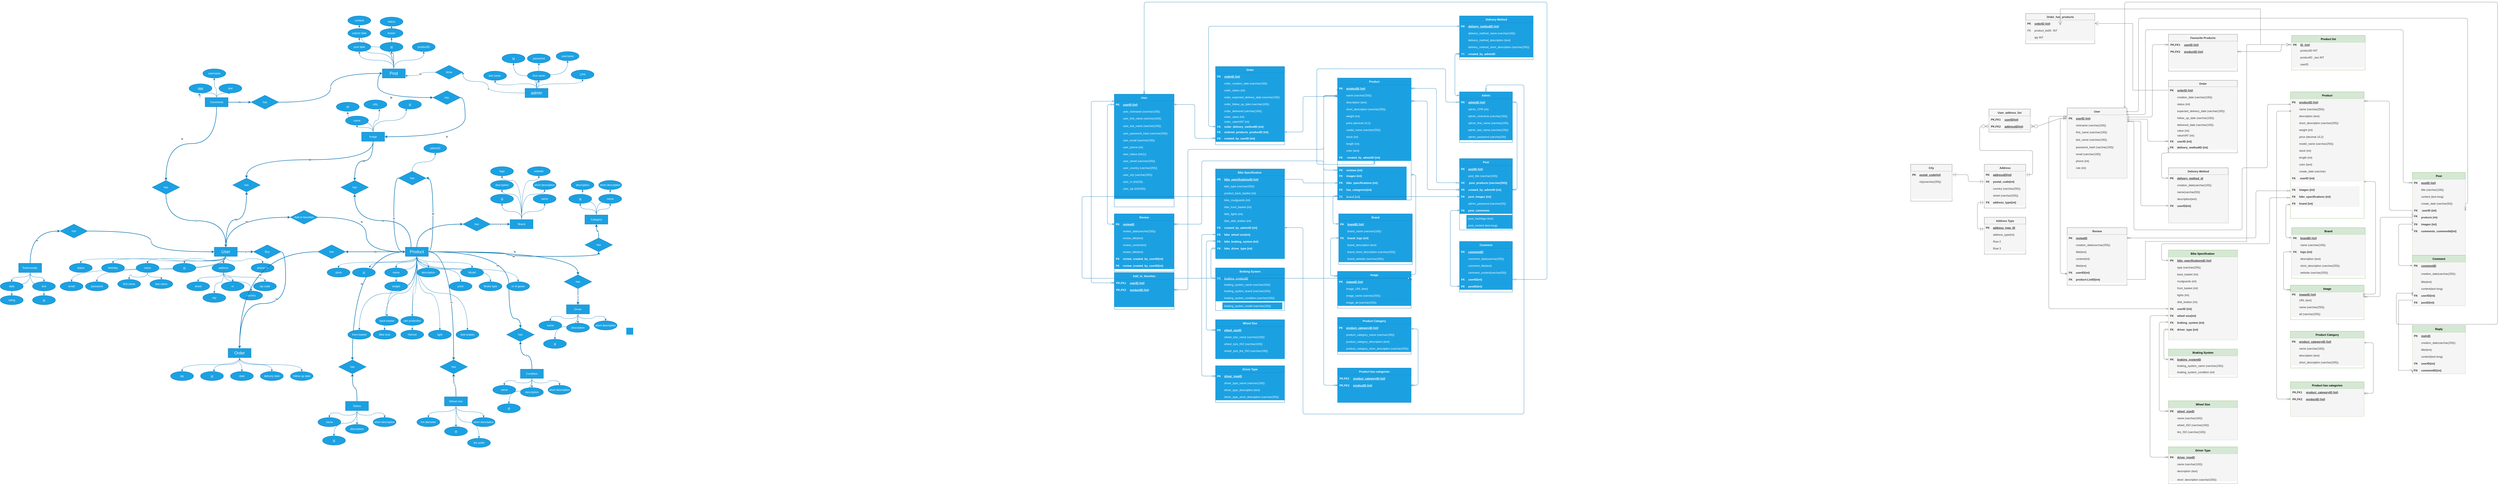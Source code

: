 <mxfile version="15.4.0" type="github">
  <diagram id="fnx0d8_GO2KY2ofWuKNm" name="Page-1">
    <mxGraphModel dx="4566" dy="1968" grid="1" gridSize="10" guides="1" tooltips="1" connect="1" arrows="1" fold="1" page="0" pageScale="1" pageWidth="827" pageHeight="1169" math="0" shadow="0">
      <root>
        <mxCell id="0" />
        <mxCell id="1" parent="0" />
        <mxCell id="vW2DTRvJvBZjn9QqDSF9-136" value="N" style="edgeStyle=orthogonalEdgeStyle;curved=1;rounded=0;orthogonalLoop=1;jettySize=auto;html=1;exitX=0.25;exitY=0;exitDx=0;exitDy=0;entryX=0.5;entryY=1;entryDx=0;entryDy=0;strokeWidth=2;fillColor=#1ba1e2;strokeColor=#006EAF;" parent="1" source="vW2DTRvJvBZjn9QqDSF9-1" target="vW2DTRvJvBZjn9QqDSF9-88" edge="1">
          <mxGeometry relative="1" as="geometry" />
        </mxCell>
        <mxCell id="vW2DTRvJvBZjn9QqDSF9-144" style="edgeStyle=orthogonalEdgeStyle;curved=1;rounded=0;orthogonalLoop=1;jettySize=auto;html=1;exitX=0.5;exitY=1;exitDx=0;exitDy=0;entryX=0.76;entryY=0;entryDx=0;entryDy=0;entryPerimeter=0;fillColor=#1ba1e2;strokeColor=#006EAF;" parent="1" source="vW2DTRvJvBZjn9QqDSF9-1" target="vW2DTRvJvBZjn9QqDSF9-2" edge="1">
          <mxGeometry relative="1" as="geometry" />
        </mxCell>
        <mxCell id="vW2DTRvJvBZjn9QqDSF9-146" style="edgeStyle=orthogonalEdgeStyle;curved=1;rounded=0;orthogonalLoop=1;jettySize=auto;html=1;exitX=0.5;exitY=1;exitDx=0;exitDy=0;fillColor=#1ba1e2;strokeColor=#006EAF;" parent="1" source="vW2DTRvJvBZjn9QqDSF9-1" target="vW2DTRvJvBZjn9QqDSF9-3" edge="1">
          <mxGeometry relative="1" as="geometry" />
        </mxCell>
        <mxCell id="vW2DTRvJvBZjn9QqDSF9-147" style="edgeStyle=orthogonalEdgeStyle;curved=1;rounded=0;orthogonalLoop=1;jettySize=auto;html=1;exitX=0.5;exitY=1;exitDx=0;exitDy=0;fillColor=#1ba1e2;strokeColor=#006EAF;" parent="1" source="vW2DTRvJvBZjn9QqDSF9-1" target="vW2DTRvJvBZjn9QqDSF9-4" edge="1">
          <mxGeometry relative="1" as="geometry" />
        </mxCell>
        <mxCell id="vW2DTRvJvBZjn9QqDSF9-148" style="edgeStyle=orthogonalEdgeStyle;curved=1;rounded=0;orthogonalLoop=1;jettySize=auto;html=1;exitX=0.5;exitY=1;exitDx=0;exitDy=0;fillColor=#1ba1e2;strokeColor=#006EAF;" parent="1" source="vW2DTRvJvBZjn9QqDSF9-1" target="vW2DTRvJvBZjn9QqDSF9-16" edge="1">
          <mxGeometry relative="1" as="geometry" />
        </mxCell>
        <mxCell id="vW2DTRvJvBZjn9QqDSF9-151" style="edgeStyle=orthogonalEdgeStyle;curved=1;rounded=0;orthogonalLoop=1;jettySize=auto;html=1;exitX=0.5;exitY=1;exitDx=0;exitDy=0;entryX=0.5;entryY=0;entryDx=0;entryDy=0;fillColor=#1ba1e2;strokeColor=#006EAF;" parent="1" source="vW2DTRvJvBZjn9QqDSF9-1" target="vW2DTRvJvBZjn9QqDSF9-20" edge="1">
          <mxGeometry relative="1" as="geometry" />
        </mxCell>
        <mxCell id="vW2DTRvJvBZjn9QqDSF9-152" style="edgeStyle=orthogonalEdgeStyle;curved=1;rounded=0;orthogonalLoop=1;jettySize=auto;html=1;exitX=0.5;exitY=1;exitDx=0;exitDy=0;entryX=0.5;entryY=0;entryDx=0;entryDy=0;fillColor=#1ba1e2;strokeColor=#006EAF;" parent="1" source="vW2DTRvJvBZjn9QqDSF9-1" target="vW2DTRvJvBZjn9QqDSF9-10" edge="1">
          <mxGeometry relative="1" as="geometry" />
        </mxCell>
        <mxCell id="vW2DTRvJvBZjn9QqDSF9-153" style="edgeStyle=orthogonalEdgeStyle;curved=1;rounded=0;orthogonalLoop=1;jettySize=auto;html=1;exitX=0.5;exitY=1;exitDx=0;exitDy=0;entryX=0.5;entryY=0;entryDx=0;entryDy=0;fillColor=#1ba1e2;strokeColor=#006EAF;" parent="1" source="vW2DTRvJvBZjn9QqDSF9-1" target="vW2DTRvJvBZjn9QqDSF9-22" edge="1">
          <mxGeometry relative="1" as="geometry" />
        </mxCell>
        <mxCell id="vW2DTRvJvBZjn9QqDSF9-154" style="edgeStyle=orthogonalEdgeStyle;curved=1;rounded=0;orthogonalLoop=1;jettySize=auto;html=1;exitX=0.5;exitY=1;exitDx=0;exitDy=0;entryX=0.5;entryY=0;entryDx=0;entryDy=0;fillColor=#1ba1e2;strokeColor=#006EAF;" parent="1" source="vW2DTRvJvBZjn9QqDSF9-1" target="vW2DTRvJvBZjn9QqDSF9-29" edge="1">
          <mxGeometry relative="1" as="geometry" />
        </mxCell>
        <mxCell id="vW2DTRvJvBZjn9QqDSF9-156" style="edgeStyle=orthogonalEdgeStyle;curved=1;rounded=0;orthogonalLoop=1;jettySize=auto;html=1;exitX=0.5;exitY=1;exitDx=0;exitDy=0;entryX=0.5;entryY=0;entryDx=0;entryDy=0;fillColor=#1ba1e2;strokeColor=#006EAF;" parent="1" source="vW2DTRvJvBZjn9QqDSF9-1" target="vW2DTRvJvBZjn9QqDSF9-21" edge="1">
          <mxGeometry relative="1" as="geometry" />
        </mxCell>
        <mxCell id="vW2DTRvJvBZjn9QqDSF9-157" style="edgeStyle=orthogonalEdgeStyle;curved=1;rounded=0;orthogonalLoop=1;jettySize=auto;html=1;exitX=0.5;exitY=1;exitDx=0;exitDy=0;entryX=0.5;entryY=0;entryDx=0;entryDy=0;fillColor=#1ba1e2;strokeColor=#006EAF;" parent="1" source="vW2DTRvJvBZjn9QqDSF9-1" target="vW2DTRvJvBZjn9QqDSF9-27" edge="1">
          <mxGeometry relative="1" as="geometry" />
        </mxCell>
        <mxCell id="vW2DTRvJvBZjn9QqDSF9-158" style="edgeStyle=orthogonalEdgeStyle;curved=1;rounded=0;orthogonalLoop=1;jettySize=auto;html=1;exitX=0.5;exitY=1;exitDx=0;exitDy=0;entryX=0.5;entryY=0;entryDx=0;entryDy=0;fillColor=#1ba1e2;strokeColor=#006EAF;" parent="1" source="vW2DTRvJvBZjn9QqDSF9-1" target="vW2DTRvJvBZjn9QqDSF9-26" edge="1">
          <mxGeometry relative="1" as="geometry" />
        </mxCell>
        <mxCell id="vW2DTRvJvBZjn9QqDSF9-159" style="edgeStyle=orthogonalEdgeStyle;curved=1;rounded=0;orthogonalLoop=1;jettySize=auto;html=1;exitX=0.5;exitY=1;exitDx=0;exitDy=0;entryX=0.5;entryY=0;entryDx=0;entryDy=0;fillColor=#1ba1e2;strokeColor=#006EAF;" parent="1" source="vW2DTRvJvBZjn9QqDSF9-1" target="vW2DTRvJvBZjn9QqDSF9-28" edge="1">
          <mxGeometry relative="1" as="geometry" />
        </mxCell>
        <mxCell id="vW2DTRvJvBZjn9QqDSF9-160" style="edgeStyle=orthogonalEdgeStyle;curved=1;rounded=0;orthogonalLoop=1;jettySize=auto;html=1;exitX=0.5;exitY=1;exitDx=0;exitDy=0;entryX=0.5;entryY=0;entryDx=0;entryDy=0;fillColor=#1ba1e2;strokeColor=#006EAF;" parent="1" source="vW2DTRvJvBZjn9QqDSF9-1" target="vW2DTRvJvBZjn9QqDSF9-23" edge="1">
          <mxGeometry relative="1" as="geometry" />
        </mxCell>
        <mxCell id="vW2DTRvJvBZjn9QqDSF9-162" value="M" style="edgeStyle=orthogonalEdgeStyle;curved=1;rounded=0;orthogonalLoop=1;jettySize=auto;html=1;exitX=1;exitY=0.5;exitDx=0;exitDy=0;strokeWidth=2;fillColor=#1ba1e2;strokeColor=#006EAF;entryX=0.5;entryY=1;entryDx=0;entryDy=0;" parent="1" source="vW2DTRvJvBZjn9QqDSF9-1" target="vW2DTRvJvBZjn9QqDSF9-87" edge="1">
          <mxGeometry relative="1" as="geometry" />
        </mxCell>
        <mxCell id="vW2DTRvJvBZjn9QqDSF9-180" style="edgeStyle=orthogonalEdgeStyle;curved=1;rounded=0;orthogonalLoop=1;jettySize=auto;html=1;exitX=0.5;exitY=1;exitDx=0;exitDy=0;entryX=0.5;entryY=0;entryDx=0;entryDy=0;strokeWidth=1;fillColor=#1ba1e2;strokeColor=#006EAF;" parent="1" source="vW2DTRvJvBZjn9QqDSF9-1" target="vW2DTRvJvBZjn9QqDSF9-179" edge="1">
          <mxGeometry relative="1" as="geometry" />
        </mxCell>
        <mxCell id="sU1S1q1oNT2t6q5FxN_D-5" value="M" style="edgeStyle=orthogonalEdgeStyle;curved=1;rounded=0;orthogonalLoop=1;jettySize=auto;html=1;exitX=1;exitY=0.5;exitDx=0;exitDy=0;entryX=1;entryY=0.5;entryDx=0;entryDy=0;strokeWidth=2;fillColor=#1ba1e2;strokeColor=#006EAF;" parent="1" source="vW2DTRvJvBZjn9QqDSF9-1" target="sU1S1q1oNT2t6q5FxN_D-4" edge="1">
          <mxGeometry relative="1" as="geometry" />
        </mxCell>
        <mxCell id="sU1S1q1oNT2t6q5FxN_D-8" style="edgeStyle=orthogonalEdgeStyle;curved=1;rounded=0;orthogonalLoop=1;jettySize=auto;html=1;exitX=0.5;exitY=1;exitDx=0;exitDy=0;fillColor=#1ba1e2;strokeColor=#006EAF;" parent="1" source="vW2DTRvJvBZjn9QqDSF9-1" target="vW2DTRvJvBZjn9QqDSF9-51" edge="1">
          <mxGeometry relative="1" as="geometry" />
        </mxCell>
        <mxCell id="sU1S1q1oNT2t6q5FxN_D-10" style="edgeStyle=orthogonalEdgeStyle;curved=1;rounded=0;orthogonalLoop=1;jettySize=auto;html=1;exitX=0.5;exitY=1;exitDx=0;exitDy=0;entryX=0.5;entryY=0;entryDx=0;entryDy=0;fillColor=#1ba1e2;strokeColor=#006EAF;" parent="1" source="vW2DTRvJvBZjn9QqDSF9-1" target="sU1S1q1oNT2t6q5FxN_D-9" edge="1">
          <mxGeometry relative="1" as="geometry" />
        </mxCell>
        <mxCell id="sU1S1q1oNT2t6q5FxN_D-11" value="N" style="edgeStyle=orthogonalEdgeStyle;curved=1;rounded=0;orthogonalLoop=1;jettySize=auto;html=1;exitX=0.5;exitY=0;exitDx=0;exitDy=0;entryX=0;entryY=0.5;entryDx=0;entryDy=0;strokeWidth=2;fillColor=#1ba1e2;strokeColor=#006EAF;" parent="1" source="vW2DTRvJvBZjn9QqDSF9-1" target="vW2DTRvJvBZjn9QqDSF9-85" edge="1">
          <mxGeometry x="0.067" y="-20" relative="1" as="geometry">
            <mxPoint as="offset" />
          </mxGeometry>
        </mxCell>
        <mxCell id="sU1S1q1oNT2t6q5FxN_D-166" value="N" style="edgeStyle=orthogonalEdgeStyle;curved=1;rounded=0;orthogonalLoop=1;jettySize=auto;html=1;exitX=1;exitY=0.5;exitDx=0;exitDy=0;entryX=0.5;entryY=0;entryDx=0;entryDy=0;strokeColor=#006EAF;strokeWidth=2;fillColor=#1ba1e2;" parent="1" source="vW2DTRvJvBZjn9QqDSF9-1" target="sU1S1q1oNT2t6q5FxN_D-165" edge="1">
          <mxGeometry x="0.123" y="-50" relative="1" as="geometry">
            <Array as="points">
              <mxPoint x="-890" y="165" />
              <mxPoint x="-890" y="455" />
            </Array>
            <mxPoint as="offset" />
          </mxGeometry>
        </mxCell>
        <mxCell id="sU1S1q1oNT2t6q5FxN_D-228" value="N" style="edgeStyle=orthogonalEdgeStyle;curved=1;rounded=0;orthogonalLoop=1;jettySize=auto;html=1;exitX=0;exitY=0.5;exitDx=0;exitDy=0;strokeColor=#006EAF;strokeWidth=2;fillColor=#1ba1e2;" parent="1" source="vW2DTRvJvBZjn9QqDSF9-1" target="sU1S1q1oNT2t6q5FxN_D-225" edge="1">
          <mxGeometry x="0.057" y="40" relative="1" as="geometry">
            <mxPoint as="offset" />
          </mxGeometry>
        </mxCell>
        <mxCell id="sU1S1q1oNT2t6q5FxN_D-229" value="N" style="edgeStyle=orthogonalEdgeStyle;curved=1;rounded=0;orthogonalLoop=1;jettySize=auto;html=1;exitX=1;exitY=0.5;exitDx=0;exitDy=0;entryX=0.5;entryY=0;entryDx=0;entryDy=0;strokeColor=#006EAF;strokeWidth=2;fillColor=#1ba1e2;" parent="1" source="vW2DTRvJvBZjn9QqDSF9-1" target="sU1S1q1oNT2t6q5FxN_D-224" edge="1">
          <mxGeometry x="0.138" y="-10" relative="1" as="geometry">
            <mxPoint as="offset" />
          </mxGeometry>
        </mxCell>
        <mxCell id="sU1S1q1oNT2t6q5FxN_D-291" value="N" style="edgeStyle=orthogonalEdgeStyle;curved=1;rounded=0;orthogonalLoop=1;jettySize=auto;html=1;exitX=1;exitY=0.5;exitDx=0;exitDy=0;strokeColor=#006EAF;strokeWidth=2;fillColor=#1ba1e2;" parent="1" source="vW2DTRvJvBZjn9QqDSF9-1" target="sU1S1q1oNT2t6q5FxN_D-289" edge="1">
          <mxGeometry relative="1" as="geometry" />
        </mxCell>
        <mxCell id="vW2DTRvJvBZjn9QqDSF9-1" value="&lt;font style=&quot;font-size: 18px&quot;&gt;Product&lt;/font&gt;" style="whiteSpace=wrap;html=1;align=center;fillColor=#1ba1e2;strokeColor=#006EAF;fontColor=#ffffff;" parent="1" vertex="1">
          <mxGeometry x="-1340" y="145" width="100" height="40" as="geometry" />
        </mxCell>
        <mxCell id="vW2DTRvJvBZjn9QqDSF9-2" value="id" style="ellipse;whiteSpace=wrap;html=1;align=center;fontStyle=4;fillColor=#1ba1e2;strokeColor=#006EAF;fontColor=#ffffff;" parent="1" vertex="1">
          <mxGeometry x="-1570" y="235" width="100" height="40" as="geometry" />
        </mxCell>
        <mxCell id="vW2DTRvJvBZjn9QqDSF9-3" value="name" style="ellipse;whiteSpace=wrap;html=1;align=center;fillColor=#1ba1e2;strokeColor=#006EAF;fontColor=#ffffff;" parent="1" vertex="1">
          <mxGeometry x="-1430" y="235" width="100" height="40" as="geometry" />
        </mxCell>
        <mxCell id="vW2DTRvJvBZjn9QqDSF9-4" value="weight" style="ellipse;whiteSpace=wrap;html=1;align=center;fillColor=#1ba1e2;strokeColor=#006EAF;fontColor=#ffffff;" parent="1" vertex="1">
          <mxGeometry x="-1430" y="295" width="100" height="40" as="geometry" />
        </mxCell>
        <mxCell id="vW2DTRvJvBZjn9QqDSF9-10" value="Model" style="ellipse;whiteSpace=wrap;html=1;align=center;fillColor=#1ba1e2;strokeColor=#006EAF;fontColor=#ffffff;" parent="1" vertex="1">
          <mxGeometry x="-1100" y="235" width="100" height="40" as="geometry" />
        </mxCell>
        <mxCell id="vW2DTRvJvBZjn9QqDSF9-78" style="edgeStyle=orthogonalEdgeStyle;curved=1;rounded=0;orthogonalLoop=1;jettySize=auto;html=1;exitX=0.5;exitY=0;exitDx=0;exitDy=0;entryX=0.338;entryY=0.958;entryDx=0;entryDy=0;entryPerimeter=0;fillColor=#1ba1e2;strokeColor=#006EAF;" parent="1" source="vW2DTRvJvBZjn9QqDSF9-15" target="vW2DTRvJvBZjn9QqDSF9-77" edge="1">
          <mxGeometry relative="1" as="geometry" />
        </mxCell>
        <mxCell id="vW2DTRvJvBZjn9QqDSF9-79" style="edgeStyle=orthogonalEdgeStyle;curved=1;rounded=0;orthogonalLoop=1;jettySize=auto;html=1;exitX=0.5;exitY=0;exitDx=0;exitDy=0;entryX=0.672;entryY=1;entryDx=0;entryDy=0;entryPerimeter=0;fillColor=#1ba1e2;strokeColor=#006EAF;" parent="1" source="vW2DTRvJvBZjn9QqDSF9-15" target="vW2DTRvJvBZjn9QqDSF9-76" edge="1">
          <mxGeometry relative="1" as="geometry" />
        </mxCell>
        <mxCell id="vW2DTRvJvBZjn9QqDSF9-161" value="M" style="edgeStyle=orthogonalEdgeStyle;curved=1;rounded=0;orthogonalLoop=1;jettySize=auto;html=1;exitX=0.5;exitY=1;exitDx=0;exitDy=0;entryX=0.5;entryY=0;entryDx=0;entryDy=0;strokeWidth=2;fillColor=#1ba1e2;strokeColor=#006EAF;" parent="1" source="vW2DTRvJvBZjn9QqDSF9-15" target="vW2DTRvJvBZjn9QqDSF9-88" edge="1">
          <mxGeometry relative="1" as="geometry" />
        </mxCell>
        <mxCell id="sU1S1q1oNT2t6q5FxN_D-122" style="edgeStyle=orthogonalEdgeStyle;curved=1;rounded=0;orthogonalLoop=1;jettySize=auto;html=1;exitX=0.5;exitY=0;exitDx=0;exitDy=0;entryX=0.5;entryY=1;entryDx=0;entryDy=0;strokeColor=#006EAF;strokeWidth=1;fillColor=#1ba1e2;" parent="1" source="vW2DTRvJvBZjn9QqDSF9-15" target="sU1S1q1oNT2t6q5FxN_D-120" edge="1">
          <mxGeometry relative="1" as="geometry" />
        </mxCell>
        <mxCell id="sU1S1q1oNT2t6q5FxN_D-123" style="edgeStyle=orthogonalEdgeStyle;curved=1;rounded=0;orthogonalLoop=1;jettySize=auto;html=1;exitX=0.5;exitY=0;exitDx=0;exitDy=0;entryX=0.5;entryY=1.058;entryDx=0;entryDy=0;entryPerimeter=0;strokeColor=#006EAF;strokeWidth=1;fillColor=#1ba1e2;" parent="1" source="vW2DTRvJvBZjn9QqDSF9-15" target="sU1S1q1oNT2t6q5FxN_D-121" edge="1">
          <mxGeometry relative="1" as="geometry" />
        </mxCell>
        <mxCell id="vW2DTRvJvBZjn9QqDSF9-15" value="Image" style="whiteSpace=wrap;html=1;align=center;fillColor=#1ba1e2;strokeColor=#006EAF;fontColor=#ffffff;" parent="1" vertex="1">
          <mxGeometry x="-1530" y="-355" width="100" height="40" as="geometry" />
        </mxCell>
        <mxCell id="vW2DTRvJvBZjn9QqDSF9-16" value="description" style="ellipse;whiteSpace=wrap;html=1;align=center;fillColor=#1ba1e2;strokeColor=#006EAF;fontColor=#ffffff;" parent="1" vertex="1">
          <mxGeometry x="-1290" y="235" width="100" height="40" as="geometry" />
        </mxCell>
        <mxCell id="vW2DTRvJvBZjn9QqDSF9-74" style="edgeStyle=orthogonalEdgeStyle;curved=1;rounded=0;orthogonalLoop=1;jettySize=auto;html=1;exitX=0.5;exitY=0;exitDx=0;exitDy=0;fillColor=#1ba1e2;strokeColor=#006EAF;" parent="1" source="vW2DTRvJvBZjn9QqDSF9-17" target="vW2DTRvJvBZjn9QqDSF9-68" edge="1">
          <mxGeometry relative="1" as="geometry" />
        </mxCell>
        <mxCell id="sU1S1q1oNT2t6q5FxN_D-57" style="edgeStyle=orthogonalEdgeStyle;curved=1;rounded=0;orthogonalLoop=1;jettySize=auto;html=1;exitX=0.5;exitY=0;exitDx=0;exitDy=0;entryX=0.5;entryY=1;entryDx=0;entryDy=0;strokeColor=#006EAF;strokeWidth=1;fillColor=#1ba1e2;" parent="1" source="vW2DTRvJvBZjn9QqDSF9-17" target="vW2DTRvJvBZjn9QqDSF9-66" edge="1">
          <mxGeometry relative="1" as="geometry" />
        </mxCell>
        <mxCell id="sU1S1q1oNT2t6q5FxN_D-58" style="edgeStyle=orthogonalEdgeStyle;curved=1;rounded=0;orthogonalLoop=1;jettySize=auto;html=1;exitX=0.5;exitY=0;exitDx=0;exitDy=0;entryX=0.5;entryY=1;entryDx=0;entryDy=0;strokeColor=#006EAF;strokeWidth=1;fillColor=#1ba1e2;" parent="1" source="vW2DTRvJvBZjn9QqDSF9-17" target="sU1S1q1oNT2t6q5FxN_D-56" edge="1">
          <mxGeometry relative="1" as="geometry" />
        </mxCell>
        <mxCell id="sU1S1q1oNT2t6q5FxN_D-59" style="edgeStyle=orthogonalEdgeStyle;curved=1;rounded=0;orthogonalLoop=1;jettySize=auto;html=1;exitX=0.5;exitY=0;exitDx=0;exitDy=0;entryX=0.5;entryY=1;entryDx=0;entryDy=0;strokeColor=#006EAF;strokeWidth=1;fillColor=#1ba1e2;" parent="1" source="vW2DTRvJvBZjn9QqDSF9-17" target="sU1S1q1oNT2t6q5FxN_D-55" edge="1">
          <mxGeometry relative="1" as="geometry" />
        </mxCell>
        <mxCell id="vW2DTRvJvBZjn9QqDSF9-17" value="Category" style="whiteSpace=wrap;html=1;align=center;fillColor=#1ba1e2;strokeColor=#006EAF;fontColor=#ffffff;" parent="1" vertex="1">
          <mxGeometry x="-560" y="5" width="100" height="40" as="geometry" />
        </mxCell>
        <mxCell id="vW2DTRvJvBZjn9QqDSF9-20" value="price" style="ellipse;whiteSpace=wrap;html=1;align=center;fillColor=#1ba1e2;strokeColor=#006EAF;fontColor=#ffffff;" parent="1" vertex="1">
          <mxGeometry x="-1150" y="295" width="100" height="40" as="geometry" />
        </mxCell>
        <mxCell id="vW2DTRvJvBZjn9QqDSF9-21" value="front basket" style="ellipse;whiteSpace=wrap;html=1;align=center;fillColor=#1ba1e2;strokeColor=#006EAF;fontColor=#ffffff;" parent="1" vertex="1">
          <mxGeometry x="-1590" y="505" width="100" height="40" as="geometry" />
        </mxCell>
        <mxCell id="vW2DTRvJvBZjn9QqDSF9-22" value="back basket" style="ellipse;whiteSpace=wrap;html=1;align=center;fillColor=#1ba1e2;strokeColor=#006EAF;fontColor=#ffffff;" parent="1" vertex="1">
          <mxGeometry x="-1470" y="445" width="100" height="40" as="geometry" />
        </mxCell>
        <mxCell id="vW2DTRvJvBZjn9QqDSF9-23" value="disk brakes" style="ellipse;whiteSpace=wrap;html=1;align=center;fillColor=#1ba1e2;strokeColor=#006EAF;fontColor=#ffffff;" parent="1" vertex="1">
          <mxGeometry x="-1120" y="505" width="100" height="40" as="geometry" />
        </mxCell>
        <mxCell id="vW2DTRvJvBZjn9QqDSF9-26" value="Helmet" style="ellipse;whiteSpace=wrap;html=1;align=center;fillColor=#1ba1e2;strokeColor=#006EAF;fontColor=#ffffff;" parent="1" vertex="1">
          <mxGeometry x="-1360" y="505" width="100" height="40" as="geometry" />
        </mxCell>
        <mxCell id="vW2DTRvJvBZjn9QqDSF9-27" value="Bike lock" style="ellipse;whiteSpace=wrap;html=1;align=center;fillColor=#1ba1e2;strokeColor=#006EAF;fontColor=#ffffff;" parent="1" vertex="1">
          <mxGeometry x="-1480" y="505" width="100" height="40" as="geometry" />
        </mxCell>
        <mxCell id="vW2DTRvJvBZjn9QqDSF9-28" value="light" style="ellipse;whiteSpace=wrap;html=1;align=center;fillColor=#1ba1e2;strokeColor=#006EAF;fontColor=#ffffff;" parent="1" vertex="1">
          <mxGeometry x="-1240" y="505" width="100" height="40" as="geometry" />
        </mxCell>
        <mxCell id="vW2DTRvJvBZjn9QqDSF9-29" value="rain protection" style="ellipse;whiteSpace=wrap;html=1;align=center;fillColor=#1ba1e2;strokeColor=#006EAF;fontColor=#ffffff;" parent="1" vertex="1">
          <mxGeometry x="-1360" y="445" width="100" height="40" as="geometry" />
        </mxCell>
        <mxCell id="vW2DTRvJvBZjn9QqDSF9-51" value="Brake type" style="ellipse;whiteSpace=wrap;html=1;align=center;fillColor=#1ba1e2;strokeColor=#006EAF;fontColor=#ffffff;" parent="1" vertex="1">
          <mxGeometry x="-1020" y="295" width="100" height="40" as="geometry" />
        </mxCell>
        <mxCell id="vW2DTRvJvBZjn9QqDSF9-66" value="name" style="ellipse;whiteSpace=wrap;html=1;align=center;fillColor=#1ba1e2;strokeColor=#006EAF;fontColor=#ffffff;" parent="1" vertex="1">
          <mxGeometry x="-500" y="-85" width="100" height="40" as="geometry" />
        </mxCell>
        <mxCell id="vW2DTRvJvBZjn9QqDSF9-68" value="id" style="ellipse;whiteSpace=wrap;html=1;align=center;fontStyle=4;fillColor=#1ba1e2;strokeColor=#006EAF;fontColor=#ffffff;" parent="1" vertex="1">
          <mxGeometry x="-630" y="-85" width="100" height="40" as="geometry" />
        </mxCell>
        <mxCell id="vW2DTRvJvBZjn9QqDSF9-76" value="URL" style="ellipse;whiteSpace=wrap;html=1;align=center;fillColor=#1ba1e2;strokeColor=#006EAF;fontColor=#ffffff;" parent="1" vertex="1">
          <mxGeometry x="-1520" y="-495" width="100" height="40" as="geometry" />
        </mxCell>
        <mxCell id="vW2DTRvJvBZjn9QqDSF9-77" value="id" style="ellipse;whiteSpace=wrap;html=1;align=center;fontStyle=4;fillColor=#1ba1e2;strokeColor=#006EAF;fontColor=#ffffff;" parent="1" vertex="1">
          <mxGeometry x="-1370" y="-495" width="100" height="40" as="geometry" />
        </mxCell>
        <mxCell id="vW2DTRvJvBZjn9QqDSF9-129" style="edgeStyle=orthogonalEdgeStyle;curved=1;rounded=0;orthogonalLoop=1;jettySize=auto;html=1;exitX=0.5;exitY=0;exitDx=0;exitDy=0;fillColor=#1ba1e2;strokeColor=#006EAF;" parent="1" source="vW2DTRvJvBZjn9QqDSF9-80" target="vW2DTRvJvBZjn9QqDSF9-81" edge="1">
          <mxGeometry relative="1" as="geometry" />
        </mxCell>
        <mxCell id="sU1S1q1oNT2t6q5FxN_D-16" style="edgeStyle=orthogonalEdgeStyle;curved=1;rounded=0;orthogonalLoop=1;jettySize=auto;html=1;exitX=0.5;exitY=0;exitDx=0;exitDy=0;entryX=0.5;entryY=1;entryDx=0;entryDy=0;strokeColor=#006EAF;strokeWidth=1;fillColor=#1ba1e2;" parent="1" source="vW2DTRvJvBZjn9QqDSF9-80" target="vW2DTRvJvBZjn9QqDSF9-82" edge="1">
          <mxGeometry relative="1" as="geometry" />
        </mxCell>
        <mxCell id="sU1S1q1oNT2t6q5FxN_D-78" style="edgeStyle=orthogonalEdgeStyle;curved=1;rounded=0;orthogonalLoop=1;jettySize=auto;html=1;exitX=0.5;exitY=0;exitDx=0;exitDy=0;strokeColor=#006EAF;strokeWidth=1;fillColor=#1ba1e2;" parent="1" source="vW2DTRvJvBZjn9QqDSF9-80" target="sU1S1q1oNT2t6q5FxN_D-75" edge="1">
          <mxGeometry relative="1" as="geometry">
            <Array as="points">
              <mxPoint x="-835" y="-85" />
              <mxPoint x="-920" y="-85" />
            </Array>
          </mxGeometry>
        </mxCell>
        <mxCell id="sU1S1q1oNT2t6q5FxN_D-79" style="edgeStyle=orthogonalEdgeStyle;curved=1;rounded=0;orthogonalLoop=1;jettySize=auto;html=1;exitX=0.5;exitY=0;exitDx=0;exitDy=0;entryX=0.5;entryY=1;entryDx=0;entryDy=0;strokeColor=#006EAF;strokeWidth=1;fillColor=#1ba1e2;" parent="1" source="vW2DTRvJvBZjn9QqDSF9-80" target="sU1S1q1oNT2t6q5FxN_D-74" edge="1">
          <mxGeometry relative="1" as="geometry">
            <Array as="points">
              <mxPoint x="-835" y="-85" />
              <mxPoint x="-735" y="-85" />
            </Array>
          </mxGeometry>
        </mxCell>
        <mxCell id="sU1S1q1oNT2t6q5FxN_D-80" style="edgeStyle=orthogonalEdgeStyle;curved=1;rounded=0;orthogonalLoop=1;jettySize=auto;html=1;exitX=0.5;exitY=0;exitDx=0;exitDy=0;entryX=0.5;entryY=1;entryDx=0;entryDy=0;strokeColor=#006EAF;strokeWidth=1;fillColor=#1ba1e2;" parent="1" source="vW2DTRvJvBZjn9QqDSF9-80" target="sU1S1q1oNT2t6q5FxN_D-77" edge="1">
          <mxGeometry relative="1" as="geometry">
            <Array as="points">
              <mxPoint x="-835" y="-145" />
              <mxPoint x="-760" y="-145" />
            </Array>
          </mxGeometry>
        </mxCell>
        <mxCell id="sU1S1q1oNT2t6q5FxN_D-81" style="edgeStyle=orthogonalEdgeStyle;curved=1;rounded=0;orthogonalLoop=1;jettySize=auto;html=1;exitX=0.5;exitY=0;exitDx=0;exitDy=0;strokeColor=#006EAF;strokeWidth=1;fillColor=#1ba1e2;" parent="1" source="vW2DTRvJvBZjn9QqDSF9-80" target="sU1S1q1oNT2t6q5FxN_D-76" edge="1">
          <mxGeometry relative="1" as="geometry">
            <Array as="points">
              <mxPoint x="-835" y="-145" />
              <mxPoint x="-920" y="-145" />
            </Array>
          </mxGeometry>
        </mxCell>
        <mxCell id="vW2DTRvJvBZjn9QqDSF9-80" value="Brand" style="whiteSpace=wrap;html=1;align=center;fillColor=#1ba1e2;strokeColor=#006EAF;fontColor=#ffffff;" parent="1" vertex="1">
          <mxGeometry x="-885" y="25" width="100" height="40" as="geometry" />
        </mxCell>
        <mxCell id="vW2DTRvJvBZjn9QqDSF9-81" value="name" style="ellipse;whiteSpace=wrap;html=1;align=center;fillColor=#1ba1e2;strokeColor=#006EAF;fontColor=#ffffff;" parent="1" vertex="1">
          <mxGeometry x="-785" y="-85" width="100" height="40" as="geometry" />
        </mxCell>
        <mxCell id="vW2DTRvJvBZjn9QqDSF9-82" value="id" style="ellipse;whiteSpace=wrap;html=1;align=center;fontStyle=4;fillColor=#1ba1e2;strokeColor=#006EAF;fontColor=#ffffff;" parent="1" vertex="1">
          <mxGeometry x="-970" y="-85" width="100" height="40" as="geometry" />
        </mxCell>
        <mxCell id="vW2DTRvJvBZjn9QqDSF9-143" value="1" style="edgeStyle=orthogonalEdgeStyle;curved=1;rounded=0;orthogonalLoop=1;jettySize=auto;html=1;exitX=1;exitY=0.5;exitDx=0;exitDy=0;entryX=0;entryY=0.5;entryDx=0;entryDy=0;strokeWidth=2;fillColor=#1ba1e2;strokeColor=#006EAF;" parent="1" source="vW2DTRvJvBZjn9QqDSF9-85" target="vW2DTRvJvBZjn9QqDSF9-80" edge="1">
          <mxGeometry relative="1" as="geometry" />
        </mxCell>
        <mxCell id="vW2DTRvJvBZjn9QqDSF9-85" value="has" style="shape=rhombus;perimeter=rhombusPerimeter;whiteSpace=wrap;html=1;align=center;fillColor=#1ba1e2;strokeColor=#006EAF;fontColor=#ffffff;" parent="1" vertex="1">
          <mxGeometry x="-1090" y="15" width="120" height="60" as="geometry" />
        </mxCell>
        <mxCell id="vW2DTRvJvBZjn9QqDSF9-163" value="N" style="edgeStyle=orthogonalEdgeStyle;curved=1;rounded=0;orthogonalLoop=1;jettySize=auto;html=1;exitX=0.5;exitY=0;exitDx=0;exitDy=0;entryX=0.5;entryY=1;entryDx=0;entryDy=0;strokeWidth=2;fillColor=#1ba1e2;strokeColor=#006EAF;" parent="1" source="vW2DTRvJvBZjn9QqDSF9-87" target="vW2DTRvJvBZjn9QqDSF9-17" edge="1">
          <mxGeometry relative="1" as="geometry" />
        </mxCell>
        <mxCell id="vW2DTRvJvBZjn9QqDSF9-87" value="has" style="shape=rhombus;perimeter=rhombusPerimeter;whiteSpace=wrap;html=1;align=center;fillColor=#1ba1e2;strokeColor=#006EAF;fontColor=#ffffff;" parent="1" vertex="1">
          <mxGeometry x="-560" y="105" width="120" height="60" as="geometry" />
        </mxCell>
        <mxCell id="vW2DTRvJvBZjn9QqDSF9-88" value="has" style="shape=rhombus;perimeter=rhombusPerimeter;whiteSpace=wrap;html=1;align=center;fillColor=#1ba1e2;strokeColor=#006EAF;fontColor=#ffffff;" parent="1" vertex="1">
          <mxGeometry x="-1620" y="-145" width="120" height="60" as="geometry" />
        </mxCell>
        <mxCell id="vW2DTRvJvBZjn9QqDSF9-181" style="edgeStyle=orthogonalEdgeStyle;curved=1;rounded=0;orthogonalLoop=1;jettySize=auto;html=1;exitX=0.5;exitY=1;exitDx=0;exitDy=0;entryX=0.5;entryY=0;entryDx=0;entryDy=0;strokeWidth=1;fillColor=#1ba1e2;strokeColor=#006EAF;" parent="1" source="vW2DTRvJvBZjn9QqDSF9-164" target="vW2DTRvJvBZjn9QqDSF9-171" edge="1">
          <mxGeometry relative="1" as="geometry" />
        </mxCell>
        <mxCell id="vW2DTRvJvBZjn9QqDSF9-182" style="edgeStyle=orthogonalEdgeStyle;curved=1;rounded=0;orthogonalLoop=1;jettySize=auto;html=1;exitX=0.5;exitY=1;exitDx=0;exitDy=0;entryX=0.5;entryY=0;entryDx=0;entryDy=0;strokeWidth=1;fillColor=#1ba1e2;strokeColor=#006EAF;" parent="1" source="vW2DTRvJvBZjn9QqDSF9-164" target="vW2DTRvJvBZjn9QqDSF9-175" edge="1">
          <mxGeometry relative="1" as="geometry" />
        </mxCell>
        <mxCell id="vW2DTRvJvBZjn9QqDSF9-183" style="edgeStyle=orthogonalEdgeStyle;curved=1;rounded=0;orthogonalLoop=1;jettySize=auto;html=1;exitX=0.5;exitY=1;exitDx=0;exitDy=0;strokeWidth=1;fillColor=#1ba1e2;strokeColor=#006EAF;" parent="1" source="vW2DTRvJvBZjn9QqDSF9-164" target="vW2DTRvJvBZjn9QqDSF9-174" edge="1">
          <mxGeometry relative="1" as="geometry" />
        </mxCell>
        <mxCell id="vW2DTRvJvBZjn9QqDSF9-184" style="edgeStyle=orthogonalEdgeStyle;curved=1;rounded=0;orthogonalLoop=1;jettySize=auto;html=1;exitX=0.5;exitY=1;exitDx=0;exitDy=0;entryX=0.5;entryY=0;entryDx=0;entryDy=0;strokeWidth=1;fillColor=#1ba1e2;strokeColor=#006EAF;" parent="1" source="vW2DTRvJvBZjn9QqDSF9-164" target="vW2DTRvJvBZjn9QqDSF9-177" edge="1">
          <mxGeometry relative="1" as="geometry" />
        </mxCell>
        <mxCell id="vW2DTRvJvBZjn9QqDSF9-185" style="edgeStyle=orthogonalEdgeStyle;curved=1;rounded=0;orthogonalLoop=1;jettySize=auto;html=1;exitX=0.5;exitY=1;exitDx=0;exitDy=0;entryX=0.5;entryY=0;entryDx=0;entryDy=0;strokeWidth=1;fillColor=#1ba1e2;strokeColor=#006EAF;" parent="1" source="vW2DTRvJvBZjn9QqDSF9-164" target="vW2DTRvJvBZjn9QqDSF9-178" edge="1">
          <mxGeometry relative="1" as="geometry" />
        </mxCell>
        <mxCell id="vW2DTRvJvBZjn9QqDSF9-186" style="edgeStyle=orthogonalEdgeStyle;curved=1;rounded=0;orthogonalLoop=1;jettySize=auto;html=1;exitX=0.5;exitY=1;exitDx=0;exitDy=0;strokeWidth=1;fillColor=#1ba1e2;strokeColor=#006EAF;" parent="1" source="vW2DTRvJvBZjn9QqDSF9-164" target="vW2DTRvJvBZjn9QqDSF9-176" edge="1">
          <mxGeometry relative="1" as="geometry" />
        </mxCell>
        <mxCell id="vW2DTRvJvBZjn9QqDSF9-187" style="edgeStyle=orthogonalEdgeStyle;curved=1;rounded=0;orthogonalLoop=1;jettySize=auto;html=1;exitX=0.5;exitY=1;exitDx=0;exitDy=0;entryX=0.5;entryY=0;entryDx=0;entryDy=0;strokeWidth=1;fillColor=#1ba1e2;strokeColor=#006EAF;" parent="1" source="vW2DTRvJvBZjn9QqDSF9-164" target="vW2DTRvJvBZjn9QqDSF9-165" edge="1">
          <mxGeometry relative="1" as="geometry" />
        </mxCell>
        <mxCell id="vW2DTRvJvBZjn9QqDSF9-196" value="1" style="edgeStyle=orthogonalEdgeStyle;curved=1;rounded=0;orthogonalLoop=1;jettySize=auto;html=1;exitX=1;exitY=0.5;exitDx=0;exitDy=0;entryX=0;entryY=0.5;entryDx=0;entryDy=0;strokeWidth=2;fillColor=#1ba1e2;strokeColor=#006EAF;" parent="1" source="vW2DTRvJvBZjn9QqDSF9-164" target="vW2DTRvJvBZjn9QqDSF9-195" edge="1">
          <mxGeometry x="0.032" relative="1" as="geometry">
            <mxPoint as="offset" />
          </mxGeometry>
        </mxCell>
        <mxCell id="sU1S1q1oNT2t6q5FxN_D-18" style="edgeStyle=orthogonalEdgeStyle;curved=1;rounded=0;orthogonalLoop=1;jettySize=auto;html=1;exitX=0.5;exitY=1;exitDx=0;exitDy=0;strokeColor=#006EAF;strokeWidth=1;fillColor=#1ba1e2;" parent="1" source="vW2DTRvJvBZjn9QqDSF9-164" target="sU1S1q1oNT2t6q5FxN_D-17" edge="1">
          <mxGeometry relative="1" as="geometry" />
        </mxCell>
        <mxCell id="XJ9BNcdmUD9-MKLePWZs-35" value="M" style="edgeStyle=orthogonalEdgeStyle;rounded=0;jumpStyle=none;orthogonalLoop=1;jettySize=auto;html=1;exitX=0.5;exitY=0;exitDx=0;exitDy=0;entryX=0;entryY=0.5;entryDx=0;entryDy=0;strokeColor=#006EAF;curved=1;strokeWidth=2;fillColor=#1ba1e2;" parent="1" source="vW2DTRvJvBZjn9QqDSF9-164" target="XJ9BNcdmUD9-MKLePWZs-34" edge="1">
          <mxGeometry x="0.073" y="-20" relative="1" as="geometry">
            <mxPoint as="offset" />
          </mxGeometry>
        </mxCell>
        <mxCell id="vW2DTRvJvBZjn9QqDSF9-164" value="&lt;font style=&quot;font-size: 18px&quot;&gt;User&lt;/font&gt;" style="whiteSpace=wrap;html=1;align=center;fillColor=#1ba1e2;strokeColor=#006EAF;fontColor=#ffffff;" parent="1" vertex="1">
          <mxGeometry x="-2170" y="145" width="100" height="40" as="geometry" />
        </mxCell>
        <mxCell id="vW2DTRvJvBZjn9QqDSF9-165" value="email" style="ellipse;whiteSpace=wrap;html=1;align=center;fillColor=#1ba1e2;strokeColor=#006EAF;fontColor=#ffffff;" parent="1" vertex="1">
          <mxGeometry x="-2840" y="295" width="100" height="40" as="geometry" />
        </mxCell>
        <mxCell id="vW2DTRvJvBZjn9QqDSF9-166" value="country" style="ellipse;whiteSpace=wrap;html=1;align=center;fillColor=#1ba1e2;strokeColor=#006EAF;fontColor=#ffffff;" parent="1" vertex="1">
          <mxGeometry x="-2060" y="335" width="100" height="40" as="geometry" />
        </mxCell>
        <mxCell id="vW2DTRvJvBZjn9QqDSF9-167" value="city" style="ellipse;whiteSpace=wrap;html=1;align=center;fillColor=#1ba1e2;strokeColor=#006EAF;fontColor=#ffffff;" parent="1" vertex="1">
          <mxGeometry x="-2220" y="345" width="100" height="40" as="geometry" />
        </mxCell>
        <mxCell id="vW2DTRvJvBZjn9QqDSF9-168" value="zip code" style="ellipse;whiteSpace=wrap;html=1;align=center;fillColor=#1ba1e2;strokeColor=#006EAF;fontColor=#ffffff;" parent="1" vertex="1">
          <mxGeometry x="-2000" y="295" width="100" height="40" as="geometry" />
        </mxCell>
        <mxCell id="vW2DTRvJvBZjn9QqDSF9-169" value="nr" style="ellipse;whiteSpace=wrap;html=1;align=center;fillColor=#1ba1e2;strokeColor=#006EAF;fontColor=#ffffff;" parent="1" vertex="1">
          <mxGeometry x="-2140" y="295" width="100" height="40" as="geometry" />
        </mxCell>
        <mxCell id="vW2DTRvJvBZjn9QqDSF9-170" value="street" style="ellipse;whiteSpace=wrap;html=1;align=center;fillColor=#1ba1e2;strokeColor=#006EAF;fontColor=#ffffff;" parent="1" vertex="1">
          <mxGeometry x="-2290" y="295" width="100" height="40" as="geometry" />
        </mxCell>
        <mxCell id="vW2DTRvJvBZjn9QqDSF9-188" style="edgeStyle=orthogonalEdgeStyle;curved=1;rounded=0;orthogonalLoop=1;jettySize=auto;html=1;exitX=0.5;exitY=1;exitDx=0;exitDy=0;entryX=0.5;entryY=0;entryDx=0;entryDy=0;strokeWidth=1;fillColor=#1ba1e2;strokeColor=#006EAF;" parent="1" source="vW2DTRvJvBZjn9QqDSF9-171" target="vW2DTRvJvBZjn9QqDSF9-170" edge="1">
          <mxGeometry relative="1" as="geometry" />
        </mxCell>
        <mxCell id="vW2DTRvJvBZjn9QqDSF9-189" style="edgeStyle=orthogonalEdgeStyle;curved=1;rounded=0;orthogonalLoop=1;jettySize=auto;html=1;exitX=0.5;exitY=1;exitDx=0;exitDy=0;strokeWidth=1;entryX=0.5;entryY=0;entryDx=0;entryDy=0;fillColor=#1ba1e2;strokeColor=#006EAF;" parent="1" source="vW2DTRvJvBZjn9QqDSF9-171" target="vW2DTRvJvBZjn9QqDSF9-167" edge="1">
          <mxGeometry relative="1" as="geometry">
            <mxPoint x="-2160" y="295" as="targetPoint" />
          </mxGeometry>
        </mxCell>
        <mxCell id="vW2DTRvJvBZjn9QqDSF9-190" style="edgeStyle=orthogonalEdgeStyle;curved=1;rounded=0;orthogonalLoop=1;jettySize=auto;html=1;exitX=0.5;exitY=1;exitDx=0;exitDy=0;entryX=0.5;entryY=0;entryDx=0;entryDy=0;strokeWidth=1;fillColor=#1ba1e2;strokeColor=#006EAF;" parent="1" source="vW2DTRvJvBZjn9QqDSF9-171" target="vW2DTRvJvBZjn9QqDSF9-169" edge="1">
          <mxGeometry relative="1" as="geometry" />
        </mxCell>
        <mxCell id="vW2DTRvJvBZjn9QqDSF9-191" style="edgeStyle=orthogonalEdgeStyle;curved=1;rounded=0;orthogonalLoop=1;jettySize=auto;html=1;exitX=0.5;exitY=1;exitDx=0;exitDy=0;entryX=0.5;entryY=0;entryDx=0;entryDy=0;strokeWidth=1;fillColor=#1ba1e2;strokeColor=#006EAF;" parent="1" source="vW2DTRvJvBZjn9QqDSF9-171" target="vW2DTRvJvBZjn9QqDSF9-166" edge="1">
          <mxGeometry relative="1" as="geometry" />
        </mxCell>
        <mxCell id="vW2DTRvJvBZjn9QqDSF9-192" style="edgeStyle=orthogonalEdgeStyle;curved=1;rounded=0;orthogonalLoop=1;jettySize=auto;html=1;exitX=0.5;exitY=1;exitDx=0;exitDy=0;entryX=0.5;entryY=0;entryDx=0;entryDy=0;strokeWidth=1;fillColor=#1ba1e2;strokeColor=#006EAF;" parent="1" source="vW2DTRvJvBZjn9QqDSF9-171" target="vW2DTRvJvBZjn9QqDSF9-168" edge="1">
          <mxGeometry relative="1" as="geometry" />
        </mxCell>
        <mxCell id="vW2DTRvJvBZjn9QqDSF9-171" value="address" style="ellipse;whiteSpace=wrap;html=1;align=center;fillColor=#1ba1e2;strokeColor=#006EAF;fontColor=#ffffff;" parent="1" vertex="1">
          <mxGeometry x="-2180" y="215" width="100" height="40" as="geometry" />
        </mxCell>
        <mxCell id="vW2DTRvJvBZjn9QqDSF9-172" value="last name" style="ellipse;whiteSpace=wrap;html=1;align=center;fillColor=#1ba1e2;strokeColor=#006EAF;fontColor=#ffffff;" parent="1" vertex="1">
          <mxGeometry x="-2450" y="285" width="100" height="40" as="geometry" />
        </mxCell>
        <mxCell id="vW2DTRvJvBZjn9QqDSF9-173" value="first name" style="ellipse;whiteSpace=wrap;html=1;align=center;fillColor=#1ba1e2;strokeColor=#006EAF;fontColor=#ffffff;" parent="1" vertex="1">
          <mxGeometry x="-2590" y="285" width="100" height="40" as="geometry" />
        </mxCell>
        <mxCell id="vW2DTRvJvBZjn9QqDSF9-193" style="edgeStyle=orthogonalEdgeStyle;curved=1;rounded=0;orthogonalLoop=1;jettySize=auto;html=1;exitX=0.5;exitY=1;exitDx=0;exitDy=0;entryX=0.5;entryY=0;entryDx=0;entryDy=0;strokeWidth=1;fillColor=#1ba1e2;strokeColor=#006EAF;" parent="1" source="vW2DTRvJvBZjn9QqDSF9-174" target="vW2DTRvJvBZjn9QqDSF9-172" edge="1">
          <mxGeometry relative="1" as="geometry" />
        </mxCell>
        <mxCell id="vW2DTRvJvBZjn9QqDSF9-194" style="edgeStyle=orthogonalEdgeStyle;curved=1;rounded=0;orthogonalLoop=1;jettySize=auto;html=1;exitX=0.5;exitY=1;exitDx=0;exitDy=0;entryX=0.5;entryY=0;entryDx=0;entryDy=0;strokeWidth=1;fillColor=#1ba1e2;strokeColor=#006EAF;" parent="1" source="vW2DTRvJvBZjn9QqDSF9-174" target="vW2DTRvJvBZjn9QqDSF9-173" edge="1">
          <mxGeometry relative="1" as="geometry" />
        </mxCell>
        <mxCell id="vW2DTRvJvBZjn9QqDSF9-174" value="name" style="ellipse;whiteSpace=wrap;html=1;align=center;fillColor=#1ba1e2;strokeColor=#006EAF;fontColor=#ffffff;" parent="1" vertex="1">
          <mxGeometry x="-2510" y="215" width="100" height="40" as="geometry" />
        </mxCell>
        <mxCell id="vW2DTRvJvBZjn9QqDSF9-175" value="id" style="ellipse;whiteSpace=wrap;html=1;align=center;fontStyle=4;fillColor=#1ba1e2;strokeColor=#006EAF;fontColor=#ffffff;" parent="1" vertex="1">
          <mxGeometry x="-2350" y="215" width="100" height="40" as="geometry" />
        </mxCell>
        <mxCell id="vW2DTRvJvBZjn9QqDSF9-176" value="phone nr" style="ellipse;whiteSpace=wrap;html=1;align=center;fillColor=#1ba1e2;strokeColor=#006EAF;fontColor=#ffffff;" parent="1" vertex="1">
          <mxGeometry x="-2010" y="215" width="100" height="40" as="geometry" />
        </mxCell>
        <mxCell id="vW2DTRvJvBZjn9QqDSF9-177" value="birthday" style="ellipse;whiteSpace=wrap;html=1;align=center;fillColor=#1ba1e2;strokeColor=#006EAF;fontColor=#ffffff;" parent="1" vertex="1">
          <mxGeometry x="-2660" y="215" width="100" height="40" as="geometry" />
        </mxCell>
        <mxCell id="vW2DTRvJvBZjn9QqDSF9-178" value="status" style="ellipse;whiteSpace=wrap;html=1;align=center;fillColor=#1ba1e2;strokeColor=#006EAF;fontColor=#ffffff;" parent="1" vertex="1">
          <mxGeometry x="-2800" y="215" width="100" height="40" as="geometry" />
        </mxCell>
        <mxCell id="vW2DTRvJvBZjn9QqDSF9-179" value="stock" style="ellipse;whiteSpace=wrap;html=1;align=center;fillColor=#1ba1e2;strokeColor=#006EAF;fontColor=#ffffff;" parent="1" vertex="1">
          <mxGeometry x="-1680" y="235" width="100" height="40" as="geometry" />
        </mxCell>
        <mxCell id="vW2DTRvJvBZjn9QqDSF9-197" value="N" style="edgeStyle=orthogonalEdgeStyle;curved=1;rounded=0;orthogonalLoop=1;jettySize=auto;html=1;exitX=1;exitY=0.5;exitDx=0;exitDy=0;entryX=0.5;entryY=0;entryDx=0;entryDy=0;strokeWidth=2;fillColor=#1ba1e2;strokeColor=#006EAF;" parent="1" source="vW2DTRvJvBZjn9QqDSF9-195" target="vW2DTRvJvBZjn9QqDSF9-274" edge="1">
          <mxGeometry x="-0.294" y="-40" relative="1" as="geometry">
            <mxPoint as="offset" />
          </mxGeometry>
        </mxCell>
        <mxCell id="vW2DTRvJvBZjn9QqDSF9-195" value="Buy" style="shape=rhombus;perimeter=rhombusPerimeter;whiteSpace=wrap;html=1;align=center;fillColor=#1ba1e2;strokeColor=#006EAF;fontColor=#ffffff;" parent="1" vertex="1">
          <mxGeometry x="-2000" y="135" width="120" height="60" as="geometry" />
        </mxCell>
        <mxCell id="vW2DTRvJvBZjn9QqDSF9-212" style="edgeStyle=orthogonalEdgeStyle;curved=1;rounded=0;orthogonalLoop=1;jettySize=auto;html=1;exitX=0.5;exitY=0;exitDx=0;exitDy=0;entryX=0.5;entryY=1;entryDx=0;entryDy=0;strokeWidth=1;fillColor=#1ba1e2;strokeColor=#006EAF;" parent="1" source="vW2DTRvJvBZjn9QqDSF9-198" target="vW2DTRvJvBZjn9QqDSF9-200" edge="1">
          <mxGeometry relative="1" as="geometry" />
        </mxCell>
        <mxCell id="vW2DTRvJvBZjn9QqDSF9-214" style="edgeStyle=orthogonalEdgeStyle;curved=1;rounded=0;orthogonalLoop=1;jettySize=auto;html=1;exitX=0.5;exitY=0;exitDx=0;exitDy=0;entryX=0.5;entryY=1;entryDx=0;entryDy=0;strokeWidth=1;fillColor=#1ba1e2;strokeColor=#006EAF;" parent="1" source="vW2DTRvJvBZjn9QqDSF9-198" target="vW2DTRvJvBZjn9QqDSF9-199" edge="1">
          <mxGeometry relative="1" as="geometry" />
        </mxCell>
        <mxCell id="vW2DTRvJvBZjn9QqDSF9-215" style="edgeStyle=orthogonalEdgeStyle;curved=1;rounded=0;orthogonalLoop=1;jettySize=auto;html=1;exitX=0.5;exitY=0;exitDx=0;exitDy=0;entryX=0.5;entryY=1;entryDx=0;entryDy=0;strokeWidth=1;fillColor=#1ba1e2;strokeColor=#006EAF;" parent="1" source="vW2DTRvJvBZjn9QqDSF9-198" target="vW2DTRvJvBZjn9QqDSF9-205" edge="1">
          <mxGeometry relative="1" as="geometry" />
        </mxCell>
        <mxCell id="vW2DTRvJvBZjn9QqDSF9-216" style="edgeStyle=orthogonalEdgeStyle;curved=1;rounded=0;orthogonalLoop=1;jettySize=auto;html=1;exitX=0.5;exitY=0;exitDx=0;exitDy=0;entryX=0.5;entryY=1;entryDx=0;entryDy=0;strokeWidth=1;fillColor=#1ba1e2;strokeColor=#006EAF;" parent="1" source="vW2DTRvJvBZjn9QqDSF9-198" target="vW2DTRvJvBZjn9QqDSF9-201" edge="1">
          <mxGeometry relative="1" as="geometry" />
        </mxCell>
        <mxCell id="vW2DTRvJvBZjn9QqDSF9-217" style="edgeStyle=orthogonalEdgeStyle;curved=1;rounded=0;orthogonalLoop=1;jettySize=auto;html=1;exitX=0.5;exitY=0;exitDx=0;exitDy=0;entryX=0.5;entryY=1;entryDx=0;entryDy=0;strokeWidth=1;fillColor=#1ba1e2;strokeColor=#006EAF;" parent="1" source="vW2DTRvJvBZjn9QqDSF9-198" target="vW2DTRvJvBZjn9QqDSF9-203" edge="1">
          <mxGeometry relative="1" as="geometry" />
        </mxCell>
        <mxCell id="vW2DTRvJvBZjn9QqDSF9-218" style="edgeStyle=orthogonalEdgeStyle;curved=1;rounded=0;orthogonalLoop=1;jettySize=auto;html=1;exitX=0.5;exitY=0;exitDx=0;exitDy=0;entryX=0.5;entryY=1;entryDx=0;entryDy=0;strokeWidth=1;fillColor=#1ba1e2;strokeColor=#006EAF;" parent="1" source="vW2DTRvJvBZjn9QqDSF9-198" target="vW2DTRvJvBZjn9QqDSF9-202" edge="1">
          <mxGeometry relative="1" as="geometry" />
        </mxCell>
        <mxCell id="vW2DTRvJvBZjn9QqDSF9-225" style="edgeStyle=orthogonalEdgeStyle;curved=1;rounded=0;orthogonalLoop=1;jettySize=auto;html=1;exitX=0.5;exitY=0;exitDx=0;exitDy=0;entryX=0.5;entryY=1;entryDx=0;entryDy=0;strokeWidth=1;fillColor=#1ba1e2;strokeColor=#006EAF;" parent="1" source="vW2DTRvJvBZjn9QqDSF9-198" target="vW2DTRvJvBZjn9QqDSF9-224" edge="1">
          <mxGeometry relative="1" as="geometry" />
        </mxCell>
        <mxCell id="vW2DTRvJvBZjn9QqDSF9-228" value="M" style="edgeStyle=orthogonalEdgeStyle;curved=1;rounded=0;orthogonalLoop=1;jettySize=auto;html=1;exitX=0;exitY=0.5;exitDx=0;exitDy=0;entryX=0;entryY=0.5;entryDx=0;entryDy=0;strokeWidth=2;fillColor=#1ba1e2;strokeColor=#006EAF;" parent="1" source="vW2DTRvJvBZjn9QqDSF9-198" target="vW2DTRvJvBZjn9QqDSF9-221" edge="1">
          <mxGeometry relative="1" as="geometry" />
        </mxCell>
        <mxCell id="vW2DTRvJvBZjn9QqDSF9-198" value="&lt;font style=&quot;font-size: 18px&quot;&gt;Post&lt;/font&gt;" style="whiteSpace=wrap;html=1;align=center;fillColor=#1ba1e2;strokeColor=#006EAF;fontColor=#ffffff;" parent="1" vertex="1">
          <mxGeometry x="-1440" y="-630" width="100" height="40" as="geometry" />
        </mxCell>
        <mxCell id="vW2DTRvJvBZjn9QqDSF9-199" value="id" style="ellipse;whiteSpace=wrap;html=1;align=center;fontStyle=4;fillColor=#1ba1e2;strokeColor=#006EAF;fontColor=#ffffff;" parent="1" vertex="1">
          <mxGeometry x="-1450" y="-745" width="100" height="40" as="geometry" />
        </mxCell>
        <mxCell id="vW2DTRvJvBZjn9QqDSF9-200" value="productID" style="ellipse;whiteSpace=wrap;html=1;align=center;fillColor=#1ba1e2;strokeColor=#006EAF;fontColor=#ffffff;" parent="1" vertex="1">
          <mxGeometry x="-1310" y="-745" width="100" height="40" as="geometry" />
        </mxCell>
        <mxCell id="vW2DTRvJvBZjn9QqDSF9-201" value="status" style="ellipse;whiteSpace=wrap;html=1;align=center;fillColor=#1ba1e2;strokeColor=#006EAF;fontColor=#ffffff;" parent="1" vertex="1">
          <mxGeometry x="-1450" y="-855" width="100" height="40" as="geometry" />
        </mxCell>
        <mxCell id="vW2DTRvJvBZjn9QqDSF9-202" value="unpost date" style="ellipse;whiteSpace=wrap;html=1;align=center;fillColor=#1ba1e2;strokeColor=#006EAF;fontColor=#ffffff;" parent="1" vertex="1">
          <mxGeometry x="-1590" y="-805" width="100" height="40" as="geometry" />
        </mxCell>
        <mxCell id="vW2DTRvJvBZjn9QqDSF9-203" value="post date" style="ellipse;whiteSpace=wrap;html=1;align=center;fillColor=#1ba1e2;strokeColor=#006EAF;fontColor=#ffffff;" parent="1" vertex="1">
          <mxGeometry x="-1590" y="-745" width="100" height="40" as="geometry" />
        </mxCell>
        <mxCell id="vW2DTRvJvBZjn9QqDSF9-205" value="teaser" style="ellipse;whiteSpace=wrap;html=1;align=center;fillColor=#1ba1e2;strokeColor=#006EAF;fontColor=#ffffff;" parent="1" vertex="1">
          <mxGeometry x="-1450" y="-805" width="100" height="40" as="geometry" />
        </mxCell>
        <mxCell id="vW2DTRvJvBZjn9QqDSF9-229" value="N" style="edgeStyle=orthogonalEdgeStyle;curved=1;rounded=0;orthogonalLoop=1;jettySize=auto;html=1;exitX=1;exitY=0.5;exitDx=0;exitDy=0;entryX=1;entryY=0.5;entryDx=0;entryDy=0;strokeWidth=2;fillColor=#1ba1e2;strokeColor=#006EAF;" parent="1" source="vW2DTRvJvBZjn9QqDSF9-221" target="vW2DTRvJvBZjn9QqDSF9-15" edge="1">
          <mxGeometry relative="1" as="geometry" />
        </mxCell>
        <mxCell id="vW2DTRvJvBZjn9QqDSF9-221" value="has" style="shape=rhombus;perimeter=rhombusPerimeter;whiteSpace=wrap;html=1;align=center;fillColor=#1ba1e2;strokeColor=#006EAF;fontColor=#ffffff;" parent="1" vertex="1">
          <mxGeometry x="-1220" y="-535" width="120" height="60" as="geometry" />
        </mxCell>
        <mxCell id="vW2DTRvJvBZjn9QqDSF9-224" value="content" style="ellipse;whiteSpace=wrap;html=1;align=center;fillColor=#1ba1e2;strokeColor=#006EAF;fontColor=#ffffff;" parent="1" vertex="1">
          <mxGeometry x="-1590" y="-860" width="100" height="40" as="geometry" />
        </mxCell>
        <mxCell id="vW2DTRvJvBZjn9QqDSF9-242" value="N" style="edgeStyle=orthogonalEdgeStyle;curved=1;rounded=0;orthogonalLoop=1;jettySize=auto;html=1;exitX=1;exitY=0.5;exitDx=0;exitDy=0;strokeWidth=2;fillColor=#1ba1e2;strokeColor=#006EAF;" parent="1" source="vW2DTRvJvBZjn9QqDSF9-232" target="vW2DTRvJvBZjn9QqDSF9-240" edge="1">
          <mxGeometry relative="1" as="geometry" />
        </mxCell>
        <mxCell id="vW2DTRvJvBZjn9QqDSF9-244" value="N" style="edgeStyle=orthogonalEdgeStyle;curved=1;rounded=0;orthogonalLoop=1;jettySize=auto;html=1;exitX=0.5;exitY=1;exitDx=0;exitDy=0;strokeWidth=2;fillColor=#1ba1e2;strokeColor=#006EAF;" parent="1" source="vW2DTRvJvBZjn9QqDSF9-232" target="vW2DTRvJvBZjn9QqDSF9-241" edge="1">
          <mxGeometry x="0.15" y="-20" relative="1" as="geometry">
            <mxPoint as="offset" />
          </mxGeometry>
        </mxCell>
        <mxCell id="vW2DTRvJvBZjn9QqDSF9-247" style="edgeStyle=orthogonalEdgeStyle;curved=1;rounded=0;orthogonalLoop=1;jettySize=auto;html=1;exitX=0.5;exitY=0;exitDx=0;exitDy=0;entryX=0.447;entryY=1.042;entryDx=0;entryDy=0;entryPerimeter=0;strokeWidth=1;fillColor=#1ba1e2;strokeColor=#006EAF;" parent="1" source="vW2DTRvJvBZjn9QqDSF9-232" target="vW2DTRvJvBZjn9QqDSF9-233" edge="1">
          <mxGeometry relative="1" as="geometry" />
        </mxCell>
        <mxCell id="vW2DTRvJvBZjn9QqDSF9-248" style="edgeStyle=orthogonalEdgeStyle;curved=1;rounded=0;orthogonalLoop=1;jettySize=auto;html=1;exitX=0.5;exitY=0;exitDx=0;exitDy=0;entryX=0.5;entryY=1;entryDx=0;entryDy=0;strokeWidth=1;fillColor=#1ba1e2;strokeColor=#006EAF;" parent="1" source="vW2DTRvJvBZjn9QqDSF9-232" target="vW2DTRvJvBZjn9QqDSF9-238" edge="1">
          <mxGeometry relative="1" as="geometry" />
        </mxCell>
        <mxCell id="sU1S1q1oNT2t6q5FxN_D-25" style="edgeStyle=orthogonalEdgeStyle;curved=1;rounded=0;orthogonalLoop=1;jettySize=auto;html=1;exitX=0.5;exitY=0;exitDx=0;exitDy=0;strokeColor=#006EAF;strokeWidth=1;fillColor=#1ba1e2;" parent="1" source="vW2DTRvJvBZjn9QqDSF9-232" target="sU1S1q1oNT2t6q5FxN_D-24" edge="1">
          <mxGeometry relative="1" as="geometry" />
        </mxCell>
        <mxCell id="vW2DTRvJvBZjn9QqDSF9-232" value="Comments" style="whiteSpace=wrap;html=1;align=center;fillColor=#1ba1e2;strokeColor=#006EAF;fontColor=#ffffff;" parent="1" vertex="1">
          <mxGeometry x="-2210" y="-505" width="100" height="40" as="geometry" />
        </mxCell>
        <mxCell id="vW2DTRvJvBZjn9QqDSF9-233" value="&lt;u&gt;date&lt;/u&gt;" style="ellipse;whiteSpace=wrap;html=1;align=center;fillColor=#1ba1e2;strokeColor=#006EAF;fontColor=#ffffff;" parent="1" vertex="1">
          <mxGeometry x="-2280" y="-565" width="100" height="40" as="geometry" />
        </mxCell>
        <mxCell id="vW2DTRvJvBZjn9QqDSF9-238" value="text" style="ellipse;whiteSpace=wrap;html=1;align=center;fillColor=#1ba1e2;strokeColor=#006EAF;fontColor=#ffffff;" parent="1" vertex="1">
          <mxGeometry x="-2150" y="-565" width="100" height="40" as="geometry" />
        </mxCell>
        <mxCell id="vW2DTRvJvBZjn9QqDSF9-243" value="1" style="edgeStyle=orthogonalEdgeStyle;curved=1;rounded=0;orthogonalLoop=1;jettySize=auto;html=1;exitX=1;exitY=0.5;exitDx=0;exitDy=0;strokeWidth=2;fillColor=#1ba1e2;strokeColor=#006EAF;entryX=0;entryY=0.5;entryDx=0;entryDy=0;" parent="1" source="vW2DTRvJvBZjn9QqDSF9-240" target="vW2DTRvJvBZjn9QqDSF9-198" edge="1">
          <mxGeometry relative="1" as="geometry" />
        </mxCell>
        <mxCell id="vW2DTRvJvBZjn9QqDSF9-240" value="has" style="shape=rhombus;perimeter=rhombusPerimeter;whiteSpace=wrap;html=1;align=center;fillColor=#1ba1e2;strokeColor=#006EAF;fontColor=#ffffff;" parent="1" vertex="1">
          <mxGeometry x="-2010" y="-515" width="120" height="60" as="geometry" />
        </mxCell>
        <mxCell id="vW2DTRvJvBZjn9QqDSF9-245" value="1" style="edgeStyle=orthogonalEdgeStyle;curved=1;rounded=0;orthogonalLoop=1;jettySize=auto;html=1;exitX=0.5;exitY=1;exitDx=0;exitDy=0;strokeWidth=2;fillColor=#1ba1e2;strokeColor=#006EAF;" parent="1" source="vW2DTRvJvBZjn9QqDSF9-241" target="vW2DTRvJvBZjn9QqDSF9-164" edge="1">
          <mxGeometry relative="1" as="geometry" />
        </mxCell>
        <mxCell id="vW2DTRvJvBZjn9QqDSF9-241" value="has" style="shape=rhombus;perimeter=rhombusPerimeter;whiteSpace=wrap;html=1;align=center;fillColor=#1ba1e2;strokeColor=#006EAF;fontColor=#ffffff;" parent="1" vertex="1">
          <mxGeometry x="-2440" y="-145" width="120" height="60" as="geometry" />
        </mxCell>
        <mxCell id="vW2DTRvJvBZjn9QqDSF9-260" value="has" style="shape=rhombus;perimeter=rhombusPerimeter;whiteSpace=wrap;html=1;align=center;fillColor=#1ba1e2;strokeColor=#006EAF;fontColor=#ffffff;" parent="1" vertex="1">
          <mxGeometry x="-2090" y="-155" width="120" height="60" as="geometry" />
        </mxCell>
        <mxCell id="vW2DTRvJvBZjn9QqDSF9-262" value="M" style="edgeStyle=orthogonalEdgeStyle;curved=1;rounded=0;orthogonalLoop=1;jettySize=auto;html=1;exitX=0.5;exitY=1;exitDx=0;exitDy=0;entryX=0.5;entryY=0;entryDx=0;entryDy=0;strokeWidth=2;fillColor=#1ba1e2;strokeColor=#006EAF;" parent="1" source="vW2DTRvJvBZjn9QqDSF9-15" target="vW2DTRvJvBZjn9QqDSF9-260" edge="1">
          <mxGeometry relative="1" as="geometry">
            <mxPoint x="-1790" y="-375" as="sourcePoint" />
            <mxPoint x="-1770" y="-145" as="targetPoint" />
          </mxGeometry>
        </mxCell>
        <mxCell id="vW2DTRvJvBZjn9QqDSF9-263" value="N" style="edgeStyle=orthogonalEdgeStyle;curved=1;rounded=0;orthogonalLoop=1;jettySize=auto;html=1;exitX=0.5;exitY=0;exitDx=0;exitDy=0;entryX=0.5;entryY=1;entryDx=0;entryDy=0;strokeWidth=2;fillColor=#1ba1e2;strokeColor=#006EAF;" parent="1" source="vW2DTRvJvBZjn9QqDSF9-164" target="vW2DTRvJvBZjn9QqDSF9-260" edge="1">
          <mxGeometry relative="1" as="geometry">
            <mxPoint x="-1305" y="155" as="sourcePoint" />
            <mxPoint x="-1770" y="-85" as="targetPoint" />
          </mxGeometry>
        </mxCell>
        <mxCell id="vW2DTRvJvBZjn9QqDSF9-269" value="N" style="edgeStyle=orthogonalEdgeStyle;curved=1;rounded=0;orthogonalLoop=1;jettySize=auto;html=1;exitX=0.5;exitY=0;exitDx=0;exitDy=0;entryX=0;entryY=0.5;entryDx=0;entryDy=0;strokeWidth=2;fillColor=#1ba1e2;strokeColor=#006EAF;" parent="1" source="vW2DTRvJvBZjn9QqDSF9-264" target="vW2DTRvJvBZjn9QqDSF9-268" edge="1">
          <mxGeometry x="-0.259" y="-30" relative="1" as="geometry">
            <mxPoint as="offset" />
          </mxGeometry>
        </mxCell>
        <mxCell id="vW2DTRvJvBZjn9QqDSF9-271" style="edgeStyle=orthogonalEdgeStyle;curved=1;rounded=0;orthogonalLoop=1;jettySize=auto;html=1;exitX=0.5;exitY=1;exitDx=0;exitDy=0;strokeWidth=1;fillColor=#1ba1e2;strokeColor=#006EAF;" parent="1" source="vW2DTRvJvBZjn9QqDSF9-264" target="vW2DTRvJvBZjn9QqDSF9-266" edge="1">
          <mxGeometry relative="1" as="geometry" />
        </mxCell>
        <mxCell id="vW2DTRvJvBZjn9QqDSF9-272" style="edgeStyle=orthogonalEdgeStyle;curved=1;rounded=0;orthogonalLoop=1;jettySize=auto;html=1;exitX=0.5;exitY=1;exitDx=0;exitDy=0;strokeWidth=1;fillColor=#1ba1e2;strokeColor=#006EAF;" parent="1" source="vW2DTRvJvBZjn9QqDSF9-264" target="vW2DTRvJvBZjn9QqDSF9-265" edge="1">
          <mxGeometry relative="1" as="geometry" />
        </mxCell>
        <mxCell id="vW2DTRvJvBZjn9QqDSF9-273" style="edgeStyle=orthogonalEdgeStyle;curved=1;rounded=0;orthogonalLoop=1;jettySize=auto;html=1;exitX=0.5;exitY=1;exitDx=0;exitDy=0;entryX=0.5;entryY=0;entryDx=0;entryDy=0;strokeWidth=1;fillColor=#1ba1e2;strokeColor=#006EAF;" parent="1" source="vW2DTRvJvBZjn9QqDSF9-264" target="vW2DTRvJvBZjn9QqDSF9-267" edge="1">
          <mxGeometry relative="1" as="geometry" />
        </mxCell>
        <mxCell id="sU1S1q1oNT2t6q5FxN_D-3" style="edgeStyle=orthogonalEdgeStyle;curved=1;rounded=0;orthogonalLoop=1;jettySize=auto;html=1;exitX=0.5;exitY=1;exitDx=0;exitDy=0;fillColor=#1ba1e2;strokeColor=#006EAF;" parent="1" source="vW2DTRvJvBZjn9QqDSF9-264" target="sU1S1q1oNT2t6q5FxN_D-2" edge="1">
          <mxGeometry relative="1" as="geometry" />
        </mxCell>
        <mxCell id="vW2DTRvJvBZjn9QqDSF9-264" value="Testimonials&amp;nbsp;" style="whiteSpace=wrap;html=1;align=center;fillColor=#1ba1e2;strokeColor=#006EAF;fontColor=#ffffff;" parent="1" vertex="1">
          <mxGeometry x="-3020" y="215" width="100" height="40" as="geometry" />
        </mxCell>
        <mxCell id="vW2DTRvJvBZjn9QqDSF9-265" value="&lt;u&gt;id&lt;/u&gt;" style="ellipse;whiteSpace=wrap;html=1;align=center;fillColor=#1ba1e2;strokeColor=#006EAF;fontColor=#ffffff;" parent="1" vertex="1">
          <mxGeometry x="-2960" y="355" width="100" height="40" as="geometry" />
        </mxCell>
        <mxCell id="vW2DTRvJvBZjn9QqDSF9-266" value="date" style="ellipse;whiteSpace=wrap;html=1;align=center;fillColor=#1ba1e2;strokeColor=#006EAF;fontColor=#ffffff;" parent="1" vertex="1">
          <mxGeometry x="-3100" y="295" width="100" height="40" as="geometry" />
        </mxCell>
        <mxCell id="vW2DTRvJvBZjn9QqDSF9-267" value="text" style="ellipse;whiteSpace=wrap;html=1;align=center;fillColor=#1ba1e2;strokeColor=#006EAF;fontColor=#ffffff;" parent="1" vertex="1">
          <mxGeometry x="-2960" y="295" width="100" height="40" as="geometry" />
        </mxCell>
        <mxCell id="vW2DTRvJvBZjn9QqDSF9-270" value="1" style="edgeStyle=orthogonalEdgeStyle;curved=1;rounded=0;orthogonalLoop=1;jettySize=auto;html=1;exitX=1;exitY=0.5;exitDx=0;exitDy=0;entryX=0;entryY=0.5;entryDx=0;entryDy=0;strokeWidth=2;fillColor=#1ba1e2;strokeColor=#006EAF;" parent="1" source="vW2DTRvJvBZjn9QqDSF9-268" target="vW2DTRvJvBZjn9QqDSF9-164" edge="1">
          <mxGeometry relative="1" as="geometry" />
        </mxCell>
        <mxCell id="vW2DTRvJvBZjn9QqDSF9-268" value="has" style="shape=rhombus;perimeter=rhombusPerimeter;whiteSpace=wrap;html=1;align=center;fillColor=#1ba1e2;strokeColor=#006EAF;fontColor=#ffffff;" parent="1" vertex="1">
          <mxGeometry x="-2840" y="45" width="120" height="60" as="geometry" />
        </mxCell>
        <mxCell id="vW2DTRvJvBZjn9QqDSF9-281" style="edgeStyle=orthogonalEdgeStyle;curved=1;rounded=0;orthogonalLoop=1;jettySize=auto;html=1;exitX=0.5;exitY=1;exitDx=0;exitDy=0;entryX=0.5;entryY=0;entryDx=0;entryDy=0;strokeWidth=1;fillColor=#1ba1e2;strokeColor=#006EAF;" parent="1" source="vW2DTRvJvBZjn9QqDSF9-274" target="vW2DTRvJvBZjn9QqDSF9-276" edge="1">
          <mxGeometry relative="1" as="geometry" />
        </mxCell>
        <mxCell id="vW2DTRvJvBZjn9QqDSF9-282" style="edgeStyle=orthogonalEdgeStyle;curved=1;rounded=0;orthogonalLoop=1;jettySize=auto;html=1;exitX=0.5;exitY=1;exitDx=0;exitDy=0;entryX=0.586;entryY=0.024;entryDx=0;entryDy=0;entryPerimeter=0;strokeWidth=1;fillColor=#1ba1e2;strokeColor=#006EAF;" parent="1" source="vW2DTRvJvBZjn9QqDSF9-274" target="vW2DTRvJvBZjn9QqDSF9-275" edge="1">
          <mxGeometry relative="1" as="geometry" />
        </mxCell>
        <mxCell id="vW2DTRvJvBZjn9QqDSF9-283" style="edgeStyle=orthogonalEdgeStyle;curved=1;rounded=0;orthogonalLoop=1;jettySize=auto;html=1;exitX=0.5;exitY=1;exitDx=0;exitDy=0;entryX=0.5;entryY=0;entryDx=0;entryDy=0;strokeWidth=1;fillColor=#1ba1e2;strokeColor=#006EAF;" parent="1" source="vW2DTRvJvBZjn9QqDSF9-274" target="vW2DTRvJvBZjn9QqDSF9-280" edge="1">
          <mxGeometry relative="1" as="geometry" />
        </mxCell>
        <mxCell id="vW2DTRvJvBZjn9QqDSF9-284" style="edgeStyle=orthogonalEdgeStyle;curved=1;rounded=0;orthogonalLoop=1;jettySize=auto;html=1;exitX=0.5;exitY=1;exitDx=0;exitDy=0;entryX=0.5;entryY=0;entryDx=0;entryDy=0;strokeWidth=1;fillColor=#1ba1e2;strokeColor=#006EAF;" parent="1" source="vW2DTRvJvBZjn9QqDSF9-274" target="vW2DTRvJvBZjn9QqDSF9-278" edge="1">
          <mxGeometry relative="1" as="geometry" />
        </mxCell>
        <mxCell id="vW2DTRvJvBZjn9QqDSF9-285" style="edgeStyle=orthogonalEdgeStyle;curved=1;rounded=0;orthogonalLoop=1;jettySize=auto;html=1;exitX=0.5;exitY=1;exitDx=0;exitDy=0;entryX=0.5;entryY=0;entryDx=0;entryDy=0;strokeWidth=1;fillColor=#1ba1e2;strokeColor=#006EAF;" parent="1" source="vW2DTRvJvBZjn9QqDSF9-274" target="vW2DTRvJvBZjn9QqDSF9-279" edge="1">
          <mxGeometry relative="1" as="geometry" />
        </mxCell>
        <mxCell id="vW2DTRvJvBZjn9QqDSF9-274" value="&lt;font style=&quot;font-size: 18px&quot;&gt;Order&lt;/font&gt;" style="whiteSpace=wrap;html=1;align=center;fillColor=#1ba1e2;strokeColor=#006EAF;fontColor=#ffffff;" parent="1" vertex="1">
          <mxGeometry x="-2110" y="585" width="100" height="40" as="geometry" />
        </mxCell>
        <mxCell id="vW2DTRvJvBZjn9QqDSF9-275" value="&lt;u&gt;id&lt;/u&gt;" style="ellipse;whiteSpace=wrap;html=1;align=center;fillColor=#1ba1e2;strokeColor=#006EAF;fontColor=#ffffff;" parent="1" vertex="1">
          <mxGeometry x="-2230" y="685" width="100" height="40" as="geometry" />
        </mxCell>
        <mxCell id="vW2DTRvJvBZjn9QqDSF9-276" value="date" style="ellipse;whiteSpace=wrap;html=1;align=center;fillColor=#1ba1e2;strokeColor=#006EAF;fontColor=#ffffff;" parent="1" vertex="1">
          <mxGeometry x="-2100" y="685" width="100" height="40" as="geometry" />
        </mxCell>
        <mxCell id="vW2DTRvJvBZjn9QqDSF9-278" value="delivery date" style="ellipse;whiteSpace=wrap;html=1;align=center;fillColor=#1ba1e2;strokeColor=#006EAF;fontColor=#ffffff;" parent="1" vertex="1">
          <mxGeometry x="-1970" y="685" width="100" height="40" as="geometry" />
        </mxCell>
        <mxCell id="vW2DTRvJvBZjn9QqDSF9-279" value="follow up date" style="ellipse;whiteSpace=wrap;html=1;align=center;dashed=1;fillColor=#1ba1e2;strokeColor=#006EAF;fontColor=#ffffff;" parent="1" vertex="1">
          <mxGeometry x="-1840" y="685" width="100" height="40" as="geometry" />
        </mxCell>
        <mxCell id="vW2DTRvJvBZjn9QqDSF9-280" value="qty" style="ellipse;whiteSpace=wrap;html=1;align=center;fillColor=#1ba1e2;strokeColor=#006EAF;fontColor=#ffffff;" parent="1" vertex="1">
          <mxGeometry x="-2360" y="685" width="100" height="40" as="geometry" />
        </mxCell>
        <mxCell id="vW2DTRvJvBZjn9QqDSF9-288" value="has" style="shape=rhombus;perimeter=rhombusPerimeter;whiteSpace=wrap;html=1;align=center;fillColor=#1ba1e2;strokeColor=#006EAF;fontColor=#ffffff;" parent="1" vertex="1">
          <mxGeometry x="-1720" y="135" width="120" height="60" as="geometry" />
        </mxCell>
        <mxCell id="vW2DTRvJvBZjn9QqDSF9-289" value="M" style="edgeStyle=orthogonalEdgeStyle;curved=1;rounded=0;orthogonalLoop=1;jettySize=auto;html=1;exitX=0;exitY=0.5;exitDx=0;exitDy=0;entryX=0.5;entryY=0;entryDx=0;entryDy=0;strokeWidth=2;fillColor=#1ba1e2;strokeColor=#006EAF;" parent="1" source="vW2DTRvJvBZjn9QqDSF9-288" target="vW2DTRvJvBZjn9QqDSF9-274" edge="1">
          <mxGeometry x="0.158" y="90" relative="1" as="geometry">
            <mxPoint x="-1840" y="155" as="sourcePoint" />
            <mxPoint x="-1730" y="555" as="targetPoint" />
            <mxPoint as="offset" />
          </mxGeometry>
        </mxCell>
        <mxCell id="vW2DTRvJvBZjn9QqDSF9-291" value="N" style="edgeStyle=orthogonalEdgeStyle;curved=1;rounded=0;orthogonalLoop=1;jettySize=auto;html=1;exitX=0;exitY=0.5;exitDx=0;exitDy=0;strokeWidth=2;fillColor=#1ba1e2;strokeColor=#006EAF;entryX=1;entryY=0.5;entryDx=0;entryDy=0;" parent="1" source="vW2DTRvJvBZjn9QqDSF9-1" target="vW2DTRvJvBZjn9QqDSF9-288" edge="1">
          <mxGeometry relative="1" as="geometry">
            <mxPoint x="-1825" y="-5" as="sourcePoint" />
            <mxPoint x="-1590" y="165" as="targetPoint" />
          </mxGeometry>
        </mxCell>
        <mxCell id="sU1S1q1oNT2t6q5FxN_D-2" value="rating" style="ellipse;whiteSpace=wrap;html=1;align=center;fillColor=#1ba1e2;strokeColor=#006EAF;fontColor=#ffffff;" parent="1" vertex="1">
          <mxGeometry x="-3100" y="355" width="100" height="40" as="geometry" />
        </mxCell>
        <mxCell id="sU1S1q1oNT2t6q5FxN_D-6" value="N" style="edgeStyle=orthogonalEdgeStyle;curved=1;rounded=0;orthogonalLoop=1;jettySize=auto;html=1;exitX=0;exitY=0.5;exitDx=0;exitDy=0;entryX=0;entryY=0.5;entryDx=0;entryDy=0;strokeWidth=2;fillColor=#1ba1e2;strokeColor=#006EAF;" parent="1" source="sU1S1q1oNT2t6q5FxN_D-4" target="vW2DTRvJvBZjn9QqDSF9-1" edge="1">
          <mxGeometry relative="1" as="geometry" />
        </mxCell>
        <mxCell id="sU1S1q1oNT2t6q5FxN_D-39" style="edgeStyle=orthogonalEdgeStyle;curved=1;rounded=0;orthogonalLoop=1;jettySize=auto;html=1;exitX=0.5;exitY=0;exitDx=0;exitDy=0;entryX=0.5;entryY=1;entryDx=0;entryDy=0;strokeColor=#006EAF;strokeWidth=1;fillColor=#1ba1e2;" parent="1" source="sU1S1q1oNT2t6q5FxN_D-4" target="sU1S1q1oNT2t6q5FxN_D-38" edge="1">
          <mxGeometry relative="1" as="geometry" />
        </mxCell>
        <mxCell id="sU1S1q1oNT2t6q5FxN_D-4" value="has" style="shape=rhombus;perimeter=rhombusPerimeter;whiteSpace=wrap;html=1;align=center;fillColor=#1ba1e2;strokeColor=#006EAF;fontColor=#ffffff;" parent="1" vertex="1">
          <mxGeometry x="-1370" y="-185" width="120" height="60" as="geometry" />
        </mxCell>
        <mxCell id="sU1S1q1oNT2t6q5FxN_D-9" value="nr of gears" style="ellipse;whiteSpace=wrap;html=1;align=center;fillColor=#1ba1e2;strokeColor=#006EAF;fontColor=#ffffff;" parent="1" vertex="1">
          <mxGeometry x="-900" y="295" width="100" height="40" as="geometry" />
        </mxCell>
        <mxCell id="sU1S1q1oNT2t6q5FxN_D-17" value="password" style="ellipse;whiteSpace=wrap;html=1;align=center;fillColor=#1ba1e2;strokeColor=#006EAF;fontColor=#ffffff;" parent="1" vertex="1">
          <mxGeometry x="-2730" y="295" width="100" height="40" as="geometry" />
        </mxCell>
        <mxCell id="sU1S1q1oNT2t6q5FxN_D-29" style="edgeStyle=orthogonalEdgeStyle;curved=1;rounded=0;orthogonalLoop=1;jettySize=auto;html=1;exitX=0.5;exitY=0;exitDx=0;exitDy=0;entryX=0.5;entryY=1;entryDx=0;entryDy=0;strokeColor=#006EAF;strokeWidth=1;fillColor=#1ba1e2;" parent="1" source="sU1S1q1oNT2t6q5FxN_D-19" target="sU1S1q1oNT2t6q5FxN_D-20" edge="1">
          <mxGeometry relative="1" as="geometry" />
        </mxCell>
        <mxCell id="sU1S1q1oNT2t6q5FxN_D-30" style="edgeStyle=orthogonalEdgeStyle;curved=1;rounded=0;orthogonalLoop=1;jettySize=auto;html=1;exitX=0.5;exitY=0;exitDx=0;exitDy=0;entryX=0.5;entryY=1;entryDx=0;entryDy=0;strokeColor=#006EAF;strokeWidth=1;fillColor=#1ba1e2;" parent="1" source="sU1S1q1oNT2t6q5FxN_D-19" target="sU1S1q1oNT2t6q5FxN_D-27" edge="1">
          <mxGeometry relative="1" as="geometry" />
        </mxCell>
        <mxCell id="sU1S1q1oNT2t6q5FxN_D-31" style="edgeStyle=orthogonalEdgeStyle;curved=1;rounded=0;orthogonalLoop=1;jettySize=auto;html=1;exitX=0.5;exitY=0;exitDx=0;exitDy=0;strokeColor=#006EAF;strokeWidth=1;fillColor=#1ba1e2;" parent="1" source="sU1S1q1oNT2t6q5FxN_D-19" target="sU1S1q1oNT2t6q5FxN_D-21" edge="1">
          <mxGeometry relative="1" as="geometry" />
        </mxCell>
        <mxCell id="sU1S1q1oNT2t6q5FxN_D-32" style="edgeStyle=orthogonalEdgeStyle;curved=1;rounded=0;orthogonalLoop=1;jettySize=auto;html=1;exitX=0.5;exitY=0;exitDx=0;exitDy=0;strokeColor=#006EAF;strokeWidth=1;fillColor=#1ba1e2;" parent="1" source="sU1S1q1oNT2t6q5FxN_D-19" target="sU1S1q1oNT2t6q5FxN_D-22" edge="1">
          <mxGeometry relative="1" as="geometry" />
        </mxCell>
        <mxCell id="sU1S1q1oNT2t6q5FxN_D-33" style="edgeStyle=orthogonalEdgeStyle;curved=1;rounded=0;orthogonalLoop=1;jettySize=auto;html=1;exitX=0.5;exitY=0;exitDx=0;exitDy=0;entryX=0.5;entryY=1;entryDx=0;entryDy=0;strokeColor=#006EAF;strokeWidth=1;fillColor=#1ba1e2;" parent="1" source="sU1S1q1oNT2t6q5FxN_D-19" target="sU1S1q1oNT2t6q5FxN_D-23" edge="1">
          <mxGeometry relative="1" as="geometry" />
        </mxCell>
        <mxCell id="sU1S1q1oNT2t6q5FxN_D-34" style="edgeStyle=orthogonalEdgeStyle;curved=1;rounded=0;orthogonalLoop=1;jettySize=auto;html=1;exitX=0.5;exitY=0;exitDx=0;exitDy=0;entryX=0.5;entryY=1;entryDx=0;entryDy=0;strokeColor=#006EAF;strokeWidth=1;fillColor=#1ba1e2;" parent="1" source="sU1S1q1oNT2t6q5FxN_D-19" target="sU1S1q1oNT2t6q5FxN_D-28" edge="1">
          <mxGeometry relative="1" as="geometry" />
        </mxCell>
        <mxCell id="sU1S1q1oNT2t6q5FxN_D-36" value="1" style="edgeStyle=orthogonalEdgeStyle;curved=1;rounded=0;orthogonalLoop=1;jettySize=auto;html=1;exitX=0;exitY=0.5;exitDx=0;exitDy=0;entryX=1;entryY=0.5;entryDx=0;entryDy=0;strokeColor=#006EAF;strokeWidth=1;fillColor=#1ba1e2;" parent="1" source="sU1S1q1oNT2t6q5FxN_D-19" target="sU1S1q1oNT2t6q5FxN_D-35" edge="1">
          <mxGeometry relative="1" as="geometry">
            <Array as="points">
              <mxPoint x="-980" y="-525" />
              <mxPoint x="-980" y="-575" />
              <mxPoint x="-1090" y="-575" />
            </Array>
          </mxGeometry>
        </mxCell>
        <mxCell id="sU1S1q1oNT2t6q5FxN_D-19" value="&lt;font style=&quot;font-size: 18px&quot;&gt;admin&lt;/font&gt;" style="whiteSpace=wrap;html=1;align=center;fillColor=#1ba1e2;strokeColor=#006EAF;fontColor=#ffffff;" parent="1" vertex="1">
          <mxGeometry x="-820" y="-545" width="100" height="40" as="geometry" />
        </mxCell>
        <mxCell id="sU1S1q1oNT2t6q5FxN_D-20" value="first name" style="ellipse;whiteSpace=wrap;html=1;align=center;fillColor=#1ba1e2;strokeColor=#006EAF;fontColor=#ffffff;" parent="1" vertex="1">
          <mxGeometry x="-810" y="-620" width="100" height="40" as="geometry" />
        </mxCell>
        <mxCell id="sU1S1q1oNT2t6q5FxN_D-21" value="Id" style="ellipse;whiteSpace=wrap;html=1;align=center;fontStyle=4;fillColor=#1ba1e2;strokeColor=#006EAF;fontColor=#ffffff;" parent="1" vertex="1">
          <mxGeometry x="-920" y="-695" width="100" height="40" as="geometry" />
        </mxCell>
        <mxCell id="sU1S1q1oNT2t6q5FxN_D-22" value="password" style="ellipse;whiteSpace=wrap;html=1;align=center;fillColor=#1ba1e2;strokeColor=#006EAF;fontColor=#ffffff;" parent="1" vertex="1">
          <mxGeometry x="-810" y="-695" width="100" height="40" as="geometry" />
        </mxCell>
        <mxCell id="sU1S1q1oNT2t6q5FxN_D-23" value="username" style="ellipse;whiteSpace=wrap;html=1;align=center;fillColor=#1ba1e2;strokeColor=#006EAF;fontColor=#ffffff;" parent="1" vertex="1">
          <mxGeometry x="-685" y="-705" width="100" height="40" as="geometry" />
        </mxCell>
        <mxCell id="sU1S1q1oNT2t6q5FxN_D-24" value="username" style="ellipse;whiteSpace=wrap;html=1;align=center;fillColor=#1ba1e2;strokeColor=#006EAF;fontColor=#ffffff;" parent="1" vertex="1">
          <mxGeometry x="-2220" y="-630" width="100" height="40" as="geometry" />
        </mxCell>
        <mxCell id="sU1S1q1oNT2t6q5FxN_D-27" value="last name&amp;nbsp;" style="ellipse;whiteSpace=wrap;html=1;align=center;fillColor=#1ba1e2;strokeColor=#006EAF;fontColor=#ffffff;" parent="1" vertex="1">
          <mxGeometry x="-1000" y="-620" width="100" height="40" as="geometry" />
        </mxCell>
        <mxCell id="sU1S1q1oNT2t6q5FxN_D-28" value="CPR" style="ellipse;whiteSpace=wrap;html=1;align=center;fillColor=#1ba1e2;strokeColor=#006EAF;fontColor=#ffffff;" parent="1" vertex="1">
          <mxGeometry x="-620" y="-625" width="100" height="40" as="geometry" />
        </mxCell>
        <mxCell id="sU1S1q1oNT2t6q5FxN_D-37" value="N" style="edgeStyle=orthogonalEdgeStyle;curved=1;rounded=0;orthogonalLoop=1;jettySize=auto;html=1;exitX=0;exitY=0.5;exitDx=0;exitDy=0;entryX=1;entryY=0.75;entryDx=0;entryDy=0;strokeColor=#006EAF;strokeWidth=1;fillColor=#1ba1e2;" parent="1" source="sU1S1q1oNT2t6q5FxN_D-35" target="vW2DTRvJvBZjn9QqDSF9-198" edge="1">
          <mxGeometry relative="1" as="geometry" />
        </mxCell>
        <mxCell id="sU1S1q1oNT2t6q5FxN_D-35" value="Write" style="shape=rhombus;perimeter=rhombusPerimeter;whiteSpace=wrap;html=1;align=center;fillColor=#1ba1e2;strokeColor=#006EAF;fontColor=#ffffff;" parent="1" vertex="1">
          <mxGeometry x="-1210" y="-645" width="120" height="60" as="geometry" />
        </mxCell>
        <mxCell id="sU1S1q1oNT2t6q5FxN_D-38" value="adminID" style="ellipse;whiteSpace=wrap;html=1;align=center;fillColor=#1ba1e2;strokeColor=#006EAF;fontColor=#ffffff;" parent="1" vertex="1">
          <mxGeometry x="-1260" y="-305" width="100" height="40" as="geometry" />
        </mxCell>
        <mxCell id="sU1S1q1oNT2t6q5FxN_D-40" value="Product Category" style="shape=table;startSize=30;container=1;collapsible=1;childLayout=tableLayout;fixedRows=1;rowLines=0;fontStyle=1;align=center;resizeLast=1;fillColor=#1ba1e2;strokeColor=#006EAF;fontColor=#ffffff;" parent="1" vertex="1">
          <mxGeometry x="2710" y="450" width="320" height="160" as="geometry" />
        </mxCell>
        <mxCell id="sU1S1q1oNT2t6q5FxN_D-41" value="" style="shape=partialRectangle;collapsible=0;dropTarget=0;pointerEvents=0;fillColor=#1ba1e2;top=0;left=0;bottom=1;right=0;points=[[0,0.5],[1,0.5]];portConstraint=eastwest;strokeColor=#006EAF;fontColor=#ffffff;" parent="sU1S1q1oNT2t6q5FxN_D-40" vertex="1">
          <mxGeometry y="30" width="320" height="30" as="geometry" />
        </mxCell>
        <mxCell id="sU1S1q1oNT2t6q5FxN_D-42" value="PK" style="shape=partialRectangle;connectable=0;fillColor=#1ba1e2;top=0;left=0;bottom=0;right=0;fontStyle=1;overflow=hidden;strokeColor=#006EAF;fontColor=#ffffff;" parent="sU1S1q1oNT2t6q5FxN_D-41" vertex="1">
          <mxGeometry width="30" height="30" as="geometry">
            <mxRectangle width="30" height="30" as="alternateBounds" />
          </mxGeometry>
        </mxCell>
        <mxCell id="sU1S1q1oNT2t6q5FxN_D-43" value="product_categoryID (int)" style="shape=partialRectangle;connectable=0;fillColor=#1ba1e2;top=0;left=0;bottom=0;right=0;align=left;spacingLeft=6;fontStyle=5;overflow=hidden;strokeColor=#006EAF;fontColor=#ffffff;" parent="sU1S1q1oNT2t6q5FxN_D-41" vertex="1">
          <mxGeometry x="30" width="290" height="30" as="geometry">
            <mxRectangle width="290" height="30" as="alternateBounds" />
          </mxGeometry>
        </mxCell>
        <mxCell id="sU1S1q1oNT2t6q5FxN_D-44" value="" style="shape=partialRectangle;collapsible=0;dropTarget=0;pointerEvents=0;fillColor=#1ba1e2;top=0;left=0;bottom=0;right=0;points=[[0,0.5],[1,0.5]];portConstraint=eastwest;strokeColor=#006EAF;fontColor=#ffffff;" parent="sU1S1q1oNT2t6q5FxN_D-40" vertex="1">
          <mxGeometry y="60" width="320" height="30" as="geometry" />
        </mxCell>
        <mxCell id="sU1S1q1oNT2t6q5FxN_D-45" value="" style="shape=partialRectangle;connectable=0;fillColor=#1ba1e2;top=0;left=0;bottom=0;right=0;editable=1;overflow=hidden;strokeColor=#006EAF;fontColor=#ffffff;" parent="sU1S1q1oNT2t6q5FxN_D-44" vertex="1">
          <mxGeometry width="30" height="30" as="geometry">
            <mxRectangle width="30" height="30" as="alternateBounds" />
          </mxGeometry>
        </mxCell>
        <mxCell id="sU1S1q1oNT2t6q5FxN_D-46" value="product_category_name (varchar(100))" style="shape=partialRectangle;connectable=0;fillColor=#1ba1e2;top=0;left=0;bottom=0;right=0;align=left;spacingLeft=6;overflow=hidden;strokeColor=#006EAF;fontColor=#ffffff;" parent="sU1S1q1oNT2t6q5FxN_D-44" vertex="1">
          <mxGeometry x="30" width="290" height="30" as="geometry">
            <mxRectangle width="290" height="30" as="alternateBounds" />
          </mxGeometry>
        </mxCell>
        <mxCell id="sU1S1q1oNT2t6q5FxN_D-47" value="" style="shape=partialRectangle;collapsible=0;dropTarget=0;pointerEvents=0;fillColor=#1ba1e2;top=0;left=0;bottom=0;right=0;points=[[0,0.5],[1,0.5]];portConstraint=eastwest;strokeColor=#006EAF;fontColor=#ffffff;" parent="sU1S1q1oNT2t6q5FxN_D-40" vertex="1">
          <mxGeometry y="90" width="320" height="30" as="geometry" />
        </mxCell>
        <mxCell id="sU1S1q1oNT2t6q5FxN_D-48" value="" style="shape=partialRectangle;connectable=0;fillColor=#1ba1e2;top=0;left=0;bottom=0;right=0;editable=1;overflow=hidden;strokeColor=#006EAF;fontColor=#ffffff;" parent="sU1S1q1oNT2t6q5FxN_D-47" vertex="1">
          <mxGeometry width="30" height="30" as="geometry">
            <mxRectangle width="30" height="30" as="alternateBounds" />
          </mxGeometry>
        </mxCell>
        <mxCell id="sU1S1q1oNT2t6q5FxN_D-49" value="product_category_description (text)" style="shape=partialRectangle;connectable=0;fillColor=#1ba1e2;top=0;left=0;bottom=0;right=0;align=left;spacingLeft=6;overflow=hidden;strokeColor=#006EAF;fontColor=#ffffff;" parent="sU1S1q1oNT2t6q5FxN_D-47" vertex="1">
          <mxGeometry x="30" width="290" height="30" as="geometry">
            <mxRectangle width="290" height="30" as="alternateBounds" />
          </mxGeometry>
        </mxCell>
        <mxCell id="sU1S1q1oNT2t6q5FxN_D-50" value="" style="shape=partialRectangle;collapsible=0;dropTarget=0;pointerEvents=0;fillColor=#1ba1e2;top=0;left=0;bottom=0;right=0;points=[[0,0.5],[1,0.5]];portConstraint=eastwest;strokeColor=#006EAF;fontColor=#ffffff;" parent="sU1S1q1oNT2t6q5FxN_D-40" vertex="1">
          <mxGeometry y="120" width="320" height="30" as="geometry" />
        </mxCell>
        <mxCell id="sU1S1q1oNT2t6q5FxN_D-51" value="" style="shape=partialRectangle;connectable=0;fillColor=#1ba1e2;top=0;left=0;bottom=0;right=0;editable=1;overflow=hidden;strokeColor=#006EAF;fontColor=#ffffff;" parent="sU1S1q1oNT2t6q5FxN_D-50" vertex="1">
          <mxGeometry width="30" height="30" as="geometry">
            <mxRectangle width="30" height="30" as="alternateBounds" />
          </mxGeometry>
        </mxCell>
        <mxCell id="sU1S1q1oNT2t6q5FxN_D-52" value="product_category_short_description (varchar(255))" style="shape=partialRectangle;connectable=0;fillColor=#1ba1e2;top=0;left=0;bottom=0;right=0;align=left;spacingLeft=6;overflow=hidden;strokeColor=#006EAF;fontColor=#ffffff;" parent="sU1S1q1oNT2t6q5FxN_D-50" vertex="1">
          <mxGeometry x="30" width="290" height="30" as="geometry">
            <mxRectangle width="290" height="30" as="alternateBounds" />
          </mxGeometry>
        </mxCell>
        <mxCell id="sU1S1q1oNT2t6q5FxN_D-55" value="description" style="ellipse;whiteSpace=wrap;html=1;align=center;fillColor=#1ba1e2;strokeColor=#006EAF;fontColor=#ffffff;" parent="1" vertex="1">
          <mxGeometry x="-620" y="-145" width="100" height="40" as="geometry" />
        </mxCell>
        <mxCell id="sU1S1q1oNT2t6q5FxN_D-56" value="short description" style="ellipse;whiteSpace=wrap;html=1;align=center;fillColor=#1ba1e2;strokeColor=#006EAF;fontColor=#ffffff;" parent="1" vertex="1">
          <mxGeometry x="-500" y="-145" width="100" height="40" as="geometry" />
        </mxCell>
        <mxCell id="sU1S1q1oNT2t6q5FxN_D-74" value="short description" style="ellipse;whiteSpace=wrap;html=1;align=center;fillColor=#1ba1e2;strokeColor=#006EAF;fontColor=#ffffff;" parent="1" vertex="1">
          <mxGeometry x="-785" y="-145" width="100" height="40" as="geometry" />
        </mxCell>
        <mxCell id="sU1S1q1oNT2t6q5FxN_D-75" value="description" style="ellipse;whiteSpace=wrap;html=1;align=center;fillColor=#1ba1e2;strokeColor=#006EAF;fontColor=#ffffff;" parent="1" vertex="1">
          <mxGeometry x="-970" y="-145" width="100" height="40" as="geometry" />
        </mxCell>
        <mxCell id="sU1S1q1oNT2t6q5FxN_D-76" value="logo" style="ellipse;whiteSpace=wrap;html=1;align=center;fillColor=#1ba1e2;strokeColor=#006EAF;fontColor=#ffffff;" parent="1" vertex="1">
          <mxGeometry x="-970" y="-205" width="100" height="40" as="geometry" />
        </mxCell>
        <mxCell id="sU1S1q1oNT2t6q5FxN_D-77" value="website" style="ellipse;whiteSpace=wrap;html=1;align=center;fillColor=#1ba1e2;strokeColor=#006EAF;fontColor=#ffffff;" parent="1" vertex="1">
          <mxGeometry x="-810" y="-205" width="100" height="40" as="geometry" />
        </mxCell>
        <mxCell id="sU1S1q1oNT2t6q5FxN_D-82" value="Brand" style="shape=table;startSize=30;container=1;collapsible=1;childLayout=tableLayout;fixedRows=1;rowLines=0;fontStyle=1;align=center;resizeLast=1;fillColor=#1ba1e2;strokeColor=#006EAF;fontColor=#ffffff;" parent="1" vertex="1">
          <mxGeometry x="2715" width="320" height="220" as="geometry" />
        </mxCell>
        <mxCell id="sU1S1q1oNT2t6q5FxN_D-83" value="" style="shape=partialRectangle;collapsible=0;dropTarget=0;pointerEvents=0;fillColor=#1ba1e2;top=0;left=0;bottom=1;right=0;points=[[0,0.5],[1,0.5]];portConstraint=eastwest;strokeColor=#006EAF;fontColor=#ffffff;" parent="sU1S1q1oNT2t6q5FxN_D-82" vertex="1">
          <mxGeometry y="30" width="320" height="30" as="geometry" />
        </mxCell>
        <mxCell id="sU1S1q1oNT2t6q5FxN_D-84" value="PK" style="shape=partialRectangle;connectable=0;fillColor=#1ba1e2;top=0;left=0;bottom=0;right=0;fontStyle=1;overflow=hidden;strokeColor=#006EAF;fontColor=#ffffff;" parent="sU1S1q1oNT2t6q5FxN_D-83" vertex="1">
          <mxGeometry width="30" height="30" as="geometry">
            <mxRectangle width="30" height="30" as="alternateBounds" />
          </mxGeometry>
        </mxCell>
        <mxCell id="sU1S1q1oNT2t6q5FxN_D-85" value="brandID (int)" style="shape=partialRectangle;connectable=0;fillColor=#1ba1e2;top=0;left=0;bottom=0;right=0;align=left;spacingLeft=6;fontStyle=5;overflow=hidden;strokeColor=#006EAF;fontColor=#ffffff;" parent="sU1S1q1oNT2t6q5FxN_D-83" vertex="1">
          <mxGeometry x="30" width="290" height="30" as="geometry">
            <mxRectangle width="290" height="30" as="alternateBounds" />
          </mxGeometry>
        </mxCell>
        <mxCell id="sU1S1q1oNT2t6q5FxN_D-86" value="" style="shape=partialRectangle;collapsible=0;dropTarget=0;pointerEvents=0;fillColor=#1ba1e2;top=0;left=0;bottom=0;right=0;points=[[0,0.5],[1,0.5]];portConstraint=eastwest;strokeColor=#006EAF;fontColor=#ffffff;" parent="sU1S1q1oNT2t6q5FxN_D-82" vertex="1">
          <mxGeometry y="60" width="320" height="30" as="geometry" />
        </mxCell>
        <mxCell id="sU1S1q1oNT2t6q5FxN_D-87" value="" style="shape=partialRectangle;connectable=0;fillColor=#1ba1e2;top=0;left=0;bottom=0;right=0;editable=1;overflow=hidden;strokeColor=#006EAF;fontColor=#ffffff;" parent="sU1S1q1oNT2t6q5FxN_D-86" vertex="1">
          <mxGeometry width="30" height="30" as="geometry">
            <mxRectangle width="30" height="30" as="alternateBounds" />
          </mxGeometry>
        </mxCell>
        <mxCell id="sU1S1q1oNT2t6q5FxN_D-88" value="brand_name (varchar(100))" style="shape=partialRectangle;connectable=0;fillColor=#1ba1e2;top=0;left=0;bottom=0;right=0;align=left;spacingLeft=6;overflow=hidden;strokeColor=#006EAF;fontColor=#ffffff;" parent="sU1S1q1oNT2t6q5FxN_D-86" vertex="1">
          <mxGeometry x="30" width="290" height="30" as="geometry">
            <mxRectangle width="290" height="30" as="alternateBounds" />
          </mxGeometry>
        </mxCell>
        <mxCell id="sU1S1q1oNT2t6q5FxN_D-89" value="" style="shape=partialRectangle;collapsible=0;dropTarget=0;pointerEvents=0;fillColor=#1ba1e2;top=0;left=0;bottom=0;right=0;points=[[0,0.5],[1,0.5]];portConstraint=eastwest;strokeColor=#006EAF;fontColor=#ffffff;" parent="sU1S1q1oNT2t6q5FxN_D-82" vertex="1">
          <mxGeometry y="90" width="320" height="30" as="geometry" />
        </mxCell>
        <mxCell id="sU1S1q1oNT2t6q5FxN_D-90" value="FK" style="shape=partialRectangle;connectable=0;fillColor=#1ba1e2;top=0;left=0;bottom=0;right=0;editable=1;overflow=hidden;fontStyle=1;strokeColor=#006EAF;fontColor=#ffffff;" parent="sU1S1q1oNT2t6q5FxN_D-89" vertex="1">
          <mxGeometry width="30" height="30" as="geometry">
            <mxRectangle width="30" height="30" as="alternateBounds" />
          </mxGeometry>
        </mxCell>
        <mxCell id="sU1S1q1oNT2t6q5FxN_D-91" value="brand_logo (int)" style="shape=partialRectangle;connectable=0;fillColor=#1ba1e2;top=0;left=0;bottom=0;right=0;align=left;spacingLeft=6;overflow=hidden;fontStyle=1;strokeColor=#006EAF;fontColor=#ffffff;" parent="sU1S1q1oNT2t6q5FxN_D-89" vertex="1">
          <mxGeometry x="30" width="290" height="30" as="geometry">
            <mxRectangle width="290" height="30" as="alternateBounds" />
          </mxGeometry>
        </mxCell>
        <mxCell id="sU1S1q1oNT2t6q5FxN_D-92" value="" style="shape=partialRectangle;collapsible=0;dropTarget=0;pointerEvents=0;fillColor=#1ba1e2;top=0;left=0;bottom=0;right=0;points=[[0,0.5],[1,0.5]];portConstraint=eastwest;strokeColor=#006EAF;fontColor=#ffffff;" parent="sU1S1q1oNT2t6q5FxN_D-82" vertex="1">
          <mxGeometry y="120" width="320" height="30" as="geometry" />
        </mxCell>
        <mxCell id="sU1S1q1oNT2t6q5FxN_D-93" value="" style="shape=partialRectangle;connectable=0;fillColor=#1ba1e2;top=0;left=0;bottom=0;right=0;editable=1;overflow=hidden;strokeColor=#006EAF;fontColor=#ffffff;" parent="sU1S1q1oNT2t6q5FxN_D-92" vertex="1">
          <mxGeometry width="30" height="30" as="geometry">
            <mxRectangle width="30" height="30" as="alternateBounds" />
          </mxGeometry>
        </mxCell>
        <mxCell id="sU1S1q1oNT2t6q5FxN_D-94" value="brand_description (text)" style="shape=partialRectangle;connectable=0;fillColor=#1ba1e2;top=0;left=0;bottom=0;right=0;align=left;spacingLeft=6;overflow=hidden;strokeColor=#006EAF;fontColor=#ffffff;" parent="sU1S1q1oNT2t6q5FxN_D-92" vertex="1">
          <mxGeometry x="30" width="290" height="30" as="geometry">
            <mxRectangle width="290" height="30" as="alternateBounds" />
          </mxGeometry>
        </mxCell>
        <mxCell id="sU1S1q1oNT2t6q5FxN_D-95" value="" style="shape=partialRectangle;collapsible=0;dropTarget=0;pointerEvents=0;fillColor=#1ba1e2;top=0;left=0;bottom=0;right=0;points=[[0,0.5],[1,0.5]];portConstraint=eastwest;strokeColor=#006EAF;fontColor=#ffffff;" parent="sU1S1q1oNT2t6q5FxN_D-82" vertex="1">
          <mxGeometry y="150" width="320" height="30" as="geometry" />
        </mxCell>
        <mxCell id="sU1S1q1oNT2t6q5FxN_D-96" value="" style="shape=partialRectangle;connectable=0;fillColor=#1ba1e2;top=0;left=0;bottom=0;right=0;editable=1;overflow=hidden;strokeColor=#006EAF;fontColor=#ffffff;" parent="sU1S1q1oNT2t6q5FxN_D-95" vertex="1">
          <mxGeometry width="30" height="30" as="geometry">
            <mxRectangle width="30" height="30" as="alternateBounds" />
          </mxGeometry>
        </mxCell>
        <mxCell id="sU1S1q1oNT2t6q5FxN_D-97" value="brand_short_description (varchar(255))" style="shape=partialRectangle;connectable=0;fillColor=#1ba1e2;top=0;left=0;bottom=0;right=0;align=left;spacingLeft=6;overflow=hidden;strokeColor=#006EAF;fontColor=#ffffff;" parent="sU1S1q1oNT2t6q5FxN_D-95" vertex="1">
          <mxGeometry x="30" width="290" height="30" as="geometry">
            <mxRectangle width="290" height="30" as="alternateBounds" />
          </mxGeometry>
        </mxCell>
        <mxCell id="sU1S1q1oNT2t6q5FxN_D-98" value="" style="shape=partialRectangle;collapsible=0;dropTarget=0;pointerEvents=0;fillColor=#1ba1e2;top=0;left=0;bottom=0;right=0;points=[[0,0.5],[1,0.5]];portConstraint=eastwest;strokeColor=#006EAF;fontColor=#ffffff;" parent="sU1S1q1oNT2t6q5FxN_D-82" vertex="1">
          <mxGeometry y="180" width="320" height="30" as="geometry" />
        </mxCell>
        <mxCell id="sU1S1q1oNT2t6q5FxN_D-99" value="" style="shape=partialRectangle;connectable=0;fillColor=#1ba1e2;top=0;left=0;bottom=0;right=0;editable=1;overflow=hidden;strokeColor=#006EAF;fontColor=#ffffff;" parent="sU1S1q1oNT2t6q5FxN_D-98" vertex="1">
          <mxGeometry width="30" height="30" as="geometry">
            <mxRectangle width="30" height="30" as="alternateBounds" />
          </mxGeometry>
        </mxCell>
        <mxCell id="sU1S1q1oNT2t6q5FxN_D-100" value="brand_website (varchar(255))" style="shape=partialRectangle;connectable=0;fillColor=#1ba1e2;top=0;left=0;bottom=0;right=0;align=left;spacingLeft=6;overflow=hidden;strokeColor=#006EAF;fontColor=#ffffff;" parent="sU1S1q1oNT2t6q5FxN_D-98" vertex="1">
          <mxGeometry x="30" width="290" height="30" as="geometry">
            <mxRectangle width="290" height="30" as="alternateBounds" />
          </mxGeometry>
        </mxCell>
        <mxCell id="sU1S1q1oNT2t6q5FxN_D-101" value="Admin" style="shape=table;startSize=30;container=1;collapsible=1;childLayout=tableLayout;fixedRows=1;rowLines=0;fontStyle=1;align=center;resizeLast=1;fillColor=#1ba1e2;strokeColor=#006EAF;fontColor=#ffffff;" parent="1" vertex="1">
          <mxGeometry x="3240" y="-530" width="230" height="220" as="geometry" />
        </mxCell>
        <mxCell id="sU1S1q1oNT2t6q5FxN_D-102" value="" style="shape=partialRectangle;collapsible=0;dropTarget=0;pointerEvents=0;fillColor=#1ba1e2;top=0;left=0;bottom=1;right=0;points=[[0,0.5],[1,0.5]];portConstraint=eastwest;strokeColor=#006EAF;fontColor=#ffffff;" parent="sU1S1q1oNT2t6q5FxN_D-101" vertex="1">
          <mxGeometry y="30" width="230" height="30" as="geometry" />
        </mxCell>
        <mxCell id="sU1S1q1oNT2t6q5FxN_D-103" value="PK" style="shape=partialRectangle;connectable=0;fillColor=#1ba1e2;top=0;left=0;bottom=0;right=0;fontStyle=1;overflow=hidden;strokeColor=#006EAF;fontColor=#ffffff;" parent="sU1S1q1oNT2t6q5FxN_D-102" vertex="1">
          <mxGeometry width="30" height="30" as="geometry">
            <mxRectangle width="30" height="30" as="alternateBounds" />
          </mxGeometry>
        </mxCell>
        <mxCell id="sU1S1q1oNT2t6q5FxN_D-104" value="adminID (int)" style="shape=partialRectangle;connectable=0;fillColor=#1ba1e2;top=0;left=0;bottom=0;right=0;align=left;spacingLeft=6;fontStyle=5;overflow=hidden;strokeColor=#006EAF;fontColor=#ffffff;" parent="sU1S1q1oNT2t6q5FxN_D-102" vertex="1">
          <mxGeometry x="30" width="200" height="30" as="geometry">
            <mxRectangle width="200" height="30" as="alternateBounds" />
          </mxGeometry>
        </mxCell>
        <mxCell id="sU1S1q1oNT2t6q5FxN_D-105" value="" style="shape=partialRectangle;collapsible=0;dropTarget=0;pointerEvents=0;fillColor=#1ba1e2;top=0;left=0;bottom=0;right=0;points=[[0,0.5],[1,0.5]];portConstraint=eastwest;strokeColor=#006EAF;fontColor=#ffffff;" parent="sU1S1q1oNT2t6q5FxN_D-101" vertex="1">
          <mxGeometry y="60" width="230" height="30" as="geometry" />
        </mxCell>
        <mxCell id="sU1S1q1oNT2t6q5FxN_D-106" value="" style="shape=partialRectangle;connectable=0;fillColor=#1ba1e2;top=0;left=0;bottom=0;right=0;editable=1;overflow=hidden;strokeColor=#006EAF;fontColor=#ffffff;" parent="sU1S1q1oNT2t6q5FxN_D-105" vertex="1">
          <mxGeometry width="30" height="30" as="geometry">
            <mxRectangle width="30" height="30" as="alternateBounds" />
          </mxGeometry>
        </mxCell>
        <mxCell id="sU1S1q1oNT2t6q5FxN_D-107" value="admin_CPR (int)" style="shape=partialRectangle;connectable=0;fillColor=#1ba1e2;top=0;left=0;bottom=0;right=0;align=left;spacingLeft=6;overflow=hidden;strokeColor=#006EAF;fontColor=#ffffff;" parent="sU1S1q1oNT2t6q5FxN_D-105" vertex="1">
          <mxGeometry x="30" width="200" height="30" as="geometry">
            <mxRectangle width="200" height="30" as="alternateBounds" />
          </mxGeometry>
        </mxCell>
        <mxCell id="sU1S1q1oNT2t6q5FxN_D-108" value="" style="shape=partialRectangle;collapsible=0;dropTarget=0;pointerEvents=0;fillColor=#1ba1e2;top=0;left=0;bottom=0;right=0;points=[[0,0.5],[1,0.5]];portConstraint=eastwest;strokeColor=#006EAF;fontColor=#ffffff;" parent="sU1S1q1oNT2t6q5FxN_D-101" vertex="1">
          <mxGeometry y="90" width="230" height="30" as="geometry" />
        </mxCell>
        <mxCell id="sU1S1q1oNT2t6q5FxN_D-109" value="" style="shape=partialRectangle;connectable=0;fillColor=#1ba1e2;top=0;left=0;bottom=0;right=0;editable=1;overflow=hidden;strokeColor=#006EAF;fontColor=#ffffff;" parent="sU1S1q1oNT2t6q5FxN_D-108" vertex="1">
          <mxGeometry width="30" height="30" as="geometry">
            <mxRectangle width="30" height="30" as="alternateBounds" />
          </mxGeometry>
        </mxCell>
        <mxCell id="sU1S1q1oNT2t6q5FxN_D-110" value="admin_nickname (varchar(100))" style="shape=partialRectangle;connectable=0;fillColor=#1ba1e2;top=0;left=0;bottom=0;right=0;align=left;spacingLeft=6;overflow=hidden;strokeColor=#006EAF;fontColor=#ffffff;" parent="sU1S1q1oNT2t6q5FxN_D-108" vertex="1">
          <mxGeometry x="30" width="200" height="30" as="geometry">
            <mxRectangle width="200" height="30" as="alternateBounds" />
          </mxGeometry>
        </mxCell>
        <mxCell id="sU1S1q1oNT2t6q5FxN_D-111" value="" style="shape=partialRectangle;collapsible=0;dropTarget=0;pointerEvents=0;fillColor=#1ba1e2;top=0;left=0;bottom=0;right=0;points=[[0,0.5],[1,0.5]];portConstraint=eastwest;strokeColor=#006EAF;fontColor=#ffffff;" parent="sU1S1q1oNT2t6q5FxN_D-101" vertex="1">
          <mxGeometry y="120" width="230" height="30" as="geometry" />
        </mxCell>
        <mxCell id="sU1S1q1oNT2t6q5FxN_D-112" value="" style="shape=partialRectangle;connectable=0;fillColor=#1ba1e2;top=0;left=0;bottom=0;right=0;editable=1;overflow=hidden;strokeColor=#006EAF;fontColor=#ffffff;" parent="sU1S1q1oNT2t6q5FxN_D-111" vertex="1">
          <mxGeometry width="30" height="30" as="geometry">
            <mxRectangle width="30" height="30" as="alternateBounds" />
          </mxGeometry>
        </mxCell>
        <mxCell id="sU1S1q1oNT2t6q5FxN_D-113" value="admin_first_name (varchar(100))" style="shape=partialRectangle;connectable=0;fillColor=#1ba1e2;top=0;left=0;bottom=0;right=0;align=left;spacingLeft=6;overflow=hidden;strokeColor=#006EAF;fontColor=#ffffff;" parent="sU1S1q1oNT2t6q5FxN_D-111" vertex="1">
          <mxGeometry x="30" width="200" height="30" as="geometry">
            <mxRectangle width="200" height="30" as="alternateBounds" />
          </mxGeometry>
        </mxCell>
        <mxCell id="sU1S1q1oNT2t6q5FxN_D-114" value="" style="shape=partialRectangle;collapsible=0;dropTarget=0;pointerEvents=0;fillColor=#1ba1e2;top=0;left=0;bottom=0;right=0;points=[[0,0.5],[1,0.5]];portConstraint=eastwest;strokeColor=#006EAF;fontColor=#ffffff;" parent="sU1S1q1oNT2t6q5FxN_D-101" vertex="1">
          <mxGeometry y="150" width="230" height="30" as="geometry" />
        </mxCell>
        <mxCell id="sU1S1q1oNT2t6q5FxN_D-115" value="" style="shape=partialRectangle;connectable=0;fillColor=#1ba1e2;top=0;left=0;bottom=0;right=0;editable=1;overflow=hidden;strokeColor=#006EAF;fontColor=#ffffff;" parent="sU1S1q1oNT2t6q5FxN_D-114" vertex="1">
          <mxGeometry width="30" height="30" as="geometry">
            <mxRectangle width="30" height="30" as="alternateBounds" />
          </mxGeometry>
        </mxCell>
        <mxCell id="sU1S1q1oNT2t6q5FxN_D-116" value="admin_last_name (varchar(100))" style="shape=partialRectangle;connectable=0;fillColor=#1ba1e2;top=0;left=0;bottom=0;right=0;align=left;spacingLeft=6;overflow=hidden;strokeColor=#006EAF;fontColor=#ffffff;" parent="sU1S1q1oNT2t6q5FxN_D-114" vertex="1">
          <mxGeometry x="30" width="200" height="30" as="geometry">
            <mxRectangle width="200" height="30" as="alternateBounds" />
          </mxGeometry>
        </mxCell>
        <mxCell id="sU1S1q1oNT2t6q5FxN_D-117" value="" style="shape=partialRectangle;collapsible=0;dropTarget=0;pointerEvents=0;fillColor=#1ba1e2;top=0;left=0;bottom=0;right=0;points=[[0,0.5],[1,0.5]];portConstraint=eastwest;strokeColor=#006EAF;fontColor=#ffffff;" parent="sU1S1q1oNT2t6q5FxN_D-101" vertex="1">
          <mxGeometry y="180" width="230" height="30" as="geometry" />
        </mxCell>
        <mxCell id="sU1S1q1oNT2t6q5FxN_D-118" value="" style="shape=partialRectangle;connectable=0;fillColor=#1ba1e2;top=0;left=0;bottom=0;right=0;editable=1;overflow=hidden;strokeColor=#006EAF;fontColor=#ffffff;" parent="sU1S1q1oNT2t6q5FxN_D-117" vertex="1">
          <mxGeometry width="30" height="30" as="geometry">
            <mxRectangle width="30" height="30" as="alternateBounds" />
          </mxGeometry>
        </mxCell>
        <mxCell id="sU1S1q1oNT2t6q5FxN_D-119" value="admin_password (varchar(20))" style="shape=partialRectangle;connectable=0;fillColor=#1ba1e2;top=0;left=0;bottom=0;right=0;align=left;spacingLeft=6;overflow=hidden;strokeColor=#006EAF;fontColor=#ffffff;" parent="sU1S1q1oNT2t6q5FxN_D-117" vertex="1">
          <mxGeometry x="30" width="200" height="30" as="geometry">
            <mxRectangle width="200" height="30" as="alternateBounds" />
          </mxGeometry>
        </mxCell>
        <mxCell id="sU1S1q1oNT2t6q5FxN_D-120" value="name" style="ellipse;whiteSpace=wrap;html=1;align=center;fillColor=#1ba1e2;strokeColor=#006EAF;fontColor=#ffffff;" parent="1" vertex="1">
          <mxGeometry x="-1600" y="-425" width="100" height="40" as="geometry" />
        </mxCell>
        <mxCell id="sU1S1q1oNT2t6q5FxN_D-121" value="alt" style="ellipse;whiteSpace=wrap;html=1;align=center;fillColor=#1ba1e2;strokeColor=#006EAF;fontColor=#ffffff;" parent="1" vertex="1">
          <mxGeometry x="-1640" y="-485" width="100" height="40" as="geometry" />
        </mxCell>
        <mxCell id="sU1S1q1oNT2t6q5FxN_D-124" value="Image" style="shape=table;startSize=30;container=1;collapsible=1;childLayout=tableLayout;fixedRows=1;rowLines=0;fontStyle=1;align=center;resizeLast=1;fillColor=#1ba1e2;strokeColor=#006EAF;fontColor=#ffffff;" parent="1" vertex="1">
          <mxGeometry x="2710" y="250" width="320" height="160" as="geometry" />
        </mxCell>
        <mxCell id="sU1S1q1oNT2t6q5FxN_D-125" value="" style="shape=partialRectangle;collapsible=0;dropTarget=0;pointerEvents=0;fillColor=#1ba1e2;top=0;left=0;bottom=1;right=0;points=[[0,0.5],[1,0.5]];portConstraint=eastwest;strokeColor=#006EAF;fontColor=#ffffff;" parent="sU1S1q1oNT2t6q5FxN_D-124" vertex="1">
          <mxGeometry y="30" width="320" height="30" as="geometry" />
        </mxCell>
        <mxCell id="sU1S1q1oNT2t6q5FxN_D-126" value="PK" style="shape=partialRectangle;connectable=0;fillColor=#1ba1e2;top=0;left=0;bottom=0;right=0;fontStyle=1;overflow=hidden;strokeColor=#006EAF;fontColor=#ffffff;" parent="sU1S1q1oNT2t6q5FxN_D-125" vertex="1">
          <mxGeometry width="30" height="30" as="geometry">
            <mxRectangle width="30" height="30" as="alternateBounds" />
          </mxGeometry>
        </mxCell>
        <mxCell id="sU1S1q1oNT2t6q5FxN_D-127" value="imageID (int)" style="shape=partialRectangle;connectable=0;fillColor=#1ba1e2;top=0;left=0;bottom=0;right=0;align=left;spacingLeft=6;fontStyle=5;overflow=hidden;strokeColor=#006EAF;fontColor=#ffffff;" parent="sU1S1q1oNT2t6q5FxN_D-125" vertex="1">
          <mxGeometry x="30" width="290" height="30" as="geometry">
            <mxRectangle width="290" height="30" as="alternateBounds" />
          </mxGeometry>
        </mxCell>
        <mxCell id="sU1S1q1oNT2t6q5FxN_D-128" value="" style="shape=partialRectangle;collapsible=0;dropTarget=0;pointerEvents=0;fillColor=#1ba1e2;top=0;left=0;bottom=0;right=0;points=[[0,0.5],[1,0.5]];portConstraint=eastwest;strokeColor=#006EAF;fontColor=#ffffff;" parent="sU1S1q1oNT2t6q5FxN_D-124" vertex="1">
          <mxGeometry y="60" width="320" height="30" as="geometry" />
        </mxCell>
        <mxCell id="sU1S1q1oNT2t6q5FxN_D-129" value="" style="shape=partialRectangle;connectable=0;fillColor=#1ba1e2;top=0;left=0;bottom=0;right=0;editable=1;overflow=hidden;strokeColor=#006EAF;fontColor=#ffffff;" parent="sU1S1q1oNT2t6q5FxN_D-128" vertex="1">
          <mxGeometry width="30" height="30" as="geometry">
            <mxRectangle width="30" height="30" as="alternateBounds" />
          </mxGeometry>
        </mxCell>
        <mxCell id="sU1S1q1oNT2t6q5FxN_D-130" value="image_URL (text)" style="shape=partialRectangle;connectable=0;fillColor=#1ba1e2;top=0;left=0;bottom=0;right=0;align=left;spacingLeft=6;overflow=hidden;strokeColor=#006EAF;fontColor=#ffffff;" parent="sU1S1q1oNT2t6q5FxN_D-128" vertex="1">
          <mxGeometry x="30" width="290" height="30" as="geometry">
            <mxRectangle width="290" height="30" as="alternateBounds" />
          </mxGeometry>
        </mxCell>
        <mxCell id="sU1S1q1oNT2t6q5FxN_D-131" value="" style="shape=partialRectangle;collapsible=0;dropTarget=0;pointerEvents=0;fillColor=#1ba1e2;top=0;left=0;bottom=0;right=0;points=[[0,0.5],[1,0.5]];portConstraint=eastwest;strokeColor=#006EAF;fontColor=#ffffff;" parent="sU1S1q1oNT2t6q5FxN_D-124" vertex="1">
          <mxGeometry y="90" width="320" height="30" as="geometry" />
        </mxCell>
        <mxCell id="sU1S1q1oNT2t6q5FxN_D-132" value="" style="shape=partialRectangle;connectable=0;fillColor=#1ba1e2;top=0;left=0;bottom=0;right=0;editable=1;overflow=hidden;strokeColor=#006EAF;fontColor=#ffffff;" parent="sU1S1q1oNT2t6q5FxN_D-131" vertex="1">
          <mxGeometry width="30" height="30" as="geometry">
            <mxRectangle width="30" height="30" as="alternateBounds" />
          </mxGeometry>
        </mxCell>
        <mxCell id="sU1S1q1oNT2t6q5FxN_D-133" value="image_name (varchar(255))" style="shape=partialRectangle;connectable=0;fillColor=#1ba1e2;top=0;left=0;bottom=0;right=0;align=left;spacingLeft=6;overflow=hidden;strokeColor=#006EAF;fontColor=#ffffff;" parent="sU1S1q1oNT2t6q5FxN_D-131" vertex="1">
          <mxGeometry x="30" width="290" height="30" as="geometry">
            <mxRectangle width="290" height="30" as="alternateBounds" />
          </mxGeometry>
        </mxCell>
        <mxCell id="sU1S1q1oNT2t6q5FxN_D-134" value="" style="shape=partialRectangle;collapsible=0;dropTarget=0;pointerEvents=0;fillColor=#1ba1e2;top=0;left=0;bottom=0;right=0;points=[[0,0.5],[1,0.5]];portConstraint=eastwest;strokeColor=#006EAF;fontColor=#ffffff;" parent="sU1S1q1oNT2t6q5FxN_D-124" vertex="1">
          <mxGeometry y="120" width="320" height="30" as="geometry" />
        </mxCell>
        <mxCell id="sU1S1q1oNT2t6q5FxN_D-135" value="" style="shape=partialRectangle;connectable=0;fillColor=#1ba1e2;top=0;left=0;bottom=0;right=0;editable=1;overflow=hidden;strokeColor=#006EAF;fontColor=#ffffff;" parent="sU1S1q1oNT2t6q5FxN_D-134" vertex="1">
          <mxGeometry width="30" height="30" as="geometry">
            <mxRectangle width="30" height="30" as="alternateBounds" />
          </mxGeometry>
        </mxCell>
        <mxCell id="sU1S1q1oNT2t6q5FxN_D-136" value="image_alt (varchar(255))" style="shape=partialRectangle;connectable=0;fillColor=#1ba1e2;top=0;left=0;bottom=0;right=0;align=left;spacingLeft=6;overflow=hidden;strokeColor=#006EAF;fontColor=#ffffff;" parent="sU1S1q1oNT2t6q5FxN_D-134" vertex="1">
          <mxGeometry x="30" width="290" height="30" as="geometry">
            <mxRectangle width="290" height="30" as="alternateBounds" />
          </mxGeometry>
        </mxCell>
        <mxCell id="sU1S1q1oNT2t6q5FxN_D-161" style="edgeStyle=orthogonalEdgeStyle;curved=1;rounded=0;orthogonalLoop=1;jettySize=auto;html=1;exitX=0.5;exitY=1;exitDx=0;exitDy=0;entryX=0.5;entryY=0;entryDx=0;entryDy=0;strokeColor=#006EAF;strokeWidth=1;fillColor=#1ba1e2;" parent="1" source="sU1S1q1oNT2t6q5FxN_D-156" target="sU1S1q1oNT2t6q5FxN_D-157" edge="1">
          <mxGeometry relative="1" as="geometry" />
        </mxCell>
        <mxCell id="sU1S1q1oNT2t6q5FxN_D-162" style="edgeStyle=orthogonalEdgeStyle;curved=1;rounded=0;orthogonalLoop=1;jettySize=auto;html=1;exitX=0.5;exitY=1;exitDx=0;exitDy=0;strokeColor=#006EAF;strokeWidth=1;fillColor=#1ba1e2;" parent="1" source="sU1S1q1oNT2t6q5FxN_D-156" target="sU1S1q1oNT2t6q5FxN_D-158" edge="1">
          <mxGeometry relative="1" as="geometry" />
        </mxCell>
        <mxCell id="sU1S1q1oNT2t6q5FxN_D-163" style="edgeStyle=orthogonalEdgeStyle;curved=1;rounded=0;orthogonalLoop=1;jettySize=auto;html=1;exitX=0.5;exitY=1;exitDx=0;exitDy=0;entryX=0.5;entryY=0;entryDx=0;entryDy=0;strokeColor=#006EAF;strokeWidth=1;fillColor=#1ba1e2;" parent="1" source="sU1S1q1oNT2t6q5FxN_D-156" target="sU1S1q1oNT2t6q5FxN_D-159" edge="1">
          <mxGeometry relative="1" as="geometry" />
        </mxCell>
        <mxCell id="sU1S1q1oNT2t6q5FxN_D-164" style="edgeStyle=orthogonalEdgeStyle;curved=1;rounded=0;orthogonalLoop=1;jettySize=auto;html=1;exitX=0.5;exitY=1;exitDx=0;exitDy=0;strokeColor=#006EAF;strokeWidth=1;fillColor=#1ba1e2;" parent="1" source="sU1S1q1oNT2t6q5FxN_D-156" target="sU1S1q1oNT2t6q5FxN_D-160" edge="1">
          <mxGeometry relative="1" as="geometry" />
        </mxCell>
        <mxCell id="sU1S1q1oNT2t6q5FxN_D-167" value="1" style="edgeStyle=orthogonalEdgeStyle;curved=1;rounded=0;orthogonalLoop=1;jettySize=auto;html=1;exitX=0.5;exitY=0;exitDx=0;exitDy=0;strokeColor=#006EAF;strokeWidth=2;fillColor=#1ba1e2;" parent="1" source="sU1S1q1oNT2t6q5FxN_D-156" target="sU1S1q1oNT2t6q5FxN_D-165" edge="1">
          <mxGeometry relative="1" as="geometry" />
        </mxCell>
        <mxCell id="sU1S1q1oNT2t6q5FxN_D-156" value="Condition" style="whiteSpace=wrap;html=1;align=center;fillColor=#1ba1e2;strokeColor=#006EAF;fontColor=#ffffff;" parent="1" vertex="1">
          <mxGeometry x="-840" y="675" width="100" height="40" as="geometry" />
        </mxCell>
        <mxCell id="sU1S1q1oNT2t6q5FxN_D-157" value="name" style="ellipse;whiteSpace=wrap;html=1;align=center;fillColor=#1ba1e2;strokeColor=#006EAF;fontColor=#ffffff;" parent="1" vertex="1">
          <mxGeometry x="-960" y="745" width="100" height="40" as="geometry" />
        </mxCell>
        <mxCell id="sU1S1q1oNT2t6q5FxN_D-158" value="id" style="ellipse;whiteSpace=wrap;html=1;align=center;fontStyle=4;fillColor=#1ba1e2;strokeColor=#006EAF;fontColor=#ffffff;" parent="1" vertex="1">
          <mxGeometry x="-940" y="825" width="100" height="40" as="geometry" />
        </mxCell>
        <mxCell id="sU1S1q1oNT2t6q5FxN_D-159" value="description" style="ellipse;whiteSpace=wrap;html=1;align=center;fillColor=#1ba1e2;strokeColor=#006EAF;fontColor=#ffffff;" parent="1" vertex="1">
          <mxGeometry x="-840" y="755" width="100" height="40" as="geometry" />
        </mxCell>
        <mxCell id="sU1S1q1oNT2t6q5FxN_D-160" value="short description" style="ellipse;whiteSpace=wrap;html=1;align=center;fillColor=#1ba1e2;strokeColor=#006EAF;fontColor=#ffffff;" parent="1" vertex="1">
          <mxGeometry x="-720" y="745" width="100" height="40" as="geometry" />
        </mxCell>
        <mxCell id="sU1S1q1oNT2t6q5FxN_D-165" value="has" style="shape=rhombus;perimeter=rhombusPerimeter;whiteSpace=wrap;html=1;align=center;fillColor=#1ba1e2;strokeColor=#006EAF;fontColor=#ffffff;" parent="1" vertex="1">
          <mxGeometry x="-900" y="495" width="120" height="60" as="geometry" />
        </mxCell>
        <mxCell id="sU1S1q1oNT2t6q5FxN_D-201" style="edgeStyle=orthogonalEdgeStyle;curved=1;rounded=0;orthogonalLoop=1;jettySize=auto;html=1;exitX=0.5;exitY=1;exitDx=0;exitDy=0;entryX=0.5;entryY=0;entryDx=0;entryDy=0;strokeColor=#006EAF;strokeWidth=1;fillColor=#1ba1e2;" parent="1" source="sU1S1q1oNT2t6q5FxN_D-205" target="sU1S1q1oNT2t6q5FxN_D-206" edge="1">
          <mxGeometry relative="1" as="geometry" />
        </mxCell>
        <mxCell id="sU1S1q1oNT2t6q5FxN_D-202" style="edgeStyle=orthogonalEdgeStyle;curved=1;rounded=0;orthogonalLoop=1;jettySize=auto;html=1;exitX=0.5;exitY=1;exitDx=0;exitDy=0;strokeColor=#006EAF;strokeWidth=1;fillColor=#1ba1e2;" parent="1" source="sU1S1q1oNT2t6q5FxN_D-205" target="sU1S1q1oNT2t6q5FxN_D-207" edge="1">
          <mxGeometry relative="1" as="geometry" />
        </mxCell>
        <mxCell id="sU1S1q1oNT2t6q5FxN_D-204" style="edgeStyle=orthogonalEdgeStyle;curved=1;rounded=0;orthogonalLoop=1;jettySize=auto;html=1;exitX=0.5;exitY=1;exitDx=0;exitDy=0;strokeColor=#006EAF;strokeWidth=1;fillColor=#1ba1e2;" parent="1" source="sU1S1q1oNT2t6q5FxN_D-205" target="sU1S1q1oNT2t6q5FxN_D-209" edge="1">
          <mxGeometry relative="1" as="geometry" />
        </mxCell>
        <mxCell id="sU1S1q1oNT2t6q5FxN_D-223" style="edgeStyle=orthogonalEdgeStyle;curved=1;rounded=0;orthogonalLoop=1;jettySize=auto;html=1;exitX=0.5;exitY=1;exitDx=0;exitDy=0;strokeColor=#006EAF;strokeWidth=1;fillColor=#1ba1e2;" parent="1" source="sU1S1q1oNT2t6q5FxN_D-205" target="sU1S1q1oNT2t6q5FxN_D-221" edge="1">
          <mxGeometry relative="1" as="geometry" />
        </mxCell>
        <mxCell id="sU1S1q1oNT2t6q5FxN_D-227" value="1" style="edgeStyle=orthogonalEdgeStyle;curved=1;rounded=0;orthogonalLoop=1;jettySize=auto;html=1;exitX=0.5;exitY=0;exitDx=0;exitDy=0;entryX=0.5;entryY=1;entryDx=0;entryDy=0;strokeColor=#006EAF;strokeWidth=2;fillColor=#1ba1e2;" parent="1" source="sU1S1q1oNT2t6q5FxN_D-205" target="sU1S1q1oNT2t6q5FxN_D-224" edge="1">
          <mxGeometry relative="1" as="geometry" />
        </mxCell>
        <mxCell id="sU1S1q1oNT2t6q5FxN_D-205" value="Wheel size" style="whiteSpace=wrap;html=1;align=center;fillColor=#1ba1e2;strokeColor=#006EAF;fontColor=#ffffff;" parent="1" vertex="1">
          <mxGeometry x="-1170" y="795" width="100" height="40" as="geometry" />
        </mxCell>
        <mxCell id="sU1S1q1oNT2t6q5FxN_D-206" value="rim diameter" style="ellipse;whiteSpace=wrap;html=1;align=center;fillColor=#1ba1e2;strokeColor=#006EAF;fontColor=#ffffff;" parent="1" vertex="1">
          <mxGeometry x="-1290" y="885" width="100" height="40" as="geometry" />
        </mxCell>
        <mxCell id="sU1S1q1oNT2t6q5FxN_D-207" value="id" style="ellipse;whiteSpace=wrap;html=1;align=center;fontStyle=4;fillColor=#1ba1e2;strokeColor=#006EAF;fontColor=#ffffff;" parent="1" vertex="1">
          <mxGeometry x="-1170" y="925" width="100" height="40" as="geometry" />
        </mxCell>
        <mxCell id="sU1S1q1oNT2t6q5FxN_D-209" value="short description" style="ellipse;whiteSpace=wrap;html=1;align=center;fillColor=#1ba1e2;strokeColor=#006EAF;fontColor=#ffffff;" parent="1" vertex="1">
          <mxGeometry x="-1050" y="885" width="100" height="40" as="geometry" />
        </mxCell>
        <mxCell id="sU1S1q1oNT2t6q5FxN_D-210" style="edgeStyle=orthogonalEdgeStyle;curved=1;rounded=0;orthogonalLoop=1;jettySize=auto;html=1;exitX=0.5;exitY=1;exitDx=0;exitDy=0;entryX=0.5;entryY=0;entryDx=0;entryDy=0;strokeColor=#006EAF;strokeWidth=1;fillColor=#1ba1e2;" parent="1" source="sU1S1q1oNT2t6q5FxN_D-214" target="sU1S1q1oNT2t6q5FxN_D-215" edge="1">
          <mxGeometry relative="1" as="geometry" />
        </mxCell>
        <mxCell id="sU1S1q1oNT2t6q5FxN_D-211" style="edgeStyle=orthogonalEdgeStyle;curved=1;rounded=0;orthogonalLoop=1;jettySize=auto;html=1;exitX=0.5;exitY=1;exitDx=0;exitDy=0;strokeColor=#006EAF;strokeWidth=1;fillColor=#1ba1e2;" parent="1" source="sU1S1q1oNT2t6q5FxN_D-214" target="sU1S1q1oNT2t6q5FxN_D-216" edge="1">
          <mxGeometry relative="1" as="geometry" />
        </mxCell>
        <mxCell id="sU1S1q1oNT2t6q5FxN_D-212" style="edgeStyle=orthogonalEdgeStyle;curved=1;rounded=0;orthogonalLoop=1;jettySize=auto;html=1;exitX=0.5;exitY=1;exitDx=0;exitDy=0;entryX=0.5;entryY=0;entryDx=0;entryDy=0;strokeColor=#006EAF;strokeWidth=1;fillColor=#1ba1e2;" parent="1" source="sU1S1q1oNT2t6q5FxN_D-214" target="sU1S1q1oNT2t6q5FxN_D-217" edge="1">
          <mxGeometry relative="1" as="geometry" />
        </mxCell>
        <mxCell id="sU1S1q1oNT2t6q5FxN_D-213" style="edgeStyle=orthogonalEdgeStyle;curved=1;rounded=0;orthogonalLoop=1;jettySize=auto;html=1;exitX=0.5;exitY=1;exitDx=0;exitDy=0;strokeColor=#006EAF;strokeWidth=1;fillColor=#1ba1e2;" parent="1" source="sU1S1q1oNT2t6q5FxN_D-214" target="sU1S1q1oNT2t6q5FxN_D-218" edge="1">
          <mxGeometry relative="1" as="geometry" />
        </mxCell>
        <mxCell id="sU1S1q1oNT2t6q5FxN_D-226" value="1" style="edgeStyle=orthogonalEdgeStyle;curved=1;rounded=0;orthogonalLoop=1;jettySize=auto;html=1;exitX=0.5;exitY=0;exitDx=0;exitDy=0;entryX=0.5;entryY=1;entryDx=0;entryDy=0;strokeColor=#006EAF;strokeWidth=2;fillColor=#1ba1e2;" parent="1" source="sU1S1q1oNT2t6q5FxN_D-214" target="sU1S1q1oNT2t6q5FxN_D-225" edge="1">
          <mxGeometry relative="1" as="geometry" />
        </mxCell>
        <mxCell id="sU1S1q1oNT2t6q5FxN_D-214" value="Status" style="whiteSpace=wrap;html=1;align=center;fillColor=#1ba1e2;strokeColor=#006EAF;fontColor=#ffffff;" parent="1" vertex="1">
          <mxGeometry x="-1600" y="815" width="100" height="40" as="geometry" />
        </mxCell>
        <mxCell id="sU1S1q1oNT2t6q5FxN_D-215" value="name" style="ellipse;whiteSpace=wrap;html=1;align=center;fillColor=#1ba1e2;strokeColor=#006EAF;fontColor=#ffffff;" parent="1" vertex="1">
          <mxGeometry x="-1720" y="885" width="100" height="40" as="geometry" />
        </mxCell>
        <mxCell id="sU1S1q1oNT2t6q5FxN_D-216" value="id" style="ellipse;whiteSpace=wrap;html=1;align=center;fontStyle=4;fillColor=#1ba1e2;strokeColor=#006EAF;fontColor=#ffffff;" parent="1" vertex="1">
          <mxGeometry x="-1700" y="965" width="100" height="40" as="geometry" />
        </mxCell>
        <mxCell id="sU1S1q1oNT2t6q5FxN_D-217" value="description" style="ellipse;whiteSpace=wrap;html=1;align=center;fillColor=#1ba1e2;strokeColor=#006EAF;fontColor=#ffffff;" parent="1" vertex="1">
          <mxGeometry x="-1600" y="915" width="100" height="40" as="geometry" />
        </mxCell>
        <mxCell id="sU1S1q1oNT2t6q5FxN_D-218" value="short description" style="ellipse;whiteSpace=wrap;html=1;align=center;fillColor=#1ba1e2;strokeColor=#006EAF;fontColor=#ffffff;" parent="1" vertex="1">
          <mxGeometry x="-1480" y="885" width="100" height="40" as="geometry" />
        </mxCell>
        <mxCell id="sU1S1q1oNT2t6q5FxN_D-221" value="tire width" style="ellipse;whiteSpace=wrap;html=1;align=center;fillColor=#1ba1e2;strokeColor=#006EAF;fontColor=#ffffff;" parent="1" vertex="1">
          <mxGeometry x="-1070" y="975" width="100" height="40" as="geometry" />
        </mxCell>
        <mxCell id="sU1S1q1oNT2t6q5FxN_D-224" value="has" style="shape=rhombus;perimeter=rhombusPerimeter;whiteSpace=wrap;html=1;align=center;fillColor=#1ba1e2;strokeColor=#006EAF;fontColor=#ffffff;" parent="1" vertex="1">
          <mxGeometry x="-1190" y="635" width="120" height="60" as="geometry" />
        </mxCell>
        <mxCell id="sU1S1q1oNT2t6q5FxN_D-225" value="has" style="shape=rhombus;perimeter=rhombusPerimeter;whiteSpace=wrap;html=1;align=center;fillColor=#1ba1e2;strokeColor=#006EAF;fontColor=#ffffff;" parent="1" vertex="1">
          <mxGeometry x="-1630" y="635" width="120" height="60" as="geometry" />
        </mxCell>
        <mxCell id="sU1S1q1oNT2t6q5FxN_D-245" value="Wheel Size" style="shape=table;startSize=30;container=1;collapsible=1;childLayout=tableLayout;fixedRows=1;rowLines=0;fontStyle=1;align=center;resizeLast=1;fillColor=#1ba1e2;strokeColor=#006EAF;fontColor=#ffffff;" parent="1" vertex="1">
          <mxGeometry x="2180" y="460" width="300" height="170" as="geometry" />
        </mxCell>
        <mxCell id="sU1S1q1oNT2t6q5FxN_D-246" value="" style="shape=partialRectangle;collapsible=0;dropTarget=0;pointerEvents=0;fillColor=#1ba1e2;top=0;left=0;bottom=1;right=0;points=[[0,0.5],[1,0.5]];portConstraint=eastwest;strokeColor=#006EAF;fontColor=#ffffff;" parent="sU1S1q1oNT2t6q5FxN_D-245" vertex="1">
          <mxGeometry y="30" width="300" height="30" as="geometry" />
        </mxCell>
        <mxCell id="sU1S1q1oNT2t6q5FxN_D-247" value="PK" style="shape=partialRectangle;connectable=0;fillColor=#1ba1e2;top=0;left=0;bottom=0;right=0;fontStyle=1;overflow=hidden;strokeColor=#006EAF;fontColor=#ffffff;" parent="sU1S1q1oNT2t6q5FxN_D-246" vertex="1">
          <mxGeometry width="30" height="30" as="geometry">
            <mxRectangle width="30" height="30" as="alternateBounds" />
          </mxGeometry>
        </mxCell>
        <mxCell id="sU1S1q1oNT2t6q5FxN_D-248" value="wheel_sizeID" style="shape=partialRectangle;connectable=0;fillColor=#1ba1e2;top=0;left=0;bottom=0;right=0;align=left;spacingLeft=6;fontStyle=5;overflow=hidden;strokeColor=#006EAF;fontColor=#ffffff;" parent="sU1S1q1oNT2t6q5FxN_D-246" vertex="1">
          <mxGeometry x="30" width="270" height="30" as="geometry">
            <mxRectangle width="270" height="30" as="alternateBounds" />
          </mxGeometry>
        </mxCell>
        <mxCell id="sU1S1q1oNT2t6q5FxN_D-249" value="" style="shape=partialRectangle;collapsible=0;dropTarget=0;pointerEvents=0;fillColor=#1ba1e2;top=0;left=0;bottom=0;right=0;points=[[0,0.5],[1,0.5]];portConstraint=eastwest;strokeColor=#006EAF;fontColor=#ffffff;" parent="sU1S1q1oNT2t6q5FxN_D-245" vertex="1">
          <mxGeometry y="60" width="300" height="30" as="geometry" />
        </mxCell>
        <mxCell id="sU1S1q1oNT2t6q5FxN_D-250" value="" style="shape=partialRectangle;connectable=0;fillColor=#1ba1e2;top=0;left=0;bottom=0;right=0;editable=1;overflow=hidden;strokeColor=#006EAF;fontColor=#ffffff;" parent="sU1S1q1oNT2t6q5FxN_D-249" vertex="1">
          <mxGeometry width="30" height="30" as="geometry">
            <mxRectangle width="30" height="30" as="alternateBounds" />
          </mxGeometry>
        </mxCell>
        <mxCell id="sU1S1q1oNT2t6q5FxN_D-251" value="wheel_size_name (varchar(100))" style="shape=partialRectangle;connectable=0;fillColor=#1ba1e2;top=0;left=0;bottom=0;right=0;align=left;spacingLeft=6;overflow=hidden;strokeColor=#006EAF;fontColor=#ffffff;" parent="sU1S1q1oNT2t6q5FxN_D-249" vertex="1">
          <mxGeometry x="30" width="270" height="30" as="geometry">
            <mxRectangle width="270" height="30" as="alternateBounds" />
          </mxGeometry>
        </mxCell>
        <mxCell id="sU1S1q1oNT2t6q5FxN_D-252" value="" style="shape=partialRectangle;collapsible=0;dropTarget=0;pointerEvents=0;fillColor=#1ba1e2;top=0;left=0;bottom=0;right=0;points=[[0,0.5],[1,0.5]];portConstraint=eastwest;strokeColor=#006EAF;fontColor=#ffffff;" parent="sU1S1q1oNT2t6q5FxN_D-245" vertex="1">
          <mxGeometry y="90" width="300" height="30" as="geometry" />
        </mxCell>
        <mxCell id="sU1S1q1oNT2t6q5FxN_D-253" value="" style="shape=partialRectangle;connectable=0;fillColor=#1ba1e2;top=0;left=0;bottom=0;right=0;editable=1;overflow=hidden;strokeColor=#006EAF;fontColor=#ffffff;" parent="sU1S1q1oNT2t6q5FxN_D-252" vertex="1">
          <mxGeometry width="30" height="30" as="geometry">
            <mxRectangle width="30" height="30" as="alternateBounds" />
          </mxGeometry>
        </mxCell>
        <mxCell id="sU1S1q1oNT2t6q5FxN_D-254" value="wheel_size_ISO (varchar(100))" style="shape=partialRectangle;connectable=0;fillColor=#1ba1e2;top=0;left=0;bottom=0;right=0;align=left;spacingLeft=6;overflow=hidden;strokeColor=#006EAF;fontColor=#ffffff;" parent="sU1S1q1oNT2t6q5FxN_D-252" vertex="1">
          <mxGeometry x="30" width="270" height="30" as="geometry">
            <mxRectangle width="270" height="30" as="alternateBounds" />
          </mxGeometry>
        </mxCell>
        <mxCell id="sU1S1q1oNT2t6q5FxN_D-258" value="" style="shape=partialRectangle;collapsible=0;dropTarget=0;pointerEvents=0;fillColor=#1ba1e2;top=0;left=0;bottom=0;right=0;points=[[0,0.5],[1,0.5]];portConstraint=eastwest;strokeColor=#006EAF;fontColor=#ffffff;" parent="sU1S1q1oNT2t6q5FxN_D-245" vertex="1">
          <mxGeometry y="120" width="300" height="30" as="geometry" />
        </mxCell>
        <mxCell id="sU1S1q1oNT2t6q5FxN_D-259" value="" style="shape=partialRectangle;connectable=0;fillColor=#1ba1e2;top=0;left=0;bottom=0;right=0;editable=1;overflow=hidden;strokeColor=#006EAF;fontColor=#ffffff;" parent="sU1S1q1oNT2t6q5FxN_D-258" vertex="1">
          <mxGeometry width="30" height="30" as="geometry">
            <mxRectangle width="30" height="30" as="alternateBounds" />
          </mxGeometry>
        </mxCell>
        <mxCell id="sU1S1q1oNT2t6q5FxN_D-260" value="wheel_size_tire_ISO (varchar(100))" style="shape=partialRectangle;connectable=0;fillColor=#1ba1e2;top=0;left=0;bottom=0;right=0;align=left;spacingLeft=6;overflow=hidden;strokeColor=#006EAF;fontColor=#ffffff;" parent="sU1S1q1oNT2t6q5FxN_D-258" vertex="1">
          <mxGeometry x="30" width="270" height="30" as="geometry">
            <mxRectangle width="270" height="30" as="alternateBounds" />
          </mxGeometry>
        </mxCell>
        <mxCell id="sU1S1q1oNT2t6q5FxN_D-255" value="" style="shape=partialRectangle;collapsible=0;dropTarget=0;pointerEvents=0;fillColor=#1ba1e2;top=0;left=0;bottom=0;right=0;points=[[0,0.5],[1,0.5]];portConstraint=eastwest;strokeColor=#006EAF;fontColor=#ffffff;" parent="sU1S1q1oNT2t6q5FxN_D-245" vertex="1">
          <mxGeometry y="150" width="300" height="20" as="geometry" />
        </mxCell>
        <mxCell id="sU1S1q1oNT2t6q5FxN_D-256" value="" style="shape=partialRectangle;connectable=0;fillColor=#1ba1e2;top=0;left=0;bottom=0;right=0;editable=1;overflow=hidden;strokeColor=#006EAF;fontColor=#ffffff;" parent="sU1S1q1oNT2t6q5FxN_D-255" vertex="1">
          <mxGeometry width="30" height="20" as="geometry">
            <mxRectangle width="30" height="20" as="alternateBounds" />
          </mxGeometry>
        </mxCell>
        <mxCell id="sU1S1q1oNT2t6q5FxN_D-257" value="" style="shape=partialRectangle;connectable=0;fillColor=#1ba1e2;top=0;left=0;bottom=0;right=0;align=left;spacingLeft=6;overflow=hidden;strokeColor=#006EAF;fontColor=#ffffff;" parent="sU1S1q1oNT2t6q5FxN_D-255" vertex="1">
          <mxGeometry x="30" width="270" height="20" as="geometry">
            <mxRectangle width="270" height="20" as="alternateBounds" />
          </mxGeometry>
        </mxCell>
        <mxCell id="sU1S1q1oNT2t6q5FxN_D-280" style="edgeStyle=orthogonalEdgeStyle;curved=1;rounded=0;orthogonalLoop=1;jettySize=auto;html=1;exitX=0.5;exitY=1;exitDx=0;exitDy=0;strokeColor=#006EAF;strokeWidth=1;fillColor=#1ba1e2;" parent="1" source="sU1S1q1oNT2t6q5FxN_D-283" target="sU1S1q1oNT2t6q5FxN_D-284" edge="1">
          <mxGeometry relative="1" as="geometry" />
        </mxCell>
        <mxCell id="sU1S1q1oNT2t6q5FxN_D-281" style="edgeStyle=orthogonalEdgeStyle;curved=1;rounded=0;orthogonalLoop=1;jettySize=auto;html=1;exitX=0.5;exitY=1;exitDx=0;exitDy=0;entryX=0.5;entryY=0;entryDx=0;entryDy=0;strokeColor=#006EAF;strokeWidth=1;fillColor=#1ba1e2;" parent="1" source="sU1S1q1oNT2t6q5FxN_D-283" target="sU1S1q1oNT2t6q5FxN_D-285" edge="1">
          <mxGeometry relative="1" as="geometry" />
        </mxCell>
        <mxCell id="sU1S1q1oNT2t6q5FxN_D-282" style="edgeStyle=orthogonalEdgeStyle;curved=1;rounded=0;orthogonalLoop=1;jettySize=auto;html=1;exitX=0.5;exitY=1;exitDx=0;exitDy=0;strokeColor=#006EAF;strokeWidth=1;fillColor=#1ba1e2;" parent="1" source="sU1S1q1oNT2t6q5FxN_D-283" target="sU1S1q1oNT2t6q5FxN_D-286" edge="1">
          <mxGeometry relative="1" as="geometry" />
        </mxCell>
        <mxCell id="sU1S1q1oNT2t6q5FxN_D-288" style="edgeStyle=orthogonalEdgeStyle;curved=1;rounded=0;orthogonalLoop=1;jettySize=auto;html=1;exitX=0.5;exitY=1;exitDx=0;exitDy=0;entryX=0.5;entryY=0;entryDx=0;entryDy=0;strokeColor=#006EAF;strokeWidth=1;fillColor=#1ba1e2;" parent="1" source="sU1S1q1oNT2t6q5FxN_D-283" target="sU1S1q1oNT2t6q5FxN_D-287" edge="1">
          <mxGeometry relative="1" as="geometry" />
        </mxCell>
        <mxCell id="sU1S1q1oNT2t6q5FxN_D-283" value="Driver" style="whiteSpace=wrap;html=1;align=center;fillColor=#1ba1e2;strokeColor=#006EAF;fontColor=#ffffff;" parent="1" vertex="1">
          <mxGeometry x="-640" y="395" width="100" height="40" as="geometry" />
        </mxCell>
        <mxCell id="sU1S1q1oNT2t6q5FxN_D-284" value="id" style="ellipse;whiteSpace=wrap;html=1;align=center;fontStyle=4;fillColor=#1ba1e2;strokeColor=#006EAF;fontColor=#ffffff;" parent="1" vertex="1">
          <mxGeometry x="-740" y="545" width="100" height="40" as="geometry" />
        </mxCell>
        <mxCell id="sU1S1q1oNT2t6q5FxN_D-285" value="description" style="ellipse;whiteSpace=wrap;html=1;align=center;fillColor=#1ba1e2;strokeColor=#006EAF;fontColor=#ffffff;" parent="1" vertex="1">
          <mxGeometry x="-640" y="475" width="100" height="40" as="geometry" />
        </mxCell>
        <mxCell id="sU1S1q1oNT2t6q5FxN_D-286" value="short description" style="ellipse;whiteSpace=wrap;html=1;align=center;fillColor=#1ba1e2;strokeColor=#006EAF;fontColor=#ffffff;" parent="1" vertex="1">
          <mxGeometry x="-520" y="465" width="100" height="40" as="geometry" />
        </mxCell>
        <mxCell id="sU1S1q1oNT2t6q5FxN_D-287" value="name" style="ellipse;whiteSpace=wrap;html=1;align=center;fillColor=#1ba1e2;strokeColor=#006EAF;fontColor=#ffffff;" parent="1" vertex="1">
          <mxGeometry x="-760" y="465" width="100" height="40" as="geometry" />
        </mxCell>
        <mxCell id="sU1S1q1oNT2t6q5FxN_D-290" value="1" style="edgeStyle=orthogonalEdgeStyle;curved=1;rounded=0;orthogonalLoop=1;jettySize=auto;html=1;exitX=0.5;exitY=1;exitDx=0;exitDy=0;entryX=0.5;entryY=0;entryDx=0;entryDy=0;strokeColor=#006EAF;strokeWidth=2;fillColor=#1ba1e2;" parent="1" source="sU1S1q1oNT2t6q5FxN_D-289" target="sU1S1q1oNT2t6q5FxN_D-283" edge="1">
          <mxGeometry relative="1" as="geometry" />
        </mxCell>
        <mxCell id="sU1S1q1oNT2t6q5FxN_D-289" value="has" style="shape=rhombus;perimeter=rhombusPerimeter;whiteSpace=wrap;html=1;align=center;fillColor=#1ba1e2;strokeColor=#006EAF;fontColor=#ffffff;" parent="1" vertex="1">
          <mxGeometry x="-650" y="265" width="120" height="60" as="geometry" />
        </mxCell>
        <mxCell id="sU1S1q1oNT2t6q5FxN_D-295" value="Driver Type" style="shape=table;startSize=30;container=1;collapsible=1;childLayout=tableLayout;fixedRows=1;rowLines=0;fontStyle=1;align=center;resizeLast=1;fillColor=#1ba1e2;strokeColor=#006EAF;fontColor=#ffffff;" parent="1" vertex="1">
          <mxGeometry x="2180" y="660" width="300" height="160" as="geometry" />
        </mxCell>
        <mxCell id="sU1S1q1oNT2t6q5FxN_D-296" value="" style="shape=partialRectangle;collapsible=0;dropTarget=0;pointerEvents=0;fillColor=#1ba1e2;top=0;left=0;bottom=1;right=0;points=[[0,0.5],[1,0.5]];portConstraint=eastwest;strokeColor=#006EAF;fontColor=#ffffff;" parent="sU1S1q1oNT2t6q5FxN_D-295" vertex="1">
          <mxGeometry y="30" width="300" height="30" as="geometry" />
        </mxCell>
        <mxCell id="sU1S1q1oNT2t6q5FxN_D-297" value="PK" style="shape=partialRectangle;connectable=0;fillColor=#1ba1e2;top=0;left=0;bottom=0;right=0;fontStyle=1;overflow=hidden;strokeColor=#006EAF;fontColor=#ffffff;" parent="sU1S1q1oNT2t6q5FxN_D-296" vertex="1">
          <mxGeometry width="30" height="30" as="geometry">
            <mxRectangle width="30" height="30" as="alternateBounds" />
          </mxGeometry>
        </mxCell>
        <mxCell id="sU1S1q1oNT2t6q5FxN_D-298" value="driver_typeID" style="shape=partialRectangle;connectable=0;fillColor=#1ba1e2;top=0;left=0;bottom=0;right=0;align=left;spacingLeft=6;fontStyle=5;overflow=hidden;strokeColor=#006EAF;fontColor=#ffffff;" parent="sU1S1q1oNT2t6q5FxN_D-296" vertex="1">
          <mxGeometry x="30" width="270" height="30" as="geometry">
            <mxRectangle width="270" height="30" as="alternateBounds" />
          </mxGeometry>
        </mxCell>
        <mxCell id="sU1S1q1oNT2t6q5FxN_D-299" value="" style="shape=partialRectangle;collapsible=0;dropTarget=0;pointerEvents=0;fillColor=#1ba1e2;top=0;left=0;bottom=0;right=0;points=[[0,0.5],[1,0.5]];portConstraint=eastwest;strokeColor=#006EAF;fontColor=#ffffff;" parent="sU1S1q1oNT2t6q5FxN_D-295" vertex="1">
          <mxGeometry y="60" width="300" height="30" as="geometry" />
        </mxCell>
        <mxCell id="sU1S1q1oNT2t6q5FxN_D-300" value="" style="shape=partialRectangle;connectable=0;fillColor=#1ba1e2;top=0;left=0;bottom=0;right=0;editable=1;overflow=hidden;strokeColor=#006EAF;fontColor=#ffffff;" parent="sU1S1q1oNT2t6q5FxN_D-299" vertex="1">
          <mxGeometry width="30" height="30" as="geometry">
            <mxRectangle width="30" height="30" as="alternateBounds" />
          </mxGeometry>
        </mxCell>
        <mxCell id="sU1S1q1oNT2t6q5FxN_D-301" value="driver_type_name (varchar(100))" style="shape=partialRectangle;connectable=0;fillColor=#1ba1e2;top=0;left=0;bottom=0;right=0;align=left;spacingLeft=6;overflow=hidden;strokeColor=#006EAF;fontColor=#ffffff;" parent="sU1S1q1oNT2t6q5FxN_D-299" vertex="1">
          <mxGeometry x="30" width="270" height="30" as="geometry">
            <mxRectangle width="270" height="30" as="alternateBounds" />
          </mxGeometry>
        </mxCell>
        <mxCell id="sU1S1q1oNT2t6q5FxN_D-302" value="" style="shape=partialRectangle;collapsible=0;dropTarget=0;pointerEvents=0;fillColor=#1ba1e2;top=0;left=0;bottom=0;right=0;points=[[0,0.5],[1,0.5]];portConstraint=eastwest;strokeColor=#006EAF;fontColor=#ffffff;" parent="sU1S1q1oNT2t6q5FxN_D-295" vertex="1">
          <mxGeometry y="90" width="300" height="30" as="geometry" />
        </mxCell>
        <mxCell id="sU1S1q1oNT2t6q5FxN_D-303" value="" style="shape=partialRectangle;connectable=0;fillColor=#1ba1e2;top=0;left=0;bottom=0;right=0;editable=1;overflow=hidden;strokeColor=#006EAF;fontColor=#ffffff;" parent="sU1S1q1oNT2t6q5FxN_D-302" vertex="1">
          <mxGeometry width="30" height="30" as="geometry">
            <mxRectangle width="30" height="30" as="alternateBounds" />
          </mxGeometry>
        </mxCell>
        <mxCell id="sU1S1q1oNT2t6q5FxN_D-304" value="driver_type_description (text)" style="shape=partialRectangle;connectable=0;fillColor=#1ba1e2;top=0;left=0;bottom=0;right=0;align=left;spacingLeft=6;overflow=hidden;strokeColor=#006EAF;fontColor=#ffffff;" parent="sU1S1q1oNT2t6q5FxN_D-302" vertex="1">
          <mxGeometry x="30" width="270" height="30" as="geometry">
            <mxRectangle width="270" height="30" as="alternateBounds" />
          </mxGeometry>
        </mxCell>
        <mxCell id="sU1S1q1oNT2t6q5FxN_D-305" value="" style="shape=partialRectangle;collapsible=0;dropTarget=0;pointerEvents=0;fillColor=#1ba1e2;top=0;left=0;bottom=0;right=0;points=[[0,0.5],[1,0.5]];portConstraint=eastwest;strokeColor=#006EAF;fontColor=#ffffff;" parent="sU1S1q1oNT2t6q5FxN_D-295" vertex="1">
          <mxGeometry y="120" width="300" height="30" as="geometry" />
        </mxCell>
        <mxCell id="sU1S1q1oNT2t6q5FxN_D-306" value="" style="shape=partialRectangle;connectable=0;fillColor=#1ba1e2;top=0;left=0;bottom=0;right=0;editable=1;overflow=hidden;strokeColor=#006EAF;fontColor=#ffffff;" parent="sU1S1q1oNT2t6q5FxN_D-305" vertex="1">
          <mxGeometry width="30" height="30" as="geometry">
            <mxRectangle width="30" height="30" as="alternateBounds" />
          </mxGeometry>
        </mxCell>
        <mxCell id="sU1S1q1oNT2t6q5FxN_D-307" value="driver_type_short_description (varchar(255))" style="shape=partialRectangle;connectable=0;fillColor=#1ba1e2;top=0;left=0;bottom=0;right=0;align=left;spacingLeft=6;overflow=hidden;strokeColor=#006EAF;fontColor=#ffffff;" parent="sU1S1q1oNT2t6q5FxN_D-305" vertex="1">
          <mxGeometry x="30" width="270" height="30" as="geometry">
            <mxRectangle width="270" height="30" as="alternateBounds" />
          </mxGeometry>
        </mxCell>
        <mxCell id="UHfviZGIO1zbFQ9GyTQ5-65" value="Bike Specification " style="shape=table;startSize=30;container=1;collapsible=1;childLayout=tableLayout;fixedRows=1;rowLines=0;fontStyle=1;align=center;resizeLast=1;fillColor=#1ba1e2;strokeColor=#006EAF;fontColor=#ffffff;" parent="1" vertex="1">
          <mxGeometry x="2180" y="-195" width="300" height="390" as="geometry" />
        </mxCell>
        <mxCell id="UHfviZGIO1zbFQ9GyTQ5-66" value="" style="shape=partialRectangle;collapsible=0;dropTarget=0;pointerEvents=0;fillColor=#1ba1e2;top=0;left=0;bottom=1;right=0;points=[[0,0.5],[1,0.5]];portConstraint=eastwest;strokeColor=#006EAF;fontColor=#ffffff;" parent="UHfviZGIO1zbFQ9GyTQ5-65" vertex="1">
          <mxGeometry y="30" width="300" height="30" as="geometry" />
        </mxCell>
        <mxCell id="UHfviZGIO1zbFQ9GyTQ5-67" value="PK" style="shape=partialRectangle;connectable=0;fillColor=#1ba1e2;top=0;left=0;bottom=0;right=0;fontStyle=1;overflow=hidden;strokeColor=#006EAF;fontColor=#ffffff;" parent="UHfviZGIO1zbFQ9GyTQ5-66" vertex="1">
          <mxGeometry width="30" height="30" as="geometry">
            <mxRectangle width="30" height="30" as="alternateBounds" />
          </mxGeometry>
        </mxCell>
        <mxCell id="UHfviZGIO1zbFQ9GyTQ5-68" value="bike_specificationsID (int)" style="shape=partialRectangle;connectable=0;fillColor=#1ba1e2;top=0;left=0;bottom=0;right=0;align=left;spacingLeft=6;fontStyle=5;overflow=hidden;strokeColor=#006EAF;fontColor=#ffffff;" parent="UHfviZGIO1zbFQ9GyTQ5-66" vertex="1">
          <mxGeometry x="30" width="270" height="30" as="geometry">
            <mxRectangle width="270" height="30" as="alternateBounds" />
          </mxGeometry>
        </mxCell>
        <mxCell id="UHfviZGIO1zbFQ9GyTQ5-69" value="" style="shape=partialRectangle;collapsible=0;dropTarget=0;pointerEvents=0;fillColor=#1ba1e2;top=0;left=0;bottom=0;right=0;points=[[0,0.5],[1,0.5]];portConstraint=eastwest;strokeColor=#006EAF;fontColor=#ffffff;" parent="UHfviZGIO1zbFQ9GyTQ5-65" vertex="1">
          <mxGeometry y="60" width="300" height="30" as="geometry" />
        </mxCell>
        <mxCell id="UHfviZGIO1zbFQ9GyTQ5-70" value="" style="shape=partialRectangle;connectable=0;fillColor=#1ba1e2;top=0;left=0;bottom=0;right=0;editable=1;overflow=hidden;strokeColor=#006EAF;fontColor=#ffffff;" parent="UHfviZGIO1zbFQ9GyTQ5-69" vertex="1">
          <mxGeometry width="30" height="30" as="geometry">
            <mxRectangle width="30" height="30" as="alternateBounds" />
          </mxGeometry>
        </mxCell>
        <mxCell id="UHfviZGIO1zbFQ9GyTQ5-71" value="bike_type (varchar(255))" style="shape=partialRectangle;connectable=0;fillColor=#1ba1e2;top=0;left=0;bottom=0;right=0;align=left;spacingLeft=6;overflow=hidden;strokeColor=#006EAF;fontColor=#ffffff;" parent="UHfviZGIO1zbFQ9GyTQ5-69" vertex="1">
          <mxGeometry x="30" width="270" height="30" as="geometry">
            <mxRectangle width="270" height="30" as="alternateBounds" />
          </mxGeometry>
        </mxCell>
        <mxCell id="UHfviZGIO1zbFQ9GyTQ5-87" value="" style="shape=partialRectangle;collapsible=0;dropTarget=0;pointerEvents=0;fillColor=#1ba1e2;top=0;left=0;bottom=0;right=0;points=[[0,0.5],[1,0.5]];portConstraint=eastwest;strokeColor=#006EAF;fontColor=#ffffff;" parent="UHfviZGIO1zbFQ9GyTQ5-65" vertex="1">
          <mxGeometry y="90" width="300" height="30" as="geometry" />
        </mxCell>
        <mxCell id="UHfviZGIO1zbFQ9GyTQ5-88" value="" style="shape=partialRectangle;connectable=0;fillColor=#1ba1e2;top=0;left=0;bottom=0;right=0;editable=1;overflow=hidden;strokeColor=#006EAF;fontColor=#ffffff;" parent="UHfviZGIO1zbFQ9GyTQ5-87" vertex="1">
          <mxGeometry width="30" height="30" as="geometry">
            <mxRectangle width="30" height="30" as="alternateBounds" />
          </mxGeometry>
        </mxCell>
        <mxCell id="UHfviZGIO1zbFQ9GyTQ5-89" value="product_back_basket (int)" style="shape=partialRectangle;connectable=0;fillColor=#1ba1e2;top=0;left=0;bottom=0;right=0;align=left;spacingLeft=6;overflow=hidden;strokeColor=#006EAF;fontColor=#ffffff;" parent="UHfviZGIO1zbFQ9GyTQ5-87" vertex="1">
          <mxGeometry x="30" width="270" height="30" as="geometry">
            <mxRectangle width="270" height="30" as="alternateBounds" />
          </mxGeometry>
        </mxCell>
        <mxCell id="UHfviZGIO1zbFQ9GyTQ5-90" value="" style="shape=partialRectangle;collapsible=0;dropTarget=0;pointerEvents=0;fillColor=#1ba1e2;top=0;left=0;bottom=0;right=0;points=[[0,0.5],[1,0.5]];portConstraint=eastwest;strokeColor=#006EAF;fontColor=#ffffff;" parent="UHfviZGIO1zbFQ9GyTQ5-65" vertex="1">
          <mxGeometry y="120" width="300" height="30" as="geometry" />
        </mxCell>
        <mxCell id="UHfviZGIO1zbFQ9GyTQ5-91" value="" style="shape=partialRectangle;connectable=0;fillColor=#1ba1e2;top=0;left=0;bottom=0;right=0;editable=1;overflow=hidden;strokeColor=#006EAF;fontColor=#ffffff;" parent="UHfviZGIO1zbFQ9GyTQ5-90" vertex="1">
          <mxGeometry width="30" height="30" as="geometry">
            <mxRectangle width="30" height="30" as="alternateBounds" />
          </mxGeometry>
        </mxCell>
        <mxCell id="UHfviZGIO1zbFQ9GyTQ5-92" value="bike_mudguards (int)" style="shape=partialRectangle;connectable=0;fillColor=#1ba1e2;top=0;left=0;bottom=0;right=0;align=left;spacingLeft=6;overflow=hidden;strokeColor=#006EAF;fontColor=#ffffff;" parent="UHfviZGIO1zbFQ9GyTQ5-90" vertex="1">
          <mxGeometry x="30" width="270" height="30" as="geometry">
            <mxRectangle width="270" height="30" as="alternateBounds" />
          </mxGeometry>
        </mxCell>
        <mxCell id="UHfviZGIO1zbFQ9GyTQ5-93" value="" style="shape=partialRectangle;collapsible=0;dropTarget=0;pointerEvents=0;fillColor=#1ba1e2;top=0;left=0;bottom=0;right=0;points=[[0,0.5],[1,0.5]];portConstraint=eastwest;strokeColor=#006EAF;fontColor=#ffffff;" parent="UHfviZGIO1zbFQ9GyTQ5-65" vertex="1">
          <mxGeometry y="150" width="300" height="30" as="geometry" />
        </mxCell>
        <mxCell id="UHfviZGIO1zbFQ9GyTQ5-94" value="" style="shape=partialRectangle;connectable=0;fillColor=#1ba1e2;top=0;left=0;bottom=0;right=0;editable=1;overflow=hidden;strokeColor=#006EAF;fontColor=#ffffff;" parent="UHfviZGIO1zbFQ9GyTQ5-93" vertex="1">
          <mxGeometry width="30" height="30" as="geometry">
            <mxRectangle width="30" height="30" as="alternateBounds" />
          </mxGeometry>
        </mxCell>
        <mxCell id="UHfviZGIO1zbFQ9GyTQ5-95" value="bike_front_basket (int)" style="shape=partialRectangle;connectable=0;fillColor=#1ba1e2;top=0;left=0;bottom=0;right=0;align=left;spacingLeft=6;overflow=hidden;strokeColor=#006EAF;fontColor=#ffffff;" parent="UHfviZGIO1zbFQ9GyTQ5-93" vertex="1">
          <mxGeometry x="30" width="270" height="30" as="geometry">
            <mxRectangle width="270" height="30" as="alternateBounds" />
          </mxGeometry>
        </mxCell>
        <mxCell id="UHfviZGIO1zbFQ9GyTQ5-108" value="" style="shape=partialRectangle;collapsible=0;dropTarget=0;pointerEvents=0;fillColor=#1ba1e2;top=0;left=0;bottom=0;right=0;points=[[0,0.5],[1,0.5]];portConstraint=eastwest;strokeColor=#006EAF;fontColor=#ffffff;" parent="UHfviZGIO1zbFQ9GyTQ5-65" vertex="1">
          <mxGeometry y="180" width="300" height="30" as="geometry" />
        </mxCell>
        <mxCell id="UHfviZGIO1zbFQ9GyTQ5-109" value="" style="shape=partialRectangle;connectable=0;fillColor=#1ba1e2;top=0;left=0;bottom=0;right=0;editable=1;overflow=hidden;strokeColor=#006EAF;fontColor=#ffffff;" parent="UHfviZGIO1zbFQ9GyTQ5-108" vertex="1">
          <mxGeometry width="30" height="30" as="geometry">
            <mxRectangle width="30" height="30" as="alternateBounds" />
          </mxGeometry>
        </mxCell>
        <mxCell id="UHfviZGIO1zbFQ9GyTQ5-110" value="bike_lights (int)" style="shape=partialRectangle;connectable=0;fillColor=#1ba1e2;top=0;left=0;bottom=0;right=0;align=left;spacingLeft=6;overflow=hidden;strokeColor=#006EAF;fontColor=#ffffff;" parent="UHfviZGIO1zbFQ9GyTQ5-108" vertex="1">
          <mxGeometry x="30" width="270" height="30" as="geometry">
            <mxRectangle width="270" height="30" as="alternateBounds" />
          </mxGeometry>
        </mxCell>
        <mxCell id="UHfviZGIO1zbFQ9GyTQ5-105" value="" style="shape=partialRectangle;collapsible=0;dropTarget=0;pointerEvents=0;fillColor=#1ba1e2;top=0;left=0;bottom=0;right=0;points=[[0,0.5],[1,0.5]];portConstraint=eastwest;strokeColor=#006EAF;fontColor=#ffffff;" parent="UHfviZGIO1zbFQ9GyTQ5-65" vertex="1">
          <mxGeometry y="210" width="300" height="30" as="geometry" />
        </mxCell>
        <mxCell id="UHfviZGIO1zbFQ9GyTQ5-106" value="" style="shape=partialRectangle;connectable=0;fillColor=#1ba1e2;top=0;left=0;bottom=0;right=0;editable=1;overflow=hidden;strokeColor=#006EAF;fontColor=#ffffff;" parent="UHfviZGIO1zbFQ9GyTQ5-105" vertex="1">
          <mxGeometry width="30" height="30" as="geometry">
            <mxRectangle width="30" height="30" as="alternateBounds" />
          </mxGeometry>
        </mxCell>
        <mxCell id="UHfviZGIO1zbFQ9GyTQ5-107" value="bike_disk_brakes (int)" style="shape=partialRectangle;connectable=0;fillColor=#1ba1e2;top=0;left=0;bottom=0;right=0;align=left;spacingLeft=6;overflow=hidden;strokeColor=#006EAF;fontColor=#ffffff;" parent="UHfviZGIO1zbFQ9GyTQ5-105" vertex="1">
          <mxGeometry x="30" width="270" height="30" as="geometry">
            <mxRectangle width="270" height="30" as="alternateBounds" />
          </mxGeometry>
        </mxCell>
        <mxCell id="UHfviZGIO1zbFQ9GyTQ5-114" value="" style="shape=partialRectangle;collapsible=0;dropTarget=0;pointerEvents=0;fillColor=#1ba1e2;top=0;left=0;bottom=0;right=0;points=[[0,0.5],[1,0.5]];portConstraint=eastwest;strokeColor=#006EAF;fontColor=#ffffff;" parent="UHfviZGIO1zbFQ9GyTQ5-65" vertex="1">
          <mxGeometry y="240" width="300" height="30" as="geometry" />
        </mxCell>
        <mxCell id="UHfviZGIO1zbFQ9GyTQ5-115" value="FK" style="shape=partialRectangle;connectable=0;fillColor=#1ba1e2;top=0;left=0;bottom=0;right=0;editable=1;overflow=hidden;fontStyle=1;strokeColor=#006EAF;fontColor=#ffffff;" parent="UHfviZGIO1zbFQ9GyTQ5-114" vertex="1">
          <mxGeometry width="30" height="30" as="geometry">
            <mxRectangle width="30" height="30" as="alternateBounds" />
          </mxGeometry>
        </mxCell>
        <mxCell id="UHfviZGIO1zbFQ9GyTQ5-116" value="created_by_adminID (int)" style="shape=partialRectangle;connectable=0;fillColor=#1ba1e2;top=0;left=0;bottom=0;right=0;align=left;spacingLeft=6;overflow=hidden;fontStyle=1;strokeColor=#006EAF;fontColor=#ffffff;" parent="UHfviZGIO1zbFQ9GyTQ5-114" vertex="1">
          <mxGeometry x="30" width="270" height="30" as="geometry">
            <mxRectangle width="270" height="30" as="alternateBounds" />
          </mxGeometry>
        </mxCell>
        <mxCell id="UHfviZGIO1zbFQ9GyTQ5-99" value="" style="shape=partialRectangle;collapsible=0;dropTarget=0;pointerEvents=0;fillColor=#1ba1e2;top=0;left=0;bottom=0;right=0;points=[[0,0.5],[1,0.5]];portConstraint=eastwest;strokeColor=#006EAF;fontColor=#ffffff;" parent="UHfviZGIO1zbFQ9GyTQ5-65" vertex="1">
          <mxGeometry y="270" width="300" height="30" as="geometry" />
        </mxCell>
        <mxCell id="UHfviZGIO1zbFQ9GyTQ5-100" value="FK" style="shape=partialRectangle;connectable=0;fillColor=#1ba1e2;top=0;left=0;bottom=0;right=0;editable=1;overflow=hidden;fontStyle=1;strokeColor=#006EAF;fontColor=#ffffff;" parent="UHfviZGIO1zbFQ9GyTQ5-99" vertex="1">
          <mxGeometry width="30" height="30" as="geometry">
            <mxRectangle width="30" height="30" as="alternateBounds" />
          </mxGeometry>
        </mxCell>
        <mxCell id="UHfviZGIO1zbFQ9GyTQ5-101" value="bike_wheel size(int)" style="shape=partialRectangle;connectable=0;fillColor=#1ba1e2;top=0;left=0;bottom=0;right=0;align=left;spacingLeft=6;overflow=hidden;fontStyle=1;strokeColor=#006EAF;fontColor=#ffffff;" parent="UHfviZGIO1zbFQ9GyTQ5-99" vertex="1">
          <mxGeometry x="30" width="270" height="30" as="geometry">
            <mxRectangle width="270" height="30" as="alternateBounds" />
          </mxGeometry>
        </mxCell>
        <mxCell id="GJnnmgDDssjCHujDpC4P-2" value="" style="shape=partialRectangle;collapsible=0;dropTarget=0;pointerEvents=0;fillColor=#1ba1e2;top=0;left=0;bottom=0;right=0;points=[[0,0.5],[1,0.5]];portConstraint=eastwest;strokeColor=#006EAF;fontColor=#ffffff;" parent="UHfviZGIO1zbFQ9GyTQ5-65" vertex="1">
          <mxGeometry y="300" width="300" height="30" as="geometry" />
        </mxCell>
        <mxCell id="GJnnmgDDssjCHujDpC4P-3" value="FK" style="shape=partialRectangle;connectable=0;fillColor=#1ba1e2;top=0;left=0;bottom=0;right=0;editable=1;overflow=hidden;fontStyle=1;strokeColor=#006EAF;fontColor=#ffffff;" parent="GJnnmgDDssjCHujDpC4P-2" vertex="1">
          <mxGeometry width="30" height="30" as="geometry">
            <mxRectangle width="30" height="30" as="alternateBounds" />
          </mxGeometry>
        </mxCell>
        <mxCell id="GJnnmgDDssjCHujDpC4P-4" value="bike_braking_system (int)" style="shape=partialRectangle;connectable=0;fillColor=#1ba1e2;top=0;left=0;bottom=0;right=0;align=left;spacingLeft=6;overflow=hidden;fontStyle=1;strokeColor=#006EAF;fontColor=#ffffff;" parent="GJnnmgDDssjCHujDpC4P-2" vertex="1">
          <mxGeometry x="30" width="270" height="30" as="geometry">
            <mxRectangle width="270" height="30" as="alternateBounds" />
          </mxGeometry>
        </mxCell>
        <mxCell id="UHfviZGIO1zbFQ9GyTQ5-117" value="" style="shape=partialRectangle;collapsible=0;dropTarget=0;pointerEvents=0;fillColor=#1ba1e2;top=0;left=0;bottom=0;right=0;points=[[0,0.5],[1,0.5]];portConstraint=eastwest;strokeColor=#006EAF;fontColor=#ffffff;" parent="UHfviZGIO1zbFQ9GyTQ5-65" vertex="1">
          <mxGeometry y="330" width="300" height="30" as="geometry" />
        </mxCell>
        <mxCell id="UHfviZGIO1zbFQ9GyTQ5-118" value="FK" style="shape=partialRectangle;connectable=0;fillColor=#1ba1e2;top=0;left=0;bottom=0;right=0;editable=1;overflow=hidden;fontStyle=1;strokeColor=#006EAF;fontColor=#ffffff;" parent="UHfviZGIO1zbFQ9GyTQ5-117" vertex="1">
          <mxGeometry width="30" height="30" as="geometry">
            <mxRectangle width="30" height="30" as="alternateBounds" />
          </mxGeometry>
        </mxCell>
        <mxCell id="UHfviZGIO1zbFQ9GyTQ5-119" value="bike_driver_type (int)" style="shape=partialRectangle;connectable=0;fillColor=#1ba1e2;top=0;left=0;bottom=0;right=0;align=left;spacingLeft=6;overflow=hidden;fontStyle=1;strokeColor=#006EAF;fontColor=#ffffff;" parent="UHfviZGIO1zbFQ9GyTQ5-117" vertex="1">
          <mxGeometry x="30" width="270" height="30" as="geometry">
            <mxRectangle width="270" height="30" as="alternateBounds" />
          </mxGeometry>
        </mxCell>
        <mxCell id="UHfviZGIO1zbFQ9GyTQ5-102" value="" style="shape=partialRectangle;collapsible=0;dropTarget=0;pointerEvents=0;fillColor=#1ba1e2;top=0;left=0;bottom=0;right=0;points=[[0,0.5],[1,0.5]];portConstraint=eastwest;strokeColor=#006EAF;fontColor=#ffffff;" parent="UHfviZGIO1zbFQ9GyTQ5-65" vertex="1">
          <mxGeometry y="360" width="300" height="30" as="geometry" />
        </mxCell>
        <mxCell id="UHfviZGIO1zbFQ9GyTQ5-103" value="" style="shape=partialRectangle;connectable=0;fillColor=#1ba1e2;top=0;left=0;bottom=0;right=0;editable=1;overflow=hidden;fontStyle=1;strokeColor=#006EAF;fontColor=#ffffff;" parent="UHfviZGIO1zbFQ9GyTQ5-102" vertex="1">
          <mxGeometry width="30" height="30" as="geometry">
            <mxRectangle width="30" height="30" as="alternateBounds" />
          </mxGeometry>
        </mxCell>
        <mxCell id="UHfviZGIO1zbFQ9GyTQ5-104" value="" style="shape=partialRectangle;connectable=0;fillColor=#1ba1e2;top=0;left=0;bottom=0;right=0;align=left;spacingLeft=6;overflow=hidden;fontStyle=1;strokeColor=#006EAF;fontColor=#ffffff;" parent="UHfviZGIO1zbFQ9GyTQ5-102" vertex="1">
          <mxGeometry x="30" width="270" height="30" as="geometry">
            <mxRectangle width="270" height="30" as="alternateBounds" />
          </mxGeometry>
        </mxCell>
        <mxCell id="UHfviZGIO1zbFQ9GyTQ5-125" value="" style="shape=partialRectangle;connectable=0;fillColor=#1ba1e2;top=0;left=0;bottom=0;right=0;editable=1;overflow=hidden;fontStyle=1;strokeColor=#006EAF;fontColor=#ffffff;" parent="1" vertex="1">
          <mxGeometry x="-380" y="495" width="30" height="30" as="geometry">
            <mxRectangle width="30" height="30" as="alternateBounds" />
          </mxGeometry>
        </mxCell>
        <mxCell id="UHfviZGIO1zbFQ9GyTQ5-190" value="Product" style="shape=table;startSize=30;container=1;collapsible=1;childLayout=tableLayout;fixedRows=1;rowLines=0;fontStyle=1;align=center;resizeLast=1;fillColor=#1ba1e2;strokeColor=#006EAF;fontColor=#ffffff;" parent="1" vertex="1">
          <mxGeometry x="2710" y="-590" width="320" height="530" as="geometry" />
        </mxCell>
        <mxCell id="UHfviZGIO1zbFQ9GyTQ5-191" value="" style="shape=partialRectangle;collapsible=0;dropTarget=0;pointerEvents=0;fillColor=#1ba1e2;top=0;left=0;bottom=1;right=0;points=[[0,0.5],[1,0.5]];portConstraint=eastwest;strokeColor=#006EAF;fontColor=#ffffff;" parent="UHfviZGIO1zbFQ9GyTQ5-190" vertex="1">
          <mxGeometry y="30" width="320" height="30" as="geometry" />
        </mxCell>
        <mxCell id="UHfviZGIO1zbFQ9GyTQ5-192" value="PK" style="shape=partialRectangle;connectable=0;fillColor=#1ba1e2;top=0;left=0;bottom=0;right=0;fontStyle=1;overflow=hidden;strokeColor=#006EAF;fontColor=#ffffff;" parent="UHfviZGIO1zbFQ9GyTQ5-191" vertex="1">
          <mxGeometry width="30" height="30" as="geometry">
            <mxRectangle width="30" height="30" as="alternateBounds" />
          </mxGeometry>
        </mxCell>
        <mxCell id="UHfviZGIO1zbFQ9GyTQ5-193" value="productID (int)" style="shape=partialRectangle;connectable=0;fillColor=#1ba1e2;top=0;left=0;bottom=0;right=0;align=left;spacingLeft=6;fontStyle=5;overflow=hidden;strokeColor=#006EAF;fontColor=#ffffff;" parent="UHfviZGIO1zbFQ9GyTQ5-191" vertex="1">
          <mxGeometry x="30" width="290" height="30" as="geometry">
            <mxRectangle width="290" height="30" as="alternateBounds" />
          </mxGeometry>
        </mxCell>
        <mxCell id="UHfviZGIO1zbFQ9GyTQ5-194" value="" style="shape=partialRectangle;collapsible=0;dropTarget=0;pointerEvents=0;fillColor=#1ba1e2;top=0;left=0;bottom=0;right=0;points=[[0,0.5],[1,0.5]];portConstraint=eastwest;strokeColor=#006EAF;fontColor=#ffffff;" parent="UHfviZGIO1zbFQ9GyTQ5-190" vertex="1">
          <mxGeometry y="60" width="320" height="30" as="geometry" />
        </mxCell>
        <mxCell id="UHfviZGIO1zbFQ9GyTQ5-195" value="" style="shape=partialRectangle;connectable=0;fillColor=#1ba1e2;top=0;left=0;bottom=0;right=0;editable=1;overflow=hidden;strokeColor=#006EAF;fontColor=#ffffff;" parent="UHfviZGIO1zbFQ9GyTQ5-194" vertex="1">
          <mxGeometry width="30" height="30" as="geometry">
            <mxRectangle width="30" height="30" as="alternateBounds" />
          </mxGeometry>
        </mxCell>
        <mxCell id="UHfviZGIO1zbFQ9GyTQ5-196" value="name (varchar(255))" style="shape=partialRectangle;connectable=0;fillColor=#1ba1e2;top=0;left=0;bottom=0;right=0;align=left;spacingLeft=6;overflow=hidden;strokeColor=#006EAF;fontColor=#ffffff;" parent="UHfviZGIO1zbFQ9GyTQ5-194" vertex="1">
          <mxGeometry x="30" width="290" height="30" as="geometry">
            <mxRectangle width="290" height="30" as="alternateBounds" />
          </mxGeometry>
        </mxCell>
        <mxCell id="UHfviZGIO1zbFQ9GyTQ5-197" value="" style="shape=partialRectangle;collapsible=0;dropTarget=0;pointerEvents=0;fillColor=#1ba1e2;top=0;left=0;bottom=0;right=0;points=[[0,0.5],[1,0.5]];portConstraint=eastwest;strokeColor=#006EAF;fontColor=#ffffff;" parent="UHfviZGIO1zbFQ9GyTQ5-190" vertex="1">
          <mxGeometry y="90" width="320" height="30" as="geometry" />
        </mxCell>
        <mxCell id="UHfviZGIO1zbFQ9GyTQ5-198" value="" style="shape=partialRectangle;connectable=0;fillColor=#1ba1e2;top=0;left=0;bottom=0;right=0;editable=1;overflow=hidden;strokeColor=#006EAF;fontColor=#ffffff;" parent="UHfviZGIO1zbFQ9GyTQ5-197" vertex="1">
          <mxGeometry width="30" height="30" as="geometry">
            <mxRectangle width="30" height="30" as="alternateBounds" />
          </mxGeometry>
        </mxCell>
        <mxCell id="UHfviZGIO1zbFQ9GyTQ5-199" value="description (text)" style="shape=partialRectangle;connectable=0;fillColor=#1ba1e2;top=0;left=0;bottom=0;right=0;align=left;spacingLeft=6;overflow=hidden;strokeColor=#006EAF;fontColor=#ffffff;" parent="UHfviZGIO1zbFQ9GyTQ5-197" vertex="1">
          <mxGeometry x="30" width="290" height="30" as="geometry">
            <mxRectangle width="290" height="30" as="alternateBounds" />
          </mxGeometry>
        </mxCell>
        <mxCell id="UHfviZGIO1zbFQ9GyTQ5-200" value="" style="shape=partialRectangle;collapsible=0;dropTarget=0;pointerEvents=0;fillColor=#1ba1e2;top=0;left=0;bottom=0;right=0;points=[[0,0.5],[1,0.5]];portConstraint=eastwest;strokeColor=#006EAF;fontColor=#ffffff;" parent="UHfviZGIO1zbFQ9GyTQ5-190" vertex="1">
          <mxGeometry y="120" width="320" height="30" as="geometry" />
        </mxCell>
        <mxCell id="UHfviZGIO1zbFQ9GyTQ5-201" value="" style="shape=partialRectangle;connectable=0;fillColor=#1ba1e2;top=0;left=0;bottom=0;right=0;editable=1;overflow=hidden;strokeColor=#006EAF;fontColor=#ffffff;" parent="UHfviZGIO1zbFQ9GyTQ5-200" vertex="1">
          <mxGeometry width="30" height="30" as="geometry">
            <mxRectangle width="30" height="30" as="alternateBounds" />
          </mxGeometry>
        </mxCell>
        <mxCell id="UHfviZGIO1zbFQ9GyTQ5-202" value="short_description (varchar(255))" style="shape=partialRectangle;connectable=0;fillColor=#1ba1e2;top=0;left=0;bottom=0;right=0;align=left;spacingLeft=6;overflow=hidden;strokeColor=#006EAF;fontColor=#ffffff;" parent="UHfviZGIO1zbFQ9GyTQ5-200" vertex="1">
          <mxGeometry x="30" width="290" height="30" as="geometry">
            <mxRectangle width="290" height="30" as="alternateBounds" />
          </mxGeometry>
        </mxCell>
        <mxCell id="UHfviZGIO1zbFQ9GyTQ5-203" value="" style="shape=partialRectangle;collapsible=0;dropTarget=0;pointerEvents=0;fillColor=#1ba1e2;top=0;left=0;bottom=0;right=0;points=[[0,0.5],[1,0.5]];portConstraint=eastwest;strokeColor=#006EAF;fontColor=#ffffff;" parent="UHfviZGIO1zbFQ9GyTQ5-190" vertex="1">
          <mxGeometry y="150" width="320" height="30" as="geometry" />
        </mxCell>
        <mxCell id="UHfviZGIO1zbFQ9GyTQ5-204" value="" style="shape=partialRectangle;connectable=0;fillColor=#1ba1e2;top=0;left=0;bottom=0;right=0;editable=1;overflow=hidden;strokeColor=#006EAF;fontColor=#ffffff;" parent="UHfviZGIO1zbFQ9GyTQ5-203" vertex="1">
          <mxGeometry width="30" height="30" as="geometry">
            <mxRectangle width="30" height="30" as="alternateBounds" />
          </mxGeometry>
        </mxCell>
        <mxCell id="UHfviZGIO1zbFQ9GyTQ5-205" value="weight (int)" style="shape=partialRectangle;connectable=0;fillColor=#1ba1e2;top=0;left=0;bottom=0;right=0;align=left;spacingLeft=6;overflow=hidden;strokeColor=#006EAF;fontColor=#ffffff;" parent="UHfviZGIO1zbFQ9GyTQ5-203" vertex="1">
          <mxGeometry x="30" width="290" height="30" as="geometry">
            <mxRectangle width="290" height="30" as="alternateBounds" />
          </mxGeometry>
        </mxCell>
        <mxCell id="UHfviZGIO1zbFQ9GyTQ5-206" value="" style="shape=partialRectangle;collapsible=0;dropTarget=0;pointerEvents=0;fillColor=#1ba1e2;top=0;left=0;bottom=0;right=0;points=[[0,0.5],[1,0.5]];portConstraint=eastwest;strokeColor=#006EAF;fontColor=#ffffff;" parent="UHfviZGIO1zbFQ9GyTQ5-190" vertex="1">
          <mxGeometry y="180" width="320" height="30" as="geometry" />
        </mxCell>
        <mxCell id="UHfviZGIO1zbFQ9GyTQ5-207" value="" style="shape=partialRectangle;connectable=0;fillColor=#1ba1e2;top=0;left=0;bottom=0;right=0;editable=1;overflow=hidden;strokeColor=#006EAF;fontColor=#ffffff;" parent="UHfviZGIO1zbFQ9GyTQ5-206" vertex="1">
          <mxGeometry width="30" height="30" as="geometry">
            <mxRectangle width="30" height="30" as="alternateBounds" />
          </mxGeometry>
        </mxCell>
        <mxCell id="UHfviZGIO1zbFQ9GyTQ5-208" value="price (decimal 10,2)" style="shape=partialRectangle;connectable=0;fillColor=#1ba1e2;top=0;left=0;bottom=0;right=0;align=left;spacingLeft=6;overflow=hidden;strokeColor=#006EAF;fontColor=#ffffff;" parent="UHfviZGIO1zbFQ9GyTQ5-206" vertex="1">
          <mxGeometry x="30" width="290" height="30" as="geometry">
            <mxRectangle width="290" height="30" as="alternateBounds" />
          </mxGeometry>
        </mxCell>
        <mxCell id="UHfviZGIO1zbFQ9GyTQ5-209" value="" style="shape=partialRectangle;collapsible=0;dropTarget=0;pointerEvents=0;fillColor=#1ba1e2;top=0;left=0;bottom=0;right=0;points=[[0,0.5],[1,0.5]];portConstraint=eastwest;strokeColor=#006EAF;fontColor=#ffffff;" parent="UHfviZGIO1zbFQ9GyTQ5-190" vertex="1">
          <mxGeometry y="210" width="320" height="30" as="geometry" />
        </mxCell>
        <mxCell id="UHfviZGIO1zbFQ9GyTQ5-210" value="" style="shape=partialRectangle;connectable=0;fillColor=#1ba1e2;top=0;left=0;bottom=0;right=0;editable=1;overflow=hidden;strokeColor=#006EAF;fontColor=#ffffff;" parent="UHfviZGIO1zbFQ9GyTQ5-209" vertex="1">
          <mxGeometry width="30" height="30" as="geometry">
            <mxRectangle width="30" height="30" as="alternateBounds" />
          </mxGeometry>
        </mxCell>
        <mxCell id="UHfviZGIO1zbFQ9GyTQ5-211" value="model_name (varchar(255))" style="shape=partialRectangle;connectable=0;fillColor=#1ba1e2;top=0;left=0;bottom=0;right=0;align=left;spacingLeft=6;overflow=hidden;strokeColor=#006EAF;fontColor=#ffffff;" parent="UHfviZGIO1zbFQ9GyTQ5-209" vertex="1">
          <mxGeometry x="30" width="290" height="30" as="geometry">
            <mxRectangle width="290" height="30" as="alternateBounds" />
          </mxGeometry>
        </mxCell>
        <mxCell id="UHfviZGIO1zbFQ9GyTQ5-212" value="" style="shape=partialRectangle;collapsible=0;dropTarget=0;pointerEvents=0;fillColor=#1ba1e2;top=0;left=0;bottom=0;right=0;points=[[0,0.5],[1,0.5]];portConstraint=eastwest;strokeColor=#006EAF;fontColor=#ffffff;" parent="UHfviZGIO1zbFQ9GyTQ5-190" vertex="1">
          <mxGeometry y="240" width="320" height="30" as="geometry" />
        </mxCell>
        <mxCell id="UHfviZGIO1zbFQ9GyTQ5-213" value="" style="shape=partialRectangle;connectable=0;fillColor=#1ba1e2;top=0;left=0;bottom=0;right=0;editable=1;overflow=hidden;strokeColor=#006EAF;fontColor=#ffffff;" parent="UHfviZGIO1zbFQ9GyTQ5-212" vertex="1">
          <mxGeometry width="30" height="30" as="geometry">
            <mxRectangle width="30" height="30" as="alternateBounds" />
          </mxGeometry>
        </mxCell>
        <mxCell id="UHfviZGIO1zbFQ9GyTQ5-214" value="stock (int)" style="shape=partialRectangle;connectable=0;fillColor=#1ba1e2;top=0;left=0;bottom=0;right=0;align=left;spacingLeft=6;overflow=hidden;strokeColor=#006EAF;fontColor=#ffffff;" parent="UHfviZGIO1zbFQ9GyTQ5-212" vertex="1">
          <mxGeometry x="30" width="290" height="30" as="geometry">
            <mxRectangle width="290" height="30" as="alternateBounds" />
          </mxGeometry>
        </mxCell>
        <mxCell id="UHfviZGIO1zbFQ9GyTQ5-215" value="" style="shape=partialRectangle;collapsible=0;dropTarget=0;pointerEvents=0;fillColor=#1ba1e2;top=0;left=0;bottom=0;right=0;points=[[0,0.5],[1,0.5]];portConstraint=eastwest;strokeColor=#006EAF;fontColor=#ffffff;" parent="UHfviZGIO1zbFQ9GyTQ5-190" vertex="1">
          <mxGeometry y="270" width="320" height="30" as="geometry" />
        </mxCell>
        <mxCell id="UHfviZGIO1zbFQ9GyTQ5-216" value="" style="shape=partialRectangle;connectable=0;fillColor=#1ba1e2;top=0;left=0;bottom=0;right=0;editable=1;overflow=hidden;fontStyle=1;strokeColor=#006EAF;fontColor=#ffffff;" parent="UHfviZGIO1zbFQ9GyTQ5-215" vertex="1">
          <mxGeometry width="30" height="30" as="geometry">
            <mxRectangle width="30" height="30" as="alternateBounds" />
          </mxGeometry>
        </mxCell>
        <mxCell id="UHfviZGIO1zbFQ9GyTQ5-217" value="length (int)" style="shape=partialRectangle;connectable=0;fillColor=#1ba1e2;top=0;left=0;bottom=0;right=0;align=left;spacingLeft=6;overflow=hidden;fontStyle=0;strokeColor=#006EAF;fontColor=#ffffff;" parent="UHfviZGIO1zbFQ9GyTQ5-215" vertex="1">
          <mxGeometry x="30" width="290" height="30" as="geometry">
            <mxRectangle width="290" height="30" as="alternateBounds" />
          </mxGeometry>
        </mxCell>
        <mxCell id="UHfviZGIO1zbFQ9GyTQ5-218" value="" style="shape=partialRectangle;collapsible=0;dropTarget=0;pointerEvents=0;fillColor=#1ba1e2;top=0;left=0;bottom=0;right=0;points=[[0,0.5],[1,0.5]];portConstraint=eastwest;strokeColor=#006EAF;fontColor=#ffffff;" parent="UHfviZGIO1zbFQ9GyTQ5-190" vertex="1">
          <mxGeometry y="300" width="320" height="30" as="geometry" />
        </mxCell>
        <mxCell id="UHfviZGIO1zbFQ9GyTQ5-219" value="" style="shape=partialRectangle;connectable=0;fillColor=#1ba1e2;top=0;left=0;bottom=0;right=0;editable=1;overflow=hidden;fontStyle=0;strokeColor=#006EAF;fontColor=#ffffff;" parent="UHfviZGIO1zbFQ9GyTQ5-218" vertex="1">
          <mxGeometry width="30" height="30" as="geometry">
            <mxRectangle width="30" height="30" as="alternateBounds" />
          </mxGeometry>
        </mxCell>
        <mxCell id="UHfviZGIO1zbFQ9GyTQ5-220" value="color (text)" style="shape=partialRectangle;connectable=0;fillColor=#1ba1e2;top=0;left=0;bottom=0;right=0;align=left;spacingLeft=6;overflow=hidden;fontStyle=0;strokeColor=#006EAF;fontColor=#ffffff;" parent="UHfviZGIO1zbFQ9GyTQ5-218" vertex="1">
          <mxGeometry x="30" width="290" height="30" as="geometry">
            <mxRectangle width="290" height="30" as="alternateBounds" />
          </mxGeometry>
        </mxCell>
        <mxCell id="uNymgUhrLxTUWbvpQ2Sb-73" value="" style="shape=partialRectangle;collapsible=0;dropTarget=0;pointerEvents=0;fillColor=#1ba1e2;top=0;left=0;bottom=0;right=0;points=[[0,0.5],[1,0.5]];portConstraint=eastwest;strokeColor=#006EAF;fontColor=#ffffff;" parent="UHfviZGIO1zbFQ9GyTQ5-190" vertex="1">
          <mxGeometry y="330" width="320" height="30" as="geometry" />
        </mxCell>
        <mxCell id="uNymgUhrLxTUWbvpQ2Sb-74" value="FK" style="shape=partialRectangle;connectable=0;fillColor=#1ba1e2;top=0;left=0;bottom=0;right=0;editable=1;overflow=hidden;fontStyle=1;strokeColor=#006EAF;fontColor=#ffffff;" parent="uNymgUhrLxTUWbvpQ2Sb-73" vertex="1">
          <mxGeometry width="30" height="30" as="geometry">
            <mxRectangle width="30" height="30" as="alternateBounds" />
          </mxGeometry>
        </mxCell>
        <mxCell id="uNymgUhrLxTUWbvpQ2Sb-75" value=" created_by_adminID (int)" style="shape=partialRectangle;connectable=0;fillColor=#1ba1e2;top=0;left=0;bottom=0;right=0;align=left;spacingLeft=6;overflow=hidden;fontStyle=1;strokeColor=#006EAF;fontColor=#ffffff;" parent="uNymgUhrLxTUWbvpQ2Sb-73" vertex="1">
          <mxGeometry x="30" width="290" height="30" as="geometry">
            <mxRectangle width="290" height="30" as="alternateBounds" />
          </mxGeometry>
        </mxCell>
        <mxCell id="UHfviZGIO1zbFQ9GyTQ5-246" value="bike_specifications (int)" style="shape=partialRectangle;connectable=0;fillColor=#1ba1e2;top=0;left=0;bottom=0;right=0;align=left;spacingLeft=6;overflow=hidden;fontStyle=1;strokeColor=#006EAF;fontColor=#ffffff;" parent="1" vertex="1">
          <mxGeometry x="2740" y="-150" width="270" height="30" as="geometry">
            <mxRectangle width="270" height="30" as="alternateBounds" />
          </mxGeometry>
        </mxCell>
        <mxCell id="UHfviZGIO1zbFQ9GyTQ5-248" value="FK" style="shape=partialRectangle;connectable=0;fillColor=#1ba1e2;top=0;left=0;bottom=0;right=0;editable=1;overflow=hidden;fontStyle=1;strokeColor=#006EAF;fontColor=#ffffff;" parent="1" vertex="1">
          <mxGeometry x="2710" y="-120" width="30" height="30" as="geometry">
            <mxRectangle width="30" height="30" as="alternateBounds" />
          </mxGeometry>
        </mxCell>
        <mxCell id="UHfviZGIO1zbFQ9GyTQ5-249" value="has_categories(int)" style="shape=partialRectangle;connectable=0;fillColor=#1ba1e2;top=0;left=0;bottom=0;right=0;align=left;spacingLeft=6;overflow=hidden;fontStyle=1;strokeColor=#006EAF;fontColor=#ffffff;" parent="1" vertex="1">
          <mxGeometry x="2740" y="-120" width="270" height="30" as="geometry">
            <mxRectangle width="270" height="30" as="alternateBounds" />
          </mxGeometry>
        </mxCell>
        <mxCell id="UHfviZGIO1zbFQ9GyTQ5-250" value="FK" style="shape=partialRectangle;connectable=0;fillColor=#1ba1e2;top=0;left=0;bottom=0;right=0;editable=1;overflow=hidden;fontStyle=1;strokeColor=#006EAF;fontColor=#ffffff;" parent="1" vertex="1">
          <mxGeometry x="2710" y="-150" width="30" height="30" as="geometry">
            <mxRectangle width="30" height="30" as="alternateBounds" />
          </mxGeometry>
        </mxCell>
        <mxCell id="UHfviZGIO1zbFQ9GyTQ5-251" value="images (int)" style="shape=partialRectangle;connectable=0;fillColor=#1ba1e2;top=0;left=0;bottom=0;right=0;align=left;spacingLeft=6;overflow=hidden;fontStyle=1;strokeColor=#006EAF;fontColor=#ffffff;" parent="1" vertex="1">
          <mxGeometry x="2740" y="-180" width="270" height="30" as="geometry">
            <mxRectangle width="270" height="30" as="alternateBounds" />
          </mxGeometry>
        </mxCell>
        <mxCell id="UHfviZGIO1zbFQ9GyTQ5-252" value="FK" style="shape=partialRectangle;connectable=0;fillColor=#1ba1e2;top=0;left=0;bottom=0;right=0;editable=1;overflow=hidden;fontStyle=1;strokeColor=#006EAF;fontColor=#ffffff;" parent="1" vertex="1">
          <mxGeometry x="2710" y="-205" width="30" height="30" as="geometry">
            <mxRectangle width="30" height="30" as="alternateBounds" />
          </mxGeometry>
        </mxCell>
        <mxCell id="UHfviZGIO1zbFQ9GyTQ5-253" value="FK" style="shape=partialRectangle;connectable=0;fillColor=#1ba1e2;top=0;left=0;bottom=0;right=0;editable=1;overflow=hidden;fontStyle=1;strokeColor=#006EAF;fontColor=#ffffff;" parent="1" vertex="1">
          <mxGeometry x="2710" y="-180" width="30" height="30" as="geometry">
            <mxRectangle width="30" height="30" as="alternateBounds" />
          </mxGeometry>
        </mxCell>
        <mxCell id="UHfviZGIO1zbFQ9GyTQ5-254" value="reviews (int)" style="shape=partialRectangle;connectable=0;fillColor=#1ba1e2;top=0;left=0;bottom=0;right=0;align=left;spacingLeft=6;overflow=hidden;fontStyle=1;strokeColor=#006EAF;fontColor=#ffffff;" parent="1" vertex="1">
          <mxGeometry x="2740" y="-205" width="270" height="30" as="geometry">
            <mxRectangle width="270" height="30" as="alternateBounds" />
          </mxGeometry>
        </mxCell>
        <mxCell id="UHfviZGIO1zbFQ9GyTQ5-280" value="Braking System" style="shape=table;startSize=30;container=1;collapsible=1;childLayout=tableLayout;fixedRows=1;rowLines=0;fontStyle=1;align=center;resizeLast=1;fillColor=#1ba1e2;strokeColor=#006EAF;fontColor=#ffffff;" parent="1" vertex="1">
          <mxGeometry x="2180" y="235" width="300" height="185" as="geometry" />
        </mxCell>
        <mxCell id="UHfviZGIO1zbFQ9GyTQ5-281" value="" style="shape=partialRectangle;collapsible=0;dropTarget=0;pointerEvents=0;fillColor=#1ba1e2;top=0;left=0;bottom=1;right=0;points=[[0,0.5],[1,0.5]];portConstraint=eastwest;strokeColor=#006EAF;fontColor=#ffffff;" parent="UHfviZGIO1zbFQ9GyTQ5-280" vertex="1">
          <mxGeometry y="30" width="300" height="30" as="geometry" />
        </mxCell>
        <mxCell id="UHfviZGIO1zbFQ9GyTQ5-282" value="PK" style="shape=partialRectangle;connectable=0;fillColor=#1ba1e2;top=0;left=0;bottom=0;right=0;fontStyle=1;overflow=hidden;strokeColor=#006EAF;fontColor=#ffffff;" parent="UHfviZGIO1zbFQ9GyTQ5-281" vertex="1">
          <mxGeometry width="30" height="30" as="geometry">
            <mxRectangle width="30" height="30" as="alternateBounds" />
          </mxGeometry>
        </mxCell>
        <mxCell id="UHfviZGIO1zbFQ9GyTQ5-283" value="braking_systemID" style="shape=partialRectangle;connectable=0;fillColor=#1ba1e2;top=0;left=0;bottom=0;right=0;align=left;spacingLeft=6;fontStyle=5;overflow=hidden;strokeColor=#006EAF;fontColor=#ffffff;" parent="UHfviZGIO1zbFQ9GyTQ5-281" vertex="1">
          <mxGeometry x="30" width="270" height="30" as="geometry">
            <mxRectangle width="270" height="30" as="alternateBounds" />
          </mxGeometry>
        </mxCell>
        <mxCell id="UHfviZGIO1zbFQ9GyTQ5-284" value="" style="shape=partialRectangle;collapsible=0;dropTarget=0;pointerEvents=0;fillColor=#1ba1e2;top=0;left=0;bottom=0;right=0;points=[[0,0.5],[1,0.5]];portConstraint=eastwest;strokeColor=#006EAF;fontColor=#ffffff;" parent="UHfviZGIO1zbFQ9GyTQ5-280" vertex="1">
          <mxGeometry y="60" width="300" height="25" as="geometry" />
        </mxCell>
        <mxCell id="UHfviZGIO1zbFQ9GyTQ5-285" value="" style="shape=partialRectangle;connectable=0;fillColor=#1ba1e2;top=0;left=0;bottom=0;right=0;editable=1;overflow=hidden;strokeColor=#006EAF;fontColor=#ffffff;" parent="UHfviZGIO1zbFQ9GyTQ5-284" vertex="1">
          <mxGeometry width="30" height="25" as="geometry">
            <mxRectangle width="30" height="25" as="alternateBounds" />
          </mxGeometry>
        </mxCell>
        <mxCell id="UHfviZGIO1zbFQ9GyTQ5-286" value="braking_system_name (varchar(100))" style="shape=partialRectangle;connectable=0;fillColor=#1ba1e2;top=0;left=0;bottom=0;right=0;align=left;spacingLeft=6;overflow=hidden;strokeColor=#006EAF;fontColor=#ffffff;" parent="UHfviZGIO1zbFQ9GyTQ5-284" vertex="1">
          <mxGeometry x="30" width="270" height="25" as="geometry">
            <mxRectangle width="270" height="25" as="alternateBounds" />
          </mxGeometry>
        </mxCell>
        <mxCell id="UHfviZGIO1zbFQ9GyTQ5-290" value="" style="shape=partialRectangle;collapsible=0;dropTarget=0;pointerEvents=0;fillColor=#1ba1e2;top=0;left=0;bottom=0;right=0;points=[[0,0.5],[1,0.5]];portConstraint=eastwest;strokeColor=#006EAF;fontColor=#ffffff;" parent="UHfviZGIO1zbFQ9GyTQ5-280" vertex="1">
          <mxGeometry y="85" width="300" height="30" as="geometry" />
        </mxCell>
        <mxCell id="UHfviZGIO1zbFQ9GyTQ5-291" value="" style="shape=partialRectangle;connectable=0;fillColor=#1ba1e2;top=0;left=0;bottom=0;right=0;editable=1;overflow=hidden;strokeColor=#006EAF;fontColor=#ffffff;" parent="UHfviZGIO1zbFQ9GyTQ5-290" vertex="1">
          <mxGeometry width="30" height="30" as="geometry">
            <mxRectangle width="30" height="30" as="alternateBounds" />
          </mxGeometry>
        </mxCell>
        <mxCell id="UHfviZGIO1zbFQ9GyTQ5-292" value="braking_system_brand (varchar(100))" style="shape=partialRectangle;connectable=0;fillColor=#1ba1e2;top=0;left=0;bottom=0;right=0;align=left;spacingLeft=6;overflow=hidden;strokeColor=#006EAF;fontColor=#ffffff;" parent="UHfviZGIO1zbFQ9GyTQ5-290" vertex="1">
          <mxGeometry x="30" width="270" height="30" as="geometry">
            <mxRectangle width="270" height="30" as="alternateBounds" />
          </mxGeometry>
        </mxCell>
        <mxCell id="UHfviZGIO1zbFQ9GyTQ5-287" value="" style="shape=partialRectangle;collapsible=0;dropTarget=0;pointerEvents=0;fillColor=#1ba1e2;top=0;left=0;bottom=0;right=0;points=[[0,0.5],[1,0.5]];portConstraint=eastwest;strokeColor=#006EAF;fontColor=#ffffff;" parent="UHfviZGIO1zbFQ9GyTQ5-280" vertex="1">
          <mxGeometry y="115" width="300" height="30" as="geometry" />
        </mxCell>
        <mxCell id="UHfviZGIO1zbFQ9GyTQ5-288" value="" style="shape=partialRectangle;connectable=0;fillColor=#1ba1e2;top=0;left=0;bottom=0;right=0;editable=1;overflow=hidden;strokeColor=#006EAF;fontColor=#ffffff;" parent="UHfviZGIO1zbFQ9GyTQ5-287" vertex="1">
          <mxGeometry width="30" height="30" as="geometry">
            <mxRectangle width="30" height="30" as="alternateBounds" />
          </mxGeometry>
        </mxCell>
        <mxCell id="UHfviZGIO1zbFQ9GyTQ5-289" value="braking_system_condition (varchar(100))" style="shape=partialRectangle;connectable=0;fillColor=#1ba1e2;top=0;left=0;bottom=0;right=0;align=left;spacingLeft=6;overflow=hidden;strokeColor=#006EAF;fontColor=#ffffff;" parent="UHfviZGIO1zbFQ9GyTQ5-287" vertex="1">
          <mxGeometry x="30" width="270" height="30" as="geometry">
            <mxRectangle width="270" height="30" as="alternateBounds" />
          </mxGeometry>
        </mxCell>
        <mxCell id="UHfviZGIO1zbFQ9GyTQ5-309" value="braking_system_model (varchar(100))" style="shape=partialRectangle;connectable=0;fillColor=#1ba1e2;top=0;left=0;bottom=0;right=0;align=left;spacingLeft=6;overflow=hidden;strokeColor=#006EAF;fontColor=#ffffff;" parent="1" vertex="1">
          <mxGeometry x="2210" y="385" width="260" height="30" as="geometry">
            <mxRectangle width="260" height="30" as="alternateBounds" />
          </mxGeometry>
        </mxCell>
        <mxCell id="UHfviZGIO1zbFQ9GyTQ5-310" value="User" style="shape=table;startSize=30;container=1;collapsible=1;childLayout=tableLayout;fixedRows=1;rowLines=0;fontStyle=1;align=center;resizeLast=1;fillColor=#1ba1e2;strokeColor=#006EAF;fontColor=#ffffff;" parent="1" vertex="1">
          <mxGeometry x="1740" y="-520" width="260" height="490" as="geometry" />
        </mxCell>
        <mxCell id="UHfviZGIO1zbFQ9GyTQ5-311" value="" style="shape=partialRectangle;collapsible=0;dropTarget=0;pointerEvents=0;fillColor=#1ba1e2;top=0;left=0;bottom=1;right=0;points=[[0,0.5],[1,0.5]];portConstraint=eastwest;strokeColor=#006EAF;fontColor=#ffffff;" parent="UHfviZGIO1zbFQ9GyTQ5-310" vertex="1">
          <mxGeometry y="30" width="260" height="30" as="geometry" />
        </mxCell>
        <mxCell id="UHfviZGIO1zbFQ9GyTQ5-312" value="PK" style="shape=partialRectangle;connectable=0;fillColor=#1ba1e2;top=0;left=0;bottom=0;right=0;fontStyle=1;overflow=hidden;strokeColor=#006EAF;fontColor=#ffffff;" parent="UHfviZGIO1zbFQ9GyTQ5-311" vertex="1">
          <mxGeometry width="30" height="30" as="geometry">
            <mxRectangle width="30" height="30" as="alternateBounds" />
          </mxGeometry>
        </mxCell>
        <mxCell id="UHfviZGIO1zbFQ9GyTQ5-313" value="userID (int)" style="shape=partialRectangle;connectable=0;fillColor=#1ba1e2;top=0;left=0;bottom=0;right=0;align=left;spacingLeft=6;fontStyle=5;overflow=hidden;strokeColor=#006EAF;fontColor=#ffffff;" parent="UHfviZGIO1zbFQ9GyTQ5-311" vertex="1">
          <mxGeometry x="30" width="230" height="30" as="geometry">
            <mxRectangle width="230" height="30" as="alternateBounds" />
          </mxGeometry>
        </mxCell>
        <mxCell id="UHfviZGIO1zbFQ9GyTQ5-317" value="" style="shape=partialRectangle;collapsible=0;dropTarget=0;pointerEvents=0;fillColor=#1ba1e2;top=0;left=0;bottom=0;right=0;points=[[0,0.5],[1,0.5]];portConstraint=eastwest;strokeColor=#006EAF;fontColor=#ffffff;" parent="UHfviZGIO1zbFQ9GyTQ5-310" vertex="1">
          <mxGeometry y="60" width="260" height="30" as="geometry" />
        </mxCell>
        <mxCell id="UHfviZGIO1zbFQ9GyTQ5-318" value="" style="shape=partialRectangle;connectable=0;fillColor=#1ba1e2;top=0;left=0;bottom=0;right=0;editable=1;overflow=hidden;strokeColor=#006EAF;fontColor=#ffffff;" parent="UHfviZGIO1zbFQ9GyTQ5-317" vertex="1">
          <mxGeometry width="30" height="30" as="geometry">
            <mxRectangle width="30" height="30" as="alternateBounds" />
          </mxGeometry>
        </mxCell>
        <mxCell id="UHfviZGIO1zbFQ9GyTQ5-319" value="user_nickname (varchar(100))" style="shape=partialRectangle;connectable=0;fillColor=#1ba1e2;top=0;left=0;bottom=0;right=0;align=left;spacingLeft=6;overflow=hidden;strokeColor=#006EAF;fontColor=#ffffff;" parent="UHfviZGIO1zbFQ9GyTQ5-317" vertex="1">
          <mxGeometry x="30" width="230" height="30" as="geometry">
            <mxRectangle width="230" height="30" as="alternateBounds" />
          </mxGeometry>
        </mxCell>
        <mxCell id="UHfviZGIO1zbFQ9GyTQ5-320" value="" style="shape=partialRectangle;collapsible=0;dropTarget=0;pointerEvents=0;fillColor=#1ba1e2;top=0;left=0;bottom=0;right=0;points=[[0,0.5],[1,0.5]];portConstraint=eastwest;strokeColor=#006EAF;fontColor=#ffffff;" parent="UHfviZGIO1zbFQ9GyTQ5-310" vertex="1">
          <mxGeometry y="90" width="260" height="30" as="geometry" />
        </mxCell>
        <mxCell id="UHfviZGIO1zbFQ9GyTQ5-321" value="" style="shape=partialRectangle;connectable=0;fillColor=#1ba1e2;top=0;left=0;bottom=0;right=0;editable=1;overflow=hidden;strokeColor=#006EAF;fontColor=#ffffff;" parent="UHfviZGIO1zbFQ9GyTQ5-320" vertex="1">
          <mxGeometry width="30" height="30" as="geometry">
            <mxRectangle width="30" height="30" as="alternateBounds" />
          </mxGeometry>
        </mxCell>
        <mxCell id="UHfviZGIO1zbFQ9GyTQ5-322" value="user_first_name (varchar(100))" style="shape=partialRectangle;connectable=0;fillColor=#1ba1e2;top=0;left=0;bottom=0;right=0;align=left;spacingLeft=6;overflow=hidden;strokeColor=#006EAF;fontColor=#ffffff;" parent="UHfviZGIO1zbFQ9GyTQ5-320" vertex="1">
          <mxGeometry x="30" width="230" height="30" as="geometry">
            <mxRectangle width="230" height="30" as="alternateBounds" />
          </mxGeometry>
        </mxCell>
        <mxCell id="UHfviZGIO1zbFQ9GyTQ5-323" value="" style="shape=partialRectangle;collapsible=0;dropTarget=0;pointerEvents=0;fillColor=#1ba1e2;top=0;left=0;bottom=0;right=0;points=[[0,0.5],[1,0.5]];portConstraint=eastwest;strokeColor=#006EAF;fontColor=#ffffff;" parent="UHfviZGIO1zbFQ9GyTQ5-310" vertex="1">
          <mxGeometry y="120" width="260" height="35" as="geometry" />
        </mxCell>
        <mxCell id="UHfviZGIO1zbFQ9GyTQ5-324" value="" style="shape=partialRectangle;connectable=0;fillColor=#1ba1e2;top=0;left=0;bottom=0;right=0;editable=1;overflow=hidden;strokeColor=#006EAF;fontColor=#ffffff;" parent="UHfviZGIO1zbFQ9GyTQ5-323" vertex="1">
          <mxGeometry width="30" height="35" as="geometry">
            <mxRectangle width="30" height="35" as="alternateBounds" />
          </mxGeometry>
        </mxCell>
        <mxCell id="UHfviZGIO1zbFQ9GyTQ5-325" value="user_last_name (varchar(100))" style="shape=partialRectangle;connectable=0;fillColor=#1ba1e2;top=0;left=0;bottom=0;right=0;align=left;spacingLeft=6;overflow=hidden;strokeColor=#006EAF;fontColor=#ffffff;" parent="UHfviZGIO1zbFQ9GyTQ5-323" vertex="1">
          <mxGeometry x="30" width="230" height="35" as="geometry">
            <mxRectangle width="230" height="35" as="alternateBounds" />
          </mxGeometry>
        </mxCell>
        <mxCell id="UHfviZGIO1zbFQ9GyTQ5-326" value="" style="shape=partialRectangle;collapsible=0;dropTarget=0;pointerEvents=0;fillColor=#1ba1e2;top=0;left=0;bottom=0;right=0;points=[[0,0.5],[1,0.5]];portConstraint=eastwest;strokeColor=#006EAF;fontColor=#ffffff;" parent="UHfviZGIO1zbFQ9GyTQ5-310" vertex="1">
          <mxGeometry y="155" width="260" height="30" as="geometry" />
        </mxCell>
        <mxCell id="UHfviZGIO1zbFQ9GyTQ5-327" value="" style="shape=partialRectangle;connectable=0;fillColor=#1ba1e2;top=0;left=0;bottom=0;right=0;editable=1;overflow=hidden;strokeColor=#006EAF;fontColor=#ffffff;" parent="UHfviZGIO1zbFQ9GyTQ5-326" vertex="1">
          <mxGeometry width="30" height="30" as="geometry">
            <mxRectangle width="30" height="30" as="alternateBounds" />
          </mxGeometry>
        </mxCell>
        <mxCell id="UHfviZGIO1zbFQ9GyTQ5-328" value="user_password_hash (varchar(100))" style="shape=partialRectangle;connectable=0;fillColor=#1ba1e2;top=0;left=0;bottom=0;right=0;align=left;spacingLeft=6;overflow=hidden;strokeColor=#006EAF;fontColor=#ffffff;" parent="UHfviZGIO1zbFQ9GyTQ5-326" vertex="1">
          <mxGeometry x="30" width="230" height="30" as="geometry">
            <mxRectangle width="230" height="30" as="alternateBounds" />
          </mxGeometry>
        </mxCell>
        <mxCell id="lU8-uWh_LDpMaVTQNWiz-1" value="" style="shape=partialRectangle;collapsible=0;dropTarget=0;pointerEvents=0;fillColor=#1ba1e2;top=0;left=0;bottom=0;right=0;points=[[0,0.5],[1,0.5]];portConstraint=eastwest;strokeColor=#006EAF;fontColor=#ffffff;" parent="UHfviZGIO1zbFQ9GyTQ5-310" vertex="1">
          <mxGeometry y="185" width="260" height="30" as="geometry" />
        </mxCell>
        <mxCell id="lU8-uWh_LDpMaVTQNWiz-2" value="" style="shape=partialRectangle;connectable=0;fillColor=#1ba1e2;top=0;left=0;bottom=0;right=0;editable=1;overflow=hidden;strokeColor=#006EAF;fontColor=#ffffff;" parent="lU8-uWh_LDpMaVTQNWiz-1" vertex="1">
          <mxGeometry width="30" height="30" as="geometry">
            <mxRectangle width="30" height="30" as="alternateBounds" />
          </mxGeometry>
        </mxCell>
        <mxCell id="lU8-uWh_LDpMaVTQNWiz-3" value="user_email (varchar(100))" style="shape=partialRectangle;connectable=0;fillColor=#1ba1e2;top=0;left=0;bottom=0;right=0;align=left;spacingLeft=6;overflow=hidden;strokeColor=#006EAF;fontColor=#ffffff;" parent="lU8-uWh_LDpMaVTQNWiz-1" vertex="1">
          <mxGeometry x="30" width="230" height="30" as="geometry">
            <mxRectangle width="230" height="30" as="alternateBounds" />
          </mxGeometry>
        </mxCell>
        <mxCell id="lU8-uWh_LDpMaVTQNWiz-4" value="" style="shape=partialRectangle;collapsible=0;dropTarget=0;pointerEvents=0;fillColor=#1ba1e2;top=0;left=0;bottom=0;right=0;points=[[0,0.5],[1,0.5]];portConstraint=eastwest;strokeColor=#006EAF;fontColor=#ffffff;" parent="UHfviZGIO1zbFQ9GyTQ5-310" vertex="1">
          <mxGeometry y="215" width="260" height="30" as="geometry" />
        </mxCell>
        <mxCell id="lU8-uWh_LDpMaVTQNWiz-5" value="" style="shape=partialRectangle;connectable=0;fillColor=#1ba1e2;top=0;left=0;bottom=0;right=0;editable=1;overflow=hidden;strokeColor=#006EAF;fontColor=#ffffff;" parent="lU8-uWh_LDpMaVTQNWiz-4" vertex="1">
          <mxGeometry width="30" height="30" as="geometry">
            <mxRectangle width="30" height="30" as="alternateBounds" />
          </mxGeometry>
        </mxCell>
        <mxCell id="lU8-uWh_LDpMaVTQNWiz-6" value="user_phone (int)" style="shape=partialRectangle;connectable=0;fillColor=#1ba1e2;top=0;left=0;bottom=0;right=0;align=left;spacingLeft=6;overflow=hidden;strokeColor=#006EAF;fontColor=#ffffff;" parent="lU8-uWh_LDpMaVTQNWiz-4" vertex="1">
          <mxGeometry x="30" width="230" height="30" as="geometry">
            <mxRectangle width="230" height="30" as="alternateBounds" />
          </mxGeometry>
        </mxCell>
        <mxCell id="lU8-uWh_LDpMaVTQNWiz-7" value="" style="shape=partialRectangle;collapsible=0;dropTarget=0;pointerEvents=0;fillColor=#1ba1e2;top=0;left=0;bottom=0;right=0;points=[[0,0.5],[1,0.5]];portConstraint=eastwest;strokeColor=#006EAF;fontColor=#ffffff;" parent="UHfviZGIO1zbFQ9GyTQ5-310" vertex="1">
          <mxGeometry y="245" width="260" height="30" as="geometry" />
        </mxCell>
        <mxCell id="lU8-uWh_LDpMaVTQNWiz-8" value="" style="shape=partialRectangle;connectable=0;fillColor=#1ba1e2;top=0;left=0;bottom=0;right=0;editable=1;overflow=hidden;strokeColor=#006EAF;fontColor=#ffffff;" parent="lU8-uWh_LDpMaVTQNWiz-7" vertex="1">
          <mxGeometry width="30" height="30" as="geometry">
            <mxRectangle width="30" height="30" as="alternateBounds" />
          </mxGeometry>
        </mxCell>
        <mxCell id="lU8-uWh_LDpMaVTQNWiz-9" value="user_status (int(1))" style="shape=partialRectangle;connectable=0;fillColor=#1ba1e2;top=0;left=0;bottom=0;right=0;align=left;spacingLeft=6;overflow=hidden;strokeColor=#006EAF;fontColor=#ffffff;" parent="lU8-uWh_LDpMaVTQNWiz-7" vertex="1">
          <mxGeometry x="30" width="230" height="30" as="geometry">
            <mxRectangle width="230" height="30" as="alternateBounds" />
          </mxGeometry>
        </mxCell>
        <mxCell id="lU8-uWh_LDpMaVTQNWiz-10" value="" style="shape=partialRectangle;collapsible=0;dropTarget=0;pointerEvents=0;fillColor=#1ba1e2;top=0;left=0;bottom=0;right=0;points=[[0,0.5],[1,0.5]];portConstraint=eastwest;strokeColor=#006EAF;fontColor=#ffffff;" parent="UHfviZGIO1zbFQ9GyTQ5-310" vertex="1">
          <mxGeometry y="275" width="260" height="30" as="geometry" />
        </mxCell>
        <mxCell id="lU8-uWh_LDpMaVTQNWiz-11" value="" style="shape=partialRectangle;connectable=0;fillColor=#1ba1e2;top=0;left=0;bottom=0;right=0;editable=1;overflow=hidden;strokeColor=#006EAF;fontColor=#ffffff;" parent="lU8-uWh_LDpMaVTQNWiz-10" vertex="1">
          <mxGeometry width="30" height="30" as="geometry">
            <mxRectangle width="30" height="30" as="alternateBounds" />
          </mxGeometry>
        </mxCell>
        <mxCell id="lU8-uWh_LDpMaVTQNWiz-12" value="user_street (varchar(255))" style="shape=partialRectangle;connectable=0;fillColor=#1ba1e2;top=0;left=0;bottom=0;right=0;align=left;spacingLeft=6;overflow=hidden;strokeColor=#006EAF;fontColor=#ffffff;" parent="lU8-uWh_LDpMaVTQNWiz-10" vertex="1">
          <mxGeometry x="30" width="230" height="30" as="geometry">
            <mxRectangle width="230" height="30" as="alternateBounds" />
          </mxGeometry>
        </mxCell>
        <mxCell id="lU8-uWh_LDpMaVTQNWiz-13" value="" style="shape=partialRectangle;collapsible=0;dropTarget=0;pointerEvents=0;fillColor=#1ba1e2;top=0;left=0;bottom=0;right=0;points=[[0,0.5],[1,0.5]];portConstraint=eastwest;strokeColor=#006EAF;fontColor=#ffffff;" parent="UHfviZGIO1zbFQ9GyTQ5-310" vertex="1">
          <mxGeometry y="305" width="260" height="30" as="geometry" />
        </mxCell>
        <mxCell id="lU8-uWh_LDpMaVTQNWiz-14" value="" style="shape=partialRectangle;connectable=0;fillColor=#1ba1e2;top=0;left=0;bottom=0;right=0;editable=1;overflow=hidden;strokeColor=#006EAF;fontColor=#ffffff;" parent="lU8-uWh_LDpMaVTQNWiz-13" vertex="1">
          <mxGeometry width="30" height="30" as="geometry">
            <mxRectangle width="30" height="30" as="alternateBounds" />
          </mxGeometry>
        </mxCell>
        <mxCell id="lU8-uWh_LDpMaVTQNWiz-15" value="user_country (varchar(255))" style="shape=partialRectangle;connectable=0;fillColor=#1ba1e2;top=0;left=0;bottom=0;right=0;align=left;spacingLeft=6;overflow=hidden;strokeColor=#006EAF;fontColor=#ffffff;" parent="lU8-uWh_LDpMaVTQNWiz-13" vertex="1">
          <mxGeometry x="30" width="230" height="30" as="geometry">
            <mxRectangle width="230" height="30" as="alternateBounds" />
          </mxGeometry>
        </mxCell>
        <mxCell id="lU8-uWh_LDpMaVTQNWiz-16" value="" style="shape=partialRectangle;collapsible=0;dropTarget=0;pointerEvents=0;fillColor=#1ba1e2;top=0;left=0;bottom=0;right=0;points=[[0,0.5],[1,0.5]];portConstraint=eastwest;strokeColor=#006EAF;fontColor=#ffffff;" parent="UHfviZGIO1zbFQ9GyTQ5-310" vertex="1">
          <mxGeometry y="335" width="260" height="30" as="geometry" />
        </mxCell>
        <mxCell id="lU8-uWh_LDpMaVTQNWiz-17" value="" style="shape=partialRectangle;connectable=0;fillColor=#1ba1e2;top=0;left=0;bottom=0;right=0;editable=1;overflow=hidden;strokeColor=#006EAF;fontColor=#ffffff;" parent="lU8-uWh_LDpMaVTQNWiz-16" vertex="1">
          <mxGeometry width="30" height="30" as="geometry">
            <mxRectangle width="30" height="30" as="alternateBounds" />
          </mxGeometry>
        </mxCell>
        <mxCell id="lU8-uWh_LDpMaVTQNWiz-18" value="user_city (varchar(255))" style="shape=partialRectangle;connectable=0;fillColor=#1ba1e2;top=0;left=0;bottom=0;right=0;align=left;spacingLeft=6;overflow=hidden;strokeColor=#006EAF;fontColor=#ffffff;" parent="lU8-uWh_LDpMaVTQNWiz-16" vertex="1">
          <mxGeometry x="30" width="230" height="30" as="geometry">
            <mxRectangle width="230" height="30" as="alternateBounds" />
          </mxGeometry>
        </mxCell>
        <mxCell id="lU8-uWh_LDpMaVTQNWiz-19" value="" style="shape=partialRectangle;collapsible=0;dropTarget=0;pointerEvents=0;fillColor=#1ba1e2;top=0;left=0;bottom=0;right=0;points=[[0,0.5],[1,0.5]];portConstraint=eastwest;strokeColor=#006EAF;fontColor=#ffffff;" parent="UHfviZGIO1zbFQ9GyTQ5-310" vertex="1">
          <mxGeometry y="365" width="260" height="30" as="geometry" />
        </mxCell>
        <mxCell id="lU8-uWh_LDpMaVTQNWiz-20" value="" style="shape=partialRectangle;connectable=0;fillColor=#1ba1e2;top=0;left=0;bottom=0;right=0;editable=1;overflow=hidden;strokeColor=#006EAF;fontColor=#ffffff;" parent="lU8-uWh_LDpMaVTQNWiz-19" vertex="1">
          <mxGeometry width="30" height="30" as="geometry">
            <mxRectangle width="30" height="30" as="alternateBounds" />
          </mxGeometry>
        </mxCell>
        <mxCell id="lU8-uWh_LDpMaVTQNWiz-21" value="user_nr (int(10))" style="shape=partialRectangle;connectable=0;fillColor=#1ba1e2;top=0;left=0;bottom=0;right=0;align=left;spacingLeft=6;overflow=hidden;strokeColor=#006EAF;fontColor=#ffffff;" parent="lU8-uWh_LDpMaVTQNWiz-19" vertex="1">
          <mxGeometry x="30" width="230" height="30" as="geometry">
            <mxRectangle width="230" height="30" as="alternateBounds" />
          </mxGeometry>
        </mxCell>
        <mxCell id="lU8-uWh_LDpMaVTQNWiz-22" value="" style="shape=partialRectangle;collapsible=0;dropTarget=0;pointerEvents=0;fillColor=#1ba1e2;top=0;left=0;bottom=0;right=0;points=[[0,0.5],[1,0.5]];portConstraint=eastwest;strokeColor=#006EAF;fontColor=#ffffff;" parent="UHfviZGIO1zbFQ9GyTQ5-310" vertex="1">
          <mxGeometry y="395" width="260" height="30" as="geometry" />
        </mxCell>
        <mxCell id="lU8-uWh_LDpMaVTQNWiz-23" value="" style="shape=partialRectangle;connectable=0;fillColor=#1ba1e2;top=0;left=0;bottom=0;right=0;editable=1;overflow=hidden;strokeColor=#006EAF;fontColor=#ffffff;" parent="lU8-uWh_LDpMaVTQNWiz-22" vertex="1">
          <mxGeometry width="30" height="30" as="geometry">
            <mxRectangle width="30" height="30" as="alternateBounds" />
          </mxGeometry>
        </mxCell>
        <mxCell id="lU8-uWh_LDpMaVTQNWiz-24" value="user_zip (int(100))" style="shape=partialRectangle;connectable=0;fillColor=#1ba1e2;top=0;left=0;bottom=0;right=0;align=left;spacingLeft=6;overflow=hidden;strokeColor=#006EAF;fontColor=#ffffff;" parent="lU8-uWh_LDpMaVTQNWiz-22" vertex="1">
          <mxGeometry x="30" width="230" height="30" as="geometry">
            <mxRectangle width="230" height="30" as="alternateBounds" />
          </mxGeometry>
        </mxCell>
        <mxCell id="XJ9BNcdmUD9-MKLePWZs-51" value="" style="shape=partialRectangle;collapsible=0;dropTarget=0;pointerEvents=0;fillColor=#1ba1e2;top=0;left=0;bottom=0;right=0;points=[[0,0.5],[1,0.5]];portConstraint=eastwest;strokeColor=#006EAF;fontColor=#ffffff;" parent="UHfviZGIO1zbFQ9GyTQ5-310" vertex="1">
          <mxGeometry y="425" width="260" height="30" as="geometry" />
        </mxCell>
        <mxCell id="XJ9BNcdmUD9-MKLePWZs-52" value="" style="shape=partialRectangle;connectable=0;fillColor=#1ba1e2;top=0;left=0;bottom=0;right=0;editable=1;overflow=hidden;strokeColor=#006EAF;fontColor=#ffffff;" parent="XJ9BNcdmUD9-MKLePWZs-51" vertex="1">
          <mxGeometry width="30" height="30" as="geometry">
            <mxRectangle width="30" height="30" as="alternateBounds" />
          </mxGeometry>
        </mxCell>
        <mxCell id="XJ9BNcdmUD9-MKLePWZs-53" value="" style="shape=partialRectangle;connectable=0;fillColor=#1ba1e2;top=0;left=0;bottom=0;right=0;align=left;spacingLeft=6;overflow=hidden;strokeColor=#006EAF;fontColor=#ffffff;" parent="XJ9BNcdmUD9-MKLePWZs-51" vertex="1">
          <mxGeometry x="30" width="230" height="30" as="geometry">
            <mxRectangle width="230" height="30" as="alternateBounds" />
          </mxGeometry>
        </mxCell>
        <mxCell id="UHfviZGIO1zbFQ9GyTQ5-336" value="Post" style="shape=table;startSize=30;container=1;collapsible=1;childLayout=tableLayout;fixedRows=1;rowLines=0;fontStyle=1;align=center;resizeLast=1;fillColor=#1ba1e2;strokeColor=#006EAF;fontColor=#ffffff;" parent="1" vertex="1">
          <mxGeometry x="3240" y="-240" width="230" height="310" as="geometry" />
        </mxCell>
        <mxCell id="UHfviZGIO1zbFQ9GyTQ5-337" value="" style="shape=partialRectangle;collapsible=0;dropTarget=0;pointerEvents=0;fillColor=#1ba1e2;top=0;left=0;bottom=1;right=0;points=[[0,0.5],[1,0.5]];portConstraint=eastwest;strokeColor=#006EAF;fontColor=#ffffff;" parent="UHfviZGIO1zbFQ9GyTQ5-336" vertex="1">
          <mxGeometry y="30" width="230" height="30" as="geometry" />
        </mxCell>
        <mxCell id="UHfviZGIO1zbFQ9GyTQ5-338" value="PK" style="shape=partialRectangle;connectable=0;fillColor=#1ba1e2;top=0;left=0;bottom=0;right=0;fontStyle=1;overflow=hidden;strokeColor=#006EAF;fontColor=#ffffff;" parent="UHfviZGIO1zbFQ9GyTQ5-337" vertex="1">
          <mxGeometry width="30" height="30" as="geometry">
            <mxRectangle width="30" height="30" as="alternateBounds" />
          </mxGeometry>
        </mxCell>
        <mxCell id="UHfviZGIO1zbFQ9GyTQ5-339" value="postID (int)" style="shape=partialRectangle;connectable=0;fillColor=#1ba1e2;top=0;left=0;bottom=0;right=0;align=left;spacingLeft=6;fontStyle=5;overflow=hidden;strokeColor=#006EAF;fontColor=#ffffff;" parent="UHfviZGIO1zbFQ9GyTQ5-337" vertex="1">
          <mxGeometry x="30" width="200" height="30" as="geometry">
            <mxRectangle width="200" height="30" as="alternateBounds" />
          </mxGeometry>
        </mxCell>
        <mxCell id="UHfviZGIO1zbFQ9GyTQ5-340" value="" style="shape=partialRectangle;collapsible=0;dropTarget=0;pointerEvents=0;fillColor=#1ba1e2;top=0;left=0;bottom=0;right=0;points=[[0,0.5],[1,0.5]];portConstraint=eastwest;strokeColor=#006EAF;fontColor=#ffffff;" parent="UHfviZGIO1zbFQ9GyTQ5-336" vertex="1">
          <mxGeometry y="60" width="230" height="30" as="geometry" />
        </mxCell>
        <mxCell id="UHfviZGIO1zbFQ9GyTQ5-341" value="" style="shape=partialRectangle;connectable=0;fillColor=#1ba1e2;top=0;left=0;bottom=0;right=0;editable=1;overflow=hidden;strokeColor=#006EAF;fontColor=#ffffff;" parent="UHfviZGIO1zbFQ9GyTQ5-340" vertex="1">
          <mxGeometry width="30" height="30" as="geometry">
            <mxRectangle width="30" height="30" as="alternateBounds" />
          </mxGeometry>
        </mxCell>
        <mxCell id="UHfviZGIO1zbFQ9GyTQ5-342" value="post_title (varchar(100))" style="shape=partialRectangle;connectable=0;fillColor=#1ba1e2;top=0;left=0;bottom=0;right=0;align=left;spacingLeft=6;overflow=hidden;strokeColor=#006EAF;fontColor=#ffffff;" parent="UHfviZGIO1zbFQ9GyTQ5-340" vertex="1">
          <mxGeometry x="30" width="200" height="30" as="geometry">
            <mxRectangle width="200" height="30" as="alternateBounds" />
          </mxGeometry>
        </mxCell>
        <mxCell id="UHfviZGIO1zbFQ9GyTQ5-346" value="" style="shape=partialRectangle;collapsible=0;dropTarget=0;pointerEvents=0;fillColor=#1ba1e2;top=0;left=0;bottom=0;right=0;points=[[0,0.5],[1,0.5]];portConstraint=eastwest;strokeColor=#006EAF;fontColor=#ffffff;" parent="UHfviZGIO1zbFQ9GyTQ5-336" vertex="1">
          <mxGeometry y="90" width="230" height="30" as="geometry" />
        </mxCell>
        <mxCell id="UHfviZGIO1zbFQ9GyTQ5-347" value="" style="shape=partialRectangle;connectable=0;fillColor=#1ba1e2;top=0;left=0;bottom=0;right=0;editable=1;overflow=hidden;strokeColor=#006EAF;fontColor=#ffffff;" parent="UHfviZGIO1zbFQ9GyTQ5-346" vertex="1">
          <mxGeometry width="30" height="30" as="geometry">
            <mxRectangle width="30" height="30" as="alternateBounds" />
          </mxGeometry>
        </mxCell>
        <mxCell id="UHfviZGIO1zbFQ9GyTQ5-348" value=" post_products (varchar(255))" style="shape=partialRectangle;connectable=0;fillColor=#1ba1e2;top=0;left=0;bottom=0;right=0;align=left;spacingLeft=6;overflow=hidden;fontStyle=1;strokeColor=#006EAF;fontColor=#ffffff;" parent="UHfviZGIO1zbFQ9GyTQ5-346" vertex="1">
          <mxGeometry x="30" width="200" height="30" as="geometry">
            <mxRectangle width="200" height="30" as="alternateBounds" />
          </mxGeometry>
        </mxCell>
        <mxCell id="UHfviZGIO1zbFQ9GyTQ5-349" value="" style="shape=partialRectangle;collapsible=0;dropTarget=0;pointerEvents=0;fillColor=#1ba1e2;top=0;left=0;bottom=0;right=0;points=[[0,0.5],[1,0.5]];portConstraint=eastwest;strokeColor=#006EAF;fontColor=#ffffff;" parent="UHfviZGIO1zbFQ9GyTQ5-336" vertex="1">
          <mxGeometry y="120" width="230" height="30" as="geometry" />
        </mxCell>
        <mxCell id="UHfviZGIO1zbFQ9GyTQ5-350" value="" style="shape=partialRectangle;connectable=0;fillColor=#1ba1e2;top=0;left=0;bottom=0;right=0;editable=1;overflow=hidden;strokeColor=#006EAF;fontColor=#ffffff;" parent="UHfviZGIO1zbFQ9GyTQ5-349" vertex="1">
          <mxGeometry width="30" height="30" as="geometry">
            <mxRectangle width="30" height="30" as="alternateBounds" />
          </mxGeometry>
        </mxCell>
        <mxCell id="UHfviZGIO1zbFQ9GyTQ5-351" value="created_by_adminID (int)" style="shape=partialRectangle;connectable=0;fillColor=#1ba1e2;top=0;left=0;bottom=0;right=0;align=left;spacingLeft=6;overflow=hidden;fontStyle=1;strokeColor=#006EAF;fontColor=#ffffff;" parent="UHfviZGIO1zbFQ9GyTQ5-349" vertex="1">
          <mxGeometry x="30" width="200" height="30" as="geometry">
            <mxRectangle width="200" height="30" as="alternateBounds" />
          </mxGeometry>
        </mxCell>
        <mxCell id="UHfviZGIO1zbFQ9GyTQ5-343" value="" style="shape=partialRectangle;collapsible=0;dropTarget=0;pointerEvents=0;fillColor=#1ba1e2;top=0;left=0;bottom=0;right=0;points=[[0,0.5],[1,0.5]];portConstraint=eastwest;strokeColor=#006EAF;fontColor=#ffffff;" parent="UHfviZGIO1zbFQ9GyTQ5-336" vertex="1">
          <mxGeometry y="150" width="230" height="30" as="geometry" />
        </mxCell>
        <mxCell id="UHfviZGIO1zbFQ9GyTQ5-344" value="FK" style="shape=partialRectangle;connectable=0;fillColor=#1ba1e2;top=0;left=0;bottom=0;right=0;editable=1;overflow=hidden;fontStyle=1;strokeColor=#006EAF;fontColor=#ffffff;" parent="UHfviZGIO1zbFQ9GyTQ5-343" vertex="1">
          <mxGeometry width="30" height="30" as="geometry">
            <mxRectangle width="30" height="30" as="alternateBounds" />
          </mxGeometry>
        </mxCell>
        <mxCell id="UHfviZGIO1zbFQ9GyTQ5-345" value="post_images (int)" style="shape=partialRectangle;connectable=0;fillColor=#1ba1e2;top=0;left=0;bottom=0;right=0;align=left;spacingLeft=6;overflow=hidden;fontStyle=1;strokeColor=#006EAF;fontColor=#ffffff;" parent="UHfviZGIO1zbFQ9GyTQ5-343" vertex="1">
          <mxGeometry x="30" width="200" height="30" as="geometry">
            <mxRectangle width="200" height="30" as="alternateBounds" />
          </mxGeometry>
        </mxCell>
        <mxCell id="UHfviZGIO1zbFQ9GyTQ5-352" value="" style="shape=partialRectangle;collapsible=0;dropTarget=0;pointerEvents=0;fillColor=#1ba1e2;top=0;left=0;bottom=0;right=0;points=[[0,0.5],[1,0.5]];portConstraint=eastwest;strokeColor=#006EAF;fontColor=#ffffff;" parent="UHfviZGIO1zbFQ9GyTQ5-336" vertex="1">
          <mxGeometry y="180" width="230" height="30" as="geometry" />
        </mxCell>
        <mxCell id="UHfviZGIO1zbFQ9GyTQ5-353" value="" style="shape=partialRectangle;connectable=0;fillColor=#1ba1e2;top=0;left=0;bottom=0;right=0;editable=1;overflow=hidden;strokeColor=#006EAF;fontColor=#ffffff;" parent="UHfviZGIO1zbFQ9GyTQ5-352" vertex="1">
          <mxGeometry width="30" height="30" as="geometry">
            <mxRectangle width="30" height="30" as="alternateBounds" />
          </mxGeometry>
        </mxCell>
        <mxCell id="UHfviZGIO1zbFQ9GyTQ5-354" value="admin_password (varchar(20))" style="shape=partialRectangle;connectable=0;fillColor=#1ba1e2;top=0;left=0;bottom=0;right=0;align=left;spacingLeft=6;overflow=hidden;strokeColor=#006EAF;fontColor=#ffffff;" parent="UHfviZGIO1zbFQ9GyTQ5-352" vertex="1">
          <mxGeometry x="30" width="200" height="30" as="geometry">
            <mxRectangle width="200" height="30" as="alternateBounds" />
          </mxGeometry>
        </mxCell>
        <mxCell id="uNymgUhrLxTUWbvpQ2Sb-65" value="" style="shape=partialRectangle;collapsible=0;dropTarget=0;pointerEvents=0;fillColor=#1ba1e2;top=0;left=0;bottom=0;right=0;points=[[0,0.5],[1,0.5]];portConstraint=eastwest;strokeColor=#006EAF;fontColor=#ffffff;" parent="UHfviZGIO1zbFQ9GyTQ5-336" vertex="1">
          <mxGeometry y="210" width="230" height="30" as="geometry" />
        </mxCell>
        <mxCell id="uNymgUhrLxTUWbvpQ2Sb-66" value="FK" style="shape=partialRectangle;connectable=0;fillColor=#1ba1e2;top=0;left=0;bottom=0;right=0;editable=1;overflow=hidden;fontStyle=1;strokeColor=#006EAF;fontColor=#ffffff;" parent="uNymgUhrLxTUWbvpQ2Sb-65" vertex="1">
          <mxGeometry width="30" height="30" as="geometry">
            <mxRectangle width="30" height="30" as="alternateBounds" />
          </mxGeometry>
        </mxCell>
        <mxCell id="uNymgUhrLxTUWbvpQ2Sb-67" value="post_comments" style="shape=partialRectangle;connectable=0;fillColor=#1ba1e2;top=0;left=0;bottom=0;right=0;align=left;spacingLeft=6;overflow=hidden;fontStyle=1;strokeColor=#006EAF;fontColor=#ffffff;" parent="uNymgUhrLxTUWbvpQ2Sb-65" vertex="1">
          <mxGeometry x="30" width="200" height="30" as="geometry">
            <mxRectangle width="200" height="30" as="alternateBounds" />
          </mxGeometry>
        </mxCell>
        <mxCell id="UHfviZGIO1zbFQ9GyTQ5-355" value="post_content (text-long)" style="shape=partialRectangle;connectable=0;fillColor=#1ba1e2;top=0;left=0;bottom=0;right=0;align=left;spacingLeft=6;overflow=hidden;fontStyle=0;strokeColor=#006EAF;fontColor=#ffffff;" parent="1" vertex="1">
          <mxGeometry x="3270" y="35" width="200" height="30" as="geometry">
            <mxRectangle width="200" height="30" as="alternateBounds" />
          </mxGeometry>
        </mxCell>
        <mxCell id="UHfviZGIO1zbFQ9GyTQ5-356" value="FK" style="shape=partialRectangle;connectable=0;fillColor=#1ba1e2;top=0;left=0;bottom=0;right=0;editable=1;overflow=hidden;fontStyle=1;strokeColor=#006EAF;fontColor=#ffffff;" parent="1" vertex="1">
          <mxGeometry x="3240" y="-120" width="30" height="30" as="geometry">
            <mxRectangle width="30" height="30" as="alternateBounds" />
          </mxGeometry>
        </mxCell>
        <mxCell id="UHfviZGIO1zbFQ9GyTQ5-357" value="post_hashtags (text)" style="shape=partialRectangle;connectable=0;fillColor=#1ba1e2;top=0;left=0;bottom=0;right=0;align=left;spacingLeft=6;overflow=hidden;fontStyle=0;strokeColor=#006EAF;fontColor=#ffffff;" parent="1" vertex="1">
          <mxGeometry x="3270" y="5" width="200" height="30" as="geometry">
            <mxRectangle width="200" height="30" as="alternateBounds" />
          </mxGeometry>
        </mxCell>
        <mxCell id="UHfviZGIO1zbFQ9GyTQ5-359" value="" style="fontSize=12;html=1;endArrow=ERzeroToMany;startArrow=ERzeroToOne;exitX=1;exitY=0.5;exitDx=0;exitDy=0;strokeColor=#006EAF;fillColor=#1ba1e2;entryX=1;entryY=0.5;entryDx=0;entryDy=0;edgeStyle=orthogonalEdgeStyle;" parent="1" source="sU1S1q1oNT2t6q5FxN_D-102" target="UHfviZGIO1zbFQ9GyTQ5-349" edge="1">
          <mxGeometry width="100" height="100" relative="1" as="geometry">
            <mxPoint x="3540" y="-420" as="sourcePoint" />
            <mxPoint x="3637" y="-513" as="targetPoint" />
            <Array as="points">
              <mxPoint x="3490" y="-485" />
              <mxPoint x="3490" y="-105" />
            </Array>
          </mxGeometry>
        </mxCell>
        <mxCell id="UHfviZGIO1zbFQ9GyTQ5-366" value="" style="fontSize=12;html=1;endArrow=ERzeroToMany;startArrow=ERzeroToOne;fillColor=#1ba1e2;strokeColor=#006EAF;exitX=0;exitY=0.5;exitDx=0;exitDy=0;edgeStyle=orthogonalEdgeStyle;" parent="1" source="sU1S1q1oNT2t6q5FxN_D-102" target="uNymgUhrLxTUWbvpQ2Sb-73" edge="1">
          <mxGeometry width="100" height="100" relative="1" as="geometry">
            <mxPoint x="3240" y="-515" as="sourcePoint" />
            <mxPoint x="2710" y="-190" as="targetPoint" />
            <Array as="points">
              <mxPoint x="3180" y="-485" />
              <mxPoint x="3180" y="-630" />
              <mxPoint x="2620" y="-630" />
              <mxPoint x="2620" y="-215" />
              <mxPoint x="2870" y="-215" />
            </Array>
          </mxGeometry>
        </mxCell>
        <mxCell id="UHfviZGIO1zbFQ9GyTQ5-399" value="Order" style="shape=table;startSize=28;container=1;collapsible=1;childLayout=tableLayout;fixedRows=1;rowLines=0;fontStyle=1;align=center;resizeLast=1;fillColor=#1ba1e2;strokeColor=#006EAF;fontColor=#ffffff;" parent="1" vertex="1">
          <mxGeometry x="2180" y="-640" width="300" height="340" as="geometry" />
        </mxCell>
        <mxCell id="UHfviZGIO1zbFQ9GyTQ5-400" value="" style="shape=partialRectangle;collapsible=0;dropTarget=0;pointerEvents=0;fillColor=#1ba1e2;top=0;left=0;bottom=1;right=0;points=[[0,0.5],[1,0.5]];portConstraint=eastwest;strokeColor=#006EAF;fontColor=#ffffff;" parent="UHfviZGIO1zbFQ9GyTQ5-399" vertex="1">
          <mxGeometry y="28" width="300" height="30" as="geometry" />
        </mxCell>
        <mxCell id="UHfviZGIO1zbFQ9GyTQ5-401" value="PK" style="shape=partialRectangle;connectable=0;fillColor=#1ba1e2;top=0;left=0;bottom=0;right=0;fontStyle=1;overflow=hidden;strokeColor=#006EAF;fontColor=#ffffff;" parent="UHfviZGIO1zbFQ9GyTQ5-400" vertex="1">
          <mxGeometry width="30" height="30" as="geometry">
            <mxRectangle width="30" height="30" as="alternateBounds" />
          </mxGeometry>
        </mxCell>
        <mxCell id="UHfviZGIO1zbFQ9GyTQ5-402" value="orderID (int)" style="shape=partialRectangle;connectable=0;fillColor=#1ba1e2;top=0;left=0;bottom=0;right=0;align=left;spacingLeft=6;fontStyle=5;overflow=hidden;strokeColor=#006EAF;fontColor=#ffffff;" parent="UHfviZGIO1zbFQ9GyTQ5-400" vertex="1">
          <mxGeometry x="30" width="270" height="30" as="geometry">
            <mxRectangle width="270" height="30" as="alternateBounds" />
          </mxGeometry>
        </mxCell>
        <mxCell id="UHfviZGIO1zbFQ9GyTQ5-403" value="" style="shape=partialRectangle;collapsible=0;dropTarget=0;pointerEvents=0;fillColor=#1ba1e2;top=0;left=0;bottom=0;right=0;points=[[0,0.5],[1,0.5]];portConstraint=eastwest;strokeColor=#006EAF;fontColor=#ffffff;" parent="UHfviZGIO1zbFQ9GyTQ5-399" vertex="1">
          <mxGeometry y="58" width="300" height="30" as="geometry" />
        </mxCell>
        <mxCell id="UHfviZGIO1zbFQ9GyTQ5-404" value="" style="shape=partialRectangle;connectable=0;fillColor=#1ba1e2;top=0;left=0;bottom=0;right=0;editable=1;overflow=hidden;strokeColor=#006EAF;fontColor=#ffffff;" parent="UHfviZGIO1zbFQ9GyTQ5-403" vertex="1">
          <mxGeometry width="30" height="30" as="geometry">
            <mxRectangle width="30" height="30" as="alternateBounds" />
          </mxGeometry>
        </mxCell>
        <mxCell id="UHfviZGIO1zbFQ9GyTQ5-405" value="order_creation_date (varchar(100))" style="shape=partialRectangle;connectable=0;fillColor=#1ba1e2;top=0;left=0;bottom=0;right=0;align=left;spacingLeft=6;overflow=hidden;strokeColor=#006EAF;fontColor=#ffffff;" parent="UHfviZGIO1zbFQ9GyTQ5-403" vertex="1">
          <mxGeometry x="30" width="270" height="30" as="geometry">
            <mxRectangle width="270" height="30" as="alternateBounds" />
          </mxGeometry>
        </mxCell>
        <mxCell id="UHfviZGIO1zbFQ9GyTQ5-406" value="" style="shape=partialRectangle;collapsible=0;dropTarget=0;pointerEvents=0;fillColor=#1ba1e2;top=0;left=0;bottom=0;right=0;points=[[0,0.5],[1,0.5]];portConstraint=eastwest;strokeColor=#006EAF;fontColor=#ffffff;" parent="UHfviZGIO1zbFQ9GyTQ5-399" vertex="1">
          <mxGeometry y="88" width="300" height="30" as="geometry" />
        </mxCell>
        <mxCell id="UHfviZGIO1zbFQ9GyTQ5-407" value="" style="shape=partialRectangle;connectable=0;fillColor=#1ba1e2;top=0;left=0;bottom=0;right=0;editable=1;overflow=hidden;strokeColor=#006EAF;fontColor=#ffffff;" parent="UHfviZGIO1zbFQ9GyTQ5-406" vertex="1">
          <mxGeometry width="30" height="30" as="geometry">
            <mxRectangle width="30" height="30" as="alternateBounds" />
          </mxGeometry>
        </mxCell>
        <mxCell id="UHfviZGIO1zbFQ9GyTQ5-408" value="order_status (int)" style="shape=partialRectangle;connectable=0;fillColor=#1ba1e2;top=0;left=0;bottom=0;right=0;align=left;spacingLeft=6;overflow=hidden;strokeColor=#006EAF;fontColor=#ffffff;" parent="UHfviZGIO1zbFQ9GyTQ5-406" vertex="1">
          <mxGeometry x="30" width="270" height="30" as="geometry">
            <mxRectangle width="270" height="30" as="alternateBounds" />
          </mxGeometry>
        </mxCell>
        <mxCell id="lU8-uWh_LDpMaVTQNWiz-57" value="" style="shape=partialRectangle;collapsible=0;dropTarget=0;pointerEvents=0;fillColor=#1ba1e2;top=0;left=0;bottom=0;right=0;points=[[0,0.5],[1,0.5]];portConstraint=eastwest;strokeColor=#006EAF;fontColor=#ffffff;" parent="UHfviZGIO1zbFQ9GyTQ5-399" vertex="1">
          <mxGeometry y="118" width="300" height="30" as="geometry" />
        </mxCell>
        <mxCell id="lU8-uWh_LDpMaVTQNWiz-58" value="" style="shape=partialRectangle;connectable=0;fillColor=#1ba1e2;top=0;left=0;bottom=0;right=0;editable=1;overflow=hidden;strokeColor=#006EAF;fontColor=#ffffff;" parent="lU8-uWh_LDpMaVTQNWiz-57" vertex="1">
          <mxGeometry width="30" height="30" as="geometry">
            <mxRectangle width="30" height="30" as="alternateBounds" />
          </mxGeometry>
        </mxCell>
        <mxCell id="lU8-uWh_LDpMaVTQNWiz-59" value="order_expected_delivery_date (varchar(100))" style="shape=partialRectangle;connectable=0;fillColor=#1ba1e2;top=0;left=0;bottom=0;right=0;align=left;spacingLeft=6;overflow=hidden;strokeColor=#006EAF;fontColor=#ffffff;" parent="lU8-uWh_LDpMaVTQNWiz-57" vertex="1">
          <mxGeometry x="30" width="270" height="30" as="geometry">
            <mxRectangle width="270" height="30" as="alternateBounds" />
          </mxGeometry>
        </mxCell>
        <mxCell id="lU8-uWh_LDpMaVTQNWiz-60" value="" style="shape=partialRectangle;collapsible=0;dropTarget=0;pointerEvents=0;fillColor=#1ba1e2;top=0;left=0;bottom=0;right=0;points=[[0,0.5],[1,0.5]];portConstraint=eastwest;strokeColor=#006EAF;fontColor=#ffffff;" parent="UHfviZGIO1zbFQ9GyTQ5-399" vertex="1">
          <mxGeometry y="148" width="300" height="30" as="geometry" />
        </mxCell>
        <mxCell id="lU8-uWh_LDpMaVTQNWiz-61" value="" style="shape=partialRectangle;connectable=0;fillColor=#1ba1e2;top=0;left=0;bottom=0;right=0;editable=1;overflow=hidden;strokeColor=#006EAF;fontColor=#ffffff;" parent="lU8-uWh_LDpMaVTQNWiz-60" vertex="1">
          <mxGeometry width="30" height="30" as="geometry">
            <mxRectangle width="30" height="30" as="alternateBounds" />
          </mxGeometry>
        </mxCell>
        <mxCell id="lU8-uWh_LDpMaVTQNWiz-62" value="order_follow_up_date (varchar(100))" style="shape=partialRectangle;connectable=0;fillColor=#1ba1e2;top=0;left=0;bottom=0;right=0;align=left;spacingLeft=6;overflow=hidden;strokeColor=#006EAF;fontColor=#ffffff;" parent="lU8-uWh_LDpMaVTQNWiz-60" vertex="1">
          <mxGeometry x="30" width="270" height="30" as="geometry">
            <mxRectangle width="270" height="30" as="alternateBounds" />
          </mxGeometry>
        </mxCell>
        <mxCell id="uNymgUhrLxTUWbvpQ2Sb-58" value="" style="shape=partialRectangle;collapsible=0;dropTarget=0;pointerEvents=0;fillColor=#1ba1e2;top=0;left=0;bottom=0;right=0;points=[[0,0.5],[1,0.5]];portConstraint=eastwest;strokeColor=#006EAF;fontColor=#ffffff;" parent="UHfviZGIO1zbFQ9GyTQ5-399" vertex="1">
          <mxGeometry y="178" width="300" height="30" as="geometry" />
        </mxCell>
        <mxCell id="uNymgUhrLxTUWbvpQ2Sb-59" value="" style="shape=partialRectangle;connectable=0;fillColor=#1ba1e2;top=0;left=0;bottom=0;right=0;editable=1;overflow=hidden;strokeColor=#006EAF;fontColor=#ffffff;" parent="uNymgUhrLxTUWbvpQ2Sb-58" vertex="1">
          <mxGeometry width="30" height="30" as="geometry">
            <mxRectangle width="30" height="30" as="alternateBounds" />
          </mxGeometry>
        </mxCell>
        <mxCell id="uNymgUhrLxTUWbvpQ2Sb-60" value="order_delivered (varchar(100))" style="shape=partialRectangle;connectable=0;fillColor=#1ba1e2;top=0;left=0;bottom=0;right=0;align=left;spacingLeft=6;overflow=hidden;strokeColor=#006EAF;fontColor=#ffffff;" parent="uNymgUhrLxTUWbvpQ2Sb-58" vertex="1">
          <mxGeometry x="30" width="270" height="30" as="geometry">
            <mxRectangle width="270" height="30" as="alternateBounds" />
          </mxGeometry>
        </mxCell>
        <mxCell id="uNymgUhrLxTUWbvpQ2Sb-52" value="" style="shape=partialRectangle;collapsible=0;dropTarget=0;pointerEvents=0;fillColor=#1ba1e2;top=0;left=0;bottom=0;right=0;points=[[0,0.5],[1,0.5]];portConstraint=eastwest;strokeColor=#006EAF;fontColor=#ffffff;" parent="UHfviZGIO1zbFQ9GyTQ5-399" vertex="1">
          <mxGeometry y="208" width="300" height="20" as="geometry" />
        </mxCell>
        <mxCell id="uNymgUhrLxTUWbvpQ2Sb-53" value="" style="shape=partialRectangle;connectable=0;fillColor=#1ba1e2;top=0;left=0;bottom=0;right=0;editable=1;overflow=hidden;strokeColor=#006EAF;fontColor=#ffffff;" parent="uNymgUhrLxTUWbvpQ2Sb-52" vertex="1">
          <mxGeometry width="30" height="20" as="geometry">
            <mxRectangle width="30" height="20" as="alternateBounds" />
          </mxGeometry>
        </mxCell>
        <mxCell id="uNymgUhrLxTUWbvpQ2Sb-54" value="order_value (int)" style="shape=partialRectangle;connectable=0;fillColor=#1ba1e2;top=0;left=0;bottom=0;right=0;align=left;spacingLeft=6;overflow=hidden;strokeColor=#006EAF;fontColor=#ffffff;" parent="uNymgUhrLxTUWbvpQ2Sb-52" vertex="1">
          <mxGeometry x="30" width="270" height="20" as="geometry">
            <mxRectangle width="270" height="20" as="alternateBounds" />
          </mxGeometry>
        </mxCell>
        <mxCell id="lU8-uWh_LDpMaVTQNWiz-63" value="" style="shape=partialRectangle;collapsible=0;dropTarget=0;pointerEvents=0;fillColor=#1ba1e2;top=0;left=0;bottom=0;right=0;points=[[0,0.5],[1,0.5]];portConstraint=eastwest;strokeColor=#006EAF;fontColor=#ffffff;" parent="UHfviZGIO1zbFQ9GyTQ5-399" vertex="1">
          <mxGeometry y="228" width="300" height="22" as="geometry" />
        </mxCell>
        <mxCell id="lU8-uWh_LDpMaVTQNWiz-64" value="" style="shape=partialRectangle;connectable=0;fillColor=#1ba1e2;top=0;left=0;bottom=0;right=0;editable=1;overflow=hidden;strokeColor=#006EAF;fontColor=#ffffff;" parent="lU8-uWh_LDpMaVTQNWiz-63" vertex="1">
          <mxGeometry width="30" height="22" as="geometry">
            <mxRectangle width="30" height="22" as="alternateBounds" />
          </mxGeometry>
        </mxCell>
        <mxCell id="lU8-uWh_LDpMaVTQNWiz-65" value="order_valueVAT (int)" style="shape=partialRectangle;connectable=0;fillColor=#1ba1e2;top=0;left=0;bottom=0;right=0;align=left;spacingLeft=6;overflow=hidden;strokeColor=#006EAF;fontColor=#ffffff;" parent="lU8-uWh_LDpMaVTQNWiz-63" vertex="1">
          <mxGeometry x="30" width="270" height="22" as="geometry">
            <mxRectangle width="270" height="22" as="alternateBounds" />
          </mxGeometry>
        </mxCell>
        <mxCell id="uNymgUhrLxTUWbvpQ2Sb-78" value="" style="shape=partialRectangle;collapsible=0;dropTarget=0;pointerEvents=0;fillColor=#1ba1e2;top=0;left=0;bottom=0;right=0;points=[[0,0.5],[1,0.5]];portConstraint=eastwest;strokeColor=#006EAF;fontColor=#ffffff;" parent="UHfviZGIO1zbFQ9GyTQ5-399" vertex="1">
          <mxGeometry y="250" width="300" height="22" as="geometry" />
        </mxCell>
        <mxCell id="uNymgUhrLxTUWbvpQ2Sb-79" value="FK" style="shape=partialRectangle;connectable=0;fillColor=#1ba1e2;top=0;left=0;bottom=0;right=0;editable=1;overflow=hidden;fontStyle=1;strokeColor=#006EAF;fontColor=#ffffff;" parent="uNymgUhrLxTUWbvpQ2Sb-78" vertex="1">
          <mxGeometry width="30" height="22" as="geometry">
            <mxRectangle width="30" height="22" as="alternateBounds" />
          </mxGeometry>
        </mxCell>
        <mxCell id="uNymgUhrLxTUWbvpQ2Sb-80" value="order_delivery_methodID (int)" style="shape=partialRectangle;connectable=0;fillColor=#1ba1e2;top=0;left=0;bottom=0;right=0;align=left;spacingLeft=6;overflow=hidden;fontStyle=1;strokeColor=#006EAF;fontColor=#ffffff;" parent="uNymgUhrLxTUWbvpQ2Sb-78" vertex="1">
          <mxGeometry x="30" width="270" height="22" as="geometry">
            <mxRectangle width="270" height="22" as="alternateBounds" />
          </mxGeometry>
        </mxCell>
        <mxCell id="UHfviZGIO1zbFQ9GyTQ5-409" value="" style="shape=partialRectangle;collapsible=0;dropTarget=0;pointerEvents=0;fillColor=#1ba1e2;top=0;left=0;bottom=0;right=0;points=[[0,0.5],[1,0.5]];portConstraint=eastwest;strokeColor=#006EAF;fontColor=#ffffff;" parent="UHfviZGIO1zbFQ9GyTQ5-399" vertex="1">
          <mxGeometry y="272" width="300" height="25" as="geometry" />
        </mxCell>
        <mxCell id="UHfviZGIO1zbFQ9GyTQ5-410" value="FK" style="shape=partialRectangle;connectable=0;fillColor=#1ba1e2;top=0;left=0;bottom=0;right=0;editable=1;overflow=hidden;fontStyle=1;strokeColor=#006EAF;fontColor=#ffffff;" parent="UHfviZGIO1zbFQ9GyTQ5-409" vertex="1">
          <mxGeometry width="30" height="25" as="geometry">
            <mxRectangle width="30" height="25" as="alternateBounds" />
          </mxGeometry>
        </mxCell>
        <mxCell id="UHfviZGIO1zbFQ9GyTQ5-411" value="ordered_products_productID (int)" style="shape=partialRectangle;connectable=0;fillColor=#1ba1e2;top=0;left=0;bottom=0;right=0;align=left;spacingLeft=6;overflow=hidden;fontStyle=1;strokeColor=#006EAF;fontColor=#ffffff;" parent="UHfviZGIO1zbFQ9GyTQ5-409" vertex="1">
          <mxGeometry x="30" width="270" height="25" as="geometry">
            <mxRectangle width="270" height="25" as="alternateBounds" />
          </mxGeometry>
        </mxCell>
        <mxCell id="UHfviZGIO1zbFQ9GyTQ5-412" value="" style="shape=partialRectangle;collapsible=0;dropTarget=0;pointerEvents=0;fillColor=#1ba1e2;top=0;left=0;bottom=0;right=0;points=[[0,0.5],[1,0.5]];portConstraint=eastwest;strokeColor=#006EAF;fontColor=#ffffff;" parent="UHfviZGIO1zbFQ9GyTQ5-399" vertex="1">
          <mxGeometry y="297" width="300" height="30" as="geometry" />
        </mxCell>
        <mxCell id="UHfviZGIO1zbFQ9GyTQ5-413" value="FK" style="shape=partialRectangle;connectable=0;fillColor=#1ba1e2;top=0;left=0;bottom=0;right=0;editable=1;overflow=hidden;fontStyle=1;strokeColor=#006EAF;fontColor=#ffffff;" parent="UHfviZGIO1zbFQ9GyTQ5-412" vertex="1">
          <mxGeometry width="30" height="30" as="geometry">
            <mxRectangle width="30" height="30" as="alternateBounds" />
          </mxGeometry>
        </mxCell>
        <mxCell id="UHfviZGIO1zbFQ9GyTQ5-414" value="created_by_userID (int)" style="shape=partialRectangle;connectable=0;fillColor=#1ba1e2;top=0;left=0;bottom=0;right=0;align=left;spacingLeft=6;overflow=hidden;fontStyle=1;strokeColor=#006EAF;fontColor=#ffffff;" parent="UHfviZGIO1zbFQ9GyTQ5-412" vertex="1">
          <mxGeometry x="30" width="270" height="30" as="geometry">
            <mxRectangle width="270" height="30" as="alternateBounds" />
          </mxGeometry>
        </mxCell>
        <mxCell id="UHfviZGIO1zbFQ9GyTQ5-415" value="FK" style="shape=partialRectangle;connectable=0;fillColor=#1ba1e2;top=0;left=0;bottom=0;right=0;editable=1;overflow=hidden;fontStyle=1;strokeColor=#006EAF;fontColor=#ffffff;" parent="1" vertex="1">
          <mxGeometry x="3240" y="-90" width="30" height="30" as="geometry">
            <mxRectangle width="30" height="30" as="alternateBounds" />
          </mxGeometry>
        </mxCell>
        <mxCell id="UHfviZGIO1zbFQ9GyTQ5-416" value="" style="edgeStyle=orthogonalEdgeStyle;fontSize=12;html=1;endArrow=ERzeroToMany;endFill=1;startArrow=ERzeroToMany;fillColor=#1ba1e2;strokeColor=#006EAF;" parent="1" edge="1">
          <mxGeometry width="100" height="100" relative="1" as="geometry">
            <mxPoint x="3030" y="-490" as="sourcePoint" />
            <mxPoint x="3240" y="-105" as="targetPoint" />
            <Array as="points">
              <mxPoint x="3030" y="-490" />
              <mxPoint x="3100" y="-490" />
              <mxPoint x="3100" y="-105" />
            </Array>
          </mxGeometry>
        </mxCell>
        <mxCell id="lU8-uWh_LDpMaVTQNWiz-25" value="Review" style="shape=table;startSize=30;container=1;collapsible=1;childLayout=tableLayout;fixedRows=1;rowLines=0;fontStyle=1;align=center;resizeLast=1;fillColor=#1ba1e2;strokeColor=#006EAF;fontColor=#ffffff;" parent="1" vertex="1">
          <mxGeometry x="1740" width="260" height="250" as="geometry" />
        </mxCell>
        <mxCell id="lU8-uWh_LDpMaVTQNWiz-26" value="" style="shape=partialRectangle;collapsible=0;dropTarget=0;pointerEvents=0;fillColor=#1ba1e2;top=0;left=0;bottom=1;right=0;points=[[0,0.5],[1,0.5]];portConstraint=eastwest;strokeColor=#006EAF;fontColor=#ffffff;" parent="lU8-uWh_LDpMaVTQNWiz-25" vertex="1">
          <mxGeometry y="30" width="260" height="30" as="geometry" />
        </mxCell>
        <mxCell id="lU8-uWh_LDpMaVTQNWiz-27" value="PK" style="shape=partialRectangle;connectable=0;fillColor=#1ba1e2;top=0;left=0;bottom=0;right=0;fontStyle=1;overflow=hidden;strokeColor=#006EAF;fontColor=#ffffff;" parent="lU8-uWh_LDpMaVTQNWiz-26" vertex="1">
          <mxGeometry width="30" height="30" as="geometry">
            <mxRectangle width="30" height="30" as="alternateBounds" />
          </mxGeometry>
        </mxCell>
        <mxCell id="lU8-uWh_LDpMaVTQNWiz-28" value="reviewID" style="shape=partialRectangle;connectable=0;fillColor=#1ba1e2;top=0;left=0;bottom=0;right=0;align=left;spacingLeft=6;fontStyle=5;overflow=hidden;strokeColor=#006EAF;fontColor=#ffffff;" parent="lU8-uWh_LDpMaVTQNWiz-26" vertex="1">
          <mxGeometry x="30" width="230" height="30" as="geometry">
            <mxRectangle width="230" height="30" as="alternateBounds" />
          </mxGeometry>
        </mxCell>
        <mxCell id="lU8-uWh_LDpMaVTQNWiz-29" value="" style="shape=partialRectangle;collapsible=0;dropTarget=0;pointerEvents=0;fillColor=#1ba1e2;top=0;left=0;bottom=0;right=0;points=[[0,0.5],[1,0.5]];portConstraint=eastwest;strokeColor=#006EAF;fontColor=#ffffff;" parent="lU8-uWh_LDpMaVTQNWiz-25" vertex="1">
          <mxGeometry y="60" width="260" height="30" as="geometry" />
        </mxCell>
        <mxCell id="lU8-uWh_LDpMaVTQNWiz-30" value="" style="shape=partialRectangle;connectable=0;fillColor=#1ba1e2;top=0;left=0;bottom=0;right=0;editable=1;overflow=hidden;strokeColor=#006EAF;fontColor=#ffffff;" parent="lU8-uWh_LDpMaVTQNWiz-29" vertex="1">
          <mxGeometry width="30" height="30" as="geometry">
            <mxRectangle width="30" height="30" as="alternateBounds" />
          </mxGeometry>
        </mxCell>
        <mxCell id="lU8-uWh_LDpMaVTQNWiz-31" value="review_date(varchar(255))" style="shape=partialRectangle;connectable=0;fillColor=#1ba1e2;top=0;left=0;bottom=0;right=0;align=left;spacingLeft=6;overflow=hidden;strokeColor=#006EAF;fontColor=#ffffff;" parent="lU8-uWh_LDpMaVTQNWiz-29" vertex="1">
          <mxGeometry x="30" width="230" height="30" as="geometry">
            <mxRectangle width="230" height="30" as="alternateBounds" />
          </mxGeometry>
        </mxCell>
        <mxCell id="lU8-uWh_LDpMaVTQNWiz-32" value="" style="shape=partialRectangle;collapsible=0;dropTarget=0;pointerEvents=0;fillColor=#1ba1e2;top=0;left=0;bottom=0;right=0;points=[[0,0.5],[1,0.5]];portConstraint=eastwest;strokeColor=#006EAF;fontColor=#ffffff;" parent="lU8-uWh_LDpMaVTQNWiz-25" vertex="1">
          <mxGeometry y="90" width="260" height="30" as="geometry" />
        </mxCell>
        <mxCell id="lU8-uWh_LDpMaVTQNWiz-33" value="" style="shape=partialRectangle;connectable=0;fillColor=#1ba1e2;top=0;left=0;bottom=0;right=0;editable=1;overflow=hidden;strokeColor=#006EAF;fontColor=#ffffff;" parent="lU8-uWh_LDpMaVTQNWiz-32" vertex="1">
          <mxGeometry width="30" height="30" as="geometry">
            <mxRectangle width="30" height="30" as="alternateBounds" />
          </mxGeometry>
        </mxCell>
        <mxCell id="lU8-uWh_LDpMaVTQNWiz-34" value="review_title(text)" style="shape=partialRectangle;connectable=0;fillColor=#1ba1e2;top=0;left=0;bottom=0;right=0;align=left;spacingLeft=6;overflow=hidden;strokeColor=#006EAF;fontColor=#ffffff;" parent="lU8-uWh_LDpMaVTQNWiz-32" vertex="1">
          <mxGeometry x="30" width="230" height="30" as="geometry">
            <mxRectangle width="230" height="30" as="alternateBounds" />
          </mxGeometry>
        </mxCell>
        <mxCell id="lU8-uWh_LDpMaVTQNWiz-35" value="" style="shape=partialRectangle;collapsible=0;dropTarget=0;pointerEvents=0;fillColor=#1ba1e2;top=0;left=0;bottom=0;right=0;points=[[0,0.5],[1,0.5]];portConstraint=eastwest;strokeColor=#006EAF;fontColor=#ffffff;" parent="lU8-uWh_LDpMaVTQNWiz-25" vertex="1">
          <mxGeometry y="120" width="260" height="30" as="geometry" />
        </mxCell>
        <mxCell id="lU8-uWh_LDpMaVTQNWiz-36" value="" style="shape=partialRectangle;connectable=0;fillColor=#1ba1e2;top=0;left=0;bottom=0;right=0;editable=1;overflow=hidden;strokeColor=#006EAF;fontColor=#ffffff;" parent="lU8-uWh_LDpMaVTQNWiz-35" vertex="1">
          <mxGeometry width="30" height="30" as="geometry">
            <mxRectangle width="30" height="30" as="alternateBounds" />
          </mxGeometry>
        </mxCell>
        <mxCell id="lU8-uWh_LDpMaVTQNWiz-37" value="review_content(int)" style="shape=partialRectangle;connectable=0;fillColor=#1ba1e2;top=0;left=0;bottom=0;right=0;align=left;spacingLeft=6;overflow=hidden;strokeColor=#006EAF;fontColor=#ffffff;" parent="lU8-uWh_LDpMaVTQNWiz-35" vertex="1">
          <mxGeometry x="30" width="230" height="30" as="geometry">
            <mxRectangle width="230" height="30" as="alternateBounds" />
          </mxGeometry>
        </mxCell>
        <mxCell id="uNymgUhrLxTUWbvpQ2Sb-70" value="" style="shape=partialRectangle;collapsible=0;dropTarget=0;pointerEvents=0;fillColor=#1ba1e2;top=0;left=0;bottom=0;right=0;points=[[0,0.5],[1,0.5]];portConstraint=eastwest;strokeColor=#006EAF;fontColor=#ffffff;" parent="lU8-uWh_LDpMaVTQNWiz-25" vertex="1">
          <mxGeometry y="150" width="260" height="30" as="geometry" />
        </mxCell>
        <mxCell id="uNymgUhrLxTUWbvpQ2Sb-71" value="" style="shape=partialRectangle;connectable=0;fillColor=#1ba1e2;top=0;left=0;bottom=0;right=0;editable=1;overflow=hidden;strokeColor=#006EAF;fontColor=#ffffff;" parent="uNymgUhrLxTUWbvpQ2Sb-70" vertex="1">
          <mxGeometry width="30" height="30" as="geometry">
            <mxRectangle width="30" height="30" as="alternateBounds" />
          </mxGeometry>
        </mxCell>
        <mxCell id="uNymgUhrLxTUWbvpQ2Sb-72" value="review_title(text)" style="shape=partialRectangle;connectable=0;fillColor=#1ba1e2;top=0;left=0;bottom=0;right=0;align=left;spacingLeft=6;overflow=hidden;strokeColor=#006EAF;fontColor=#ffffff;" parent="uNymgUhrLxTUWbvpQ2Sb-70" vertex="1">
          <mxGeometry x="30" width="230" height="30" as="geometry">
            <mxRectangle width="230" height="30" as="alternateBounds" />
          </mxGeometry>
        </mxCell>
        <mxCell id="uNymgUhrLxTUWbvpQ2Sb-102" value="" style="shape=partialRectangle;collapsible=0;dropTarget=0;pointerEvents=0;fillColor=#1ba1e2;top=0;left=0;bottom=0;right=0;points=[[0,0.5],[1,0.5]];portConstraint=eastwest;strokeColor=#006EAF;fontColor=#ffffff;" parent="lU8-uWh_LDpMaVTQNWiz-25" vertex="1">
          <mxGeometry y="180" width="260" height="30" as="geometry" />
        </mxCell>
        <mxCell id="uNymgUhrLxTUWbvpQ2Sb-103" value="FK" style="shape=partialRectangle;connectable=0;fillColor=#1ba1e2;top=0;left=0;bottom=0;right=0;editable=1;overflow=hidden;fontStyle=1;strokeColor=#006EAF;fontColor=#ffffff;" parent="uNymgUhrLxTUWbvpQ2Sb-102" vertex="1">
          <mxGeometry width="30" height="30" as="geometry">
            <mxRectangle width="30" height="30" as="alternateBounds" />
          </mxGeometry>
        </mxCell>
        <mxCell id="uNymgUhrLxTUWbvpQ2Sb-104" value="review_created_by_userID(int)" style="shape=partialRectangle;connectable=0;fillColor=#1ba1e2;top=0;left=0;bottom=0;right=0;align=left;spacingLeft=6;overflow=hidden;fontStyle=1;strokeColor=#006EAF;fontColor=#ffffff;" parent="uNymgUhrLxTUWbvpQ2Sb-102" vertex="1">
          <mxGeometry x="30" width="230" height="30" as="geometry">
            <mxRectangle width="230" height="30" as="alternateBounds" />
          </mxGeometry>
        </mxCell>
        <mxCell id="q26p9_Khid7GtTfz2PuL-1" value="" style="shape=partialRectangle;collapsible=0;dropTarget=0;pointerEvents=0;fillColor=#1ba1e2;top=0;left=0;bottom=0;right=0;points=[[0,0.5],[1,0.5]];portConstraint=eastwest;strokeColor=#006EAF;fontColor=#ffffff;" parent="lU8-uWh_LDpMaVTQNWiz-25" vertex="1">
          <mxGeometry y="210" width="260" height="30" as="geometry" />
        </mxCell>
        <mxCell id="q26p9_Khid7GtTfz2PuL-2" value="FK" style="shape=partialRectangle;connectable=0;fillColor=#1ba1e2;top=0;left=0;bottom=0;right=0;editable=1;overflow=hidden;fontStyle=1;strokeColor=#006EAF;fontColor=#ffffff;" parent="q26p9_Khid7GtTfz2PuL-1" vertex="1">
          <mxGeometry width="30" height="30" as="geometry">
            <mxRectangle width="30" height="30" as="alternateBounds" />
          </mxGeometry>
        </mxCell>
        <mxCell id="q26p9_Khid7GtTfz2PuL-3" value="review_created_by_userID(int)" style="shape=partialRectangle;connectable=0;fillColor=#1ba1e2;top=0;left=0;bottom=0;right=0;align=left;spacingLeft=6;overflow=hidden;fontStyle=1;strokeColor=#006EAF;fontColor=#ffffff;" parent="q26p9_Khid7GtTfz2PuL-1" vertex="1">
          <mxGeometry x="30" width="230" height="30" as="geometry">
            <mxRectangle width="230" height="30" as="alternateBounds" />
          </mxGeometry>
        </mxCell>
        <mxCell id="lU8-uWh_LDpMaVTQNWiz-38" value="Comment" style="shape=table;startSize=30;container=1;collapsible=1;childLayout=tableLayout;fixedRows=1;rowLines=0;fontStyle=1;align=center;resizeLast=1;fillColor=#1ba1e2;strokeColor=#006EAF;fontColor=#ffffff;" parent="1" vertex="1">
          <mxGeometry x="3240" y="120" width="230" height="220" as="geometry" />
        </mxCell>
        <mxCell id="lU8-uWh_LDpMaVTQNWiz-39" value="" style="shape=partialRectangle;collapsible=0;dropTarget=0;pointerEvents=0;fillColor=#1ba1e2;top=0;left=0;bottom=1;right=0;points=[[0,0.5],[1,0.5]];portConstraint=eastwest;strokeColor=#006EAF;fontColor=#ffffff;" parent="lU8-uWh_LDpMaVTQNWiz-38" vertex="1">
          <mxGeometry y="30" width="230" height="30" as="geometry" />
        </mxCell>
        <mxCell id="lU8-uWh_LDpMaVTQNWiz-40" value="PK" style="shape=partialRectangle;connectable=0;fillColor=#1ba1e2;top=0;left=0;bottom=0;right=0;fontStyle=1;overflow=hidden;strokeColor=#006EAF;fontColor=#ffffff;" parent="lU8-uWh_LDpMaVTQNWiz-39" vertex="1">
          <mxGeometry width="30" height="30" as="geometry">
            <mxRectangle width="30" height="30" as="alternateBounds" />
          </mxGeometry>
        </mxCell>
        <mxCell id="lU8-uWh_LDpMaVTQNWiz-41" value="commentID" style="shape=partialRectangle;connectable=0;fillColor=#1ba1e2;top=0;left=0;bottom=0;right=0;align=left;spacingLeft=6;fontStyle=5;overflow=hidden;strokeColor=#006EAF;fontColor=#ffffff;" parent="lU8-uWh_LDpMaVTQNWiz-39" vertex="1">
          <mxGeometry x="30" width="200" height="30" as="geometry">
            <mxRectangle width="200" height="30" as="alternateBounds" />
          </mxGeometry>
        </mxCell>
        <mxCell id="lU8-uWh_LDpMaVTQNWiz-42" value="" style="shape=partialRectangle;collapsible=0;dropTarget=0;pointerEvents=0;fillColor=#1ba1e2;top=0;left=0;bottom=0;right=0;points=[[0,0.5],[1,0.5]];portConstraint=eastwest;strokeColor=#006EAF;fontColor=#ffffff;" parent="lU8-uWh_LDpMaVTQNWiz-38" vertex="1">
          <mxGeometry y="60" width="230" height="30" as="geometry" />
        </mxCell>
        <mxCell id="lU8-uWh_LDpMaVTQNWiz-43" value="" style="shape=partialRectangle;connectable=0;fillColor=#1ba1e2;top=0;left=0;bottom=0;right=0;editable=1;overflow=hidden;strokeColor=#006EAF;fontColor=#ffffff;" parent="lU8-uWh_LDpMaVTQNWiz-42" vertex="1">
          <mxGeometry width="30" height="30" as="geometry">
            <mxRectangle width="30" height="30" as="alternateBounds" />
          </mxGeometry>
        </mxCell>
        <mxCell id="lU8-uWh_LDpMaVTQNWiz-44" value="comment_date(varchar(255))" style="shape=partialRectangle;connectable=0;fillColor=#1ba1e2;top=0;left=0;bottom=0;right=0;align=left;spacingLeft=6;overflow=hidden;strokeColor=#006EAF;fontColor=#ffffff;" parent="lU8-uWh_LDpMaVTQNWiz-42" vertex="1">
          <mxGeometry x="30" width="200" height="30" as="geometry">
            <mxRectangle width="200" height="30" as="alternateBounds" />
          </mxGeometry>
        </mxCell>
        <mxCell id="lU8-uWh_LDpMaVTQNWiz-45" value="" style="shape=partialRectangle;collapsible=0;dropTarget=0;pointerEvents=0;fillColor=#1ba1e2;top=0;left=0;bottom=0;right=0;points=[[0,0.5],[1,0.5]];portConstraint=eastwest;strokeColor=#006EAF;fontColor=#ffffff;" parent="lU8-uWh_LDpMaVTQNWiz-38" vertex="1">
          <mxGeometry y="90" width="230" height="30" as="geometry" />
        </mxCell>
        <mxCell id="lU8-uWh_LDpMaVTQNWiz-46" value="" style="shape=partialRectangle;connectable=0;fillColor=#1ba1e2;top=0;left=0;bottom=0;right=0;editable=1;overflow=hidden;strokeColor=#006EAF;fontColor=#ffffff;" parent="lU8-uWh_LDpMaVTQNWiz-45" vertex="1">
          <mxGeometry width="30" height="30" as="geometry">
            <mxRectangle width="30" height="30" as="alternateBounds" />
          </mxGeometry>
        </mxCell>
        <mxCell id="lU8-uWh_LDpMaVTQNWiz-47" value="comment_title(text)" style="shape=partialRectangle;connectable=0;fillColor=#1ba1e2;top=0;left=0;bottom=0;right=0;align=left;spacingLeft=6;overflow=hidden;strokeColor=#006EAF;fontColor=#ffffff;" parent="lU8-uWh_LDpMaVTQNWiz-45" vertex="1">
          <mxGeometry x="30" width="200" height="30" as="geometry">
            <mxRectangle width="200" height="30" as="alternateBounds" />
          </mxGeometry>
        </mxCell>
        <mxCell id="lU8-uWh_LDpMaVTQNWiz-48" value="" style="shape=partialRectangle;collapsible=0;dropTarget=0;pointerEvents=0;fillColor=#1ba1e2;top=0;left=0;bottom=0;right=0;points=[[0,0.5],[1,0.5]];portConstraint=eastwest;strokeColor=#006EAF;fontColor=#ffffff;" parent="lU8-uWh_LDpMaVTQNWiz-38" vertex="1">
          <mxGeometry y="120" width="230" height="30" as="geometry" />
        </mxCell>
        <mxCell id="lU8-uWh_LDpMaVTQNWiz-49" value="" style="shape=partialRectangle;connectable=0;fillColor=#1ba1e2;top=0;left=0;bottom=0;right=0;editable=1;overflow=hidden;strokeColor=#006EAF;fontColor=#ffffff;" parent="lU8-uWh_LDpMaVTQNWiz-48" vertex="1">
          <mxGeometry width="30" height="30" as="geometry">
            <mxRectangle width="30" height="30" as="alternateBounds" />
          </mxGeometry>
        </mxCell>
        <mxCell id="lU8-uWh_LDpMaVTQNWiz-50" value="comment_content(varchar(50))" style="shape=partialRectangle;connectable=0;fillColor=#1ba1e2;top=0;left=0;bottom=0;right=0;align=left;spacingLeft=6;overflow=hidden;strokeColor=#006EAF;fontColor=#ffffff;" parent="lU8-uWh_LDpMaVTQNWiz-48" vertex="1">
          <mxGeometry x="30" width="200" height="30" as="geometry">
            <mxRectangle width="200" height="30" as="alternateBounds" />
          </mxGeometry>
        </mxCell>
        <mxCell id="lU8-uWh_LDpMaVTQNWiz-51" value="" style="shape=partialRectangle;collapsible=0;dropTarget=0;pointerEvents=0;fillColor=#1ba1e2;top=0;left=0;bottom=0;right=0;points=[[0,0.5],[1,0.5]];portConstraint=eastwest;strokeColor=#006EAF;fontColor=#ffffff;" parent="lU8-uWh_LDpMaVTQNWiz-38" vertex="1">
          <mxGeometry y="150" width="230" height="30" as="geometry" />
        </mxCell>
        <mxCell id="lU8-uWh_LDpMaVTQNWiz-52" value="FK" style="shape=partialRectangle;connectable=0;fillColor=#1ba1e2;top=0;left=0;bottom=0;right=0;editable=1;overflow=hidden;fontStyle=1;strokeColor=#006EAF;fontColor=#ffffff;" parent="lU8-uWh_LDpMaVTQNWiz-51" vertex="1">
          <mxGeometry width="30" height="30" as="geometry">
            <mxRectangle width="30" height="30" as="alternateBounds" />
          </mxGeometry>
        </mxCell>
        <mxCell id="lU8-uWh_LDpMaVTQNWiz-53" value="userID(int)" style="shape=partialRectangle;connectable=0;fillColor=#1ba1e2;top=0;left=0;bottom=0;right=0;align=left;spacingLeft=6;overflow=hidden;fontStyle=1;strokeColor=#006EAF;fontColor=#ffffff;" parent="lU8-uWh_LDpMaVTQNWiz-51" vertex="1">
          <mxGeometry x="30" width="200" height="30" as="geometry">
            <mxRectangle width="200" height="30" as="alternateBounds" />
          </mxGeometry>
        </mxCell>
        <mxCell id="lU8-uWh_LDpMaVTQNWiz-54" value="" style="shape=partialRectangle;collapsible=0;dropTarget=0;pointerEvents=0;fillColor=#1ba1e2;top=0;left=0;bottom=0;right=0;points=[[0,0.5],[1,0.5]];portConstraint=eastwest;strokeColor=#006EAF;fontColor=#ffffff;" parent="lU8-uWh_LDpMaVTQNWiz-38" vertex="1">
          <mxGeometry y="180" width="230" height="30" as="geometry" />
        </mxCell>
        <mxCell id="lU8-uWh_LDpMaVTQNWiz-55" value="FK" style="shape=partialRectangle;connectable=0;fillColor=#1ba1e2;top=0;left=0;bottom=0;right=0;editable=1;overflow=hidden;fontStyle=1;strokeColor=#006EAF;fontColor=#ffffff;" parent="lU8-uWh_LDpMaVTQNWiz-54" vertex="1">
          <mxGeometry width="30" height="30" as="geometry">
            <mxRectangle width="30" height="30" as="alternateBounds" />
          </mxGeometry>
        </mxCell>
        <mxCell id="lU8-uWh_LDpMaVTQNWiz-56" value="postID(int)" style="shape=partialRectangle;connectable=0;fillColor=#1ba1e2;top=0;left=0;bottom=0;right=0;align=left;spacingLeft=6;overflow=hidden;fontStyle=1;strokeColor=#006EAF;fontColor=#ffffff;" parent="lU8-uWh_LDpMaVTQNWiz-54" vertex="1">
          <mxGeometry x="30" width="200" height="30" as="geometry">
            <mxRectangle width="200" height="30" as="alternateBounds" />
          </mxGeometry>
        </mxCell>
        <mxCell id="GJnnmgDDssjCHujDpC4P-1" value="" style="edgeStyle=orthogonalEdgeStyle;fontSize=12;html=1;endArrow=ERzeroToOne;startArrow=ERmandOne;fillColor=#1ba1e2;strokeColor=#006EAF;" parent="1" edge="1">
          <mxGeometry width="100" height="100" relative="1" as="geometry">
            <mxPoint x="2180" y="280" as="sourcePoint" />
            <mxPoint x="2180" y="150" as="targetPoint" />
            <Array as="points">
              <mxPoint x="2160" y="280" />
              <mxPoint x="2160" y="150" />
            </Array>
          </mxGeometry>
        </mxCell>
        <mxCell id="GJnnmgDDssjCHujDpC4P-9" value="" style="edgeStyle=orthogonalEdgeStyle;fontSize=12;html=1;endArrow=ERzeroToMany;startArrow=ERmandOne;entryX=0;entryY=0.5;entryDx=0;entryDy=0;fillColor=#1ba1e2;strokeColor=#006EAF;exitX=0;exitY=0.433;exitDx=0;exitDy=0;exitPerimeter=0;" parent="1" source="GJnnmgDDssjCHujDpC4P-2" target="sU1S1q1oNT2t6q5FxN_D-246" edge="1">
          <mxGeometry width="100" height="100" relative="1" as="geometry">
            <mxPoint x="2180" y="150" as="sourcePoint" />
            <mxPoint x="2310" y="240" as="targetPoint" />
            <Array as="points">
              <mxPoint x="2140" y="118" />
              <mxPoint x="2140" y="505" />
            </Array>
          </mxGeometry>
        </mxCell>
        <mxCell id="GJnnmgDDssjCHujDpC4P-10" value="" style="edgeStyle=orthogonalEdgeStyle;fontSize=12;html=1;endArrow=ERzeroToMany;startArrow=ERmandOne;exitX=0;exitY=0.5;exitDx=0;exitDy=0;entryX=0;entryY=0.5;entryDx=0;entryDy=0;fillColor=#1ba1e2;strokeColor=#006EAF;" parent="1" source="UHfviZGIO1zbFQ9GyTQ5-99" target="sU1S1q1oNT2t6q5FxN_D-296" edge="1">
          <mxGeometry width="100" height="100" relative="1" as="geometry">
            <mxPoint x="2130" y="120" as="sourcePoint" />
            <mxPoint x="2130" y="535" as="targetPoint" />
            <Array as="points">
              <mxPoint x="2120" y="90" />
              <mxPoint x="2120" y="705" />
            </Array>
          </mxGeometry>
        </mxCell>
        <mxCell id="GJnnmgDDssjCHujDpC4P-11" value="" style="edgeStyle=orthogonalEdgeStyle;fontSize=12;html=1;endArrow=ERmandOne;fillColor=#1ba1e2;strokeColor=#006EAF;exitX=1;exitY=0.5;exitDx=0;exitDy=0;" parent="1" source="UHfviZGIO1zbFQ9GyTQ5-66" edge="1">
          <mxGeometry width="100" height="100" relative="1" as="geometry">
            <mxPoint x="2510" y="-134" as="sourcePoint" />
            <mxPoint x="2710" y="-134" as="targetPoint" />
            <Array as="points">
              <mxPoint x="2560" y="-150" />
              <mxPoint x="2560" y="-134" />
            </Array>
          </mxGeometry>
        </mxCell>
        <mxCell id="GJnnmgDDssjCHujDpC4P-12" value="FK" style="shape=partialRectangle;connectable=0;fillColor=#1ba1e2;top=0;left=0;bottom=0;right=0;editable=1;overflow=hidden;fontStyle=1;strokeColor=#006EAF;fontColor=#ffffff;" parent="1" vertex="1">
          <mxGeometry x="2710" y="-90" width="30" height="30" as="geometry">
            <mxRectangle width="30" height="30" as="alternateBounds" />
          </mxGeometry>
        </mxCell>
        <mxCell id="GJnnmgDDssjCHujDpC4P-13" value="brand (int)" style="shape=partialRectangle;connectable=0;fillColor=#1ba1e2;top=0;left=0;bottom=0;right=0;align=left;spacingLeft=6;overflow=hidden;fontStyle=1;strokeColor=#006EAF;fontColor=#ffffff;" parent="1" vertex="1">
          <mxGeometry x="2740" y="-90" width="270" height="30" as="geometry">
            <mxRectangle width="270" height="30" as="alternateBounds" />
          </mxGeometry>
        </mxCell>
        <mxCell id="uNymgUhrLxTUWbvpQ2Sb-2" value="" style="edgeStyle=orthogonalEdgeStyle;fontSize=12;html=1;endArrow=ERmandOne;startArrow=ERmandOne;exitX=-0.002;exitY=0.459;exitDx=0;exitDy=0;exitPerimeter=0;fillColor=#1ba1e2;strokeColor=#006EAF;" parent="1" source="sU1S1q1oNT2t6q5FxN_D-83" edge="1">
          <mxGeometry width="100" height="100" relative="1" as="geometry">
            <mxPoint x="2710" y="6.65" as="sourcePoint" />
            <mxPoint x="2710" y="-78" as="targetPoint" />
            <Array as="points">
              <mxPoint x="2690" y="44" />
              <mxPoint x="2690" y="-78" />
            </Array>
          </mxGeometry>
        </mxCell>
        <mxCell id="uNymgUhrLxTUWbvpQ2Sb-4" value="" style="edgeStyle=orthogonalEdgeStyle;fontSize=12;html=1;endArrow=ERzeroToMany;startArrow=ERmandOne;exitX=0;exitY=0.5;exitDx=0;exitDy=0;fillColor=#1ba1e2;strokeColor=#006EAF;" parent="1" source="sU1S1q1oNT2t6q5FxN_D-89" edge="1">
          <mxGeometry width="100" height="100" relative="1" as="geometry">
            <mxPoint x="2910" y="260" as="sourcePoint" />
            <mxPoint x="2710" y="270" as="targetPoint" />
            <Array as="points">
              <mxPoint x="2680" y="105" />
              <mxPoint x="2680" y="270" />
            </Array>
          </mxGeometry>
        </mxCell>
        <mxCell id="uNymgUhrLxTUWbvpQ2Sb-14" value="" style="edgeStyle=orthogonalEdgeStyle;fontSize=12;html=1;endArrow=ERzeroToMany;startArrow=ERmandOne;exitX=0;exitY=0.5;exitDx=0;exitDy=0;fillColor=#1ba1e2;strokeColor=#006EAF;" parent="1" source="UHfviZGIO1zbFQ9GyTQ5-343" edge="1">
          <mxGeometry width="100" height="100" relative="1" as="geometry">
            <mxPoint x="2980" y="70" as="sourcePoint" />
            <mxPoint x="3030" y="280" as="targetPoint" />
            <Array as="points">
              <mxPoint x="1600" y="-75" />
              <mxPoint x="1600" y="280" />
            </Array>
          </mxGeometry>
        </mxCell>
        <mxCell id="uNymgUhrLxTUWbvpQ2Sb-16" value="" style="edgeStyle=orthogonalEdgeStyle;fontSize=12;html=1;endArrow=ERzeroToMany;startArrow=ERmandOne;entryX=0.997;entryY=0.302;entryDx=0;entryDy=0;entryPerimeter=0;fillColor=#1ba1e2;strokeColor=#006EAF;" parent="1" target="sU1S1q1oNT2t6q5FxN_D-125" edge="1">
          <mxGeometry width="100" height="100" relative="1" as="geometry">
            <mxPoint x="3030" y="-170" as="sourcePoint" />
            <mxPoint x="3040" y="280" as="targetPoint" />
            <Array as="points">
              <mxPoint x="3050" y="-170" />
              <mxPoint x="3050" y="264" />
            </Array>
          </mxGeometry>
        </mxCell>
        <mxCell id="uNymgUhrLxTUWbvpQ2Sb-18" value="" style="fontSize=12;html=1;endArrow=ERzeroToMany;startArrow=ERzeroToOne;exitX=0;exitY=0.5;exitDx=0;exitDy=0;strokeColor=#006EAF;fillColor=#1ba1e2;edgeStyle=orthogonalEdgeStyle;" parent="1" source="UHfviZGIO1zbFQ9GyTQ5-346" target="UHfviZGIO1zbFQ9GyTQ5-191" edge="1">
          <mxGeometry width="100" height="100" relative="1" as="geometry">
            <mxPoint x="3150" y="-510" as="sourcePoint" />
            <mxPoint x="3110" y="-530" as="targetPoint" />
            <Array as="points">
              <mxPoint x="3140" y="-135" />
              <mxPoint x="3140" y="-545" />
            </Array>
          </mxGeometry>
        </mxCell>
        <mxCell id="uNymgUhrLxTUWbvpQ2Sb-19" value="FK" style="shape=partialRectangle;connectable=0;fillColor=#1ba1e2;top=0;left=0;bottom=0;right=0;editable=1;overflow=hidden;fontStyle=1;strokeColor=#006EAF;fontColor=#ffffff;" parent="1" vertex="1">
          <mxGeometry x="3240" y="-150" width="30" height="30" as="geometry">
            <mxRectangle width="30" height="30" as="alternateBounds" />
          </mxGeometry>
        </mxCell>
        <mxCell id="uNymgUhrLxTUWbvpQ2Sb-46" value="" style="edgeStyle=orthogonalEdgeStyle;fontSize=12;html=1;endArrow=ERzeroToOne;startArrow=ERmandOne;entryX=0.5;entryY=0;entryDx=0;entryDy=0;exitX=1;exitY=0.5;exitDx=0;exitDy=0;fillColor=#1ba1e2;strokeColor=#006EAF;" parent="1" source="UHfviZGIO1zbFQ9GyTQ5-114" target="sU1S1q1oNT2t6q5FxN_D-101" edge="1">
          <mxGeometry width="100" height="100" relative="1" as="geometry">
            <mxPoint x="2120" y="-600" as="sourcePoint" />
            <mxPoint x="3560" y="-670" as="targetPoint" />
            <Array as="points">
              <mxPoint x="2560" y="60" />
              <mxPoint x="2560" y="870" />
              <mxPoint x="3520" y="870" />
              <mxPoint x="3520" y="-560" />
              <mxPoint x="3355" y="-560" />
            </Array>
          </mxGeometry>
        </mxCell>
        <mxCell id="uNymgUhrLxTUWbvpQ2Sb-48" value="" style="edgeStyle=orthogonalEdgeStyle;fontSize=12;html=1;endArrow=ERzeroToMany;startArrow=ERmandOne;exitX=1;exitY=0.5;exitDx=0;exitDy=0;entryX=0;entryY=0.5;entryDx=0;entryDy=0;fillColor=#1ba1e2;strokeColor=#006EAF;" parent="1" source="UHfviZGIO1zbFQ9GyTQ5-311" target="UHfviZGIO1zbFQ9GyTQ5-412" edge="1">
          <mxGeometry width="100" height="100" relative="1" as="geometry">
            <mxPoint x="2090" y="-160" as="sourcePoint" />
            <mxPoint x="2190" y="-260" as="targetPoint" />
          </mxGeometry>
        </mxCell>
        <mxCell id="uNymgUhrLxTUWbvpQ2Sb-49" value="" style="edgeStyle=orthogonalEdgeStyle;fontSize=12;html=1;endArrow=ERzeroToMany;startArrow=ERmandOne;exitX=1;exitY=0.5;exitDx=0;exitDy=0;fillColor=#1ba1e2;strokeColor=#006EAF;" parent="1" source="UHfviZGIO1zbFQ9GyTQ5-409" edge="1">
          <mxGeometry width="100" height="100" relative="1" as="geometry">
            <mxPoint x="2490" y="-240" as="sourcePoint" />
            <mxPoint x="2710" y="-510" as="targetPoint" />
            <Array as="points">
              <mxPoint x="2560" y="-356" />
              <mxPoint x="2560" y="-510" />
            </Array>
          </mxGeometry>
        </mxCell>
        <mxCell id="uNymgUhrLxTUWbvpQ2Sb-68" value="" style="fontSize=12;html=1;endArrow=ERzeroToMany;startArrow=ERzeroToOne;exitX=1;exitY=0.5;exitDx=0;exitDy=0;strokeColor=#006EAF;fillColor=#1ba1e2;edgeStyle=orthogonalEdgeStyle;entryX=0.5;entryY=0;entryDx=0;entryDy=0;" parent="1" source="lU8-uWh_LDpMaVTQNWiz-51" target="UHfviZGIO1zbFQ9GyTQ5-310" edge="1">
          <mxGeometry width="100" height="100" relative="1" as="geometry">
            <mxPoint x="3630.0" y="-160" as="sourcePoint" />
            <mxPoint x="1640" y="-680" as="targetPoint" />
            <Array as="points">
              <mxPoint x="3620" y="285" />
              <mxPoint x="3620" y="-920" />
              <mxPoint x="1870" y="-920" />
            </Array>
          </mxGeometry>
        </mxCell>
        <mxCell id="uNymgUhrLxTUWbvpQ2Sb-69" value="" style="edgeStyle=orthogonalEdgeStyle;fontSize=12;html=1;endArrow=ERmandOne;startArrow=ERmandOne;exitX=0;exitY=0.5;exitDx=0;exitDy=0;entryX=0;entryY=0.5;entryDx=0;entryDy=0;fillColor=#1ba1e2;strokeColor=#006EAF;" parent="1" source="lU8-uWh_LDpMaVTQNWiz-54" target="uNymgUhrLxTUWbvpQ2Sb-65" edge="1">
          <mxGeometry width="100" height="100" relative="1" as="geometry">
            <mxPoint x="3370" y="190" as="sourcePoint" />
            <mxPoint x="3470" y="90" as="targetPoint" />
            <Array as="points">
              <mxPoint x="3200" y="315" />
              <mxPoint x="3200" y="-15" />
            </Array>
          </mxGeometry>
        </mxCell>
        <mxCell id="uNymgUhrLxTUWbvpQ2Sb-77" value="" style="edgeStyle=orthogonalEdgeStyle;fontSize=12;html=1;endArrow=ERzeroToMany;startArrow=ERzeroToOne;fillColor=#1ba1e2;strokeColor=#006EAF;entryX=1;entryY=0.5;entryDx=0;entryDy=0;" parent="1" target="lU8-uWh_LDpMaVTQNWiz-26" edge="1">
          <mxGeometry width="100" height="100" relative="1" as="geometry">
            <mxPoint x="2710" y="-190" as="sourcePoint" />
            <mxPoint x="2120" y="60" as="targetPoint" />
            <Array as="points">
              <mxPoint x="2650" y="-190" />
              <mxPoint x="2650" y="-230" />
              <mxPoint x="2120" y="-230" />
              <mxPoint x="2120" y="45" />
            </Array>
          </mxGeometry>
        </mxCell>
        <mxCell id="uNymgUhrLxTUWbvpQ2Sb-81" value="Delivery Method" style="shape=table;startSize=30;container=1;collapsible=1;childLayout=tableLayout;fixedRows=1;rowLines=0;fontStyle=1;align=center;resizeLast=1;fillColor=#1ba1e2;strokeColor=#006EAF;fontColor=#ffffff;" parent="1" vertex="1">
          <mxGeometry x="3240" y="-860" width="320" height="190" as="geometry" />
        </mxCell>
        <mxCell id="uNymgUhrLxTUWbvpQ2Sb-82" value="" style="shape=partialRectangle;collapsible=0;dropTarget=0;pointerEvents=0;fillColor=#1ba1e2;top=0;left=0;bottom=1;right=0;points=[[0,0.5],[1,0.5]];portConstraint=eastwest;strokeColor=#006EAF;fontColor=#ffffff;" parent="uNymgUhrLxTUWbvpQ2Sb-81" vertex="1">
          <mxGeometry y="30" width="320" height="30" as="geometry" />
        </mxCell>
        <mxCell id="uNymgUhrLxTUWbvpQ2Sb-83" value="PK" style="shape=partialRectangle;connectable=0;fillColor=#1ba1e2;top=0;left=0;bottom=0;right=0;fontStyle=1;overflow=hidden;strokeColor=#006EAF;fontColor=#ffffff;" parent="uNymgUhrLxTUWbvpQ2Sb-82" vertex="1">
          <mxGeometry width="30" height="30" as="geometry">
            <mxRectangle width="30" height="30" as="alternateBounds" />
          </mxGeometry>
        </mxCell>
        <mxCell id="uNymgUhrLxTUWbvpQ2Sb-84" value="delivery_methodID (int)" style="shape=partialRectangle;connectable=0;fillColor=#1ba1e2;top=0;left=0;bottom=0;right=0;align=left;spacingLeft=6;fontStyle=5;overflow=hidden;strokeColor=#006EAF;fontColor=#ffffff;" parent="uNymgUhrLxTUWbvpQ2Sb-82" vertex="1">
          <mxGeometry x="30" width="290" height="30" as="geometry">
            <mxRectangle width="290" height="30" as="alternateBounds" />
          </mxGeometry>
        </mxCell>
        <mxCell id="uNymgUhrLxTUWbvpQ2Sb-85" value="" style="shape=partialRectangle;collapsible=0;dropTarget=0;pointerEvents=0;fillColor=#1ba1e2;top=0;left=0;bottom=0;right=0;points=[[0,0.5],[1,0.5]];portConstraint=eastwest;strokeColor=#006EAF;fontColor=#ffffff;" parent="uNymgUhrLxTUWbvpQ2Sb-81" vertex="1">
          <mxGeometry y="60" width="320" height="30" as="geometry" />
        </mxCell>
        <mxCell id="uNymgUhrLxTUWbvpQ2Sb-86" value="" style="shape=partialRectangle;connectable=0;fillColor=#1ba1e2;top=0;left=0;bottom=0;right=0;editable=1;overflow=hidden;strokeColor=#006EAF;fontColor=#ffffff;" parent="uNymgUhrLxTUWbvpQ2Sb-85" vertex="1">
          <mxGeometry width="30" height="30" as="geometry">
            <mxRectangle width="30" height="30" as="alternateBounds" />
          </mxGeometry>
        </mxCell>
        <mxCell id="uNymgUhrLxTUWbvpQ2Sb-87" value="delivery_method_name (varchar(100))" style="shape=partialRectangle;connectable=0;fillColor=#1ba1e2;top=0;left=0;bottom=0;right=0;align=left;spacingLeft=6;overflow=hidden;strokeColor=#006EAF;fontColor=#ffffff;" parent="uNymgUhrLxTUWbvpQ2Sb-85" vertex="1">
          <mxGeometry x="30" width="290" height="30" as="geometry">
            <mxRectangle width="290" height="30" as="alternateBounds" />
          </mxGeometry>
        </mxCell>
        <mxCell id="uNymgUhrLxTUWbvpQ2Sb-88" value="" style="shape=partialRectangle;collapsible=0;dropTarget=0;pointerEvents=0;fillColor=#1ba1e2;top=0;left=0;bottom=0;right=0;points=[[0,0.5],[1,0.5]];portConstraint=eastwest;strokeColor=#006EAF;fontColor=#ffffff;" parent="uNymgUhrLxTUWbvpQ2Sb-81" vertex="1">
          <mxGeometry y="90" width="320" height="30" as="geometry" />
        </mxCell>
        <mxCell id="uNymgUhrLxTUWbvpQ2Sb-89" value="" style="shape=partialRectangle;connectable=0;fillColor=#1ba1e2;top=0;left=0;bottom=0;right=0;editable=1;overflow=hidden;strokeColor=#006EAF;fontColor=#ffffff;" parent="uNymgUhrLxTUWbvpQ2Sb-88" vertex="1">
          <mxGeometry width="30" height="30" as="geometry">
            <mxRectangle width="30" height="30" as="alternateBounds" />
          </mxGeometry>
        </mxCell>
        <mxCell id="uNymgUhrLxTUWbvpQ2Sb-90" value="delivery_method_description (text)" style="shape=partialRectangle;connectable=0;fillColor=#1ba1e2;top=0;left=0;bottom=0;right=0;align=left;spacingLeft=6;overflow=hidden;strokeColor=#006EAF;fontColor=#ffffff;" parent="uNymgUhrLxTUWbvpQ2Sb-88" vertex="1">
          <mxGeometry x="30" width="290" height="30" as="geometry">
            <mxRectangle width="290" height="30" as="alternateBounds" />
          </mxGeometry>
        </mxCell>
        <mxCell id="uNymgUhrLxTUWbvpQ2Sb-91" value="" style="shape=partialRectangle;collapsible=0;dropTarget=0;pointerEvents=0;fillColor=#1ba1e2;top=0;left=0;bottom=0;right=0;points=[[0,0.5],[1,0.5]];portConstraint=eastwest;strokeColor=#006EAF;fontColor=#ffffff;" parent="uNymgUhrLxTUWbvpQ2Sb-81" vertex="1">
          <mxGeometry y="120" width="320" height="30" as="geometry" />
        </mxCell>
        <mxCell id="uNymgUhrLxTUWbvpQ2Sb-92" value="" style="shape=partialRectangle;connectable=0;fillColor=#1ba1e2;top=0;left=0;bottom=0;right=0;editable=1;overflow=hidden;strokeColor=#006EAF;fontColor=#ffffff;" parent="uNymgUhrLxTUWbvpQ2Sb-91" vertex="1">
          <mxGeometry width="30" height="30" as="geometry">
            <mxRectangle width="30" height="30" as="alternateBounds" />
          </mxGeometry>
        </mxCell>
        <mxCell id="uNymgUhrLxTUWbvpQ2Sb-93" value="delivery_method_short_description (varchar(255))" style="shape=partialRectangle;connectable=0;fillColor=#1ba1e2;top=0;left=0;bottom=0;right=0;align=left;spacingLeft=6;overflow=hidden;strokeColor=#006EAF;fontColor=#ffffff;" parent="uNymgUhrLxTUWbvpQ2Sb-91" vertex="1">
          <mxGeometry x="30" width="290" height="30" as="geometry">
            <mxRectangle width="290" height="30" as="alternateBounds" />
          </mxGeometry>
        </mxCell>
        <mxCell id="uNymgUhrLxTUWbvpQ2Sb-97" value="" style="shape=partialRectangle;collapsible=0;dropTarget=0;pointerEvents=0;fillColor=#1ba1e2;top=0;left=0;bottom=0;right=0;points=[[0,0.5],[1,0.5]];portConstraint=eastwest;strokeColor=#006EAF;fontColor=#ffffff;" parent="uNymgUhrLxTUWbvpQ2Sb-81" vertex="1">
          <mxGeometry y="150" width="320" height="30" as="geometry" />
        </mxCell>
        <mxCell id="uNymgUhrLxTUWbvpQ2Sb-98" value="FK" style="shape=partialRectangle;connectable=0;fillColor=#1ba1e2;top=0;left=0;bottom=0;right=0;editable=1;overflow=hidden;strokeColor=#006EAF;fontColor=#ffffff;" parent="uNymgUhrLxTUWbvpQ2Sb-97" vertex="1">
          <mxGeometry width="30" height="30" as="geometry">
            <mxRectangle width="30" height="30" as="alternateBounds" />
          </mxGeometry>
        </mxCell>
        <mxCell id="uNymgUhrLxTUWbvpQ2Sb-99" value="created_by_adminID" style="shape=partialRectangle;connectable=0;fillColor=#1ba1e2;top=0;left=0;bottom=0;right=0;align=left;spacingLeft=6;overflow=hidden;fontStyle=1;strokeColor=#006EAF;fontColor=#ffffff;" parent="uNymgUhrLxTUWbvpQ2Sb-97" vertex="1">
          <mxGeometry x="30" width="290" height="30" as="geometry">
            <mxRectangle width="290" height="30" as="alternateBounds" />
          </mxGeometry>
        </mxCell>
        <mxCell id="uNymgUhrLxTUWbvpQ2Sb-100" value="" style="edgeStyle=orthogonalEdgeStyle;fontSize=12;html=1;endArrow=ERzeroToMany;startArrow=ERmandOne;entryX=0;entryY=0.5;entryDx=0;entryDy=0;exitX=-0.004;exitY=0.071;exitDx=0;exitDy=0;exitPerimeter=0;fillColor=#1ba1e2;strokeColor=#006EAF;" parent="1" source="sU1S1q1oNT2t6q5FxN_D-101" target="uNymgUhrLxTUWbvpQ2Sb-97" edge="1">
          <mxGeometry width="100" height="100" relative="1" as="geometry">
            <mxPoint x="2940" y="-580" as="sourcePoint" />
            <mxPoint x="3040" y="-680" as="targetPoint" />
            <Array as="points">
              <mxPoint x="3220" y="-514" />
              <mxPoint x="3220" y="-695" />
            </Array>
          </mxGeometry>
        </mxCell>
        <mxCell id="uNymgUhrLxTUWbvpQ2Sb-101" value="" style="edgeStyle=orthogonalEdgeStyle;fontSize=12;html=1;endArrow=ERmandOne;startArrow=ERmandOne;exitX=0;exitY=0.5;exitDx=0;exitDy=0;entryX=0;entryY=0.5;entryDx=0;entryDy=0;fillColor=#1ba1e2;strokeColor=#006EAF;" parent="1" source="uNymgUhrLxTUWbvpQ2Sb-78" target="uNymgUhrLxTUWbvpQ2Sb-82" edge="1">
          <mxGeometry width="100" height="100" relative="1" as="geometry">
            <mxPoint x="2240" y="-360" as="sourcePoint" />
            <mxPoint x="2340" y="-460" as="targetPoint" />
            <Array as="points">
              <mxPoint x="2150" y="-379" />
              <mxPoint x="2150" y="-815" />
            </Array>
          </mxGeometry>
        </mxCell>
        <mxCell id="uNymgUhrLxTUWbvpQ2Sb-107" value="" style="edgeStyle=orthogonalEdgeStyle;fontSize=12;html=1;endArrow=ERoneToMany;startArrow=ERzeroToOne;exitX=0;exitY=0.5;exitDx=0;exitDy=0;fillColor=#1ba1e2;strokeColor=#006EAF;" parent="1" source="UHfviZGIO1zbFQ9GyTQ5-311" target="lU8-uWh_LDpMaVTQNWiz-26" edge="1">
          <mxGeometry width="100" height="100" relative="1" as="geometry">
            <mxPoint x="1940" y="-250" as="sourcePoint" />
            <mxPoint x="2040" y="-350" as="targetPoint" />
            <Array as="points">
              <mxPoint x="1710" y="-475" />
              <mxPoint x="1710" y="45" />
            </Array>
          </mxGeometry>
        </mxCell>
        <mxCell id="XJ9BNcdmUD9-MKLePWZs-14" value="Product has categories" style="shape=table;startSize=30;container=1;collapsible=1;childLayout=tableLayout;fixedRows=1;rowLines=0;fontStyle=1;align=center;resizeLast=1;fillColor=#1ba1e2;strokeColor=#006EAF;fontColor=#ffffff;" parent="1" vertex="1">
          <mxGeometry x="2710" y="670" width="320" height="150" as="geometry" />
        </mxCell>
        <mxCell id="XJ9BNcdmUD9-MKLePWZs-15" value="" style="shape=partialRectangle;collapsible=0;dropTarget=0;pointerEvents=0;fillColor=#1ba1e2;top=0;left=0;bottom=0;right=0;points=[[0,0.5],[1,0.5]];portConstraint=eastwest;strokeColor=#006EAF;fontColor=#ffffff;" parent="XJ9BNcdmUD9-MKLePWZs-14" vertex="1">
          <mxGeometry y="30" width="320" height="30" as="geometry" />
        </mxCell>
        <mxCell id="XJ9BNcdmUD9-MKLePWZs-16" value="PK,FK1" style="shape=partialRectangle;connectable=0;fillColor=#1ba1e2;top=0;left=0;bottom=0;right=0;fontStyle=1;overflow=hidden;strokeColor=#006EAF;fontColor=#ffffff;" parent="XJ9BNcdmUD9-MKLePWZs-15" vertex="1">
          <mxGeometry width="60" height="30" as="geometry">
            <mxRectangle width="60" height="30" as="alternateBounds" />
          </mxGeometry>
        </mxCell>
        <mxCell id="XJ9BNcdmUD9-MKLePWZs-17" value="product_categoryID (int)" style="shape=partialRectangle;connectable=0;fillColor=#1ba1e2;top=0;left=0;bottom=0;right=0;align=left;spacingLeft=6;fontStyle=5;overflow=hidden;strokeColor=#006EAF;fontColor=#ffffff;" parent="XJ9BNcdmUD9-MKLePWZs-15" vertex="1">
          <mxGeometry x="60" width="260" height="30" as="geometry">
            <mxRectangle width="260" height="30" as="alternateBounds" />
          </mxGeometry>
        </mxCell>
        <mxCell id="XJ9BNcdmUD9-MKLePWZs-18" value="" style="shape=partialRectangle;collapsible=0;dropTarget=0;pointerEvents=0;fillColor=#1ba1e2;top=0;left=0;bottom=1;right=0;points=[[0,0.5],[1,0.5]];portConstraint=eastwest;strokeColor=#006EAF;fontColor=#ffffff;" parent="XJ9BNcdmUD9-MKLePWZs-14" vertex="1">
          <mxGeometry y="60" width="320" height="30" as="geometry" />
        </mxCell>
        <mxCell id="XJ9BNcdmUD9-MKLePWZs-19" value="PK,FK2" style="shape=partialRectangle;connectable=0;fillColor=#1ba1e2;top=0;left=0;bottom=0;right=0;fontStyle=1;overflow=hidden;strokeColor=#006EAF;fontColor=#ffffff;" parent="XJ9BNcdmUD9-MKLePWZs-18" vertex="1">
          <mxGeometry width="60" height="30" as="geometry">
            <mxRectangle width="60" height="30" as="alternateBounds" />
          </mxGeometry>
        </mxCell>
        <mxCell id="XJ9BNcdmUD9-MKLePWZs-20" value="productID (int)" style="shape=partialRectangle;connectable=0;fillColor=#1ba1e2;top=0;left=0;bottom=0;right=0;align=left;spacingLeft=6;fontStyle=5;overflow=hidden;strokeColor=#006EAF;fontColor=#ffffff;" parent="XJ9BNcdmUD9-MKLePWZs-18" vertex="1">
          <mxGeometry x="60" width="260" height="30" as="geometry">
            <mxRectangle width="260" height="30" as="alternateBounds" />
          </mxGeometry>
        </mxCell>
        <mxCell id="XJ9BNcdmUD9-MKLePWZs-21" value="" style="shape=partialRectangle;collapsible=0;dropTarget=0;pointerEvents=0;fillColor=#1ba1e2;top=0;left=0;bottom=0;right=0;points=[[0,0.5],[1,0.5]];portConstraint=eastwest;strokeColor=#006EAF;fontColor=#ffffff;" parent="XJ9BNcdmUD9-MKLePWZs-14" vertex="1">
          <mxGeometry y="90" width="320" height="30" as="geometry" />
        </mxCell>
        <mxCell id="XJ9BNcdmUD9-MKLePWZs-22" value="" style="shape=partialRectangle;connectable=0;fillColor=#1ba1e2;top=0;left=0;bottom=0;right=0;editable=1;overflow=hidden;strokeColor=#006EAF;fontColor=#ffffff;" parent="XJ9BNcdmUD9-MKLePWZs-21" vertex="1">
          <mxGeometry width="60" height="30" as="geometry">
            <mxRectangle width="60" height="30" as="alternateBounds" />
          </mxGeometry>
        </mxCell>
        <mxCell id="XJ9BNcdmUD9-MKLePWZs-23" value="" style="shape=partialRectangle;connectable=0;fillColor=#1ba1e2;top=0;left=0;bottom=0;right=0;align=left;spacingLeft=6;overflow=hidden;strokeColor=#006EAF;fontColor=#ffffff;" parent="XJ9BNcdmUD9-MKLePWZs-21" vertex="1">
          <mxGeometry x="60" width="260" height="30" as="geometry">
            <mxRectangle width="260" height="30" as="alternateBounds" />
          </mxGeometry>
        </mxCell>
        <mxCell id="XJ9BNcdmUD9-MKLePWZs-24" value="" style="shape=partialRectangle;collapsible=0;dropTarget=0;pointerEvents=0;fillColor=#1ba1e2;top=0;left=0;bottom=0;right=0;points=[[0,0.5],[1,0.5]];portConstraint=eastwest;strokeColor=#006EAF;fontColor=#ffffff;" parent="XJ9BNcdmUD9-MKLePWZs-14" vertex="1">
          <mxGeometry y="120" width="320" height="30" as="geometry" />
        </mxCell>
        <mxCell id="XJ9BNcdmUD9-MKLePWZs-25" value="" style="shape=partialRectangle;connectable=0;fillColor=#1ba1e2;top=0;left=0;bottom=0;right=0;editable=1;overflow=hidden;strokeColor=#006EAF;fontColor=#ffffff;" parent="XJ9BNcdmUD9-MKLePWZs-24" vertex="1">
          <mxGeometry width="60" height="30" as="geometry">
            <mxRectangle width="60" height="30" as="alternateBounds" />
          </mxGeometry>
        </mxCell>
        <mxCell id="XJ9BNcdmUD9-MKLePWZs-26" value="" style="shape=partialRectangle;connectable=0;fillColor=#1ba1e2;top=0;left=0;bottom=0;right=0;align=left;spacingLeft=6;overflow=hidden;strokeColor=#006EAF;fontColor=#ffffff;" parent="XJ9BNcdmUD9-MKLePWZs-24" vertex="1">
          <mxGeometry x="60" width="260" height="30" as="geometry">
            <mxRectangle width="260" height="30" as="alternateBounds" />
          </mxGeometry>
        </mxCell>
        <mxCell id="XJ9BNcdmUD9-MKLePWZs-30" value="" style="edgeStyle=entityRelationEdgeStyle;fontSize=12;html=1;endArrow=ERzeroToMany;startArrow=ERmandOne;entryX=1;entryY=0.5;entryDx=0;entryDy=0;fillColor=#1ba1e2;strokeColor=#006EAF;" parent="1" target="XJ9BNcdmUD9-MKLePWZs-18" edge="1">
          <mxGeometry width="100" height="100" relative="1" as="geometry">
            <mxPoint x="3030" y="500" as="sourcePoint" />
            <mxPoint x="3130" y="400" as="targetPoint" />
          </mxGeometry>
        </mxCell>
        <mxCell id="XJ9BNcdmUD9-MKLePWZs-32" value="" style="edgeStyle=orthogonalEdgeStyle;fontSize=12;html=1;endArrow=ERzeroToMany;startArrow=ERmandOne;entryX=0;entryY=0.5;entryDx=0;entryDy=0;strokeColor=#006EAF;jumpStyle=none;exitX=0.001;exitY=0.516;exitDx=0;exitDy=0;exitPerimeter=0;fillColor=#1ba1e2;" parent="1" source="UHfviZGIO1zbFQ9GyTQ5-191" target="XJ9BNcdmUD9-MKLePWZs-18" edge="1">
          <mxGeometry width="100" height="100" relative="1" as="geometry">
            <mxPoint x="2640" y="-550" as="sourcePoint" />
            <mxPoint x="2650" y="780" as="targetPoint" />
            <Array as="points">
              <mxPoint x="2650" y="-515" />
              <mxPoint x="2650" y="745" />
            </Array>
          </mxGeometry>
        </mxCell>
        <mxCell id="XJ9BNcdmUD9-MKLePWZs-36" value="N" style="edgeStyle=orthogonalEdgeStyle;curved=1;rounded=0;jumpStyle=none;orthogonalLoop=1;jettySize=auto;html=1;exitX=1;exitY=0.5;exitDx=0;exitDy=0;strokeColor=#006EAF;strokeWidth=2;fillColor=#1ba1e2;" parent="1" source="XJ9BNcdmUD9-MKLePWZs-34" edge="1">
          <mxGeometry x="-0.132" y="-20" relative="1" as="geometry">
            <mxPoint x="-1340" y="165" as="targetPoint" />
            <Array as="points">
              <mxPoint x="-1510" y="15" />
              <mxPoint x="-1510" y="165" />
            </Array>
            <mxPoint as="offset" />
          </mxGeometry>
        </mxCell>
        <mxCell id="XJ9BNcdmUD9-MKLePWZs-34" value="Add to favorites" style="shape=rhombus;perimeter=rhombusPerimeter;whiteSpace=wrap;html=1;align=center;fillColor=#1ba1e2;strokeColor=#006EAF;fontColor=#ffffff;" parent="1" vertex="1">
          <mxGeometry x="-1840" y="-15" width="120" height="60" as="geometry" />
        </mxCell>
        <mxCell id="XJ9BNcdmUD9-MKLePWZs-37" value="Add_to_favorites" style="shape=table;startSize=30;container=1;collapsible=1;childLayout=tableLayout;fixedRows=1;rowLines=0;fontStyle=1;align=center;resizeLast=1;fillColor=#1ba1e2;strokeColor=#006EAF;fontColor=#ffffff;" parent="1" vertex="1">
          <mxGeometry x="1740" y="255" width="260" height="160" as="geometry" />
        </mxCell>
        <mxCell id="XJ9BNcdmUD9-MKLePWZs-38" value="" style="shape=partialRectangle;collapsible=0;dropTarget=0;pointerEvents=0;fillColor=#1ba1e2;top=0;left=0;bottom=0;right=0;points=[[0,0.5],[1,0.5]];portConstraint=eastwest;strokeColor=#006EAF;fontColor=#ffffff;" parent="XJ9BNcdmUD9-MKLePWZs-37" vertex="1">
          <mxGeometry y="30" width="260" height="30" as="geometry" />
        </mxCell>
        <mxCell id="XJ9BNcdmUD9-MKLePWZs-39" value="PK,FK1" style="shape=partialRectangle;connectable=0;fillColor=#1ba1e2;top=0;left=0;bottom=0;right=0;fontStyle=1;overflow=hidden;strokeColor=#006EAF;fontColor=#ffffff;" parent="XJ9BNcdmUD9-MKLePWZs-38" vertex="1">
          <mxGeometry width="60" height="30" as="geometry">
            <mxRectangle width="60" height="30" as="alternateBounds" />
          </mxGeometry>
        </mxCell>
        <mxCell id="XJ9BNcdmUD9-MKLePWZs-40" value="userID (int)" style="shape=partialRectangle;connectable=0;fillColor=#1ba1e2;top=0;left=0;bottom=0;right=0;align=left;spacingLeft=6;fontStyle=5;overflow=hidden;strokeColor=#006EAF;fontColor=#ffffff;" parent="XJ9BNcdmUD9-MKLePWZs-38" vertex="1">
          <mxGeometry x="60" width="200" height="30" as="geometry">
            <mxRectangle width="200" height="30" as="alternateBounds" />
          </mxGeometry>
        </mxCell>
        <mxCell id="XJ9BNcdmUD9-MKLePWZs-41" value="" style="shape=partialRectangle;collapsible=0;dropTarget=0;pointerEvents=0;fillColor=#1ba1e2;top=0;left=0;bottom=1;right=0;points=[[0,0.5],[1,0.5]];portConstraint=eastwest;strokeColor=#006EAF;fontColor=#ffffff;" parent="XJ9BNcdmUD9-MKLePWZs-37" vertex="1">
          <mxGeometry y="60" width="260" height="30" as="geometry" />
        </mxCell>
        <mxCell id="XJ9BNcdmUD9-MKLePWZs-42" value="PK,FK2" style="shape=partialRectangle;connectable=0;fillColor=#1ba1e2;top=0;left=0;bottom=0;right=0;fontStyle=1;overflow=hidden;strokeColor=#006EAF;fontColor=#ffffff;" parent="XJ9BNcdmUD9-MKLePWZs-41" vertex="1">
          <mxGeometry width="60" height="30" as="geometry">
            <mxRectangle width="60" height="30" as="alternateBounds" />
          </mxGeometry>
        </mxCell>
        <mxCell id="XJ9BNcdmUD9-MKLePWZs-43" value="productID (int)" style="shape=partialRectangle;connectable=0;fillColor=#1ba1e2;top=0;left=0;bottom=0;right=0;align=left;spacingLeft=6;fontStyle=5;overflow=hidden;strokeColor=#006EAF;fontColor=#ffffff;" parent="XJ9BNcdmUD9-MKLePWZs-41" vertex="1">
          <mxGeometry x="60" width="200" height="30" as="geometry">
            <mxRectangle width="200" height="30" as="alternateBounds" />
          </mxGeometry>
        </mxCell>
        <mxCell id="XJ9BNcdmUD9-MKLePWZs-44" value="" style="shape=partialRectangle;collapsible=0;dropTarget=0;pointerEvents=0;fillColor=#1ba1e2;top=0;left=0;bottom=0;right=0;points=[[0,0.5],[1,0.5]];portConstraint=eastwest;strokeColor=#006EAF;fontColor=#ffffff;" parent="XJ9BNcdmUD9-MKLePWZs-37" vertex="1">
          <mxGeometry y="90" width="260" height="30" as="geometry" />
        </mxCell>
        <mxCell id="XJ9BNcdmUD9-MKLePWZs-45" value="" style="shape=partialRectangle;connectable=0;fillColor=#1ba1e2;top=0;left=0;bottom=0;right=0;editable=1;overflow=hidden;strokeColor=#006EAF;fontColor=#ffffff;" parent="XJ9BNcdmUD9-MKLePWZs-44" vertex="1">
          <mxGeometry width="60" height="30" as="geometry">
            <mxRectangle width="60" height="30" as="alternateBounds" />
          </mxGeometry>
        </mxCell>
        <mxCell id="XJ9BNcdmUD9-MKLePWZs-46" value="" style="shape=partialRectangle;connectable=0;fillColor=#1ba1e2;top=0;left=0;bottom=0;right=0;align=left;spacingLeft=6;overflow=hidden;strokeColor=#006EAF;fontColor=#ffffff;" parent="XJ9BNcdmUD9-MKLePWZs-44" vertex="1">
          <mxGeometry x="60" width="200" height="30" as="geometry">
            <mxRectangle width="200" height="30" as="alternateBounds" />
          </mxGeometry>
        </mxCell>
        <mxCell id="XJ9BNcdmUD9-MKLePWZs-47" value="" style="shape=partialRectangle;collapsible=0;dropTarget=0;pointerEvents=0;fillColor=#1ba1e2;top=0;left=0;bottom=0;right=0;points=[[0,0.5],[1,0.5]];portConstraint=eastwest;strokeColor=#006EAF;fontColor=#ffffff;" parent="XJ9BNcdmUD9-MKLePWZs-37" vertex="1">
          <mxGeometry y="120" width="260" height="30" as="geometry" />
        </mxCell>
        <mxCell id="XJ9BNcdmUD9-MKLePWZs-48" value="" style="shape=partialRectangle;connectable=0;fillColor=#1ba1e2;top=0;left=0;bottom=0;right=0;editable=1;overflow=hidden;strokeColor=#006EAF;fontColor=#ffffff;" parent="XJ9BNcdmUD9-MKLePWZs-47" vertex="1">
          <mxGeometry width="60" height="30" as="geometry">
            <mxRectangle width="60" height="30" as="alternateBounds" />
          </mxGeometry>
        </mxCell>
        <mxCell id="XJ9BNcdmUD9-MKLePWZs-49" value="" style="shape=partialRectangle;connectable=0;fillColor=#1ba1e2;top=0;left=0;bottom=0;right=0;align=left;spacingLeft=6;overflow=hidden;strokeColor=#006EAF;fontColor=#ffffff;" parent="XJ9BNcdmUD9-MKLePWZs-47" vertex="1">
          <mxGeometry x="60" width="200" height="30" as="geometry">
            <mxRectangle width="200" height="30" as="alternateBounds" />
          </mxGeometry>
        </mxCell>
        <mxCell id="XJ9BNcdmUD9-MKLePWZs-55" value="" style="edgeStyle=orthogonalEdgeStyle;fontSize=12;html=1;endArrow=ERzeroToMany;startArrow=ERmandOne;strokeColor=#006EAF;strokeWidth=1;entryX=0;entryY=0.5;entryDx=0;entryDy=0;fillColor=#1ba1e2;" parent="1" target="XJ9BNcdmUD9-MKLePWZs-38" edge="1">
          <mxGeometry width="100" height="100" relative="1" as="geometry">
            <mxPoint x="1740" y="-489" as="sourcePoint" />
            <mxPoint x="1790" y="100" as="targetPoint" />
            <Array as="points">
              <mxPoint x="1640" y="-489" />
              <mxPoint x="1640" y="300" />
            </Array>
          </mxGeometry>
        </mxCell>
        <mxCell id="XJ9BNcdmUD9-MKLePWZs-57" value="" style="edgeStyle=orthogonalEdgeStyle;fontSize=12;html=1;endArrow=ERzeroToMany;startArrow=ERmandOne;strokeColor=#006EAF;strokeWidth=1;fillColor=#1ba1e2;" parent="1" target="XJ9BNcdmUD9-MKLePWZs-41" edge="1">
          <mxGeometry width="100" height="100" relative="1" as="geometry">
            <mxPoint x="2710" y="-512.5" as="sourcePoint" />
            <mxPoint x="2000" y="340" as="targetPoint" />
            <Array as="points">
              <mxPoint x="2650" y="-513" />
              <mxPoint x="2650" y="-280" />
              <mxPoint x="2060" y="-280" />
              <mxPoint x="2060" y="330" />
            </Array>
          </mxGeometry>
        </mxCell>
        <mxCell id="5fAiXfseKsRMOA8nnHHB-801" value="Product Category" style="shape=table;startSize=30;container=1;collapsible=1;childLayout=tableLayout;fixedRows=1;rowLines=0;fontStyle=1;align=center;resizeLast=1;fillColor=#d5e8d4;strokeColor=#82b366;" parent="1" vertex="1">
          <mxGeometry x="6850" y="510" width="320" height="160" as="geometry" />
        </mxCell>
        <mxCell id="5fAiXfseKsRMOA8nnHHB-802" value="" style="shape=partialRectangle;collapsible=0;dropTarget=0;pointerEvents=0;fillColor=#f5f5f5;top=0;left=0;bottom=1;right=0;points=[[0,0.5],[1,0.5]];portConstraint=eastwest;strokeColor=#666666;fontColor=#333333;" parent="5fAiXfseKsRMOA8nnHHB-801" vertex="1">
          <mxGeometry y="30" width="320" height="30" as="geometry" />
        </mxCell>
        <mxCell id="5fAiXfseKsRMOA8nnHHB-803" value="PK" style="shape=partialRectangle;connectable=0;fillColor=#f5f5f5;top=0;left=0;bottom=0;right=0;fontStyle=1;overflow=hidden;strokeColor=#666666;fontColor=#333333;" parent="5fAiXfseKsRMOA8nnHHB-802" vertex="1">
          <mxGeometry width="30" height="30" as="geometry">
            <mxRectangle width="30" height="30" as="alternateBounds" />
          </mxGeometry>
        </mxCell>
        <mxCell id="5fAiXfseKsRMOA8nnHHB-804" value="product_categoryID (int)" style="shape=partialRectangle;connectable=0;fillColor=#f5f5f5;top=0;left=0;bottom=0;right=0;align=left;spacingLeft=6;fontStyle=5;overflow=hidden;strokeColor=#666666;fontColor=#333333;" parent="5fAiXfseKsRMOA8nnHHB-802" vertex="1">
          <mxGeometry x="30" width="290" height="30" as="geometry">
            <mxRectangle width="290" height="30" as="alternateBounds" />
          </mxGeometry>
        </mxCell>
        <mxCell id="5fAiXfseKsRMOA8nnHHB-805" value="" style="shape=partialRectangle;collapsible=0;dropTarget=0;pointerEvents=0;fillColor=#f5f5f5;top=0;left=0;bottom=0;right=0;points=[[0,0.5],[1,0.5]];portConstraint=eastwest;strokeColor=#666666;fontColor=#333333;" parent="5fAiXfseKsRMOA8nnHHB-801" vertex="1">
          <mxGeometry y="60" width="320" height="30" as="geometry" />
        </mxCell>
        <mxCell id="5fAiXfseKsRMOA8nnHHB-806" value="" style="shape=partialRectangle;connectable=0;fillColor=#f5f5f5;top=0;left=0;bottom=0;right=0;editable=1;overflow=hidden;strokeColor=#666666;fontColor=#333333;" parent="5fAiXfseKsRMOA8nnHHB-805" vertex="1">
          <mxGeometry width="30" height="30" as="geometry">
            <mxRectangle width="30" height="30" as="alternateBounds" />
          </mxGeometry>
        </mxCell>
        <mxCell id="5fAiXfseKsRMOA8nnHHB-807" value="name (varchar(100))" style="shape=partialRectangle;connectable=0;fillColor=#f5f5f5;top=0;left=0;bottom=0;right=0;align=left;spacingLeft=6;overflow=hidden;strokeColor=#666666;fontColor=#333333;" parent="5fAiXfseKsRMOA8nnHHB-805" vertex="1">
          <mxGeometry x="30" width="290" height="30" as="geometry">
            <mxRectangle width="290" height="30" as="alternateBounds" />
          </mxGeometry>
        </mxCell>
        <mxCell id="5fAiXfseKsRMOA8nnHHB-808" value="" style="shape=partialRectangle;collapsible=0;dropTarget=0;pointerEvents=0;fillColor=#f5f5f5;top=0;left=0;bottom=0;right=0;points=[[0,0.5],[1,0.5]];portConstraint=eastwest;strokeColor=#666666;fontColor=#333333;" parent="5fAiXfseKsRMOA8nnHHB-801" vertex="1">
          <mxGeometry y="90" width="320" height="30" as="geometry" />
        </mxCell>
        <mxCell id="5fAiXfseKsRMOA8nnHHB-809" value="" style="shape=partialRectangle;connectable=0;fillColor=#f5f5f5;top=0;left=0;bottom=0;right=0;editable=1;overflow=hidden;strokeColor=#666666;fontColor=#333333;" parent="5fAiXfseKsRMOA8nnHHB-808" vertex="1">
          <mxGeometry width="30" height="30" as="geometry">
            <mxRectangle width="30" height="30" as="alternateBounds" />
          </mxGeometry>
        </mxCell>
        <mxCell id="5fAiXfseKsRMOA8nnHHB-810" value="description (text)" style="shape=partialRectangle;connectable=0;fillColor=#f5f5f5;top=0;left=0;bottom=0;right=0;align=left;spacingLeft=6;overflow=hidden;strokeColor=#666666;fontColor=#333333;" parent="5fAiXfseKsRMOA8nnHHB-808" vertex="1">
          <mxGeometry x="30" width="290" height="30" as="geometry">
            <mxRectangle width="290" height="30" as="alternateBounds" />
          </mxGeometry>
        </mxCell>
        <mxCell id="5fAiXfseKsRMOA8nnHHB-811" value="" style="shape=partialRectangle;collapsible=0;dropTarget=0;pointerEvents=0;fillColor=#f5f5f5;top=0;left=0;bottom=0;right=0;points=[[0,0.5],[1,0.5]];portConstraint=eastwest;strokeColor=#666666;fontColor=#333333;" parent="5fAiXfseKsRMOA8nnHHB-801" vertex="1">
          <mxGeometry y="120" width="320" height="30" as="geometry" />
        </mxCell>
        <mxCell id="5fAiXfseKsRMOA8nnHHB-812" value="" style="shape=partialRectangle;connectable=0;fillColor=#f5f5f5;top=0;left=0;bottom=0;right=0;editable=1;overflow=hidden;strokeColor=#666666;fontColor=#333333;" parent="5fAiXfseKsRMOA8nnHHB-811" vertex="1">
          <mxGeometry width="30" height="30" as="geometry">
            <mxRectangle width="30" height="30" as="alternateBounds" />
          </mxGeometry>
        </mxCell>
        <mxCell id="5fAiXfseKsRMOA8nnHHB-813" value="short_description (varchar(255))" style="shape=partialRectangle;connectable=0;fillColor=#f5f5f5;top=0;left=0;bottom=0;right=0;align=left;spacingLeft=6;overflow=hidden;strokeColor=#666666;fontColor=#333333;" parent="5fAiXfseKsRMOA8nnHHB-811" vertex="1">
          <mxGeometry x="30" width="290" height="30" as="geometry">
            <mxRectangle width="290" height="30" as="alternateBounds" />
          </mxGeometry>
        </mxCell>
        <mxCell id="5fAiXfseKsRMOA8nnHHB-814" value="Brand" style="shape=table;startSize=30;container=1;collapsible=1;childLayout=tableLayout;fixedRows=1;rowLines=0;fontStyle=1;align=center;resizeLast=1;fillColor=#d5e8d4;strokeColor=#82b366;" parent="1" vertex="1">
          <mxGeometry x="6855" y="60" width="320" height="220" as="geometry" />
        </mxCell>
        <mxCell id="5fAiXfseKsRMOA8nnHHB-815" value="" style="shape=partialRectangle;collapsible=0;dropTarget=0;pointerEvents=0;fillColor=#f5f5f5;top=0;left=0;bottom=1;right=0;points=[[0,0.5],[1,0.5]];portConstraint=eastwest;strokeColor=#666666;fontColor=#333333;" parent="5fAiXfseKsRMOA8nnHHB-814" vertex="1">
          <mxGeometry y="30" width="320" height="30" as="geometry" />
        </mxCell>
        <mxCell id="5fAiXfseKsRMOA8nnHHB-816" value="PK" style="shape=partialRectangle;connectable=0;fillColor=#f5f5f5;top=0;left=0;bottom=0;right=0;fontStyle=1;overflow=hidden;strokeColor=#666666;fontColor=#333333;" parent="5fAiXfseKsRMOA8nnHHB-815" vertex="1">
          <mxGeometry width="30" height="30" as="geometry">
            <mxRectangle width="30" height="30" as="alternateBounds" />
          </mxGeometry>
        </mxCell>
        <mxCell id="5fAiXfseKsRMOA8nnHHB-817" value="brandID (int)" style="shape=partialRectangle;connectable=0;fillColor=#f5f5f5;top=0;left=0;bottom=0;right=0;align=left;spacingLeft=6;fontStyle=5;overflow=hidden;strokeColor=#666666;fontColor=#333333;" parent="5fAiXfseKsRMOA8nnHHB-815" vertex="1">
          <mxGeometry x="30" width="290" height="30" as="geometry">
            <mxRectangle width="290" height="30" as="alternateBounds" />
          </mxGeometry>
        </mxCell>
        <mxCell id="5fAiXfseKsRMOA8nnHHB-818" value="" style="shape=partialRectangle;collapsible=0;dropTarget=0;pointerEvents=0;fillColor=#f5f5f5;top=0;left=0;bottom=0;right=0;points=[[0,0.5],[1,0.5]];portConstraint=eastwest;strokeColor=#666666;fontColor=#333333;" parent="5fAiXfseKsRMOA8nnHHB-814" vertex="1">
          <mxGeometry y="60" width="320" height="30" as="geometry" />
        </mxCell>
        <mxCell id="5fAiXfseKsRMOA8nnHHB-819" value="" style="shape=partialRectangle;connectable=0;fillColor=#f5f5f5;top=0;left=0;bottom=0;right=0;editable=1;overflow=hidden;strokeColor=#666666;fontColor=#333333;" parent="5fAiXfseKsRMOA8nnHHB-818" vertex="1">
          <mxGeometry width="30" height="30" as="geometry">
            <mxRectangle width="30" height="30" as="alternateBounds" />
          </mxGeometry>
        </mxCell>
        <mxCell id="5fAiXfseKsRMOA8nnHHB-820" value="name (varchar(100))" style="shape=partialRectangle;connectable=0;fillColor=#f5f5f5;top=0;left=0;bottom=0;right=0;align=left;spacingLeft=6;overflow=hidden;strokeColor=#666666;fontColor=#333333;" parent="5fAiXfseKsRMOA8nnHHB-818" vertex="1">
          <mxGeometry x="30" width="290" height="30" as="geometry">
            <mxRectangle width="290" height="30" as="alternateBounds" />
          </mxGeometry>
        </mxCell>
        <mxCell id="5fAiXfseKsRMOA8nnHHB-821" value="" style="shape=partialRectangle;collapsible=0;dropTarget=0;pointerEvents=0;fillColor=#f5f5f5;top=0;left=0;bottom=0;right=0;points=[[0,0.5],[1,0.5]];portConstraint=eastwest;strokeColor=#666666;fontColor=#333333;" parent="5fAiXfseKsRMOA8nnHHB-814" vertex="1">
          <mxGeometry y="90" width="320" height="30" as="geometry" />
        </mxCell>
        <mxCell id="5fAiXfseKsRMOA8nnHHB-822" value="FK" style="shape=partialRectangle;connectable=0;fillColor=#f5f5f5;top=0;left=0;bottom=0;right=0;editable=1;overflow=hidden;fontStyle=1;strokeColor=#666666;fontColor=#333333;" parent="5fAiXfseKsRMOA8nnHHB-821" vertex="1">
          <mxGeometry width="30" height="30" as="geometry">
            <mxRectangle width="30" height="30" as="alternateBounds" />
          </mxGeometry>
        </mxCell>
        <mxCell id="5fAiXfseKsRMOA8nnHHB-823" value="logo (int)" style="shape=partialRectangle;connectable=0;fillColor=#f5f5f5;top=0;left=0;bottom=0;right=0;align=left;spacingLeft=6;overflow=hidden;fontStyle=1;strokeColor=#666666;fontColor=#333333;" parent="5fAiXfseKsRMOA8nnHHB-821" vertex="1">
          <mxGeometry x="30" width="290" height="30" as="geometry">
            <mxRectangle width="290" height="30" as="alternateBounds" />
          </mxGeometry>
        </mxCell>
        <mxCell id="5fAiXfseKsRMOA8nnHHB-824" value="" style="shape=partialRectangle;collapsible=0;dropTarget=0;pointerEvents=0;fillColor=#f5f5f5;top=0;left=0;bottom=0;right=0;points=[[0,0.5],[1,0.5]];portConstraint=eastwest;strokeColor=#666666;fontColor=#333333;" parent="5fAiXfseKsRMOA8nnHHB-814" vertex="1">
          <mxGeometry y="120" width="320" height="30" as="geometry" />
        </mxCell>
        <mxCell id="5fAiXfseKsRMOA8nnHHB-825" value="" style="shape=partialRectangle;connectable=0;fillColor=#f5f5f5;top=0;left=0;bottom=0;right=0;editable=1;overflow=hidden;strokeColor=#666666;fontColor=#333333;" parent="5fAiXfseKsRMOA8nnHHB-824" vertex="1">
          <mxGeometry width="30" height="30" as="geometry">
            <mxRectangle width="30" height="30" as="alternateBounds" />
          </mxGeometry>
        </mxCell>
        <mxCell id="5fAiXfseKsRMOA8nnHHB-826" value="description (text)" style="shape=partialRectangle;connectable=0;fillColor=#f5f5f5;top=0;left=0;bottom=0;right=0;align=left;spacingLeft=6;overflow=hidden;strokeColor=#666666;fontColor=#333333;" parent="5fAiXfseKsRMOA8nnHHB-824" vertex="1">
          <mxGeometry x="30" width="290" height="30" as="geometry">
            <mxRectangle width="290" height="30" as="alternateBounds" />
          </mxGeometry>
        </mxCell>
        <mxCell id="5fAiXfseKsRMOA8nnHHB-827" value="" style="shape=partialRectangle;collapsible=0;dropTarget=0;pointerEvents=0;fillColor=#f5f5f5;top=0;left=0;bottom=0;right=0;points=[[0,0.5],[1,0.5]];portConstraint=eastwest;strokeColor=#666666;fontColor=#333333;" parent="5fAiXfseKsRMOA8nnHHB-814" vertex="1">
          <mxGeometry y="150" width="320" height="30" as="geometry" />
        </mxCell>
        <mxCell id="5fAiXfseKsRMOA8nnHHB-828" value="" style="shape=partialRectangle;connectable=0;fillColor=#f5f5f5;top=0;left=0;bottom=0;right=0;editable=1;overflow=hidden;strokeColor=#666666;fontColor=#333333;" parent="5fAiXfseKsRMOA8nnHHB-827" vertex="1">
          <mxGeometry width="30" height="30" as="geometry">
            <mxRectangle width="30" height="30" as="alternateBounds" />
          </mxGeometry>
        </mxCell>
        <mxCell id="5fAiXfseKsRMOA8nnHHB-829" value="short_description (varchar(255))" style="shape=partialRectangle;connectable=0;fillColor=#f5f5f5;top=0;left=0;bottom=0;right=0;align=left;spacingLeft=6;overflow=hidden;strokeColor=#666666;fontColor=#333333;" parent="5fAiXfseKsRMOA8nnHHB-827" vertex="1">
          <mxGeometry x="30" width="290" height="30" as="geometry">
            <mxRectangle width="290" height="30" as="alternateBounds" />
          </mxGeometry>
        </mxCell>
        <mxCell id="5fAiXfseKsRMOA8nnHHB-830" value="" style="shape=partialRectangle;collapsible=0;dropTarget=0;pointerEvents=0;fillColor=#f5f5f5;top=0;left=0;bottom=0;right=0;points=[[0,0.5],[1,0.5]];portConstraint=eastwest;strokeColor=#666666;fontColor=#333333;" parent="5fAiXfseKsRMOA8nnHHB-814" vertex="1">
          <mxGeometry y="180" width="320" height="30" as="geometry" />
        </mxCell>
        <mxCell id="5fAiXfseKsRMOA8nnHHB-831" value="" style="shape=partialRectangle;connectable=0;fillColor=#f5f5f5;top=0;left=0;bottom=0;right=0;editable=1;overflow=hidden;strokeColor=#666666;fontColor=#333333;" parent="5fAiXfseKsRMOA8nnHHB-830" vertex="1">
          <mxGeometry width="30" height="30" as="geometry">
            <mxRectangle width="30" height="30" as="alternateBounds" />
          </mxGeometry>
        </mxCell>
        <mxCell id="5fAiXfseKsRMOA8nnHHB-832" value="website (varchar(255))" style="shape=partialRectangle;connectable=0;fillColor=#f5f5f5;top=0;left=0;bottom=0;right=0;align=left;spacingLeft=6;overflow=hidden;strokeColor=#666666;fontColor=#333333;" parent="5fAiXfseKsRMOA8nnHHB-830" vertex="1">
          <mxGeometry x="30" width="290" height="30" as="geometry">
            <mxRectangle width="290" height="30" as="alternateBounds" />
          </mxGeometry>
        </mxCell>
        <mxCell id="5fAiXfseKsRMOA8nnHHB-852" value="Image" style="shape=table;startSize=30;container=1;collapsible=1;childLayout=tableLayout;fixedRows=1;rowLines=0;fontStyle=1;align=center;resizeLast=1;fillColor=#d5e8d4;strokeColor=#82b366;" parent="1" vertex="1">
          <mxGeometry x="6850" y="310" width="320" height="150" as="geometry" />
        </mxCell>
        <mxCell id="5fAiXfseKsRMOA8nnHHB-853" value="" style="shape=partialRectangle;collapsible=0;dropTarget=0;pointerEvents=0;fillColor=#f5f5f5;top=0;left=0;bottom=1;right=0;points=[[0,0.5],[1,0.5]];portConstraint=eastwest;strokeColor=#666666;fontColor=#333333;" parent="5fAiXfseKsRMOA8nnHHB-852" vertex="1">
          <mxGeometry y="30" width="320" height="20" as="geometry" />
        </mxCell>
        <mxCell id="5fAiXfseKsRMOA8nnHHB-854" value="PK" style="shape=partialRectangle;connectable=0;fillColor=#f5f5f5;top=0;left=0;bottom=0;right=0;fontStyle=1;overflow=hidden;strokeColor=#666666;fontColor=#333333;" parent="5fAiXfseKsRMOA8nnHHB-853" vertex="1">
          <mxGeometry width="30" height="20" as="geometry">
            <mxRectangle width="30" height="20" as="alternateBounds" />
          </mxGeometry>
        </mxCell>
        <mxCell id="5fAiXfseKsRMOA8nnHHB-855" value="imageID (int)" style="shape=partialRectangle;connectable=0;fillColor=#f5f5f5;top=0;left=0;bottom=0;right=0;align=left;spacingLeft=6;fontStyle=5;overflow=hidden;strokeColor=#666666;fontColor=#333333;" parent="5fAiXfseKsRMOA8nnHHB-853" vertex="1">
          <mxGeometry x="30" width="290" height="20" as="geometry">
            <mxRectangle width="290" height="20" as="alternateBounds" />
          </mxGeometry>
        </mxCell>
        <mxCell id="5fAiXfseKsRMOA8nnHHB-856" value="" style="shape=partialRectangle;collapsible=0;dropTarget=0;pointerEvents=0;fillColor=#f5f5f5;top=0;left=0;bottom=0;right=0;points=[[0,0.5],[1,0.5]];portConstraint=eastwest;strokeColor=#666666;fontColor=#333333;" parent="5fAiXfseKsRMOA8nnHHB-852" vertex="1">
          <mxGeometry y="50" width="320" height="30" as="geometry" />
        </mxCell>
        <mxCell id="5fAiXfseKsRMOA8nnHHB-857" value="" style="shape=partialRectangle;connectable=0;fillColor=#f5f5f5;top=0;left=0;bottom=0;right=0;editable=1;overflow=hidden;strokeColor=#666666;fontColor=#333333;" parent="5fAiXfseKsRMOA8nnHHB-856" vertex="1">
          <mxGeometry width="30" height="30" as="geometry">
            <mxRectangle width="30" height="30" as="alternateBounds" />
          </mxGeometry>
        </mxCell>
        <mxCell id="5fAiXfseKsRMOA8nnHHB-858" value="URL (text)" style="shape=partialRectangle;connectable=0;fillColor=#f5f5f5;top=0;left=0;bottom=0;right=0;align=left;spacingLeft=6;overflow=hidden;strokeColor=#666666;fontColor=#333333;" parent="5fAiXfseKsRMOA8nnHHB-856" vertex="1">
          <mxGeometry x="30" width="290" height="30" as="geometry">
            <mxRectangle width="290" height="30" as="alternateBounds" />
          </mxGeometry>
        </mxCell>
        <mxCell id="5fAiXfseKsRMOA8nnHHB-859" value="" style="shape=partialRectangle;collapsible=0;dropTarget=0;pointerEvents=0;fillColor=#f5f5f5;top=0;left=0;bottom=0;right=0;points=[[0,0.5],[1,0.5]];portConstraint=eastwest;strokeColor=#666666;fontColor=#333333;" parent="5fAiXfseKsRMOA8nnHHB-852" vertex="1">
          <mxGeometry y="80" width="320" height="30" as="geometry" />
        </mxCell>
        <mxCell id="5fAiXfseKsRMOA8nnHHB-860" value="" style="shape=partialRectangle;connectable=0;fillColor=#f5f5f5;top=0;left=0;bottom=0;right=0;editable=1;overflow=hidden;strokeColor=#666666;fontColor=#333333;" parent="5fAiXfseKsRMOA8nnHHB-859" vertex="1">
          <mxGeometry width="30" height="30" as="geometry">
            <mxRectangle width="30" height="30" as="alternateBounds" />
          </mxGeometry>
        </mxCell>
        <mxCell id="5fAiXfseKsRMOA8nnHHB-861" value="name (varchar(255))" style="shape=partialRectangle;connectable=0;fillColor=#f5f5f5;top=0;left=0;bottom=0;right=0;align=left;spacingLeft=6;overflow=hidden;strokeColor=#666666;fontColor=#333333;" parent="5fAiXfseKsRMOA8nnHHB-859" vertex="1">
          <mxGeometry x="30" width="290" height="30" as="geometry">
            <mxRectangle width="290" height="30" as="alternateBounds" />
          </mxGeometry>
        </mxCell>
        <mxCell id="5fAiXfseKsRMOA8nnHHB-862" value="" style="shape=partialRectangle;collapsible=0;dropTarget=0;pointerEvents=0;fillColor=#f5f5f5;top=0;left=0;bottom=0;right=0;points=[[0,0.5],[1,0.5]];portConstraint=eastwest;strokeColor=#666666;fontColor=#333333;" parent="5fAiXfseKsRMOA8nnHHB-852" vertex="1">
          <mxGeometry y="110" width="320" height="30" as="geometry" />
        </mxCell>
        <mxCell id="5fAiXfseKsRMOA8nnHHB-863" value="" style="shape=partialRectangle;connectable=0;fillColor=#f5f5f5;top=0;left=0;bottom=0;right=0;editable=1;overflow=hidden;strokeColor=#666666;fontColor=#333333;" parent="5fAiXfseKsRMOA8nnHHB-862" vertex="1">
          <mxGeometry width="30" height="30" as="geometry">
            <mxRectangle width="30" height="30" as="alternateBounds" />
          </mxGeometry>
        </mxCell>
        <mxCell id="5fAiXfseKsRMOA8nnHHB-864" value="alt (varchar(255))" style="shape=partialRectangle;connectable=0;fillColor=#f5f5f5;top=0;left=0;bottom=0;right=0;align=left;spacingLeft=6;overflow=hidden;strokeColor=#666666;fontColor=#333333;" parent="5fAiXfseKsRMOA8nnHHB-862" vertex="1">
          <mxGeometry x="30" width="290" height="30" as="geometry">
            <mxRectangle width="290" height="30" as="alternateBounds" />
          </mxGeometry>
        </mxCell>
        <mxCell id="5fAiXfseKsRMOA8nnHHB-865" value="Wheel Size" style="shape=table;startSize=30;container=1;collapsible=1;childLayout=tableLayout;fixedRows=1;rowLines=0;fontStyle=1;align=center;resizeLast=1;fillColor=#d5e8d4;strokeColor=#82b366;" parent="1" vertex="1">
          <mxGeometry x="6320" y="812.5" width="300" height="170" as="geometry" />
        </mxCell>
        <mxCell id="5fAiXfseKsRMOA8nnHHB-866" value="" style="shape=partialRectangle;collapsible=0;dropTarget=0;pointerEvents=0;fillColor=#f5f5f5;top=0;left=0;bottom=1;right=0;points=[[0,0.5],[1,0.5]];portConstraint=eastwest;strokeColor=#666666;fontColor=#333333;" parent="5fAiXfseKsRMOA8nnHHB-865" vertex="1">
          <mxGeometry y="30" width="300" height="30" as="geometry" />
        </mxCell>
        <mxCell id="5fAiXfseKsRMOA8nnHHB-867" value="PK" style="shape=partialRectangle;connectable=0;fillColor=#f5f5f5;top=0;left=0;bottom=0;right=0;fontStyle=1;overflow=hidden;strokeColor=#666666;fontColor=#333333;" parent="5fAiXfseKsRMOA8nnHHB-866" vertex="1">
          <mxGeometry width="30" height="30" as="geometry">
            <mxRectangle width="30" height="30" as="alternateBounds" />
          </mxGeometry>
        </mxCell>
        <mxCell id="5fAiXfseKsRMOA8nnHHB-868" value="wheel_sizeID" style="shape=partialRectangle;connectable=0;fillColor=#f5f5f5;top=0;left=0;bottom=0;right=0;align=left;spacingLeft=6;fontStyle=5;overflow=hidden;strokeColor=#666666;fontColor=#333333;" parent="5fAiXfseKsRMOA8nnHHB-866" vertex="1">
          <mxGeometry x="30" width="270" height="30" as="geometry">
            <mxRectangle width="270" height="30" as="alternateBounds" />
          </mxGeometry>
        </mxCell>
        <mxCell id="5fAiXfseKsRMOA8nnHHB-869" value="" style="shape=partialRectangle;collapsible=0;dropTarget=0;pointerEvents=0;fillColor=#f5f5f5;top=0;left=0;bottom=0;right=0;points=[[0,0.5],[1,0.5]];portConstraint=eastwest;strokeColor=#666666;fontColor=#333333;" parent="5fAiXfseKsRMOA8nnHHB-865" vertex="1">
          <mxGeometry y="60" width="300" height="30" as="geometry" />
        </mxCell>
        <mxCell id="5fAiXfseKsRMOA8nnHHB-870" value="" style="shape=partialRectangle;connectable=0;fillColor=#f5f5f5;top=0;left=0;bottom=0;right=0;editable=1;overflow=hidden;strokeColor=#666666;fontColor=#333333;" parent="5fAiXfseKsRMOA8nnHHB-869" vertex="1">
          <mxGeometry width="30" height="30" as="geometry">
            <mxRectangle width="30" height="30" as="alternateBounds" />
          </mxGeometry>
        </mxCell>
        <mxCell id="5fAiXfseKsRMOA8nnHHB-871" value="name (varchar(100))" style="shape=partialRectangle;connectable=0;fillColor=#f5f5f5;top=0;left=0;bottom=0;right=0;align=left;spacingLeft=6;overflow=hidden;strokeColor=#666666;fontColor=#333333;" parent="5fAiXfseKsRMOA8nnHHB-869" vertex="1">
          <mxGeometry x="30" width="270" height="30" as="geometry">
            <mxRectangle width="270" height="30" as="alternateBounds" />
          </mxGeometry>
        </mxCell>
        <mxCell id="5fAiXfseKsRMOA8nnHHB-872" value="" style="shape=partialRectangle;collapsible=0;dropTarget=0;pointerEvents=0;fillColor=#f5f5f5;top=0;left=0;bottom=0;right=0;points=[[0,0.5],[1,0.5]];portConstraint=eastwest;strokeColor=#666666;fontColor=#333333;" parent="5fAiXfseKsRMOA8nnHHB-865" vertex="1">
          <mxGeometry y="90" width="300" height="30" as="geometry" />
        </mxCell>
        <mxCell id="5fAiXfseKsRMOA8nnHHB-873" value="" style="shape=partialRectangle;connectable=0;fillColor=#f5f5f5;top=0;left=0;bottom=0;right=0;editable=1;overflow=hidden;strokeColor=#666666;fontColor=#333333;" parent="5fAiXfseKsRMOA8nnHHB-872" vertex="1">
          <mxGeometry width="30" height="30" as="geometry">
            <mxRectangle width="30" height="30" as="alternateBounds" />
          </mxGeometry>
        </mxCell>
        <mxCell id="5fAiXfseKsRMOA8nnHHB-874" value="wheel_ISO (varchar(100))" style="shape=partialRectangle;connectable=0;fillColor=#f5f5f5;top=0;left=0;bottom=0;right=0;align=left;spacingLeft=6;overflow=hidden;strokeColor=#666666;fontColor=#333333;" parent="5fAiXfseKsRMOA8nnHHB-872" vertex="1">
          <mxGeometry x="30" width="270" height="30" as="geometry">
            <mxRectangle width="270" height="30" as="alternateBounds" />
          </mxGeometry>
        </mxCell>
        <mxCell id="5fAiXfseKsRMOA8nnHHB-875" value="" style="shape=partialRectangle;collapsible=0;dropTarget=0;pointerEvents=0;fillColor=#f5f5f5;top=0;left=0;bottom=0;right=0;points=[[0,0.5],[1,0.5]];portConstraint=eastwest;strokeColor=#666666;fontColor=#333333;" parent="5fAiXfseKsRMOA8nnHHB-865" vertex="1">
          <mxGeometry y="120" width="300" height="30" as="geometry" />
        </mxCell>
        <mxCell id="5fAiXfseKsRMOA8nnHHB-876" value="" style="shape=partialRectangle;connectable=0;fillColor=#f5f5f5;top=0;left=0;bottom=0;right=0;editable=1;overflow=hidden;strokeColor=#666666;fontColor=#333333;" parent="5fAiXfseKsRMOA8nnHHB-875" vertex="1">
          <mxGeometry width="30" height="30" as="geometry">
            <mxRectangle width="30" height="30" as="alternateBounds" />
          </mxGeometry>
        </mxCell>
        <mxCell id="5fAiXfseKsRMOA8nnHHB-877" value="tire_ISO (varchar(100))" style="shape=partialRectangle;connectable=0;fillColor=#f5f5f5;top=0;left=0;bottom=0;right=0;align=left;spacingLeft=6;overflow=hidden;strokeColor=#666666;fontColor=#333333;" parent="5fAiXfseKsRMOA8nnHHB-875" vertex="1">
          <mxGeometry x="30" width="270" height="30" as="geometry">
            <mxRectangle width="270" height="30" as="alternateBounds" />
          </mxGeometry>
        </mxCell>
        <mxCell id="5fAiXfseKsRMOA8nnHHB-878" value="" style="shape=partialRectangle;collapsible=0;dropTarget=0;pointerEvents=0;fillColor=#f5f5f5;top=0;left=0;bottom=0;right=0;points=[[0,0.5],[1,0.5]];portConstraint=eastwest;strokeColor=#666666;fontColor=#333333;" parent="5fAiXfseKsRMOA8nnHHB-865" vertex="1">
          <mxGeometry y="150" width="300" height="20" as="geometry" />
        </mxCell>
        <mxCell id="5fAiXfseKsRMOA8nnHHB-879" value="" style="shape=partialRectangle;connectable=0;fillColor=#f5f5f5;top=0;left=0;bottom=0;right=0;editable=1;overflow=hidden;strokeColor=#666666;fontColor=#333333;" parent="5fAiXfseKsRMOA8nnHHB-878" vertex="1">
          <mxGeometry width="30" height="20" as="geometry">
            <mxRectangle width="30" height="20" as="alternateBounds" />
          </mxGeometry>
        </mxCell>
        <mxCell id="5fAiXfseKsRMOA8nnHHB-880" value="" style="shape=partialRectangle;connectable=0;fillColor=#f5f5f5;top=0;left=0;bottom=0;right=0;align=left;spacingLeft=6;overflow=hidden;strokeColor=#666666;fontColor=#333333;" parent="5fAiXfseKsRMOA8nnHHB-878" vertex="1">
          <mxGeometry x="30" width="270" height="20" as="geometry">
            <mxRectangle width="270" height="20" as="alternateBounds" />
          </mxGeometry>
        </mxCell>
        <mxCell id="5fAiXfseKsRMOA8nnHHB-881" value="Driver Type" style="shape=table;startSize=30;container=1;collapsible=1;childLayout=tableLayout;fixedRows=1;rowLines=0;fontStyle=1;align=center;resizeLast=1;fillColor=#d5e8d4;strokeColor=#82b366;" parent="1" vertex="1">
          <mxGeometry x="6320" y="1012.5" width="300" height="160" as="geometry" />
        </mxCell>
        <mxCell id="5fAiXfseKsRMOA8nnHHB-882" value="" style="shape=partialRectangle;collapsible=0;dropTarget=0;pointerEvents=0;fillColor=#f5f5f5;top=0;left=0;bottom=1;right=0;points=[[0,0.5],[1,0.5]];portConstraint=eastwest;strokeColor=#666666;fontColor=#333333;" parent="5fAiXfseKsRMOA8nnHHB-881" vertex="1">
          <mxGeometry y="30" width="300" height="30" as="geometry" />
        </mxCell>
        <mxCell id="5fAiXfseKsRMOA8nnHHB-883" value="PK" style="shape=partialRectangle;connectable=0;fillColor=#f5f5f5;top=0;left=0;bottom=0;right=0;fontStyle=1;overflow=hidden;strokeColor=#666666;fontColor=#333333;" parent="5fAiXfseKsRMOA8nnHHB-882" vertex="1">
          <mxGeometry width="30" height="30" as="geometry">
            <mxRectangle width="30" height="30" as="alternateBounds" />
          </mxGeometry>
        </mxCell>
        <mxCell id="5fAiXfseKsRMOA8nnHHB-884" value="driver_typeID" style="shape=partialRectangle;connectable=0;fillColor=#f5f5f5;top=0;left=0;bottom=0;right=0;align=left;spacingLeft=6;fontStyle=5;overflow=hidden;strokeColor=#666666;fontColor=#333333;" parent="5fAiXfseKsRMOA8nnHHB-882" vertex="1">
          <mxGeometry x="30" width="270" height="30" as="geometry">
            <mxRectangle width="270" height="30" as="alternateBounds" />
          </mxGeometry>
        </mxCell>
        <mxCell id="5fAiXfseKsRMOA8nnHHB-885" value="" style="shape=partialRectangle;collapsible=0;dropTarget=0;pointerEvents=0;fillColor=#f5f5f5;top=0;left=0;bottom=0;right=0;points=[[0,0.5],[1,0.5]];portConstraint=eastwest;strokeColor=#666666;fontColor=#333333;" parent="5fAiXfseKsRMOA8nnHHB-881" vertex="1">
          <mxGeometry y="60" width="300" height="30" as="geometry" />
        </mxCell>
        <mxCell id="5fAiXfseKsRMOA8nnHHB-886" value="" style="shape=partialRectangle;connectable=0;fillColor=#f5f5f5;top=0;left=0;bottom=0;right=0;editable=1;overflow=hidden;strokeColor=#666666;fontColor=#333333;" parent="5fAiXfseKsRMOA8nnHHB-885" vertex="1">
          <mxGeometry width="30" height="30" as="geometry">
            <mxRectangle width="30" height="30" as="alternateBounds" />
          </mxGeometry>
        </mxCell>
        <mxCell id="5fAiXfseKsRMOA8nnHHB-887" value="name (varchar(100))" style="shape=partialRectangle;connectable=0;fillColor=#f5f5f5;top=0;left=0;bottom=0;right=0;align=left;spacingLeft=6;overflow=hidden;strokeColor=#666666;fontColor=#333333;" parent="5fAiXfseKsRMOA8nnHHB-885" vertex="1">
          <mxGeometry x="30" width="270" height="30" as="geometry">
            <mxRectangle width="270" height="30" as="alternateBounds" />
          </mxGeometry>
        </mxCell>
        <mxCell id="5fAiXfseKsRMOA8nnHHB-888" value="" style="shape=partialRectangle;collapsible=0;dropTarget=0;pointerEvents=0;fillColor=#f5f5f5;top=0;left=0;bottom=0;right=0;points=[[0,0.5],[1,0.5]];portConstraint=eastwest;strokeColor=#666666;fontColor=#333333;" parent="5fAiXfseKsRMOA8nnHHB-881" vertex="1">
          <mxGeometry y="90" width="300" height="30" as="geometry" />
        </mxCell>
        <mxCell id="5fAiXfseKsRMOA8nnHHB-889" value="" style="shape=partialRectangle;connectable=0;fillColor=#f5f5f5;top=0;left=0;bottom=0;right=0;editable=1;overflow=hidden;strokeColor=#666666;fontColor=#333333;" parent="5fAiXfseKsRMOA8nnHHB-888" vertex="1">
          <mxGeometry width="30" height="30" as="geometry">
            <mxRectangle width="30" height="30" as="alternateBounds" />
          </mxGeometry>
        </mxCell>
        <mxCell id="5fAiXfseKsRMOA8nnHHB-890" value="description (text)" style="shape=partialRectangle;connectable=0;fillColor=#f5f5f5;top=0;left=0;bottom=0;right=0;align=left;spacingLeft=6;overflow=hidden;strokeColor=#666666;fontColor=#333333;" parent="5fAiXfseKsRMOA8nnHHB-888" vertex="1">
          <mxGeometry x="30" width="270" height="30" as="geometry">
            <mxRectangle width="270" height="30" as="alternateBounds" />
          </mxGeometry>
        </mxCell>
        <mxCell id="5fAiXfseKsRMOA8nnHHB-891" value="" style="shape=partialRectangle;collapsible=0;dropTarget=0;pointerEvents=0;fillColor=#f5f5f5;top=0;left=0;bottom=0;right=0;points=[[0,0.5],[1,0.5]];portConstraint=eastwest;strokeColor=#666666;fontColor=#333333;" parent="5fAiXfseKsRMOA8nnHHB-881" vertex="1">
          <mxGeometry y="120" width="300" height="30" as="geometry" />
        </mxCell>
        <mxCell id="5fAiXfseKsRMOA8nnHHB-892" value="" style="shape=partialRectangle;connectable=0;fillColor=#f5f5f5;top=0;left=0;bottom=0;right=0;editable=1;overflow=hidden;strokeColor=#666666;fontColor=#333333;" parent="5fAiXfseKsRMOA8nnHHB-891" vertex="1">
          <mxGeometry width="30" height="30" as="geometry">
            <mxRectangle width="30" height="30" as="alternateBounds" />
          </mxGeometry>
        </mxCell>
        <mxCell id="5fAiXfseKsRMOA8nnHHB-893" value="&#xa;short_description (varchar(255))" style="shape=partialRectangle;connectable=0;fillColor=#f5f5f5;top=0;left=0;bottom=0;right=0;align=left;spacingLeft=6;overflow=hidden;strokeColor=#666666;fontColor=#333333;" parent="5fAiXfseKsRMOA8nnHHB-891" vertex="1">
          <mxGeometry x="30" width="270" height="30" as="geometry">
            <mxRectangle width="270" height="30" as="alternateBounds" />
          </mxGeometry>
        </mxCell>
        <mxCell id="5fAiXfseKsRMOA8nnHHB-894" value="Bike Specification " style="shape=table;startSize=30;container=1;collapsible=1;childLayout=tableLayout;fixedRows=1;rowLines=0;fontStyle=1;align=center;resizeLast=1;fillColor=#d5e8d4;strokeColor=#82b366;" parent="1" vertex="1">
          <mxGeometry x="6320" y="157.5" width="300" height="390" as="geometry" />
        </mxCell>
        <mxCell id="5fAiXfseKsRMOA8nnHHB-895" value="" style="shape=partialRectangle;collapsible=0;dropTarget=0;pointerEvents=0;fillColor=#f5f5f5;top=0;left=0;bottom=1;right=0;points=[[0,0.5],[1,0.5]];portConstraint=eastwest;strokeColor=#666666;fontColor=#333333;" parent="5fAiXfseKsRMOA8nnHHB-894" vertex="1">
          <mxGeometry y="30" width="300" height="30" as="geometry" />
        </mxCell>
        <mxCell id="5fAiXfseKsRMOA8nnHHB-896" value="PK" style="shape=partialRectangle;connectable=0;fillColor=#f5f5f5;top=0;left=0;bottom=0;right=0;fontStyle=1;overflow=hidden;strokeColor=#666666;fontColor=#333333;" parent="5fAiXfseKsRMOA8nnHHB-895" vertex="1">
          <mxGeometry width="30" height="30" as="geometry">
            <mxRectangle width="30" height="30" as="alternateBounds" />
          </mxGeometry>
        </mxCell>
        <mxCell id="5fAiXfseKsRMOA8nnHHB-897" value="bike_specificationsID (int)" style="shape=partialRectangle;connectable=0;fillColor=#f5f5f5;top=0;left=0;bottom=0;right=0;align=left;spacingLeft=6;fontStyle=5;overflow=hidden;strokeColor=#666666;fontColor=#333333;" parent="5fAiXfseKsRMOA8nnHHB-895" vertex="1">
          <mxGeometry x="30" width="270" height="30" as="geometry">
            <mxRectangle width="270" height="30" as="alternateBounds" />
          </mxGeometry>
        </mxCell>
        <mxCell id="5fAiXfseKsRMOA8nnHHB-898" value="" style="shape=partialRectangle;collapsible=0;dropTarget=0;pointerEvents=0;fillColor=#f5f5f5;top=0;left=0;bottom=0;right=0;points=[[0,0.5],[1,0.5]];portConstraint=eastwest;strokeColor=#666666;fontColor=#333333;" parent="5fAiXfseKsRMOA8nnHHB-894" vertex="1">
          <mxGeometry y="60" width="300" height="30" as="geometry" />
        </mxCell>
        <mxCell id="5fAiXfseKsRMOA8nnHHB-899" value="" style="shape=partialRectangle;connectable=0;fillColor=#f5f5f5;top=0;left=0;bottom=0;right=0;editable=1;overflow=hidden;strokeColor=#666666;fontColor=#333333;" parent="5fAiXfseKsRMOA8nnHHB-898" vertex="1">
          <mxGeometry width="30" height="30" as="geometry">
            <mxRectangle width="30" height="30" as="alternateBounds" />
          </mxGeometry>
        </mxCell>
        <mxCell id="5fAiXfseKsRMOA8nnHHB-900" value="type (varchar(255))" style="shape=partialRectangle;connectable=0;fillColor=#f5f5f5;top=0;left=0;bottom=0;right=0;align=left;spacingLeft=6;overflow=hidden;strokeColor=#666666;fontColor=#333333;" parent="5fAiXfseKsRMOA8nnHHB-898" vertex="1">
          <mxGeometry x="30" width="270" height="30" as="geometry">
            <mxRectangle width="270" height="30" as="alternateBounds" />
          </mxGeometry>
        </mxCell>
        <mxCell id="5fAiXfseKsRMOA8nnHHB-901" value="" style="shape=partialRectangle;collapsible=0;dropTarget=0;pointerEvents=0;fillColor=#f5f5f5;top=0;left=0;bottom=0;right=0;points=[[0,0.5],[1,0.5]];portConstraint=eastwest;strokeColor=#666666;fontColor=#333333;" parent="5fAiXfseKsRMOA8nnHHB-894" vertex="1">
          <mxGeometry y="90" width="300" height="30" as="geometry" />
        </mxCell>
        <mxCell id="5fAiXfseKsRMOA8nnHHB-902" value="" style="shape=partialRectangle;connectable=0;fillColor=#f5f5f5;top=0;left=0;bottom=0;right=0;editable=1;overflow=hidden;strokeColor=#666666;fontColor=#333333;" parent="5fAiXfseKsRMOA8nnHHB-901" vertex="1">
          <mxGeometry width="30" height="30" as="geometry">
            <mxRectangle width="30" height="30" as="alternateBounds" />
          </mxGeometry>
        </mxCell>
        <mxCell id="5fAiXfseKsRMOA8nnHHB-903" value="back_basket (int)" style="shape=partialRectangle;connectable=0;fillColor=#f5f5f5;top=0;left=0;bottom=0;right=0;align=left;spacingLeft=6;overflow=hidden;strokeColor=#666666;fontColor=#333333;" parent="5fAiXfseKsRMOA8nnHHB-901" vertex="1">
          <mxGeometry x="30" width="270" height="30" as="geometry">
            <mxRectangle width="270" height="30" as="alternateBounds" />
          </mxGeometry>
        </mxCell>
        <mxCell id="5fAiXfseKsRMOA8nnHHB-904" value="" style="shape=partialRectangle;collapsible=0;dropTarget=0;pointerEvents=0;fillColor=#f5f5f5;top=0;left=0;bottom=0;right=0;points=[[0,0.5],[1,0.5]];portConstraint=eastwest;strokeColor=#666666;fontColor=#333333;" parent="5fAiXfseKsRMOA8nnHHB-894" vertex="1">
          <mxGeometry y="120" width="300" height="30" as="geometry" />
        </mxCell>
        <mxCell id="5fAiXfseKsRMOA8nnHHB-905" value="" style="shape=partialRectangle;connectable=0;fillColor=#f5f5f5;top=0;left=0;bottom=0;right=0;editable=1;overflow=hidden;strokeColor=#666666;fontColor=#333333;" parent="5fAiXfseKsRMOA8nnHHB-904" vertex="1">
          <mxGeometry width="30" height="30" as="geometry">
            <mxRectangle width="30" height="30" as="alternateBounds" />
          </mxGeometry>
        </mxCell>
        <mxCell id="5fAiXfseKsRMOA8nnHHB-906" value="mudguards (int)" style="shape=partialRectangle;connectable=0;fillColor=#f5f5f5;top=0;left=0;bottom=0;right=0;align=left;spacingLeft=6;overflow=hidden;strokeColor=#666666;fontColor=#333333;" parent="5fAiXfseKsRMOA8nnHHB-904" vertex="1">
          <mxGeometry x="30" width="270" height="30" as="geometry">
            <mxRectangle width="270" height="30" as="alternateBounds" />
          </mxGeometry>
        </mxCell>
        <mxCell id="5fAiXfseKsRMOA8nnHHB-907" value="" style="shape=partialRectangle;collapsible=0;dropTarget=0;pointerEvents=0;fillColor=#f5f5f5;top=0;left=0;bottom=0;right=0;points=[[0,0.5],[1,0.5]];portConstraint=eastwest;strokeColor=#666666;fontColor=#333333;" parent="5fAiXfseKsRMOA8nnHHB-894" vertex="1">
          <mxGeometry y="150" width="300" height="30" as="geometry" />
        </mxCell>
        <mxCell id="5fAiXfseKsRMOA8nnHHB-908" value="" style="shape=partialRectangle;connectable=0;fillColor=#f5f5f5;top=0;left=0;bottom=0;right=0;editable=1;overflow=hidden;strokeColor=#666666;fontColor=#333333;" parent="5fAiXfseKsRMOA8nnHHB-907" vertex="1">
          <mxGeometry width="30" height="30" as="geometry">
            <mxRectangle width="30" height="30" as="alternateBounds" />
          </mxGeometry>
        </mxCell>
        <mxCell id="5fAiXfseKsRMOA8nnHHB-909" value="front_basket (int)" style="shape=partialRectangle;connectable=0;fillColor=#f5f5f5;top=0;left=0;bottom=0;right=0;align=left;spacingLeft=6;overflow=hidden;strokeColor=#666666;fontColor=#333333;" parent="5fAiXfseKsRMOA8nnHHB-907" vertex="1">
          <mxGeometry x="30" width="270" height="30" as="geometry">
            <mxRectangle width="270" height="30" as="alternateBounds" />
          </mxGeometry>
        </mxCell>
        <mxCell id="5fAiXfseKsRMOA8nnHHB-910" value="" style="shape=partialRectangle;collapsible=0;dropTarget=0;pointerEvents=0;fillColor=#f5f5f5;top=0;left=0;bottom=0;right=0;points=[[0,0.5],[1,0.5]];portConstraint=eastwest;strokeColor=#666666;fontColor=#333333;" parent="5fAiXfseKsRMOA8nnHHB-894" vertex="1">
          <mxGeometry y="180" width="300" height="30" as="geometry" />
        </mxCell>
        <mxCell id="5fAiXfseKsRMOA8nnHHB-911" value="" style="shape=partialRectangle;connectable=0;fillColor=#f5f5f5;top=0;left=0;bottom=0;right=0;editable=1;overflow=hidden;strokeColor=#666666;fontColor=#333333;" parent="5fAiXfseKsRMOA8nnHHB-910" vertex="1">
          <mxGeometry width="30" height="30" as="geometry">
            <mxRectangle width="30" height="30" as="alternateBounds" />
          </mxGeometry>
        </mxCell>
        <mxCell id="5fAiXfseKsRMOA8nnHHB-912" value="lights (int)" style="shape=partialRectangle;connectable=0;fillColor=#f5f5f5;top=0;left=0;bottom=0;right=0;align=left;spacingLeft=6;overflow=hidden;strokeColor=#666666;fontColor=#333333;" parent="5fAiXfseKsRMOA8nnHHB-910" vertex="1">
          <mxGeometry x="30" width="270" height="30" as="geometry">
            <mxRectangle width="270" height="30" as="alternateBounds" />
          </mxGeometry>
        </mxCell>
        <mxCell id="5fAiXfseKsRMOA8nnHHB-913" value="" style="shape=partialRectangle;collapsible=0;dropTarget=0;pointerEvents=0;fillColor=#f5f5f5;top=0;left=0;bottom=0;right=0;points=[[0,0.5],[1,0.5]];portConstraint=eastwest;strokeColor=#666666;fontColor=#333333;" parent="5fAiXfseKsRMOA8nnHHB-894" vertex="1">
          <mxGeometry y="210" width="300" height="30" as="geometry" />
        </mxCell>
        <mxCell id="5fAiXfseKsRMOA8nnHHB-914" value="" style="shape=partialRectangle;connectable=0;fillColor=#f5f5f5;top=0;left=0;bottom=0;right=0;editable=1;overflow=hidden;strokeColor=#666666;fontColor=#333333;" parent="5fAiXfseKsRMOA8nnHHB-913" vertex="1">
          <mxGeometry width="30" height="30" as="geometry">
            <mxRectangle width="30" height="30" as="alternateBounds" />
          </mxGeometry>
        </mxCell>
        <mxCell id="5fAiXfseKsRMOA8nnHHB-915" value="disk_brakes (int)" style="shape=partialRectangle;connectable=0;fillColor=#f5f5f5;top=0;left=0;bottom=0;right=0;align=left;spacingLeft=6;overflow=hidden;strokeColor=#666666;fontColor=#333333;" parent="5fAiXfseKsRMOA8nnHHB-913" vertex="1">
          <mxGeometry x="30" width="270" height="30" as="geometry">
            <mxRectangle width="270" height="30" as="alternateBounds" />
          </mxGeometry>
        </mxCell>
        <mxCell id="5fAiXfseKsRMOA8nnHHB-916" value="" style="shape=partialRectangle;collapsible=0;dropTarget=0;pointerEvents=0;fillColor=#f5f5f5;top=0;left=0;bottom=0;right=0;points=[[0,0.5],[1,0.5]];portConstraint=eastwest;strokeColor=#666666;fontColor=#333333;" parent="5fAiXfseKsRMOA8nnHHB-894" vertex="1">
          <mxGeometry y="240" width="300" height="30" as="geometry" />
        </mxCell>
        <mxCell id="5fAiXfseKsRMOA8nnHHB-917" value="FK" style="shape=partialRectangle;connectable=0;fillColor=#f5f5f5;top=0;left=0;bottom=0;right=0;editable=1;overflow=hidden;fontStyle=1;strokeColor=#666666;fontColor=#333333;" parent="5fAiXfseKsRMOA8nnHHB-916" vertex="1">
          <mxGeometry width="30" height="30" as="geometry">
            <mxRectangle width="30" height="30" as="alternateBounds" />
          </mxGeometry>
        </mxCell>
        <mxCell id="5fAiXfseKsRMOA8nnHHB-918" value="userID (int)" style="shape=partialRectangle;connectable=0;fillColor=#f5f5f5;top=0;left=0;bottom=0;right=0;align=left;spacingLeft=6;overflow=hidden;fontStyle=1;strokeColor=#666666;fontColor=#333333;" parent="5fAiXfseKsRMOA8nnHHB-916" vertex="1">
          <mxGeometry x="30" width="270" height="30" as="geometry">
            <mxRectangle width="270" height="30" as="alternateBounds" />
          </mxGeometry>
        </mxCell>
        <mxCell id="5fAiXfseKsRMOA8nnHHB-919" value="" style="shape=partialRectangle;collapsible=0;dropTarget=0;pointerEvents=0;fillColor=#f5f5f5;top=0;left=0;bottom=0;right=0;points=[[0,0.5],[1,0.5]];portConstraint=eastwest;strokeColor=#666666;fontColor=#333333;" parent="5fAiXfseKsRMOA8nnHHB-894" vertex="1">
          <mxGeometry y="270" width="300" height="30" as="geometry" />
        </mxCell>
        <mxCell id="5fAiXfseKsRMOA8nnHHB-920" value="FK" style="shape=partialRectangle;connectable=0;fillColor=#f5f5f5;top=0;left=0;bottom=0;right=0;editable=1;overflow=hidden;fontStyle=1;strokeColor=#666666;fontColor=#333333;" parent="5fAiXfseKsRMOA8nnHHB-919" vertex="1">
          <mxGeometry width="30" height="30" as="geometry">
            <mxRectangle width="30" height="30" as="alternateBounds" />
          </mxGeometry>
        </mxCell>
        <mxCell id="5fAiXfseKsRMOA8nnHHB-921" value="wheel size(int)" style="shape=partialRectangle;connectable=0;fillColor=#f5f5f5;top=0;left=0;bottom=0;right=0;align=left;spacingLeft=6;overflow=hidden;fontStyle=1;strokeColor=#666666;fontColor=#333333;" parent="5fAiXfseKsRMOA8nnHHB-919" vertex="1">
          <mxGeometry x="30" width="270" height="30" as="geometry">
            <mxRectangle width="270" height="30" as="alternateBounds" />
          </mxGeometry>
        </mxCell>
        <mxCell id="5fAiXfseKsRMOA8nnHHB-922" value="" style="shape=partialRectangle;collapsible=0;dropTarget=0;pointerEvents=0;fillColor=#f5f5f5;top=0;left=0;bottom=0;right=0;points=[[0,0.5],[1,0.5]];portConstraint=eastwest;strokeColor=#666666;fontColor=#333333;" parent="5fAiXfseKsRMOA8nnHHB-894" vertex="1">
          <mxGeometry y="300" width="300" height="30" as="geometry" />
        </mxCell>
        <mxCell id="5fAiXfseKsRMOA8nnHHB-923" value="FK" style="shape=partialRectangle;connectable=0;fillColor=#f5f5f5;top=0;left=0;bottom=0;right=0;editable=1;overflow=hidden;fontStyle=1;strokeColor=#666666;fontColor=#333333;" parent="5fAiXfseKsRMOA8nnHHB-922" vertex="1">
          <mxGeometry width="30" height="30" as="geometry">
            <mxRectangle width="30" height="30" as="alternateBounds" />
          </mxGeometry>
        </mxCell>
        <mxCell id="5fAiXfseKsRMOA8nnHHB-924" value="braking_system (int)" style="shape=partialRectangle;connectable=0;fillColor=#f5f5f5;top=0;left=0;bottom=0;right=0;align=left;spacingLeft=6;overflow=hidden;fontStyle=1;strokeColor=#666666;fontColor=#333333;" parent="5fAiXfseKsRMOA8nnHHB-922" vertex="1">
          <mxGeometry x="30" width="270" height="30" as="geometry">
            <mxRectangle width="270" height="30" as="alternateBounds" />
          </mxGeometry>
        </mxCell>
        <mxCell id="5fAiXfseKsRMOA8nnHHB-925" value="" style="shape=partialRectangle;collapsible=0;dropTarget=0;pointerEvents=0;fillColor=#f5f5f5;top=0;left=0;bottom=0;right=0;points=[[0,0.5],[1,0.5]];portConstraint=eastwest;strokeColor=#666666;fontColor=#333333;" parent="5fAiXfseKsRMOA8nnHHB-894" vertex="1">
          <mxGeometry y="330" width="300" height="30" as="geometry" />
        </mxCell>
        <mxCell id="5fAiXfseKsRMOA8nnHHB-926" value="FK" style="shape=partialRectangle;connectable=0;fillColor=#f5f5f5;top=0;left=0;bottom=0;right=0;editable=1;overflow=hidden;fontStyle=1;strokeColor=#666666;fontColor=#333333;" parent="5fAiXfseKsRMOA8nnHHB-925" vertex="1">
          <mxGeometry width="30" height="30" as="geometry">
            <mxRectangle width="30" height="30" as="alternateBounds" />
          </mxGeometry>
        </mxCell>
        <mxCell id="5fAiXfseKsRMOA8nnHHB-927" value="driver_type (int)" style="shape=partialRectangle;connectable=0;fillColor=#f5f5f5;top=0;left=0;bottom=0;right=0;align=left;spacingLeft=6;overflow=hidden;fontStyle=1;strokeColor=#666666;fontColor=#333333;" parent="5fAiXfseKsRMOA8nnHHB-925" vertex="1">
          <mxGeometry x="30" width="270" height="30" as="geometry">
            <mxRectangle width="270" height="30" as="alternateBounds" />
          </mxGeometry>
        </mxCell>
        <mxCell id="5fAiXfseKsRMOA8nnHHB-928" value="" style="shape=partialRectangle;collapsible=0;dropTarget=0;pointerEvents=0;fillColor=#f5f5f5;top=0;left=0;bottom=0;right=0;points=[[0,0.5],[1,0.5]];portConstraint=eastwest;strokeColor=#666666;fontColor=#333333;" parent="5fAiXfseKsRMOA8nnHHB-894" vertex="1">
          <mxGeometry y="360" width="300" height="30" as="geometry" />
        </mxCell>
        <mxCell id="5fAiXfseKsRMOA8nnHHB-929" value="" style="shape=partialRectangle;connectable=0;fillColor=#f5f5f5;top=0;left=0;bottom=0;right=0;editable=1;overflow=hidden;fontStyle=1;strokeColor=#666666;fontColor=#333333;" parent="5fAiXfseKsRMOA8nnHHB-928" vertex="1">
          <mxGeometry width="30" height="30" as="geometry">
            <mxRectangle width="30" height="30" as="alternateBounds" />
          </mxGeometry>
        </mxCell>
        <mxCell id="5fAiXfseKsRMOA8nnHHB-930" value="" style="shape=partialRectangle;connectable=0;fillColor=#f5f5f5;top=0;left=0;bottom=0;right=0;align=left;spacingLeft=6;overflow=hidden;fontStyle=1;strokeColor=#666666;fontColor=#333333;" parent="5fAiXfseKsRMOA8nnHHB-928" vertex="1">
          <mxGeometry x="30" width="270" height="30" as="geometry">
            <mxRectangle width="270" height="30" as="alternateBounds" />
          </mxGeometry>
        </mxCell>
        <mxCell id="5fAiXfseKsRMOA8nnHHB-931" value="Product" style="shape=table;startSize=30;container=1;collapsible=1;childLayout=tableLayout;fixedRows=1;rowLines=0;fontStyle=1;align=center;resizeLast=1;fillColor=#d5e8d4;strokeColor=#82b366;" parent="1" vertex="1">
          <mxGeometry x="6850" y="-530" width="320" height="550" as="geometry" />
        </mxCell>
        <mxCell id="5fAiXfseKsRMOA8nnHHB-932" value="" style="shape=partialRectangle;collapsible=0;dropTarget=0;pointerEvents=0;fillColor=#f5f5f5;top=0;left=0;bottom=1;right=0;points=[[0,0.5],[1,0.5]];portConstraint=eastwest;strokeColor=#666666;fontColor=#333333;" parent="5fAiXfseKsRMOA8nnHHB-931" vertex="1">
          <mxGeometry y="30" width="320" height="30" as="geometry" />
        </mxCell>
        <mxCell id="5fAiXfseKsRMOA8nnHHB-933" value="PK" style="shape=partialRectangle;connectable=0;fillColor=#f5f5f5;top=0;left=0;bottom=0;right=0;fontStyle=1;overflow=hidden;strokeColor=#666666;fontColor=#333333;" parent="5fAiXfseKsRMOA8nnHHB-932" vertex="1">
          <mxGeometry width="30" height="30" as="geometry">
            <mxRectangle width="30" height="30" as="alternateBounds" />
          </mxGeometry>
        </mxCell>
        <mxCell id="5fAiXfseKsRMOA8nnHHB-934" value="productID (int)" style="shape=partialRectangle;connectable=0;fillColor=#f5f5f5;top=0;left=0;bottom=0;right=0;align=left;spacingLeft=6;fontStyle=5;overflow=hidden;strokeColor=#666666;fontColor=#333333;" parent="5fAiXfseKsRMOA8nnHHB-932" vertex="1">
          <mxGeometry x="30" width="290" height="30" as="geometry">
            <mxRectangle width="290" height="30" as="alternateBounds" />
          </mxGeometry>
        </mxCell>
        <mxCell id="5fAiXfseKsRMOA8nnHHB-935" value="" style="shape=partialRectangle;collapsible=0;dropTarget=0;pointerEvents=0;fillColor=#f5f5f5;top=0;left=0;bottom=0;right=0;points=[[0,0.5],[1,0.5]];portConstraint=eastwest;strokeColor=#666666;fontColor=#333333;" parent="5fAiXfseKsRMOA8nnHHB-931" vertex="1">
          <mxGeometry y="60" width="320" height="30" as="geometry" />
        </mxCell>
        <mxCell id="5fAiXfseKsRMOA8nnHHB-936" value="" style="shape=partialRectangle;connectable=0;fillColor=#f5f5f5;top=0;left=0;bottom=0;right=0;editable=1;overflow=hidden;strokeColor=#666666;fontColor=#333333;" parent="5fAiXfseKsRMOA8nnHHB-935" vertex="1">
          <mxGeometry width="30" height="30" as="geometry">
            <mxRectangle width="30" height="30" as="alternateBounds" />
          </mxGeometry>
        </mxCell>
        <mxCell id="5fAiXfseKsRMOA8nnHHB-937" value="name (varchar(255))" style="shape=partialRectangle;connectable=0;fillColor=#f5f5f5;top=0;left=0;bottom=0;right=0;align=left;spacingLeft=6;overflow=hidden;strokeColor=#666666;fontColor=#333333;" parent="5fAiXfseKsRMOA8nnHHB-935" vertex="1">
          <mxGeometry x="30" width="290" height="30" as="geometry">
            <mxRectangle width="290" height="30" as="alternateBounds" />
          </mxGeometry>
        </mxCell>
        <mxCell id="5fAiXfseKsRMOA8nnHHB-938" value="" style="shape=partialRectangle;collapsible=0;dropTarget=0;pointerEvents=0;fillColor=#f5f5f5;top=0;left=0;bottom=0;right=0;points=[[0,0.5],[1,0.5]];portConstraint=eastwest;strokeColor=#666666;fontColor=#333333;" parent="5fAiXfseKsRMOA8nnHHB-931" vertex="1">
          <mxGeometry y="90" width="320" height="30" as="geometry" />
        </mxCell>
        <mxCell id="5fAiXfseKsRMOA8nnHHB-939" value="" style="shape=partialRectangle;connectable=0;fillColor=#f5f5f5;top=0;left=0;bottom=0;right=0;editable=1;overflow=hidden;strokeColor=#666666;fontColor=#333333;" parent="5fAiXfseKsRMOA8nnHHB-938" vertex="1">
          <mxGeometry width="30" height="30" as="geometry">
            <mxRectangle width="30" height="30" as="alternateBounds" />
          </mxGeometry>
        </mxCell>
        <mxCell id="5fAiXfseKsRMOA8nnHHB-940" value="description (text)" style="shape=partialRectangle;connectable=0;fillColor=#f5f5f5;top=0;left=0;bottom=0;right=0;align=left;spacingLeft=6;overflow=hidden;strokeColor=#666666;fontColor=#333333;" parent="5fAiXfseKsRMOA8nnHHB-938" vertex="1">
          <mxGeometry x="30" width="290" height="30" as="geometry">
            <mxRectangle width="290" height="30" as="alternateBounds" />
          </mxGeometry>
        </mxCell>
        <mxCell id="5fAiXfseKsRMOA8nnHHB-941" value="" style="shape=partialRectangle;collapsible=0;dropTarget=0;pointerEvents=0;fillColor=#f5f5f5;top=0;left=0;bottom=0;right=0;points=[[0,0.5],[1,0.5]];portConstraint=eastwest;strokeColor=#666666;fontColor=#333333;" parent="5fAiXfseKsRMOA8nnHHB-931" vertex="1">
          <mxGeometry y="120" width="320" height="30" as="geometry" />
        </mxCell>
        <mxCell id="5fAiXfseKsRMOA8nnHHB-942" value="" style="shape=partialRectangle;connectable=0;fillColor=#f5f5f5;top=0;left=0;bottom=0;right=0;editable=1;overflow=hidden;strokeColor=#666666;fontColor=#333333;" parent="5fAiXfseKsRMOA8nnHHB-941" vertex="1">
          <mxGeometry width="30" height="30" as="geometry">
            <mxRectangle width="30" height="30" as="alternateBounds" />
          </mxGeometry>
        </mxCell>
        <mxCell id="5fAiXfseKsRMOA8nnHHB-943" value="short_description (varchar(255))" style="shape=partialRectangle;connectable=0;fillColor=#f5f5f5;top=0;left=0;bottom=0;right=0;align=left;spacingLeft=6;overflow=hidden;strokeColor=#666666;fontColor=#333333;" parent="5fAiXfseKsRMOA8nnHHB-941" vertex="1">
          <mxGeometry x="30" width="290" height="30" as="geometry">
            <mxRectangle width="290" height="30" as="alternateBounds" />
          </mxGeometry>
        </mxCell>
        <mxCell id="5fAiXfseKsRMOA8nnHHB-944" value="" style="shape=partialRectangle;collapsible=0;dropTarget=0;pointerEvents=0;fillColor=#f5f5f5;top=0;left=0;bottom=0;right=0;points=[[0,0.5],[1,0.5]];portConstraint=eastwest;strokeColor=#666666;fontColor=#333333;" parent="5fAiXfseKsRMOA8nnHHB-931" vertex="1">
          <mxGeometry y="150" width="320" height="30" as="geometry" />
        </mxCell>
        <mxCell id="5fAiXfseKsRMOA8nnHHB-945" value="" style="shape=partialRectangle;connectable=0;fillColor=#f5f5f5;top=0;left=0;bottom=0;right=0;editable=1;overflow=hidden;strokeColor=#666666;fontColor=#333333;" parent="5fAiXfseKsRMOA8nnHHB-944" vertex="1">
          <mxGeometry width="30" height="30" as="geometry">
            <mxRectangle width="30" height="30" as="alternateBounds" />
          </mxGeometry>
        </mxCell>
        <mxCell id="5fAiXfseKsRMOA8nnHHB-946" value="weight (int)" style="shape=partialRectangle;connectable=0;fillColor=#f5f5f5;top=0;left=0;bottom=0;right=0;align=left;spacingLeft=6;overflow=hidden;strokeColor=#666666;fontColor=#333333;" parent="5fAiXfseKsRMOA8nnHHB-944" vertex="1">
          <mxGeometry x="30" width="290" height="30" as="geometry">
            <mxRectangle width="290" height="30" as="alternateBounds" />
          </mxGeometry>
        </mxCell>
        <mxCell id="5fAiXfseKsRMOA8nnHHB-947" value="" style="shape=partialRectangle;collapsible=0;dropTarget=0;pointerEvents=0;fillColor=#f5f5f5;top=0;left=0;bottom=0;right=0;points=[[0,0.5],[1,0.5]];portConstraint=eastwest;strokeColor=#666666;fontColor=#333333;" parent="5fAiXfseKsRMOA8nnHHB-931" vertex="1">
          <mxGeometry y="180" width="320" height="30" as="geometry" />
        </mxCell>
        <mxCell id="5fAiXfseKsRMOA8nnHHB-948" value="" style="shape=partialRectangle;connectable=0;fillColor=#f5f5f5;top=0;left=0;bottom=0;right=0;editable=1;overflow=hidden;strokeColor=#666666;fontColor=#333333;" parent="5fAiXfseKsRMOA8nnHHB-947" vertex="1">
          <mxGeometry width="30" height="30" as="geometry">
            <mxRectangle width="30" height="30" as="alternateBounds" />
          </mxGeometry>
        </mxCell>
        <mxCell id="5fAiXfseKsRMOA8nnHHB-949" value="price (decimal 10,2)" style="shape=partialRectangle;connectable=0;fillColor=#f5f5f5;top=0;left=0;bottom=0;right=0;align=left;spacingLeft=6;overflow=hidden;strokeColor=#666666;fontColor=#333333;" parent="5fAiXfseKsRMOA8nnHHB-947" vertex="1">
          <mxGeometry x="30" width="290" height="30" as="geometry">
            <mxRectangle width="290" height="30" as="alternateBounds" />
          </mxGeometry>
        </mxCell>
        <mxCell id="5fAiXfseKsRMOA8nnHHB-950" value="" style="shape=partialRectangle;collapsible=0;dropTarget=0;pointerEvents=0;fillColor=#f5f5f5;top=0;left=0;bottom=0;right=0;points=[[0,0.5],[1,0.5]];portConstraint=eastwest;strokeColor=#666666;fontColor=#333333;" parent="5fAiXfseKsRMOA8nnHHB-931" vertex="1">
          <mxGeometry y="210" width="320" height="30" as="geometry" />
        </mxCell>
        <mxCell id="5fAiXfseKsRMOA8nnHHB-951" value="" style="shape=partialRectangle;connectable=0;fillColor=#f5f5f5;top=0;left=0;bottom=0;right=0;editable=1;overflow=hidden;strokeColor=#666666;fontColor=#333333;" parent="5fAiXfseKsRMOA8nnHHB-950" vertex="1">
          <mxGeometry width="30" height="30" as="geometry">
            <mxRectangle width="30" height="30" as="alternateBounds" />
          </mxGeometry>
        </mxCell>
        <mxCell id="5fAiXfseKsRMOA8nnHHB-952" value="model_name (varchar(255))" style="shape=partialRectangle;connectable=0;fillColor=#f5f5f5;top=0;left=0;bottom=0;right=0;align=left;spacingLeft=6;overflow=hidden;strokeColor=#666666;fontColor=#333333;" parent="5fAiXfseKsRMOA8nnHHB-950" vertex="1">
          <mxGeometry x="30" width="290" height="30" as="geometry">
            <mxRectangle width="290" height="30" as="alternateBounds" />
          </mxGeometry>
        </mxCell>
        <mxCell id="5fAiXfseKsRMOA8nnHHB-953" value="" style="shape=partialRectangle;collapsible=0;dropTarget=0;pointerEvents=0;fillColor=#f5f5f5;top=0;left=0;bottom=0;right=0;points=[[0,0.5],[1,0.5]];portConstraint=eastwest;strokeColor=#666666;fontColor=#333333;" parent="5fAiXfseKsRMOA8nnHHB-931" vertex="1">
          <mxGeometry y="240" width="320" height="30" as="geometry" />
        </mxCell>
        <mxCell id="5fAiXfseKsRMOA8nnHHB-954" value="" style="shape=partialRectangle;connectable=0;fillColor=#f5f5f5;top=0;left=0;bottom=0;right=0;editable=1;overflow=hidden;strokeColor=#666666;fontColor=#333333;" parent="5fAiXfseKsRMOA8nnHHB-953" vertex="1">
          <mxGeometry width="30" height="30" as="geometry">
            <mxRectangle width="30" height="30" as="alternateBounds" />
          </mxGeometry>
        </mxCell>
        <mxCell id="5fAiXfseKsRMOA8nnHHB-955" value="stock (int)" style="shape=partialRectangle;connectable=0;fillColor=#f5f5f5;top=0;left=0;bottom=0;right=0;align=left;spacingLeft=6;overflow=hidden;strokeColor=#666666;fontColor=#333333;" parent="5fAiXfseKsRMOA8nnHHB-953" vertex="1">
          <mxGeometry x="30" width="290" height="30" as="geometry">
            <mxRectangle width="290" height="30" as="alternateBounds" />
          </mxGeometry>
        </mxCell>
        <mxCell id="5fAiXfseKsRMOA8nnHHB-956" value="" style="shape=partialRectangle;collapsible=0;dropTarget=0;pointerEvents=0;fillColor=#f5f5f5;top=0;left=0;bottom=0;right=0;points=[[0,0.5],[1,0.5]];portConstraint=eastwest;strokeColor=#666666;fontColor=#333333;" parent="5fAiXfseKsRMOA8nnHHB-931" vertex="1">
          <mxGeometry y="270" width="320" height="30" as="geometry" />
        </mxCell>
        <mxCell id="5fAiXfseKsRMOA8nnHHB-957" value="" style="shape=partialRectangle;connectable=0;fillColor=#f5f5f5;top=0;left=0;bottom=0;right=0;editable=1;overflow=hidden;fontStyle=1;strokeColor=#666666;fontColor=#333333;" parent="5fAiXfseKsRMOA8nnHHB-956" vertex="1">
          <mxGeometry width="30" height="30" as="geometry">
            <mxRectangle width="30" height="30" as="alternateBounds" />
          </mxGeometry>
        </mxCell>
        <mxCell id="5fAiXfseKsRMOA8nnHHB-958" value="length (int)" style="shape=partialRectangle;connectable=0;fillColor=#f5f5f5;top=0;left=0;bottom=0;right=0;align=left;spacingLeft=6;overflow=hidden;fontStyle=0;strokeColor=#666666;fontColor=#333333;" parent="5fAiXfseKsRMOA8nnHHB-956" vertex="1">
          <mxGeometry x="30" width="290" height="30" as="geometry">
            <mxRectangle width="290" height="30" as="alternateBounds" />
          </mxGeometry>
        </mxCell>
        <mxCell id="5fAiXfseKsRMOA8nnHHB-959" value="" style="shape=partialRectangle;collapsible=0;dropTarget=0;pointerEvents=0;fillColor=#f5f5f5;top=0;left=0;bottom=0;right=0;points=[[0,0.5],[1,0.5]];portConstraint=eastwest;strokeColor=#666666;fontColor=#333333;" parent="5fAiXfseKsRMOA8nnHHB-931" vertex="1">
          <mxGeometry y="300" width="320" height="30" as="geometry" />
        </mxCell>
        <mxCell id="5fAiXfseKsRMOA8nnHHB-960" value="" style="shape=partialRectangle;connectable=0;fillColor=#f5f5f5;top=0;left=0;bottom=0;right=0;editable=1;overflow=hidden;fontStyle=0;strokeColor=#666666;fontColor=#333333;" parent="5fAiXfseKsRMOA8nnHHB-959" vertex="1">
          <mxGeometry width="30" height="30" as="geometry">
            <mxRectangle width="30" height="30" as="alternateBounds" />
          </mxGeometry>
        </mxCell>
        <mxCell id="5fAiXfseKsRMOA8nnHHB-961" value="color (text)" style="shape=partialRectangle;connectable=0;fillColor=#f5f5f5;top=0;left=0;bottom=0;right=0;align=left;spacingLeft=6;overflow=hidden;fontStyle=0;strokeColor=#666666;fontColor=#333333;" parent="5fAiXfseKsRMOA8nnHHB-959" vertex="1">
          <mxGeometry x="30" width="290" height="30" as="geometry">
            <mxRectangle width="290" height="30" as="alternateBounds" />
          </mxGeometry>
        </mxCell>
        <mxCell id="t6QmteSjPOzJGaqWjpRX-40" value="" style="shape=partialRectangle;collapsible=0;dropTarget=0;pointerEvents=0;fillColor=#f5f5f5;top=0;left=0;bottom=0;right=0;points=[[0,0.5],[1,0.5]];portConstraint=eastwest;strokeColor=#666666;fontColor=#333333;" parent="5fAiXfseKsRMOA8nnHHB-931" vertex="1">
          <mxGeometry y="330" width="320" height="30" as="geometry" />
        </mxCell>
        <mxCell id="t6QmteSjPOzJGaqWjpRX-41" value="" style="shape=partialRectangle;connectable=0;fillColor=#f5f5f5;top=0;left=0;bottom=0;right=0;editable=1;overflow=hidden;fontStyle=0;strokeColor=#666666;fontColor=#333333;" parent="t6QmteSjPOzJGaqWjpRX-40" vertex="1">
          <mxGeometry width="30" height="30" as="geometry">
            <mxRectangle width="30" height="30" as="alternateBounds" />
          </mxGeometry>
        </mxCell>
        <mxCell id="t6QmteSjPOzJGaqWjpRX-42" value="create_date (varchar)" style="shape=partialRectangle;connectable=0;fillColor=#f5f5f5;top=0;left=0;bottom=0;right=0;align=left;spacingLeft=6;overflow=hidden;fontStyle=0;strokeColor=#666666;fontColor=#333333;" parent="t6QmteSjPOzJGaqWjpRX-40" vertex="1">
          <mxGeometry x="30" width="290" height="30" as="geometry">
            <mxRectangle width="290" height="30" as="alternateBounds" />
          </mxGeometry>
        </mxCell>
        <mxCell id="5fAiXfseKsRMOA8nnHHB-962" value="" style="shape=partialRectangle;collapsible=0;dropTarget=0;pointerEvents=0;fillColor=#f5f5f5;top=0;left=0;bottom=0;right=0;points=[[0,0.5],[1,0.5]];portConstraint=eastwest;strokeColor=#666666;fontColor=#333333;" parent="5fAiXfseKsRMOA8nnHHB-931" vertex="1">
          <mxGeometry y="360" width="320" height="30" as="geometry" />
        </mxCell>
        <mxCell id="5fAiXfseKsRMOA8nnHHB-963" value="FK" style="shape=partialRectangle;connectable=0;fillColor=#f5f5f5;top=0;left=0;bottom=0;right=0;editable=1;overflow=hidden;fontStyle=1;strokeColor=#666666;fontColor=#333333;" parent="5fAiXfseKsRMOA8nnHHB-962" vertex="1">
          <mxGeometry width="30" height="30" as="geometry">
            <mxRectangle width="30" height="30" as="alternateBounds" />
          </mxGeometry>
        </mxCell>
        <mxCell id="5fAiXfseKsRMOA8nnHHB-964" value=" userID (int)" style="shape=partialRectangle;connectable=0;fillColor=#f5f5f5;top=0;left=0;bottom=0;right=0;align=left;spacingLeft=6;overflow=hidden;fontStyle=1;strokeColor=#666666;fontColor=#333333;" parent="5fAiXfseKsRMOA8nnHHB-962" vertex="1">
          <mxGeometry x="30" width="290" height="30" as="geometry">
            <mxRectangle width="290" height="30" as="alternateBounds" />
          </mxGeometry>
        </mxCell>
        <mxCell id="5fAiXfseKsRMOA8nnHHB-965" value="bike_specifications (int)" style="shape=partialRectangle;connectable=0;fillColor=#f5f5f5;top=0;left=0;bottom=0;right=0;align=left;spacingLeft=6;overflow=hidden;fontStyle=1;strokeColor=#666666;fontColor=#333333;" parent="1" vertex="1">
          <mxGeometry x="6880" y="-90" width="270" height="30" as="geometry">
            <mxRectangle width="270" height="30" as="alternateBounds" />
          </mxGeometry>
        </mxCell>
        <mxCell id="5fAiXfseKsRMOA8nnHHB-968" value="FK" style="shape=partialRectangle;connectable=0;fillColor=#f5f5f5;top=0;left=0;bottom=0;right=0;editable=1;overflow=hidden;fontStyle=1;strokeColor=#666666;fontColor=#333333;" parent="1" vertex="1">
          <mxGeometry x="6850" y="-90" width="30" height="30" as="geometry">
            <mxRectangle width="30" height="30" as="alternateBounds" />
          </mxGeometry>
        </mxCell>
        <mxCell id="5fAiXfseKsRMOA8nnHHB-969" value="images (int)" style="shape=partialRectangle;connectable=0;fillColor=#f5f5f5;top=0;left=0;bottom=0;right=0;align=left;spacingLeft=6;overflow=hidden;fontStyle=1;strokeColor=#666666;fontColor=#333333;" parent="1" vertex="1">
          <mxGeometry x="6880" y="-120" width="270" height="30" as="geometry">
            <mxRectangle width="270" height="30" as="alternateBounds" />
          </mxGeometry>
        </mxCell>
        <mxCell id="5fAiXfseKsRMOA8nnHHB-971" value="FK" style="shape=partialRectangle;connectable=0;fillColor=#f5f5f5;top=0;left=0;bottom=0;right=0;editable=1;overflow=hidden;fontStyle=1;strokeColor=#666666;fontColor=#333333;" parent="1" vertex="1">
          <mxGeometry x="6850" y="-120" width="30" height="30" as="geometry">
            <mxRectangle width="30" height="30" as="alternateBounds" />
          </mxGeometry>
        </mxCell>
        <mxCell id="5fAiXfseKsRMOA8nnHHB-973" value="Braking System" style="shape=table;startSize=30;container=1;collapsible=1;childLayout=tableLayout;fixedRows=1;rowLines=0;fontStyle=1;align=center;resizeLast=1;fillColor=#d5e8d4;strokeColor=#82b366;" parent="1" vertex="1">
          <mxGeometry x="6320" y="587.5" width="300" height="122.5" as="geometry" />
        </mxCell>
        <mxCell id="5fAiXfseKsRMOA8nnHHB-974" value="" style="shape=partialRectangle;collapsible=0;dropTarget=0;pointerEvents=0;fillColor=#f5f5f5;top=0;left=0;bottom=1;right=0;points=[[0,0.5],[1,0.5]];portConstraint=eastwest;strokeColor=#666666;fontColor=#333333;" parent="5fAiXfseKsRMOA8nnHHB-973" vertex="1">
          <mxGeometry y="30" width="300" height="30" as="geometry" />
        </mxCell>
        <mxCell id="5fAiXfseKsRMOA8nnHHB-975" value="PK" style="shape=partialRectangle;connectable=0;fillColor=#f5f5f5;top=0;left=0;bottom=0;right=0;fontStyle=1;overflow=hidden;strokeColor=#666666;fontColor=#333333;" parent="5fAiXfseKsRMOA8nnHHB-974" vertex="1">
          <mxGeometry width="30" height="30" as="geometry">
            <mxRectangle width="30" height="30" as="alternateBounds" />
          </mxGeometry>
        </mxCell>
        <mxCell id="5fAiXfseKsRMOA8nnHHB-976" value="braking_systemID" style="shape=partialRectangle;connectable=0;fillColor=#f5f5f5;top=0;left=0;bottom=0;right=0;align=left;spacingLeft=6;fontStyle=5;overflow=hidden;strokeColor=#666666;fontColor=#333333;" parent="5fAiXfseKsRMOA8nnHHB-974" vertex="1">
          <mxGeometry x="30" width="270" height="30" as="geometry">
            <mxRectangle width="270" height="30" as="alternateBounds" />
          </mxGeometry>
        </mxCell>
        <mxCell id="5fAiXfseKsRMOA8nnHHB-977" value="" style="shape=partialRectangle;collapsible=0;dropTarget=0;pointerEvents=0;fillColor=#f5f5f5;top=0;left=0;bottom=0;right=0;points=[[0,0.5],[1,0.5]];portConstraint=eastwest;strokeColor=#666666;fontColor=#333333;" parent="5fAiXfseKsRMOA8nnHHB-973" vertex="1">
          <mxGeometry y="60" width="300" height="25" as="geometry" />
        </mxCell>
        <mxCell id="5fAiXfseKsRMOA8nnHHB-978" value="" style="shape=partialRectangle;connectable=0;fillColor=#f5f5f5;top=0;left=0;bottom=0;right=0;editable=1;overflow=hidden;strokeColor=#666666;fontColor=#333333;" parent="5fAiXfseKsRMOA8nnHHB-977" vertex="1">
          <mxGeometry width="30" height="25" as="geometry">
            <mxRectangle width="30" height="25" as="alternateBounds" />
          </mxGeometry>
        </mxCell>
        <mxCell id="5fAiXfseKsRMOA8nnHHB-979" value="braking_system_name (varchar(100))" style="shape=partialRectangle;connectable=0;fillColor=#f5f5f5;top=0;left=0;bottom=0;right=0;align=left;spacingLeft=6;overflow=hidden;strokeColor=#666666;fontColor=#333333;" parent="5fAiXfseKsRMOA8nnHHB-977" vertex="1">
          <mxGeometry x="30" width="270" height="25" as="geometry">
            <mxRectangle width="270" height="25" as="alternateBounds" />
          </mxGeometry>
        </mxCell>
        <mxCell id="5fAiXfseKsRMOA8nnHHB-983" value="" style="shape=partialRectangle;collapsible=0;dropTarget=0;pointerEvents=0;fillColor=#f5f5f5;top=0;left=0;bottom=0;right=0;points=[[0,0.5],[1,0.5]];portConstraint=eastwest;strokeColor=#666666;fontColor=#333333;" parent="5fAiXfseKsRMOA8nnHHB-973" vertex="1">
          <mxGeometry y="85" width="300" height="30" as="geometry" />
        </mxCell>
        <mxCell id="5fAiXfseKsRMOA8nnHHB-984" value="" style="shape=partialRectangle;connectable=0;fillColor=#f5f5f5;top=0;left=0;bottom=0;right=0;editable=1;overflow=hidden;strokeColor=#666666;fontColor=#333333;" parent="5fAiXfseKsRMOA8nnHHB-983" vertex="1">
          <mxGeometry width="30" height="30" as="geometry">
            <mxRectangle width="30" height="30" as="alternateBounds" />
          </mxGeometry>
        </mxCell>
        <mxCell id="5fAiXfseKsRMOA8nnHHB-985" value="braking_system_condition (int)" style="shape=partialRectangle;connectable=0;fillColor=#f5f5f5;top=0;left=0;bottom=0;right=0;align=left;spacingLeft=6;overflow=hidden;strokeColor=#666666;fontColor=#333333;" parent="5fAiXfseKsRMOA8nnHHB-983" vertex="1">
          <mxGeometry x="30" width="270" height="30" as="geometry">
            <mxRectangle width="270" height="30" as="alternateBounds" />
          </mxGeometry>
        </mxCell>
        <mxCell id="5fAiXfseKsRMOA8nnHHB-987" value="User" style="shape=table;startSize=30;container=1;collapsible=1;childLayout=tableLayout;fixedRows=1;rowLines=0;fontStyle=1;align=center;resizeLast=1;fillColor=#f5f5f5;strokeColor=#666666;fontColor=#333333;" parent="1" vertex="1">
          <mxGeometry x="5880" y="-460" width="260" height="305" as="geometry" />
        </mxCell>
        <mxCell id="5fAiXfseKsRMOA8nnHHB-988" value="" style="shape=partialRectangle;collapsible=0;dropTarget=0;pointerEvents=0;fillColor=#f5f5f5;top=0;left=0;bottom=1;right=0;points=[[0,0.5],[1,0.5]];portConstraint=eastwest;strokeColor=#666666;fontColor=#333333;" parent="5fAiXfseKsRMOA8nnHHB-987" vertex="1">
          <mxGeometry y="30" width="260" height="30" as="geometry" />
        </mxCell>
        <mxCell id="5fAiXfseKsRMOA8nnHHB-989" value="PK" style="shape=partialRectangle;connectable=0;fillColor=#f5f5f5;top=0;left=0;bottom=0;right=0;fontStyle=1;overflow=hidden;strokeColor=#666666;fontColor=#333333;" parent="5fAiXfseKsRMOA8nnHHB-988" vertex="1">
          <mxGeometry width="30" height="30" as="geometry">
            <mxRectangle width="30" height="30" as="alternateBounds" />
          </mxGeometry>
        </mxCell>
        <mxCell id="5fAiXfseKsRMOA8nnHHB-990" value="userID (int)" style="shape=partialRectangle;connectable=0;fillColor=#f5f5f5;top=0;left=0;bottom=0;right=0;align=left;spacingLeft=6;fontStyle=5;overflow=hidden;strokeColor=#666666;fontColor=#333333;" parent="5fAiXfseKsRMOA8nnHHB-988" vertex="1">
          <mxGeometry x="30" width="230" height="30" as="geometry">
            <mxRectangle width="230" height="30" as="alternateBounds" />
          </mxGeometry>
        </mxCell>
        <mxCell id="5fAiXfseKsRMOA8nnHHB-991" value="" style="shape=partialRectangle;collapsible=0;dropTarget=0;pointerEvents=0;fillColor=#f5f5f5;top=0;left=0;bottom=0;right=0;points=[[0,0.5],[1,0.5]];portConstraint=eastwest;strokeColor=#666666;fontColor=#333333;" parent="5fAiXfseKsRMOA8nnHHB-987" vertex="1">
          <mxGeometry y="60" width="260" height="30" as="geometry" />
        </mxCell>
        <mxCell id="5fAiXfseKsRMOA8nnHHB-992" value="" style="shape=partialRectangle;connectable=0;fillColor=#f5f5f5;top=0;left=0;bottom=0;right=0;editable=1;overflow=hidden;strokeColor=#666666;fontColor=#333333;" parent="5fAiXfseKsRMOA8nnHHB-991" vertex="1">
          <mxGeometry width="30" height="30" as="geometry">
            <mxRectangle width="30" height="30" as="alternateBounds" />
          </mxGeometry>
        </mxCell>
        <mxCell id="5fAiXfseKsRMOA8nnHHB-993" value="nickname (varchar(100))" style="shape=partialRectangle;connectable=0;fillColor=#f5f5f5;top=0;left=0;bottom=0;right=0;align=left;spacingLeft=6;overflow=hidden;strokeColor=#666666;fontColor=#333333;" parent="5fAiXfseKsRMOA8nnHHB-991" vertex="1">
          <mxGeometry x="30" width="230" height="30" as="geometry">
            <mxRectangle width="230" height="30" as="alternateBounds" />
          </mxGeometry>
        </mxCell>
        <mxCell id="5fAiXfseKsRMOA8nnHHB-994" value="" style="shape=partialRectangle;collapsible=0;dropTarget=0;pointerEvents=0;fillColor=#f5f5f5;top=0;left=0;bottom=0;right=0;points=[[0,0.5],[1,0.5]];portConstraint=eastwest;strokeColor=#666666;fontColor=#333333;" parent="5fAiXfseKsRMOA8nnHHB-987" vertex="1">
          <mxGeometry y="90" width="260" height="30" as="geometry" />
        </mxCell>
        <mxCell id="5fAiXfseKsRMOA8nnHHB-995" value="" style="shape=partialRectangle;connectable=0;fillColor=#f5f5f5;top=0;left=0;bottom=0;right=0;editable=1;overflow=hidden;strokeColor=#666666;fontColor=#333333;" parent="5fAiXfseKsRMOA8nnHHB-994" vertex="1">
          <mxGeometry width="30" height="30" as="geometry">
            <mxRectangle width="30" height="30" as="alternateBounds" />
          </mxGeometry>
        </mxCell>
        <mxCell id="5fAiXfseKsRMOA8nnHHB-996" value="first_name (varchar(100))" style="shape=partialRectangle;connectable=0;fillColor=#f5f5f5;top=0;left=0;bottom=0;right=0;align=left;spacingLeft=6;overflow=hidden;strokeColor=#666666;fontColor=#333333;" parent="5fAiXfseKsRMOA8nnHHB-994" vertex="1">
          <mxGeometry x="30" width="230" height="30" as="geometry">
            <mxRectangle width="230" height="30" as="alternateBounds" />
          </mxGeometry>
        </mxCell>
        <mxCell id="5fAiXfseKsRMOA8nnHHB-997" value="" style="shape=partialRectangle;collapsible=0;dropTarget=0;pointerEvents=0;fillColor=#f5f5f5;top=0;left=0;bottom=0;right=0;points=[[0,0.5],[1,0.5]];portConstraint=eastwest;strokeColor=#666666;fontColor=#333333;" parent="5fAiXfseKsRMOA8nnHHB-987" vertex="1">
          <mxGeometry y="120" width="260" height="35" as="geometry" />
        </mxCell>
        <mxCell id="5fAiXfseKsRMOA8nnHHB-998" value="" style="shape=partialRectangle;connectable=0;fillColor=#f5f5f5;top=0;left=0;bottom=0;right=0;editable=1;overflow=hidden;strokeColor=#666666;fontColor=#333333;" parent="5fAiXfseKsRMOA8nnHHB-997" vertex="1">
          <mxGeometry width="30" height="35" as="geometry">
            <mxRectangle width="30" height="35" as="alternateBounds" />
          </mxGeometry>
        </mxCell>
        <mxCell id="5fAiXfseKsRMOA8nnHHB-999" value="last_name (varchar(100))" style="shape=partialRectangle;connectable=0;fillColor=#f5f5f5;top=0;left=0;bottom=0;right=0;align=left;spacingLeft=6;overflow=hidden;strokeColor=#666666;fontColor=#333333;" parent="5fAiXfseKsRMOA8nnHHB-997" vertex="1">
          <mxGeometry x="30" width="230" height="35" as="geometry">
            <mxRectangle width="230" height="35" as="alternateBounds" />
          </mxGeometry>
        </mxCell>
        <mxCell id="5fAiXfseKsRMOA8nnHHB-1000" value="" style="shape=partialRectangle;collapsible=0;dropTarget=0;pointerEvents=0;fillColor=#f5f5f5;top=0;left=0;bottom=0;right=0;points=[[0,0.5],[1,0.5]];portConstraint=eastwest;strokeColor=#666666;fontColor=#333333;" parent="5fAiXfseKsRMOA8nnHHB-987" vertex="1">
          <mxGeometry y="155" width="260" height="30" as="geometry" />
        </mxCell>
        <mxCell id="5fAiXfseKsRMOA8nnHHB-1001" value="" style="shape=partialRectangle;connectable=0;fillColor=#f5f5f5;top=0;left=0;bottom=0;right=0;editable=1;overflow=hidden;strokeColor=#666666;fontColor=#333333;" parent="5fAiXfseKsRMOA8nnHHB-1000" vertex="1">
          <mxGeometry width="30" height="30" as="geometry">
            <mxRectangle width="30" height="30" as="alternateBounds" />
          </mxGeometry>
        </mxCell>
        <mxCell id="5fAiXfseKsRMOA8nnHHB-1002" value="password_hash (varchar(100))" style="shape=partialRectangle;connectable=0;fillColor=#f5f5f5;top=0;left=0;bottom=0;right=0;align=left;spacingLeft=6;overflow=hidden;strokeColor=#666666;fontColor=#333333;" parent="5fAiXfseKsRMOA8nnHHB-1000" vertex="1">
          <mxGeometry x="30" width="230" height="30" as="geometry">
            <mxRectangle width="230" height="30" as="alternateBounds" />
          </mxGeometry>
        </mxCell>
        <mxCell id="5fAiXfseKsRMOA8nnHHB-1003" value="" style="shape=partialRectangle;collapsible=0;dropTarget=0;pointerEvents=0;fillColor=#f5f5f5;top=0;left=0;bottom=0;right=0;points=[[0,0.5],[1,0.5]];portConstraint=eastwest;strokeColor=#666666;fontColor=#333333;" parent="5fAiXfseKsRMOA8nnHHB-987" vertex="1">
          <mxGeometry y="185" width="260" height="30" as="geometry" />
        </mxCell>
        <mxCell id="5fAiXfseKsRMOA8nnHHB-1004" value="" style="shape=partialRectangle;connectable=0;fillColor=#f5f5f5;top=0;left=0;bottom=0;right=0;editable=1;overflow=hidden;strokeColor=#666666;fontColor=#333333;" parent="5fAiXfseKsRMOA8nnHHB-1003" vertex="1">
          <mxGeometry width="30" height="30" as="geometry">
            <mxRectangle width="30" height="30" as="alternateBounds" />
          </mxGeometry>
        </mxCell>
        <mxCell id="5fAiXfseKsRMOA8nnHHB-1005" value="email (varchar(100))" style="shape=partialRectangle;connectable=0;fillColor=#f5f5f5;top=0;left=0;bottom=0;right=0;align=left;spacingLeft=6;overflow=hidden;strokeColor=#666666;fontColor=#333333;" parent="5fAiXfseKsRMOA8nnHHB-1003" vertex="1">
          <mxGeometry x="30" width="230" height="30" as="geometry">
            <mxRectangle width="230" height="30" as="alternateBounds" />
          </mxGeometry>
        </mxCell>
        <mxCell id="5fAiXfseKsRMOA8nnHHB-1006" value="" style="shape=partialRectangle;collapsible=0;dropTarget=0;pointerEvents=0;fillColor=#f5f5f5;top=0;left=0;bottom=0;right=0;points=[[0,0.5],[1,0.5]];portConstraint=eastwest;strokeColor=#666666;fontColor=#333333;" parent="5fAiXfseKsRMOA8nnHHB-987" vertex="1">
          <mxGeometry y="215" width="260" height="30" as="geometry" />
        </mxCell>
        <mxCell id="5fAiXfseKsRMOA8nnHHB-1007" value="" style="shape=partialRectangle;connectable=0;fillColor=#f5f5f5;top=0;left=0;bottom=0;right=0;editable=1;overflow=hidden;strokeColor=#666666;fontColor=#333333;" parent="5fAiXfseKsRMOA8nnHHB-1006" vertex="1">
          <mxGeometry width="30" height="30" as="geometry">
            <mxRectangle width="30" height="30" as="alternateBounds" />
          </mxGeometry>
        </mxCell>
        <mxCell id="5fAiXfseKsRMOA8nnHHB-1008" value="phone (int)" style="shape=partialRectangle;connectable=0;fillColor=#f5f5f5;top=0;left=0;bottom=0;right=0;align=left;spacingLeft=6;overflow=hidden;strokeColor=#666666;fontColor=#333333;" parent="5fAiXfseKsRMOA8nnHHB-1006" vertex="1">
          <mxGeometry x="30" width="230" height="30" as="geometry">
            <mxRectangle width="230" height="30" as="alternateBounds" />
          </mxGeometry>
        </mxCell>
        <mxCell id="5fAiXfseKsRMOA8nnHHB-1009" value="" style="shape=partialRectangle;collapsible=0;dropTarget=0;pointerEvents=0;fillColor=#f5f5f5;top=0;left=0;bottom=0;right=0;points=[[0,0.5],[1,0.5]];portConstraint=eastwest;strokeColor=#666666;fontColor=#333333;" parent="5fAiXfseKsRMOA8nnHHB-987" vertex="1">
          <mxGeometry y="245" width="260" height="30" as="geometry" />
        </mxCell>
        <mxCell id="5fAiXfseKsRMOA8nnHHB-1010" value="" style="shape=partialRectangle;connectable=0;fillColor=#f5f5f5;top=0;left=0;bottom=0;right=0;editable=1;overflow=hidden;strokeColor=#666666;fontColor=#333333;" parent="5fAiXfseKsRMOA8nnHHB-1009" vertex="1">
          <mxGeometry width="30" height="30" as="geometry">
            <mxRectangle width="30" height="30" as="alternateBounds" />
          </mxGeometry>
        </mxCell>
        <mxCell id="5fAiXfseKsRMOA8nnHHB-1011" value="role (int)" style="shape=partialRectangle;connectable=0;fillColor=#f5f5f5;top=0;left=0;bottom=0;right=0;align=left;spacingLeft=6;overflow=hidden;strokeColor=#666666;fontColor=#333333;" parent="5fAiXfseKsRMOA8nnHHB-1009" vertex="1">
          <mxGeometry x="30" width="230" height="30" as="geometry">
            <mxRectangle width="230" height="30" as="alternateBounds" />
          </mxGeometry>
        </mxCell>
        <mxCell id="t6QmteSjPOzJGaqWjpRX-30" value="" style="shape=partialRectangle;collapsible=0;dropTarget=0;pointerEvents=0;fillColor=#f5f5f5;top=0;left=0;bottom=0;right=0;points=[[0,0.5],[1,0.5]];portConstraint=eastwest;strokeColor=#666666;fontColor=#333333;" parent="5fAiXfseKsRMOA8nnHHB-987" vertex="1">
          <mxGeometry y="275" width="260" height="30" as="geometry" />
        </mxCell>
        <mxCell id="t6QmteSjPOzJGaqWjpRX-31" value="" style="shape=partialRectangle;connectable=0;fillColor=#f5f5f5;top=0;left=0;bottom=0;right=0;editable=1;overflow=hidden;fontStyle=1;strokeColor=#666666;fontColor=#333333;" parent="t6QmteSjPOzJGaqWjpRX-30" vertex="1">
          <mxGeometry width="30" height="30" as="geometry">
            <mxRectangle width="30" height="30" as="alternateBounds" />
          </mxGeometry>
        </mxCell>
        <mxCell id="t6QmteSjPOzJGaqWjpRX-32" value="" style="shape=partialRectangle;connectable=0;fillColor=#f5f5f5;top=0;left=0;bottom=0;right=0;align=left;spacingLeft=6;overflow=hidden;fontStyle=1;strokeColor=#666666;fontColor=#333333;" parent="t6QmteSjPOzJGaqWjpRX-30" vertex="1">
          <mxGeometry x="30" width="230" height="30" as="geometry">
            <mxRectangle width="230" height="30" as="alternateBounds" />
          </mxGeometry>
        </mxCell>
        <mxCell id="5fAiXfseKsRMOA8nnHHB-1030" value="Post" style="shape=table;startSize=30;container=1;collapsible=1;childLayout=tableLayout;fixedRows=1;rowLines=0;fontStyle=1;align=center;resizeLast=1;fillColor=#d5e8d4;strokeColor=#82b366;" parent="1" vertex="1">
          <mxGeometry x="7380" y="-180" width="230" height="360" as="geometry" />
        </mxCell>
        <mxCell id="5fAiXfseKsRMOA8nnHHB-1031" value="" style="shape=partialRectangle;collapsible=0;dropTarget=0;pointerEvents=0;fillColor=#f5f5f5;top=0;left=0;bottom=1;right=0;points=[[0,0.5],[1,0.5]];portConstraint=eastwest;strokeColor=#666666;fontColor=#333333;" parent="5fAiXfseKsRMOA8nnHHB-1030" vertex="1">
          <mxGeometry y="30" width="230" height="30" as="geometry" />
        </mxCell>
        <mxCell id="5fAiXfseKsRMOA8nnHHB-1032" value="PK" style="shape=partialRectangle;connectable=0;fillColor=#f5f5f5;top=0;left=0;bottom=0;right=0;fontStyle=1;overflow=hidden;strokeColor=#666666;fontColor=#333333;" parent="5fAiXfseKsRMOA8nnHHB-1031" vertex="1">
          <mxGeometry width="30" height="30" as="geometry">
            <mxRectangle width="30" height="30" as="alternateBounds" />
          </mxGeometry>
        </mxCell>
        <mxCell id="5fAiXfseKsRMOA8nnHHB-1033" value="postID (int)" style="shape=partialRectangle;connectable=0;fillColor=#f5f5f5;top=0;left=0;bottom=0;right=0;align=left;spacingLeft=6;fontStyle=5;overflow=hidden;strokeColor=#666666;fontColor=#333333;" parent="5fAiXfseKsRMOA8nnHHB-1031" vertex="1">
          <mxGeometry x="30" width="200" height="30" as="geometry">
            <mxRectangle width="200" height="30" as="alternateBounds" />
          </mxGeometry>
        </mxCell>
        <mxCell id="5fAiXfseKsRMOA8nnHHB-1034" value="" style="shape=partialRectangle;collapsible=0;dropTarget=0;pointerEvents=0;fillColor=#f5f5f5;top=0;left=0;bottom=0;right=0;points=[[0,0.5],[1,0.5]];portConstraint=eastwest;strokeColor=#666666;fontColor=#333333;" parent="5fAiXfseKsRMOA8nnHHB-1030" vertex="1">
          <mxGeometry y="60" width="230" height="30" as="geometry" />
        </mxCell>
        <mxCell id="5fAiXfseKsRMOA8nnHHB-1035" value="" style="shape=partialRectangle;connectable=0;fillColor=#f5f5f5;top=0;left=0;bottom=0;right=0;editable=1;overflow=hidden;strokeColor=#666666;fontColor=#333333;" parent="5fAiXfseKsRMOA8nnHHB-1034" vertex="1">
          <mxGeometry width="30" height="30" as="geometry">
            <mxRectangle width="30" height="30" as="alternateBounds" />
          </mxGeometry>
        </mxCell>
        <mxCell id="5fAiXfseKsRMOA8nnHHB-1036" value="title (varchar(100))" style="shape=partialRectangle;connectable=0;fillColor=#f5f5f5;top=0;left=0;bottom=0;right=0;align=left;spacingLeft=6;overflow=hidden;strokeColor=#666666;fontColor=#333333;" parent="5fAiXfseKsRMOA8nnHHB-1034" vertex="1">
          <mxGeometry x="30" width="200" height="30" as="geometry">
            <mxRectangle width="200" height="30" as="alternateBounds" />
          </mxGeometry>
        </mxCell>
        <mxCell id="5fAiXfseKsRMOA8nnHHB-1204" value="" style="shape=partialRectangle;collapsible=0;dropTarget=0;pointerEvents=0;fillColor=#f5f5f5;top=0;left=0;bottom=0;right=0;points=[[0,0.5],[1,0.5]];portConstraint=eastwest;strokeColor=#666666;fontColor=#333333;" parent="5fAiXfseKsRMOA8nnHHB-1030" vertex="1">
          <mxGeometry y="90" width="230" height="30" as="geometry" />
        </mxCell>
        <mxCell id="5fAiXfseKsRMOA8nnHHB-1205" value="" style="shape=partialRectangle;connectable=0;fillColor=#f5f5f5;top=0;left=0;bottom=0;right=0;editable=1;overflow=hidden;strokeColor=#666666;fontColor=#333333;" parent="5fAiXfseKsRMOA8nnHHB-1204" vertex="1">
          <mxGeometry width="30" height="30" as="geometry">
            <mxRectangle width="30" height="30" as="alternateBounds" />
          </mxGeometry>
        </mxCell>
        <mxCell id="5fAiXfseKsRMOA8nnHHB-1206" value="content (text-long)" style="shape=partialRectangle;connectable=0;fillColor=#f5f5f5;top=0;left=0;bottom=0;right=0;align=left;spacingLeft=6;overflow=hidden;strokeColor=#666666;fontColor=#333333;" parent="5fAiXfseKsRMOA8nnHHB-1204" vertex="1">
          <mxGeometry x="30" width="200" height="30" as="geometry">
            <mxRectangle width="200" height="30" as="alternateBounds" />
          </mxGeometry>
        </mxCell>
        <mxCell id="t6QmteSjPOzJGaqWjpRX-34" value="" style="shape=partialRectangle;collapsible=0;dropTarget=0;pointerEvents=0;fillColor=#f5f5f5;top=0;left=0;bottom=0;right=0;points=[[0,0.5],[1,0.5]];portConstraint=eastwest;strokeColor=#666666;fontColor=#333333;" parent="5fAiXfseKsRMOA8nnHHB-1030" vertex="1">
          <mxGeometry y="120" width="230" height="30" as="geometry" />
        </mxCell>
        <mxCell id="t6QmteSjPOzJGaqWjpRX-35" value="" style="shape=partialRectangle;connectable=0;fillColor=#f5f5f5;top=0;left=0;bottom=0;right=0;editable=1;overflow=hidden;strokeColor=#666666;fontColor=#333333;" parent="t6QmteSjPOzJGaqWjpRX-34" vertex="1">
          <mxGeometry width="30" height="30" as="geometry">
            <mxRectangle width="30" height="30" as="alternateBounds" />
          </mxGeometry>
        </mxCell>
        <mxCell id="t6QmteSjPOzJGaqWjpRX-36" value="create_date (varchar(50))" style="shape=partialRectangle;connectable=0;fillColor=#f5f5f5;top=0;left=0;bottom=0;right=0;align=left;spacingLeft=6;overflow=hidden;strokeColor=#666666;fontColor=#333333;" parent="t6QmteSjPOzJGaqWjpRX-34" vertex="1">
          <mxGeometry x="30" width="200" height="30" as="geometry">
            <mxRectangle width="200" height="30" as="alternateBounds" />
          </mxGeometry>
        </mxCell>
        <mxCell id="5fAiXfseKsRMOA8nnHHB-1208" value="" style="shape=partialRectangle;collapsible=0;dropTarget=0;pointerEvents=0;fillColor=#f5f5f5;top=0;left=0;bottom=0;right=0;points=[[0,0.5],[1,0.5]];portConstraint=eastwest;strokeColor=#666666;fontColor=#333333;" parent="5fAiXfseKsRMOA8nnHHB-1030" vertex="1">
          <mxGeometry y="150" width="230" height="30" as="geometry" />
        </mxCell>
        <mxCell id="5fAiXfseKsRMOA8nnHHB-1209" value="" style="shape=partialRectangle;connectable=0;fillColor=#f5f5f5;top=0;left=0;bottom=0;right=0;editable=1;overflow=hidden;strokeColor=#666666;fontColor=#333333;" parent="5fAiXfseKsRMOA8nnHHB-1208" vertex="1">
          <mxGeometry width="30" height="30" as="geometry">
            <mxRectangle width="30" height="30" as="alternateBounds" />
          </mxGeometry>
        </mxCell>
        <mxCell id="5fAiXfseKsRMOA8nnHHB-1210" value=" userID (int)" style="shape=partialRectangle;connectable=0;fillColor=#f5f5f5;top=0;left=0;bottom=0;right=0;align=left;spacingLeft=6;overflow=hidden;fontStyle=1;strokeColor=#666666;fontColor=#333333;" parent="5fAiXfseKsRMOA8nnHHB-1208" vertex="1">
          <mxGeometry x="30" width="200" height="30" as="geometry">
            <mxRectangle width="200" height="30" as="alternateBounds" />
          </mxGeometry>
        </mxCell>
        <mxCell id="5fAiXfseKsRMOA8nnHHB-1037" value="" style="shape=partialRectangle;collapsible=0;dropTarget=0;pointerEvents=0;fillColor=#f5f5f5;top=0;left=0;bottom=0;right=0;points=[[0,0.5],[1,0.5]];portConstraint=eastwest;strokeColor=#666666;fontColor=#333333;" parent="5fAiXfseKsRMOA8nnHHB-1030" vertex="1">
          <mxGeometry y="180" width="230" height="30" as="geometry" />
        </mxCell>
        <mxCell id="5fAiXfseKsRMOA8nnHHB-1038" value="" style="shape=partialRectangle;connectable=0;fillColor=#f5f5f5;top=0;left=0;bottom=0;right=0;editable=1;overflow=hidden;strokeColor=#666666;fontColor=#333333;" parent="5fAiXfseKsRMOA8nnHHB-1037" vertex="1">
          <mxGeometry width="30" height="30" as="geometry">
            <mxRectangle width="30" height="30" as="alternateBounds" />
          </mxGeometry>
        </mxCell>
        <mxCell id="5fAiXfseKsRMOA8nnHHB-1039" value="products (int)" style="shape=partialRectangle;connectable=0;fillColor=#f5f5f5;top=0;left=0;bottom=0;right=0;align=left;spacingLeft=6;overflow=hidden;fontStyle=1;fontSize=11;strokeColor=#666666;fontColor=#333333;" parent="5fAiXfseKsRMOA8nnHHB-1037" vertex="1">
          <mxGeometry x="30" width="200" height="30" as="geometry">
            <mxRectangle width="200" height="30" as="alternateBounds" />
          </mxGeometry>
        </mxCell>
        <mxCell id="5fAiXfseKsRMOA8nnHHB-1043" value="" style="shape=partialRectangle;collapsible=0;dropTarget=0;pointerEvents=0;fillColor=#f5f5f5;top=0;left=0;bottom=0;right=0;points=[[0,0.5],[1,0.5]];portConstraint=eastwest;strokeColor=#666666;fontColor=#333333;" parent="5fAiXfseKsRMOA8nnHHB-1030" vertex="1">
          <mxGeometry y="210" width="230" height="30" as="geometry" />
        </mxCell>
        <mxCell id="5fAiXfseKsRMOA8nnHHB-1044" value="FK" style="shape=partialRectangle;connectable=0;fillColor=#f5f5f5;top=0;left=0;bottom=0;right=0;editable=1;overflow=hidden;fontStyle=1;strokeColor=#666666;fontColor=#333333;" parent="5fAiXfseKsRMOA8nnHHB-1043" vertex="1">
          <mxGeometry width="30" height="30" as="geometry">
            <mxRectangle width="30" height="30" as="alternateBounds" />
          </mxGeometry>
        </mxCell>
        <mxCell id="5fAiXfseKsRMOA8nnHHB-1045" value="images (int)" style="shape=partialRectangle;connectable=0;fillColor=#f5f5f5;top=0;left=0;bottom=0;right=0;align=left;spacingLeft=6;overflow=hidden;fontStyle=1;strokeColor=#666666;fontColor=#333333;" parent="5fAiXfseKsRMOA8nnHHB-1043" vertex="1">
          <mxGeometry x="30" width="200" height="30" as="geometry">
            <mxRectangle width="200" height="30" as="alternateBounds" />
          </mxGeometry>
        </mxCell>
        <mxCell id="5fAiXfseKsRMOA8nnHHB-1049" value="" style="shape=partialRectangle;collapsible=0;dropTarget=0;pointerEvents=0;fillColor=#f5f5f5;top=0;left=0;bottom=0;right=0;points=[[0,0.5],[1,0.5]];portConstraint=eastwest;strokeColor=#666666;fontColor=#333333;" parent="5fAiXfseKsRMOA8nnHHB-1030" vertex="1">
          <mxGeometry y="240" width="230" height="30" as="geometry" />
        </mxCell>
        <mxCell id="5fAiXfseKsRMOA8nnHHB-1050" value="FK" style="shape=partialRectangle;connectable=0;fillColor=#f5f5f5;top=0;left=0;bottom=0;right=0;editable=1;overflow=hidden;fontStyle=1;strokeColor=#666666;fontColor=#333333;" parent="5fAiXfseKsRMOA8nnHHB-1049" vertex="1">
          <mxGeometry width="30" height="30" as="geometry">
            <mxRectangle width="30" height="30" as="alternateBounds" />
          </mxGeometry>
        </mxCell>
        <mxCell id="5fAiXfseKsRMOA8nnHHB-1051" value="comments_commentId(int)" style="shape=partialRectangle;connectable=0;fillColor=#f5f5f5;top=0;left=0;bottom=0;right=0;align=left;spacingLeft=6;overflow=hidden;fontStyle=1;strokeColor=#666666;fontColor=#333333;" parent="5fAiXfseKsRMOA8nnHHB-1049" vertex="1">
          <mxGeometry x="30" width="200" height="30" as="geometry">
            <mxRectangle width="200" height="30" as="alternateBounds" />
          </mxGeometry>
        </mxCell>
        <mxCell id="5fAiXfseKsRMOA8nnHHB-1040" value="" style="shape=partialRectangle;collapsible=0;dropTarget=0;pointerEvents=0;fillColor=#f5f5f5;top=0;left=0;bottom=0;right=0;points=[[0,0.5],[1,0.5]];portConstraint=eastwest;strokeColor=#666666;fontColor=#333333;" parent="5fAiXfseKsRMOA8nnHHB-1030" vertex="1">
          <mxGeometry y="270" width="230" height="30" as="geometry" />
        </mxCell>
        <mxCell id="5fAiXfseKsRMOA8nnHHB-1041" value="" style="shape=partialRectangle;connectable=0;fillColor=#f5f5f5;top=0;left=0;bottom=0;right=0;editable=1;overflow=hidden;strokeColor=#666666;fontColor=#333333;" parent="5fAiXfseKsRMOA8nnHHB-1040" vertex="1">
          <mxGeometry width="30" height="30" as="geometry">
            <mxRectangle width="30" height="30" as="alternateBounds" />
          </mxGeometry>
        </mxCell>
        <mxCell id="5fAiXfseKsRMOA8nnHHB-1042" value="" style="shape=partialRectangle;connectable=0;fillColor=#f5f5f5;top=0;left=0;bottom=0;right=0;align=left;spacingLeft=6;overflow=hidden;fontStyle=1;strokeColor=#666666;fontColor=#333333;" parent="5fAiXfseKsRMOA8nnHHB-1040" vertex="1">
          <mxGeometry x="30" width="200" height="30" as="geometry">
            <mxRectangle width="200" height="30" as="alternateBounds" />
          </mxGeometry>
        </mxCell>
        <mxCell id="5fAiXfseKsRMOA8nnHHB-1201" value="" style="shape=partialRectangle;collapsible=0;dropTarget=0;pointerEvents=0;fillColor=#f5f5f5;top=0;left=0;bottom=0;right=0;points=[[0,0.5],[1,0.5]];portConstraint=eastwest;strokeColor=#666666;fontColor=#333333;" parent="5fAiXfseKsRMOA8nnHHB-1030" vertex="1">
          <mxGeometry y="300" width="230" height="30" as="geometry" />
        </mxCell>
        <mxCell id="5fAiXfseKsRMOA8nnHHB-1202" value="" style="shape=partialRectangle;connectable=0;fillColor=#f5f5f5;top=0;left=0;bottom=0;right=0;editable=1;overflow=hidden;strokeColor=#666666;fontColor=#333333;" parent="5fAiXfseKsRMOA8nnHHB-1201" vertex="1">
          <mxGeometry width="30" height="30" as="geometry">
            <mxRectangle width="30" height="30" as="alternateBounds" />
          </mxGeometry>
        </mxCell>
        <mxCell id="5fAiXfseKsRMOA8nnHHB-1203" value="" style="shape=partialRectangle;connectable=0;fillColor=#f5f5f5;top=0;left=0;bottom=0;right=0;align=left;spacingLeft=6;overflow=hidden;fontStyle=1;strokeColor=#666666;fontColor=#333333;" parent="5fAiXfseKsRMOA8nnHHB-1201" vertex="1">
          <mxGeometry x="30" width="200" height="30" as="geometry">
            <mxRectangle width="200" height="30" as="alternateBounds" />
          </mxGeometry>
        </mxCell>
        <mxCell id="5fAiXfseKsRMOA8nnHHB-1046" value="" style="shape=partialRectangle;collapsible=0;dropTarget=0;pointerEvents=0;fillColor=#f5f5f5;top=0;left=0;bottom=0;right=0;points=[[0,0.5],[1,0.5]];portConstraint=eastwest;strokeColor=#666666;fontColor=#333333;" parent="5fAiXfseKsRMOA8nnHHB-1030" vertex="1">
          <mxGeometry y="330" width="230" height="30" as="geometry" />
        </mxCell>
        <mxCell id="5fAiXfseKsRMOA8nnHHB-1047" value="" style="shape=partialRectangle;connectable=0;fillColor=#f5f5f5;top=0;left=0;bottom=0;right=0;editable=1;overflow=hidden;strokeColor=#666666;fontColor=#333333;" parent="5fAiXfseKsRMOA8nnHHB-1046" vertex="1">
          <mxGeometry width="30" height="30" as="geometry">
            <mxRectangle width="30" height="30" as="alternateBounds" />
          </mxGeometry>
        </mxCell>
        <mxCell id="5fAiXfseKsRMOA8nnHHB-1048" value="" style="shape=partialRectangle;connectable=0;fillColor=#f5f5f5;top=0;left=0;bottom=0;right=0;align=left;spacingLeft=6;overflow=hidden;strokeColor=#666666;fontColor=#333333;" parent="5fAiXfseKsRMOA8nnHHB-1046" vertex="1">
          <mxGeometry x="30" width="200" height="30" as="geometry">
            <mxRectangle width="200" height="30" as="alternateBounds" />
          </mxGeometry>
        </mxCell>
        <mxCell id="5fAiXfseKsRMOA8nnHHB-1053" value="FK" style="shape=partialRectangle;connectable=0;fillColor=#f5f5f5;top=0;left=0;bottom=0;right=0;editable=1;overflow=hidden;fontStyle=1;strokeColor=#666666;fontColor=#333333;" parent="1" vertex="1">
          <mxGeometry x="7380" y="-30" width="30" height="30" as="geometry">
            <mxRectangle width="30" height="30" as="alternateBounds" />
          </mxGeometry>
        </mxCell>
        <mxCell id="5fAiXfseKsRMOA8nnHHB-1057" value="Order" style="shape=table;startSize=28;container=1;collapsible=1;childLayout=tableLayout;fixedRows=1;rowLines=0;fontStyle=1;align=center;resizeLast=1;fillColor=#f5f5f5;strokeColor=#666666;fontColor=#333333;" parent="1" vertex="1">
          <mxGeometry x="6320" y="-580" width="300" height="315" as="geometry" />
        </mxCell>
        <mxCell id="5fAiXfseKsRMOA8nnHHB-1058" value="" style="shape=partialRectangle;collapsible=0;dropTarget=0;pointerEvents=0;fillColor=#f5f5f5;top=0;left=0;bottom=1;right=0;points=[[0,0.5],[1,0.5]];portConstraint=eastwest;strokeColor=#666666;fontColor=#333333;" parent="5fAiXfseKsRMOA8nnHHB-1057" vertex="1">
          <mxGeometry y="28" width="300" height="30" as="geometry" />
        </mxCell>
        <mxCell id="5fAiXfseKsRMOA8nnHHB-1059" value="PK" style="shape=partialRectangle;connectable=0;fillColor=#f5f5f5;top=0;left=0;bottom=0;right=0;fontStyle=1;overflow=hidden;strokeColor=#666666;fontColor=#333333;" parent="5fAiXfseKsRMOA8nnHHB-1058" vertex="1">
          <mxGeometry width="30" height="30" as="geometry">
            <mxRectangle width="30" height="30" as="alternateBounds" />
          </mxGeometry>
        </mxCell>
        <mxCell id="5fAiXfseKsRMOA8nnHHB-1060" value="orderID (int)" style="shape=partialRectangle;connectable=0;fillColor=#f5f5f5;top=0;left=0;bottom=0;right=0;align=left;spacingLeft=6;fontStyle=5;overflow=hidden;strokeColor=#666666;fontColor=#333333;" parent="5fAiXfseKsRMOA8nnHHB-1058" vertex="1">
          <mxGeometry x="30" width="270" height="30" as="geometry">
            <mxRectangle width="270" height="30" as="alternateBounds" />
          </mxGeometry>
        </mxCell>
        <mxCell id="5fAiXfseKsRMOA8nnHHB-1061" value="" style="shape=partialRectangle;collapsible=0;dropTarget=0;pointerEvents=0;fillColor=#f5f5f5;top=0;left=0;bottom=0;right=0;points=[[0,0.5],[1,0.5]];portConstraint=eastwest;strokeColor=#666666;fontColor=#333333;" parent="5fAiXfseKsRMOA8nnHHB-1057" vertex="1">
          <mxGeometry y="58" width="300" height="30" as="geometry" />
        </mxCell>
        <mxCell id="5fAiXfseKsRMOA8nnHHB-1062" value="" style="shape=partialRectangle;connectable=0;fillColor=#f5f5f5;top=0;left=0;bottom=0;right=0;editable=1;overflow=hidden;strokeColor=#666666;fontColor=#333333;" parent="5fAiXfseKsRMOA8nnHHB-1061" vertex="1">
          <mxGeometry width="30" height="30" as="geometry">
            <mxRectangle width="30" height="30" as="alternateBounds" />
          </mxGeometry>
        </mxCell>
        <mxCell id="5fAiXfseKsRMOA8nnHHB-1063" value="creation_date (varchar(100))" style="shape=partialRectangle;connectable=0;fillColor=#f5f5f5;top=0;left=0;bottom=0;right=0;align=left;spacingLeft=6;overflow=hidden;strokeColor=#666666;fontColor=#333333;" parent="5fAiXfseKsRMOA8nnHHB-1061" vertex="1">
          <mxGeometry x="30" width="270" height="30" as="geometry">
            <mxRectangle width="270" height="30" as="alternateBounds" />
          </mxGeometry>
        </mxCell>
        <mxCell id="5fAiXfseKsRMOA8nnHHB-1064" value="" style="shape=partialRectangle;collapsible=0;dropTarget=0;pointerEvents=0;fillColor=#f5f5f5;top=0;left=0;bottom=0;right=0;points=[[0,0.5],[1,0.5]];portConstraint=eastwest;strokeColor=#666666;fontColor=#333333;" parent="5fAiXfseKsRMOA8nnHHB-1057" vertex="1">
          <mxGeometry y="88" width="300" height="30" as="geometry" />
        </mxCell>
        <mxCell id="5fAiXfseKsRMOA8nnHHB-1065" value="" style="shape=partialRectangle;connectable=0;fillColor=#f5f5f5;top=0;left=0;bottom=0;right=0;editable=1;overflow=hidden;strokeColor=#666666;fontColor=#333333;" parent="5fAiXfseKsRMOA8nnHHB-1064" vertex="1">
          <mxGeometry width="30" height="30" as="geometry">
            <mxRectangle width="30" height="30" as="alternateBounds" />
          </mxGeometry>
        </mxCell>
        <mxCell id="5fAiXfseKsRMOA8nnHHB-1066" value="status (int)" style="shape=partialRectangle;connectable=0;fillColor=#f5f5f5;top=0;left=0;bottom=0;right=0;align=left;spacingLeft=6;overflow=hidden;strokeColor=#666666;fontColor=#333333;" parent="5fAiXfseKsRMOA8nnHHB-1064" vertex="1">
          <mxGeometry x="30" width="270" height="30" as="geometry">
            <mxRectangle width="270" height="30" as="alternateBounds" />
          </mxGeometry>
        </mxCell>
        <mxCell id="5fAiXfseKsRMOA8nnHHB-1067" value="" style="shape=partialRectangle;collapsible=0;dropTarget=0;pointerEvents=0;fillColor=#f5f5f5;top=0;left=0;bottom=0;right=0;points=[[0,0.5],[1,0.5]];portConstraint=eastwest;strokeColor=#666666;fontColor=#333333;" parent="5fAiXfseKsRMOA8nnHHB-1057" vertex="1">
          <mxGeometry y="118" width="300" height="30" as="geometry" />
        </mxCell>
        <mxCell id="5fAiXfseKsRMOA8nnHHB-1068" value="" style="shape=partialRectangle;connectable=0;fillColor=#f5f5f5;top=0;left=0;bottom=0;right=0;editable=1;overflow=hidden;strokeColor=#666666;fontColor=#333333;" parent="5fAiXfseKsRMOA8nnHHB-1067" vertex="1">
          <mxGeometry width="30" height="30" as="geometry">
            <mxRectangle width="30" height="30" as="alternateBounds" />
          </mxGeometry>
        </mxCell>
        <mxCell id="5fAiXfseKsRMOA8nnHHB-1069" value="expected_delivery_date (varchar(100))" style="shape=partialRectangle;connectable=0;fillColor=#f5f5f5;top=0;left=0;bottom=0;right=0;align=left;spacingLeft=6;overflow=hidden;strokeColor=#666666;fontColor=#333333;" parent="5fAiXfseKsRMOA8nnHHB-1067" vertex="1">
          <mxGeometry x="30" width="270" height="30" as="geometry">
            <mxRectangle width="270" height="30" as="alternateBounds" />
          </mxGeometry>
        </mxCell>
        <mxCell id="5fAiXfseKsRMOA8nnHHB-1070" value="" style="shape=partialRectangle;collapsible=0;dropTarget=0;pointerEvents=0;fillColor=#f5f5f5;top=0;left=0;bottom=0;right=0;points=[[0,0.5],[1,0.5]];portConstraint=eastwest;strokeColor=#666666;fontColor=#333333;" parent="5fAiXfseKsRMOA8nnHHB-1057" vertex="1">
          <mxGeometry y="148" width="300" height="30" as="geometry" />
        </mxCell>
        <mxCell id="5fAiXfseKsRMOA8nnHHB-1071" value="" style="shape=partialRectangle;connectable=0;fillColor=#f5f5f5;top=0;left=0;bottom=0;right=0;editable=1;overflow=hidden;strokeColor=#666666;fontColor=#333333;" parent="5fAiXfseKsRMOA8nnHHB-1070" vertex="1">
          <mxGeometry width="30" height="30" as="geometry">
            <mxRectangle width="30" height="30" as="alternateBounds" />
          </mxGeometry>
        </mxCell>
        <mxCell id="5fAiXfseKsRMOA8nnHHB-1072" value="follow_up_date (varchar(100))" style="shape=partialRectangle;connectable=0;fillColor=#f5f5f5;top=0;left=0;bottom=0;right=0;align=left;spacingLeft=6;overflow=hidden;strokeColor=#666666;fontColor=#333333;" parent="5fAiXfseKsRMOA8nnHHB-1070" vertex="1">
          <mxGeometry x="30" width="270" height="30" as="geometry">
            <mxRectangle width="270" height="30" as="alternateBounds" />
          </mxGeometry>
        </mxCell>
        <mxCell id="5fAiXfseKsRMOA8nnHHB-1073" value="" style="shape=partialRectangle;collapsible=0;dropTarget=0;pointerEvents=0;fillColor=#f5f5f5;top=0;left=0;bottom=0;right=0;points=[[0,0.5],[1,0.5]];portConstraint=eastwest;strokeColor=#666666;fontColor=#333333;" parent="5fAiXfseKsRMOA8nnHHB-1057" vertex="1">
          <mxGeometry y="178" width="300" height="30" as="geometry" />
        </mxCell>
        <mxCell id="5fAiXfseKsRMOA8nnHHB-1074" value="" style="shape=partialRectangle;connectable=0;fillColor=#f5f5f5;top=0;left=0;bottom=0;right=0;editable=1;overflow=hidden;strokeColor=#666666;fontColor=#333333;" parent="5fAiXfseKsRMOA8nnHHB-1073" vertex="1">
          <mxGeometry width="30" height="30" as="geometry">
            <mxRectangle width="30" height="30" as="alternateBounds" />
          </mxGeometry>
        </mxCell>
        <mxCell id="5fAiXfseKsRMOA8nnHHB-1075" value="delivered_date (varchar(100))" style="shape=partialRectangle;connectable=0;fillColor=#f5f5f5;top=0;left=0;bottom=0;right=0;align=left;spacingLeft=6;overflow=hidden;strokeColor=#666666;fontColor=#333333;" parent="5fAiXfseKsRMOA8nnHHB-1073" vertex="1">
          <mxGeometry x="30" width="270" height="30" as="geometry">
            <mxRectangle width="270" height="30" as="alternateBounds" />
          </mxGeometry>
        </mxCell>
        <mxCell id="5fAiXfseKsRMOA8nnHHB-1076" value="" style="shape=partialRectangle;collapsible=0;dropTarget=0;pointerEvents=0;fillColor=#f5f5f5;top=0;left=0;bottom=0;right=0;points=[[0,0.5],[1,0.5]];portConstraint=eastwest;strokeColor=#666666;fontColor=#333333;" parent="5fAiXfseKsRMOA8nnHHB-1057" vertex="1">
          <mxGeometry y="208" width="300" height="20" as="geometry" />
        </mxCell>
        <mxCell id="5fAiXfseKsRMOA8nnHHB-1077" value="" style="shape=partialRectangle;connectable=0;fillColor=#f5f5f5;top=0;left=0;bottom=0;right=0;editable=1;overflow=hidden;strokeColor=#666666;fontColor=#333333;" parent="5fAiXfseKsRMOA8nnHHB-1076" vertex="1">
          <mxGeometry width="30" height="20" as="geometry">
            <mxRectangle width="30" height="20" as="alternateBounds" />
          </mxGeometry>
        </mxCell>
        <mxCell id="5fAiXfseKsRMOA8nnHHB-1078" value="value (int)" style="shape=partialRectangle;connectable=0;fillColor=#f5f5f5;top=0;left=0;bottom=0;right=0;align=left;spacingLeft=6;overflow=hidden;strokeColor=#666666;fontColor=#333333;" parent="5fAiXfseKsRMOA8nnHHB-1076" vertex="1">
          <mxGeometry x="30" width="270" height="20" as="geometry">
            <mxRectangle width="270" height="20" as="alternateBounds" />
          </mxGeometry>
        </mxCell>
        <mxCell id="5fAiXfseKsRMOA8nnHHB-1079" value="" style="shape=partialRectangle;collapsible=0;dropTarget=0;pointerEvents=0;fillColor=#f5f5f5;top=0;left=0;bottom=0;right=0;points=[[0,0.5],[1,0.5]];portConstraint=eastwest;strokeColor=#666666;fontColor=#333333;" parent="5fAiXfseKsRMOA8nnHHB-1057" vertex="1">
          <mxGeometry y="228" width="300" height="22" as="geometry" />
        </mxCell>
        <mxCell id="5fAiXfseKsRMOA8nnHHB-1080" value="" style="shape=partialRectangle;connectable=0;fillColor=#f5f5f5;top=0;left=0;bottom=0;right=0;editable=1;overflow=hidden;strokeColor=#666666;fontColor=#333333;" parent="5fAiXfseKsRMOA8nnHHB-1079" vertex="1">
          <mxGeometry width="30" height="22" as="geometry">
            <mxRectangle width="30" height="22" as="alternateBounds" />
          </mxGeometry>
        </mxCell>
        <mxCell id="5fAiXfseKsRMOA8nnHHB-1081" value="valueVAT (int)" style="shape=partialRectangle;connectable=0;fillColor=#f5f5f5;top=0;left=0;bottom=0;right=0;align=left;spacingLeft=6;overflow=hidden;strokeColor=#666666;fontColor=#333333;" parent="5fAiXfseKsRMOA8nnHHB-1079" vertex="1">
          <mxGeometry x="30" width="270" height="22" as="geometry">
            <mxRectangle width="270" height="22" as="alternateBounds" />
          </mxGeometry>
        </mxCell>
        <mxCell id="5fAiXfseKsRMOA8nnHHB-1088" value="" style="shape=partialRectangle;collapsible=0;dropTarget=0;pointerEvents=0;fillColor=#f5f5f5;top=0;left=0;bottom=0;right=0;points=[[0,0.5],[1,0.5]];portConstraint=eastwest;strokeColor=#666666;fontColor=#333333;" parent="5fAiXfseKsRMOA8nnHHB-1057" vertex="1">
          <mxGeometry y="250" width="300" height="30" as="geometry" />
        </mxCell>
        <mxCell id="5fAiXfseKsRMOA8nnHHB-1089" value="FK" style="shape=partialRectangle;connectable=0;fillColor=#f5f5f5;top=0;left=0;bottom=0;right=0;editable=1;overflow=hidden;fontStyle=1;strokeColor=#666666;fontColor=#333333;" parent="5fAiXfseKsRMOA8nnHHB-1088" vertex="1">
          <mxGeometry width="30" height="30" as="geometry">
            <mxRectangle width="30" height="30" as="alternateBounds" />
          </mxGeometry>
        </mxCell>
        <mxCell id="5fAiXfseKsRMOA8nnHHB-1090" value="userID (int)" style="shape=partialRectangle;connectable=0;fillColor=#f5f5f5;top=0;left=0;bottom=0;right=0;align=left;spacingLeft=6;overflow=hidden;fontStyle=1;strokeColor=#666666;fontColor=#333333;" parent="5fAiXfseKsRMOA8nnHHB-1088" vertex="1">
          <mxGeometry x="30" width="270" height="30" as="geometry">
            <mxRectangle width="270" height="30" as="alternateBounds" />
          </mxGeometry>
        </mxCell>
        <mxCell id="5fAiXfseKsRMOA8nnHHB-1082" value="" style="shape=partialRectangle;collapsible=0;dropTarget=0;pointerEvents=0;fillColor=#f5f5f5;top=0;left=0;bottom=0;right=0;points=[[0,0.5],[1,0.5]];portConstraint=eastwest;strokeColor=#666666;fontColor=#333333;" parent="5fAiXfseKsRMOA8nnHHB-1057" vertex="1">
          <mxGeometry y="280" width="300" height="22" as="geometry" />
        </mxCell>
        <mxCell id="5fAiXfseKsRMOA8nnHHB-1083" value="FK" style="shape=partialRectangle;connectable=0;fillColor=#f5f5f5;top=0;left=0;bottom=0;right=0;editable=1;overflow=hidden;fontStyle=1;strokeColor=#666666;fontColor=#333333;" parent="5fAiXfseKsRMOA8nnHHB-1082" vertex="1">
          <mxGeometry width="30" height="22" as="geometry">
            <mxRectangle width="30" height="22" as="alternateBounds" />
          </mxGeometry>
        </mxCell>
        <mxCell id="5fAiXfseKsRMOA8nnHHB-1084" value="delivery_methodID (int)" style="shape=partialRectangle;connectable=0;fillColor=#f5f5f5;top=0;left=0;bottom=0;right=0;align=left;spacingLeft=6;overflow=hidden;fontStyle=1;strokeColor=#666666;fontColor=#333333;" parent="5fAiXfseKsRMOA8nnHHB-1082" vertex="1">
          <mxGeometry x="30" width="270" height="22" as="geometry">
            <mxRectangle width="270" height="22" as="alternateBounds" />
          </mxGeometry>
        </mxCell>
        <mxCell id="5fAiXfseKsRMOA8nnHHB-1091" value="FK" style="shape=partialRectangle;connectable=0;fillColor=#f5f5f5;top=0;left=0;bottom=0;right=0;editable=1;overflow=hidden;fontStyle=1;strokeColor=#666666;fontColor=#333333;" parent="1" vertex="1">
          <mxGeometry x="7380" y="-5" width="30" height="30" as="geometry">
            <mxRectangle width="30" height="30" as="alternateBounds" />
          </mxGeometry>
        </mxCell>
        <mxCell id="5fAiXfseKsRMOA8nnHHB-1093" value="Review" style="shape=table;startSize=30;container=1;collapsible=1;childLayout=tableLayout;fixedRows=1;rowLines=0;fontStyle=1;align=center;resizeLast=1;fillColor=#f5f5f5;strokeColor=#666666;fontColor=#333333;" parent="1" vertex="1">
          <mxGeometry x="5880" y="60" width="260" height="250" as="geometry" />
        </mxCell>
        <mxCell id="5fAiXfseKsRMOA8nnHHB-1094" value="" style="shape=partialRectangle;collapsible=0;dropTarget=0;pointerEvents=0;fillColor=#f5f5f5;top=0;left=0;bottom=1;right=0;points=[[0,0.5],[1,0.5]];portConstraint=eastwest;strokeColor=#666666;fontColor=#333333;" parent="5fAiXfseKsRMOA8nnHHB-1093" vertex="1">
          <mxGeometry y="30" width="260" height="30" as="geometry" />
        </mxCell>
        <mxCell id="5fAiXfseKsRMOA8nnHHB-1095" value="PK" style="shape=partialRectangle;connectable=0;fillColor=#f5f5f5;top=0;left=0;bottom=0;right=0;fontStyle=1;overflow=hidden;strokeColor=#666666;fontColor=#333333;" parent="5fAiXfseKsRMOA8nnHHB-1094" vertex="1">
          <mxGeometry width="30" height="30" as="geometry">
            <mxRectangle width="30" height="30" as="alternateBounds" />
          </mxGeometry>
        </mxCell>
        <mxCell id="5fAiXfseKsRMOA8nnHHB-1096" value="reviewID" style="shape=partialRectangle;connectable=0;fillColor=#f5f5f5;top=0;left=0;bottom=0;right=0;align=left;spacingLeft=6;fontStyle=5;overflow=hidden;strokeColor=#666666;fontColor=#333333;" parent="5fAiXfseKsRMOA8nnHHB-1094" vertex="1">
          <mxGeometry x="30" width="230" height="30" as="geometry">
            <mxRectangle width="230" height="30" as="alternateBounds" />
          </mxGeometry>
        </mxCell>
        <mxCell id="5fAiXfseKsRMOA8nnHHB-1097" value="" style="shape=partialRectangle;collapsible=0;dropTarget=0;pointerEvents=0;fillColor=#f5f5f5;top=0;left=0;bottom=0;right=0;points=[[0,0.5],[1,0.5]];portConstraint=eastwest;strokeColor=#666666;fontColor=#333333;" parent="5fAiXfseKsRMOA8nnHHB-1093" vertex="1">
          <mxGeometry y="60" width="260" height="30" as="geometry" />
        </mxCell>
        <mxCell id="5fAiXfseKsRMOA8nnHHB-1098" value="" style="shape=partialRectangle;connectable=0;fillColor=#f5f5f5;top=0;left=0;bottom=0;right=0;editable=1;overflow=hidden;strokeColor=#666666;fontColor=#333333;" parent="5fAiXfseKsRMOA8nnHHB-1097" vertex="1">
          <mxGeometry width="30" height="30" as="geometry">
            <mxRectangle width="30" height="30" as="alternateBounds" />
          </mxGeometry>
        </mxCell>
        <mxCell id="5fAiXfseKsRMOA8nnHHB-1099" value="creation_date(varchar(255))" style="shape=partialRectangle;connectable=0;fillColor=#f5f5f5;top=0;left=0;bottom=0;right=0;align=left;spacingLeft=6;overflow=hidden;strokeColor=#666666;fontColor=#333333;" parent="5fAiXfseKsRMOA8nnHHB-1097" vertex="1">
          <mxGeometry x="30" width="230" height="30" as="geometry">
            <mxRectangle width="230" height="30" as="alternateBounds" />
          </mxGeometry>
        </mxCell>
        <mxCell id="5fAiXfseKsRMOA8nnHHB-1100" value="" style="shape=partialRectangle;collapsible=0;dropTarget=0;pointerEvents=0;fillColor=#f5f5f5;top=0;left=0;bottom=0;right=0;points=[[0,0.5],[1,0.5]];portConstraint=eastwest;strokeColor=#666666;fontColor=#333333;" parent="5fAiXfseKsRMOA8nnHHB-1093" vertex="1">
          <mxGeometry y="90" width="260" height="30" as="geometry" />
        </mxCell>
        <mxCell id="5fAiXfseKsRMOA8nnHHB-1101" value="" style="shape=partialRectangle;connectable=0;fillColor=#f5f5f5;top=0;left=0;bottom=0;right=0;editable=1;overflow=hidden;strokeColor=#666666;fontColor=#333333;" parent="5fAiXfseKsRMOA8nnHHB-1100" vertex="1">
          <mxGeometry width="30" height="30" as="geometry">
            <mxRectangle width="30" height="30" as="alternateBounds" />
          </mxGeometry>
        </mxCell>
        <mxCell id="5fAiXfseKsRMOA8nnHHB-1102" value="title(text)" style="shape=partialRectangle;connectable=0;fillColor=#f5f5f5;top=0;left=0;bottom=0;right=0;align=left;spacingLeft=6;overflow=hidden;strokeColor=#666666;fontColor=#333333;" parent="5fAiXfseKsRMOA8nnHHB-1100" vertex="1">
          <mxGeometry x="30" width="230" height="30" as="geometry">
            <mxRectangle width="230" height="30" as="alternateBounds" />
          </mxGeometry>
        </mxCell>
        <mxCell id="5fAiXfseKsRMOA8nnHHB-1103" value="" style="shape=partialRectangle;collapsible=0;dropTarget=0;pointerEvents=0;fillColor=#f5f5f5;top=0;left=0;bottom=0;right=0;points=[[0,0.5],[1,0.5]];portConstraint=eastwest;strokeColor=#666666;fontColor=#333333;" parent="5fAiXfseKsRMOA8nnHHB-1093" vertex="1">
          <mxGeometry y="120" width="260" height="30" as="geometry" />
        </mxCell>
        <mxCell id="5fAiXfseKsRMOA8nnHHB-1104" value="" style="shape=partialRectangle;connectable=0;fillColor=#f5f5f5;top=0;left=0;bottom=0;right=0;editable=1;overflow=hidden;strokeColor=#666666;fontColor=#333333;" parent="5fAiXfseKsRMOA8nnHHB-1103" vertex="1">
          <mxGeometry width="30" height="30" as="geometry">
            <mxRectangle width="30" height="30" as="alternateBounds" />
          </mxGeometry>
        </mxCell>
        <mxCell id="5fAiXfseKsRMOA8nnHHB-1105" value="content(int)" style="shape=partialRectangle;connectable=0;fillColor=#f5f5f5;top=0;left=0;bottom=0;right=0;align=left;spacingLeft=6;overflow=hidden;strokeColor=#666666;fontColor=#333333;" parent="5fAiXfseKsRMOA8nnHHB-1103" vertex="1">
          <mxGeometry x="30" width="230" height="30" as="geometry">
            <mxRectangle width="230" height="30" as="alternateBounds" />
          </mxGeometry>
        </mxCell>
        <mxCell id="5fAiXfseKsRMOA8nnHHB-1106" value="" style="shape=partialRectangle;collapsible=0;dropTarget=0;pointerEvents=0;fillColor=#f5f5f5;top=0;left=0;bottom=0;right=0;points=[[0,0.5],[1,0.5]];portConstraint=eastwest;strokeColor=#666666;fontColor=#333333;" parent="5fAiXfseKsRMOA8nnHHB-1093" vertex="1">
          <mxGeometry y="150" width="260" height="30" as="geometry" />
        </mxCell>
        <mxCell id="5fAiXfseKsRMOA8nnHHB-1107" value="" style="shape=partialRectangle;connectable=0;fillColor=#f5f5f5;top=0;left=0;bottom=0;right=0;editable=1;overflow=hidden;strokeColor=#666666;fontColor=#333333;" parent="5fAiXfseKsRMOA8nnHHB-1106" vertex="1">
          <mxGeometry width="30" height="30" as="geometry">
            <mxRectangle width="30" height="30" as="alternateBounds" />
          </mxGeometry>
        </mxCell>
        <mxCell id="5fAiXfseKsRMOA8nnHHB-1108" value="title(text)" style="shape=partialRectangle;connectable=0;fillColor=#f5f5f5;top=0;left=0;bottom=0;right=0;align=left;spacingLeft=6;overflow=hidden;strokeColor=#666666;fontColor=#333333;" parent="5fAiXfseKsRMOA8nnHHB-1106" vertex="1">
          <mxGeometry x="30" width="230" height="30" as="geometry">
            <mxRectangle width="230" height="30" as="alternateBounds" />
          </mxGeometry>
        </mxCell>
        <mxCell id="5fAiXfseKsRMOA8nnHHB-1109" value="" style="shape=partialRectangle;collapsible=0;dropTarget=0;pointerEvents=0;fillColor=#f5f5f5;top=0;left=0;bottom=0;right=0;points=[[0,0.5],[1,0.5]];portConstraint=eastwest;strokeColor=#666666;fontColor=#333333;" parent="5fAiXfseKsRMOA8nnHHB-1093" vertex="1">
          <mxGeometry y="180" width="260" height="30" as="geometry" />
        </mxCell>
        <mxCell id="5fAiXfseKsRMOA8nnHHB-1110" value="FK" style="shape=partialRectangle;connectable=0;fillColor=#f5f5f5;top=0;left=0;bottom=0;right=0;editable=1;overflow=hidden;fontStyle=1;strokeColor=#666666;fontColor=#333333;" parent="5fAiXfseKsRMOA8nnHHB-1109" vertex="1">
          <mxGeometry width="30" height="30" as="geometry">
            <mxRectangle width="30" height="30" as="alternateBounds" />
          </mxGeometry>
        </mxCell>
        <mxCell id="5fAiXfseKsRMOA8nnHHB-1111" value="userID(int)" style="shape=partialRectangle;connectable=0;fillColor=#f5f5f5;top=0;left=0;bottom=0;right=0;align=left;spacingLeft=6;overflow=hidden;fontStyle=1;strokeColor=#666666;fontColor=#333333;" parent="5fAiXfseKsRMOA8nnHHB-1109" vertex="1">
          <mxGeometry x="30" width="230" height="30" as="geometry">
            <mxRectangle width="230" height="30" as="alternateBounds" />
          </mxGeometry>
        </mxCell>
        <mxCell id="5QtAvg_ajgULEw_-_-rz-30" value="" style="shape=partialRectangle;collapsible=0;dropTarget=0;pointerEvents=0;fillColor=#f5f5f5;top=0;left=0;bottom=0;right=0;points=[[0,0.5],[1,0.5]];portConstraint=eastwest;strokeColor=#666666;fontColor=#333333;" parent="5fAiXfseKsRMOA8nnHHB-1093" vertex="1">
          <mxGeometry y="210" width="260" height="30" as="geometry" />
        </mxCell>
        <mxCell id="5QtAvg_ajgULEw_-_-rz-31" value="FK" style="shape=partialRectangle;connectable=0;fillColor=#f5f5f5;top=0;left=0;bottom=0;right=0;editable=1;overflow=hidden;fontStyle=1;strokeColor=#666666;fontColor=#333333;" parent="5QtAvg_ajgULEw_-_-rz-30" vertex="1">
          <mxGeometry width="30" height="30" as="geometry">
            <mxRectangle width="30" height="30" as="alternateBounds" />
          </mxGeometry>
        </mxCell>
        <mxCell id="5QtAvg_ajgULEw_-_-rz-32" value="product-ListID(int)" style="shape=partialRectangle;connectable=0;fillColor=#f5f5f5;top=0;left=0;bottom=0;right=0;align=left;spacingLeft=6;overflow=hidden;fontStyle=1;strokeColor=#666666;fontColor=#333333;" parent="5QtAvg_ajgULEw_-_-rz-30" vertex="1">
          <mxGeometry x="30" width="230" height="30" as="geometry">
            <mxRectangle width="230" height="30" as="alternateBounds" />
          </mxGeometry>
        </mxCell>
        <mxCell id="5fAiXfseKsRMOA8nnHHB-1115" value="Comment" style="shape=table;startSize=30;container=1;collapsible=1;childLayout=tableLayout;fixedRows=1;rowLines=0;fontStyle=1;align=center;resizeLast=1;fillColor=#d5e8d4;strokeColor=#82b366;" parent="1" vertex="1">
          <mxGeometry x="7380" y="180" width="230" height="220" as="geometry" />
        </mxCell>
        <mxCell id="5fAiXfseKsRMOA8nnHHB-1116" value="" style="shape=partialRectangle;collapsible=0;dropTarget=0;pointerEvents=0;fillColor=#f5f5f5;top=0;left=0;bottom=1;right=0;points=[[0,0.5],[1,0.5]];portConstraint=eastwest;strokeColor=#666666;fontColor=#333333;" parent="5fAiXfseKsRMOA8nnHHB-1115" vertex="1">
          <mxGeometry y="30" width="230" height="30" as="geometry" />
        </mxCell>
        <mxCell id="5fAiXfseKsRMOA8nnHHB-1117" value="PK" style="shape=partialRectangle;connectable=0;fillColor=#f5f5f5;top=0;left=0;bottom=0;right=0;fontStyle=1;overflow=hidden;strokeColor=#666666;fontColor=#333333;" parent="5fAiXfseKsRMOA8nnHHB-1116" vertex="1">
          <mxGeometry width="30" height="30" as="geometry">
            <mxRectangle width="30" height="30" as="alternateBounds" />
          </mxGeometry>
        </mxCell>
        <mxCell id="5fAiXfseKsRMOA8nnHHB-1118" value="commentID" style="shape=partialRectangle;connectable=0;fillColor=#f5f5f5;top=0;left=0;bottom=0;right=0;align=left;spacingLeft=6;fontStyle=5;overflow=hidden;strokeColor=#666666;fontColor=#333333;" parent="5fAiXfseKsRMOA8nnHHB-1116" vertex="1">
          <mxGeometry x="30" width="200" height="30" as="geometry">
            <mxRectangle width="200" height="30" as="alternateBounds" />
          </mxGeometry>
        </mxCell>
        <mxCell id="5fAiXfseKsRMOA8nnHHB-1119" value="" style="shape=partialRectangle;collapsible=0;dropTarget=0;pointerEvents=0;fillColor=#f5f5f5;top=0;left=0;bottom=0;right=0;points=[[0,0.5],[1,0.5]];portConstraint=eastwest;strokeColor=#666666;fontColor=#333333;" parent="5fAiXfseKsRMOA8nnHHB-1115" vertex="1">
          <mxGeometry y="60" width="230" height="40" as="geometry" />
        </mxCell>
        <mxCell id="5fAiXfseKsRMOA8nnHHB-1120" value="" style="shape=partialRectangle;connectable=0;fillColor=#f5f5f5;top=0;left=0;bottom=0;right=0;editable=1;overflow=hidden;strokeColor=#666666;fontColor=#333333;" parent="5fAiXfseKsRMOA8nnHHB-1119" vertex="1">
          <mxGeometry width="30" height="40" as="geometry">
            <mxRectangle width="30" height="40" as="alternateBounds" />
          </mxGeometry>
        </mxCell>
        <mxCell id="5fAiXfseKsRMOA8nnHHB-1121" value="creation_date(varchar(255))" style="shape=partialRectangle;connectable=0;fillColor=#f5f5f5;top=0;left=0;bottom=0;right=0;align=left;spacingLeft=6;overflow=hidden;strokeColor=#666666;fontColor=#333333;" parent="5fAiXfseKsRMOA8nnHHB-1119" vertex="1">
          <mxGeometry x="30" width="200" height="40" as="geometry">
            <mxRectangle width="200" height="40" as="alternateBounds" />
          </mxGeometry>
        </mxCell>
        <mxCell id="5fAiXfseKsRMOA8nnHHB-1122" value="" style="shape=partialRectangle;collapsible=0;dropTarget=0;pointerEvents=0;fillColor=#f5f5f5;top=0;left=0;bottom=0;right=0;points=[[0,0.5],[1,0.5]];portConstraint=eastwest;strokeColor=#666666;fontColor=#333333;" parent="5fAiXfseKsRMOA8nnHHB-1115" vertex="1">
          <mxGeometry y="100" width="230" height="30" as="geometry" />
        </mxCell>
        <mxCell id="5fAiXfseKsRMOA8nnHHB-1123" value="" style="shape=partialRectangle;connectable=0;fillColor=#f5f5f5;top=0;left=0;bottom=0;right=0;editable=1;overflow=hidden;strokeColor=#666666;fontColor=#333333;" parent="5fAiXfseKsRMOA8nnHHB-1122" vertex="1">
          <mxGeometry width="30" height="30" as="geometry">
            <mxRectangle width="30" height="30" as="alternateBounds" />
          </mxGeometry>
        </mxCell>
        <mxCell id="5fAiXfseKsRMOA8nnHHB-1124" value="title(text)" style="shape=partialRectangle;connectable=0;fillColor=#f5f5f5;top=0;left=0;bottom=0;right=0;align=left;spacingLeft=6;overflow=hidden;strokeColor=#666666;fontColor=#333333;" parent="5fAiXfseKsRMOA8nnHHB-1122" vertex="1">
          <mxGeometry x="30" width="200" height="30" as="geometry">
            <mxRectangle width="200" height="30" as="alternateBounds" />
          </mxGeometry>
        </mxCell>
        <mxCell id="5fAiXfseKsRMOA8nnHHB-1125" value="" style="shape=partialRectangle;collapsible=0;dropTarget=0;pointerEvents=0;fillColor=#f5f5f5;top=0;left=0;bottom=0;right=0;points=[[0,0.5],[1,0.5]];portConstraint=eastwest;strokeColor=#666666;fontColor=#333333;" parent="5fAiXfseKsRMOA8nnHHB-1115" vertex="1">
          <mxGeometry y="130" width="230" height="30" as="geometry" />
        </mxCell>
        <mxCell id="5fAiXfseKsRMOA8nnHHB-1126" value="" style="shape=partialRectangle;connectable=0;fillColor=#f5f5f5;top=0;left=0;bottom=0;right=0;editable=1;overflow=hidden;strokeColor=#666666;fontColor=#333333;" parent="5fAiXfseKsRMOA8nnHHB-1125" vertex="1">
          <mxGeometry width="30" height="30" as="geometry">
            <mxRectangle width="30" height="30" as="alternateBounds" />
          </mxGeometry>
        </mxCell>
        <mxCell id="5fAiXfseKsRMOA8nnHHB-1127" value="content(text-long)" style="shape=partialRectangle;connectable=0;fillColor=#f5f5f5;top=0;left=0;bottom=0;right=0;align=left;spacingLeft=6;overflow=hidden;strokeColor=#666666;fontColor=#333333;" parent="5fAiXfseKsRMOA8nnHHB-1125" vertex="1">
          <mxGeometry x="30" width="200" height="30" as="geometry">
            <mxRectangle width="200" height="30" as="alternateBounds" />
          </mxGeometry>
        </mxCell>
        <mxCell id="5fAiXfseKsRMOA8nnHHB-1128" value="" style="shape=partialRectangle;collapsible=0;dropTarget=0;pointerEvents=0;fillColor=#f5f5f5;top=0;left=0;bottom=0;right=0;points=[[0,0.5],[1,0.5]];portConstraint=eastwest;strokeColor=#666666;fontColor=#333333;" parent="5fAiXfseKsRMOA8nnHHB-1115" vertex="1">
          <mxGeometry y="160" width="230" height="30" as="geometry" />
        </mxCell>
        <mxCell id="5fAiXfseKsRMOA8nnHHB-1129" value="FK" style="shape=partialRectangle;connectable=0;fillColor=#f5f5f5;top=0;left=0;bottom=0;right=0;editable=1;overflow=hidden;fontStyle=1;strokeColor=#666666;fontColor=#333333;" parent="5fAiXfseKsRMOA8nnHHB-1128" vertex="1">
          <mxGeometry width="30" height="30" as="geometry">
            <mxRectangle width="30" height="30" as="alternateBounds" />
          </mxGeometry>
        </mxCell>
        <mxCell id="5fAiXfseKsRMOA8nnHHB-1130" value="userID(int)" style="shape=partialRectangle;connectable=0;fillColor=#f5f5f5;top=0;left=0;bottom=0;right=0;align=left;spacingLeft=6;overflow=hidden;fontStyle=1;strokeColor=#666666;fontColor=#333333;" parent="5fAiXfseKsRMOA8nnHHB-1128" vertex="1">
          <mxGeometry x="30" width="200" height="30" as="geometry">
            <mxRectangle width="200" height="30" as="alternateBounds" />
          </mxGeometry>
        </mxCell>
        <mxCell id="5QtAvg_ajgULEw_-_-rz-4" value="" style="shape=partialRectangle;collapsible=0;dropTarget=0;pointerEvents=0;fillColor=#f5f5f5;top=0;left=0;bottom=0;right=0;points=[[0,0.5],[1,0.5]];portConstraint=eastwest;strokeColor=#666666;fontColor=#333333;" parent="5fAiXfseKsRMOA8nnHHB-1115" vertex="1">
          <mxGeometry y="190" width="230" height="30" as="geometry" />
        </mxCell>
        <mxCell id="5QtAvg_ajgULEw_-_-rz-5" value="FK" style="shape=partialRectangle;connectable=0;fillColor=#f5f5f5;top=0;left=0;bottom=0;right=0;editable=1;overflow=hidden;fontStyle=1;strokeColor=#666666;fontColor=#333333;" parent="5QtAvg_ajgULEw_-_-rz-4" vertex="1">
          <mxGeometry width="30" height="30" as="geometry">
            <mxRectangle width="30" height="30" as="alternateBounds" />
          </mxGeometry>
        </mxCell>
        <mxCell id="5QtAvg_ajgULEw_-_-rz-6" value="postD(int)" style="shape=partialRectangle;connectable=0;fillColor=#f5f5f5;top=0;left=0;bottom=0;right=0;align=left;spacingLeft=6;overflow=hidden;fontStyle=1;strokeColor=#666666;fontColor=#333333;" parent="5QtAvg_ajgULEw_-_-rz-4" vertex="1">
          <mxGeometry x="30" width="200" height="30" as="geometry">
            <mxRectangle width="200" height="30" as="alternateBounds" />
          </mxGeometry>
        </mxCell>
        <mxCell id="5fAiXfseKsRMOA8nnHHB-1134" value="" style="edgeStyle=orthogonalEdgeStyle;fontSize=12;html=1;endArrow=ERzeroToOne;startArrow=ERmandOne;fillColor=#f5f5f5;strokeColor=#666666;" parent="1" edge="1">
          <mxGeometry width="100" height="100" relative="1" as="geometry">
            <mxPoint x="6320" y="632.5" as="sourcePoint" />
            <mxPoint x="6320" y="502.5" as="targetPoint" />
            <Array as="points">
              <mxPoint x="6300" y="632.5" />
              <mxPoint x="6300" y="502.5" />
            </Array>
          </mxGeometry>
        </mxCell>
        <mxCell id="5fAiXfseKsRMOA8nnHHB-1135" value="" style="edgeStyle=orthogonalEdgeStyle;fontSize=12;html=1;endArrow=ERzeroToMany;startArrow=ERmandOne;entryX=0;entryY=0.5;entryDx=0;entryDy=0;fillColor=#f5f5f5;strokeColor=#666666;exitX=0;exitY=0.433;exitDx=0;exitDy=0;exitPerimeter=0;" parent="1" source="5fAiXfseKsRMOA8nnHHB-922" target="5fAiXfseKsRMOA8nnHHB-866" edge="1">
          <mxGeometry width="100" height="100" relative="1" as="geometry">
            <mxPoint x="6320" y="210" as="sourcePoint" />
            <mxPoint x="6450" y="300" as="targetPoint" />
            <Array as="points">
              <mxPoint x="6280" y="470" />
              <mxPoint x="6280" y="858" />
            </Array>
          </mxGeometry>
        </mxCell>
        <mxCell id="5fAiXfseKsRMOA8nnHHB-1136" value="" style="edgeStyle=orthogonalEdgeStyle;fontSize=12;html=1;endArrow=ERzeroToMany;startArrow=ERmandOne;exitX=0;exitY=0.5;exitDx=0;exitDy=0;entryX=0;entryY=0.5;entryDx=0;entryDy=0;fillColor=#f5f5f5;strokeColor=#666666;" parent="1" source="5fAiXfseKsRMOA8nnHHB-919" target="5fAiXfseKsRMOA8nnHHB-882" edge="1">
          <mxGeometry width="100" height="100" relative="1" as="geometry">
            <mxPoint x="6270" y="180" as="sourcePoint" />
            <mxPoint x="6270" y="595" as="targetPoint" />
            <Array as="points">
              <mxPoint x="6240" y="443" />
              <mxPoint x="6240" y="1058" />
            </Array>
          </mxGeometry>
        </mxCell>
        <mxCell id="5fAiXfseKsRMOA8nnHHB-1138" value="FK" style="shape=partialRectangle;connectable=0;fillColor=#f5f5f5;top=0;left=0;bottom=0;right=0;editable=1;overflow=hidden;fontStyle=1;strokeColor=#666666;fontColor=#333333;" parent="1" vertex="1">
          <mxGeometry x="6850" y="-60" width="30" height="30" as="geometry">
            <mxRectangle width="30" height="30" as="alternateBounds" />
          </mxGeometry>
        </mxCell>
        <mxCell id="5fAiXfseKsRMOA8nnHHB-1139" value="brand (int)" style="shape=partialRectangle;connectable=0;fillColor=#f5f5f5;top=0;left=0;bottom=0;right=0;align=left;spacingLeft=6;overflow=hidden;fontStyle=1;strokeColor=#666666;fontColor=#333333;" parent="1" vertex="1">
          <mxGeometry x="6880" y="-60" width="270" height="30" as="geometry">
            <mxRectangle width="270" height="30" as="alternateBounds" />
          </mxGeometry>
        </mxCell>
        <mxCell id="5fAiXfseKsRMOA8nnHHB-1140" value="" style="edgeStyle=orthogonalEdgeStyle;fontSize=12;html=1;endArrow=ERmandOne;startArrow=ERmandOne;exitX=-0.002;exitY=0.459;exitDx=0;exitDy=0;exitPerimeter=0;fillColor=#f5f5f5;strokeColor=#666666;" parent="1" source="5fAiXfseKsRMOA8nnHHB-815" edge="1">
          <mxGeometry width="100" height="100" relative="1" as="geometry">
            <mxPoint x="6850" y="66.65" as="sourcePoint" />
            <mxPoint x="6850" y="-40" as="targetPoint" />
            <Array as="points">
              <mxPoint x="6830" y="104" />
              <mxPoint x="6830" y="-40" />
            </Array>
          </mxGeometry>
        </mxCell>
        <mxCell id="5fAiXfseKsRMOA8nnHHB-1141" value="" style="edgeStyle=orthogonalEdgeStyle;fontSize=12;html=1;endArrow=ERzeroToMany;startArrow=ERmandOne;exitX=0;exitY=0.5;exitDx=0;exitDy=0;fillColor=#f5f5f5;strokeColor=#666666;" parent="1" source="5fAiXfseKsRMOA8nnHHB-821" edge="1">
          <mxGeometry width="100" height="100" relative="1" as="geometry">
            <mxPoint x="7050" y="320" as="sourcePoint" />
            <mxPoint x="6850" y="330" as="targetPoint" />
            <Array as="points">
              <mxPoint x="6820" y="165" />
              <mxPoint x="6820" y="330" />
            </Array>
          </mxGeometry>
        </mxCell>
        <mxCell id="5fAiXfseKsRMOA8nnHHB-1142" value="" style="edgeStyle=orthogonalEdgeStyle;fontSize=12;html=1;endArrow=ERzeroToMany;startArrow=ERmandOne;exitX=0;exitY=0.5;exitDx=0;exitDy=0;fillColor=#f5f5f5;strokeColor=#666666;" parent="1" source="5fAiXfseKsRMOA8nnHHB-1043" edge="1">
          <mxGeometry width="100" height="100" relative="1" as="geometry">
            <mxPoint x="7120" y="130" as="sourcePoint" />
            <mxPoint x="7170" y="360" as="targetPoint" />
            <Array as="points">
              <mxPoint x="7240" y="15" />
              <mxPoint x="7240" y="360" />
            </Array>
          </mxGeometry>
        </mxCell>
        <mxCell id="5fAiXfseKsRMOA8nnHHB-1143" value="" style="edgeStyle=orthogonalEdgeStyle;fontSize=12;html=1;endArrow=ERzeroToMany;startArrow=ERmandOne;entryX=0.997;entryY=0.302;entryDx=0;entryDy=0;entryPerimeter=0;fillColor=#f5f5f5;strokeColor=#666666;" parent="1" target="5fAiXfseKsRMOA8nnHHB-853" edge="1">
          <mxGeometry width="100" height="100" relative="1" as="geometry">
            <mxPoint x="7169" y="-140" as="sourcePoint" />
            <mxPoint x="7180" y="340" as="targetPoint" />
            <Array as="points">
              <mxPoint x="7169" y="-140" />
              <mxPoint x="7220" y="-140" />
              <mxPoint x="7220" y="349" />
            </Array>
          </mxGeometry>
        </mxCell>
        <mxCell id="5fAiXfseKsRMOA8nnHHB-1144" value="" style="fontSize=12;html=1;endArrow=ERzeroToMany;startArrow=ERzeroToOne;exitX=0;exitY=0.5;exitDx=0;exitDy=0;strokeColor=#666666;fillColor=#f5f5f5;edgeStyle=orthogonalEdgeStyle;" parent="1" source="5fAiXfseKsRMOA8nnHHB-1037" target="5fAiXfseKsRMOA8nnHHB-932" edge="1">
          <mxGeometry width="100" height="100" relative="1" as="geometry">
            <mxPoint x="7290" y="-450" as="sourcePoint" />
            <mxPoint x="7250" y="-470" as="targetPoint" />
            <Array as="points">
              <mxPoint x="7280" y="-15" />
              <mxPoint x="7280" y="-490" />
            </Array>
          </mxGeometry>
        </mxCell>
        <mxCell id="5fAiXfseKsRMOA8nnHHB-1147" value="" style="edgeStyle=orthogonalEdgeStyle;fontSize=12;html=1;endArrow=ERzeroToMany;startArrow=ERmandOne;entryX=0;entryY=0.5;entryDx=0;entryDy=0;exitX=0.999;exitY=0.623;exitDx=0;exitDy=0;exitPerimeter=0;fillColor=#f5f5f5;strokeColor=#666666;" parent="1" source="5fAiXfseKsRMOA8nnHHB-988" target="5fAiXfseKsRMOA8nnHHB-1088" edge="1">
          <mxGeometry width="100" height="100" relative="1" as="geometry">
            <mxPoint x="6140" y="-400" as="sourcePoint" />
            <mxPoint x="6330" y="-200" as="targetPoint" />
            <Array as="points">
              <mxPoint x="6230" y="-411" />
              <mxPoint x="6230" y="-315" />
            </Array>
          </mxGeometry>
        </mxCell>
        <mxCell id="5fAiXfseKsRMOA8nnHHB-1150" value="" style="edgeStyle=orthogonalEdgeStyle;fontSize=12;html=1;endArrow=ERmandOne;startArrow=ERmandOne;exitX=0;exitY=0.5;exitDx=0;exitDy=0;entryX=0;entryY=0.5;entryDx=0;entryDy=0;fillColor=#f5f5f5;strokeColor=#666666;" parent="1" source="5fAiXfseKsRMOA8nnHHB-1116" target="5fAiXfseKsRMOA8nnHHB-1049" edge="1">
          <mxGeometry width="100" height="100" relative="1" as="geometry">
            <mxPoint x="7510" y="250" as="sourcePoint" />
            <mxPoint x="7610" y="150" as="targetPoint" />
            <Array as="points">
              <mxPoint x="7320" y="225" />
              <mxPoint x="7320" y="45" />
            </Array>
          </mxGeometry>
        </mxCell>
        <mxCell id="5fAiXfseKsRMOA8nnHHB-1151" value="" style="edgeStyle=orthogonalEdgeStyle;fontSize=12;html=1;endArrow=ERzeroToMany;startArrow=ERzeroToOne;fillColor=#f5f5f5;strokeColor=#666666;entryX=1;entryY=0.5;entryDx=0;entryDy=0;" parent="1" target="5fAiXfseKsRMOA8nnHHB-1094" edge="1">
          <mxGeometry width="100" height="100" relative="1" as="geometry">
            <mxPoint x="6850" y="-100" as="sourcePoint" />
            <mxPoint x="6260" y="120" as="targetPoint" />
            <Array as="points">
              <mxPoint x="6700" y="-100" />
              <mxPoint x="6700" y="105" />
            </Array>
          </mxGeometry>
        </mxCell>
        <mxCell id="5fAiXfseKsRMOA8nnHHB-1170" value="" style="edgeStyle=orthogonalEdgeStyle;fontSize=12;html=1;endArrow=ERoneToMany;startArrow=ERzeroToOne;exitX=0;exitY=0.5;exitDx=0;exitDy=0;fillColor=#f5f5f5;strokeColor=#666666;" parent="1" source="5fAiXfseKsRMOA8nnHHB-988" edge="1">
          <mxGeometry width="100" height="100" relative="1" as="geometry">
            <mxPoint x="6080" y="-190" as="sourcePoint" />
            <mxPoint x="5880" y="260" as="targetPoint" />
            <Array as="points">
              <mxPoint x="5850" y="-415" />
              <mxPoint x="5850" y="260" />
            </Array>
          </mxGeometry>
        </mxCell>
        <mxCell id="5fAiXfseKsRMOA8nnHHB-1171" value="Product has categories" style="shape=table;startSize=30;container=1;collapsible=1;childLayout=tableLayout;fixedRows=1;rowLines=0;fontStyle=1;align=center;resizeLast=1;fillColor=#d5e8d4;strokeColor=#82b366;" parent="1" vertex="1">
          <mxGeometry x="6850" y="730" width="320" height="150" as="geometry" />
        </mxCell>
        <mxCell id="5fAiXfseKsRMOA8nnHHB-1172" value="" style="shape=partialRectangle;collapsible=0;dropTarget=0;pointerEvents=0;fillColor=#f5f5f5;top=0;left=0;bottom=0;right=0;points=[[0,0.5],[1,0.5]];portConstraint=eastwest;strokeColor=#666666;fontColor=#333333;" parent="5fAiXfseKsRMOA8nnHHB-1171" vertex="1">
          <mxGeometry y="30" width="320" height="30" as="geometry" />
        </mxCell>
        <mxCell id="5fAiXfseKsRMOA8nnHHB-1173" value="PK,FK1" style="shape=partialRectangle;connectable=0;fillColor=#f5f5f5;top=0;left=0;bottom=0;right=0;fontStyle=1;overflow=hidden;strokeColor=#666666;fontColor=#333333;" parent="5fAiXfseKsRMOA8nnHHB-1172" vertex="1">
          <mxGeometry width="60" height="30" as="geometry">
            <mxRectangle width="60" height="30" as="alternateBounds" />
          </mxGeometry>
        </mxCell>
        <mxCell id="5fAiXfseKsRMOA8nnHHB-1174" value="product_categoryID (int)" style="shape=partialRectangle;connectable=0;fillColor=#f5f5f5;top=0;left=0;bottom=0;right=0;align=left;spacingLeft=6;fontStyle=5;overflow=hidden;strokeColor=#666666;fontColor=#333333;" parent="5fAiXfseKsRMOA8nnHHB-1172" vertex="1">
          <mxGeometry x="60" width="260" height="30" as="geometry">
            <mxRectangle width="260" height="30" as="alternateBounds" />
          </mxGeometry>
        </mxCell>
        <mxCell id="5fAiXfseKsRMOA8nnHHB-1175" value="" style="shape=partialRectangle;collapsible=0;dropTarget=0;pointerEvents=0;fillColor=#f5f5f5;top=0;left=0;bottom=1;right=0;points=[[0,0.5],[1,0.5]];portConstraint=eastwest;strokeColor=#666666;fontColor=#333333;" parent="5fAiXfseKsRMOA8nnHHB-1171" vertex="1">
          <mxGeometry y="60" width="320" height="30" as="geometry" />
        </mxCell>
        <mxCell id="5fAiXfseKsRMOA8nnHHB-1176" value="PK,FK2" style="shape=partialRectangle;connectable=0;fillColor=#f5f5f5;top=0;left=0;bottom=0;right=0;fontStyle=1;overflow=hidden;strokeColor=#666666;fontColor=#333333;" parent="5fAiXfseKsRMOA8nnHHB-1175" vertex="1">
          <mxGeometry width="60" height="30" as="geometry">
            <mxRectangle width="60" height="30" as="alternateBounds" />
          </mxGeometry>
        </mxCell>
        <mxCell id="5fAiXfseKsRMOA8nnHHB-1177" value="productID (int)" style="shape=partialRectangle;connectable=0;fillColor=#f5f5f5;top=0;left=0;bottom=0;right=0;align=left;spacingLeft=6;fontStyle=5;overflow=hidden;strokeColor=#666666;fontColor=#333333;" parent="5fAiXfseKsRMOA8nnHHB-1175" vertex="1">
          <mxGeometry x="60" width="260" height="30" as="geometry">
            <mxRectangle width="260" height="30" as="alternateBounds" />
          </mxGeometry>
        </mxCell>
        <mxCell id="5fAiXfseKsRMOA8nnHHB-1178" value="" style="shape=partialRectangle;collapsible=0;dropTarget=0;pointerEvents=0;fillColor=#f5f5f5;top=0;left=0;bottom=0;right=0;points=[[0,0.5],[1,0.5]];portConstraint=eastwest;strokeColor=#666666;fontColor=#333333;" parent="5fAiXfseKsRMOA8nnHHB-1171" vertex="1">
          <mxGeometry y="90" width="320" height="30" as="geometry" />
        </mxCell>
        <mxCell id="5fAiXfseKsRMOA8nnHHB-1179" value="" style="shape=partialRectangle;connectable=0;fillColor=#f5f5f5;top=0;left=0;bottom=0;right=0;editable=1;overflow=hidden;strokeColor=#666666;fontColor=#333333;" parent="5fAiXfseKsRMOA8nnHHB-1178" vertex="1">
          <mxGeometry width="60" height="30" as="geometry">
            <mxRectangle width="60" height="30" as="alternateBounds" />
          </mxGeometry>
        </mxCell>
        <mxCell id="5fAiXfseKsRMOA8nnHHB-1180" value="" style="shape=partialRectangle;connectable=0;fillColor=#f5f5f5;top=0;left=0;bottom=0;right=0;align=left;spacingLeft=6;overflow=hidden;strokeColor=#666666;fontColor=#333333;" parent="5fAiXfseKsRMOA8nnHHB-1178" vertex="1">
          <mxGeometry x="60" width="260" height="30" as="geometry">
            <mxRectangle width="260" height="30" as="alternateBounds" />
          </mxGeometry>
        </mxCell>
        <mxCell id="5fAiXfseKsRMOA8nnHHB-1181" value="" style="shape=partialRectangle;collapsible=0;dropTarget=0;pointerEvents=0;fillColor=#f5f5f5;top=0;left=0;bottom=0;right=0;points=[[0,0.5],[1,0.5]];portConstraint=eastwest;strokeColor=#666666;fontColor=#333333;" parent="5fAiXfseKsRMOA8nnHHB-1171" vertex="1">
          <mxGeometry y="120" width="320" height="30" as="geometry" />
        </mxCell>
        <mxCell id="5fAiXfseKsRMOA8nnHHB-1182" value="" style="shape=partialRectangle;connectable=0;fillColor=#f5f5f5;top=0;left=0;bottom=0;right=0;editable=1;overflow=hidden;strokeColor=#666666;fontColor=#333333;" parent="5fAiXfseKsRMOA8nnHHB-1181" vertex="1">
          <mxGeometry width="60" height="30" as="geometry">
            <mxRectangle width="60" height="30" as="alternateBounds" />
          </mxGeometry>
        </mxCell>
        <mxCell id="5fAiXfseKsRMOA8nnHHB-1183" value="" style="shape=partialRectangle;connectable=0;fillColor=#f5f5f5;top=0;left=0;bottom=0;right=0;align=left;spacingLeft=6;overflow=hidden;strokeColor=#666666;fontColor=#333333;" parent="5fAiXfseKsRMOA8nnHHB-1181" vertex="1">
          <mxGeometry x="60" width="260" height="30" as="geometry">
            <mxRectangle width="260" height="30" as="alternateBounds" />
          </mxGeometry>
        </mxCell>
        <mxCell id="5fAiXfseKsRMOA8nnHHB-1184" value="" style="edgeStyle=orthogonalEdgeStyle;fontSize=12;html=1;endArrow=ERzeroToMany;startArrow=ERmandOne;fillColor=#f5f5f5;strokeColor=#666666;" parent="1" edge="1">
          <mxGeometry width="100" height="100" relative="1" as="geometry">
            <mxPoint x="7170" y="560" as="sourcePoint" />
            <mxPoint x="7170" y="780" as="targetPoint" />
            <Array as="points">
              <mxPoint x="7210" y="560" />
              <mxPoint x="7210" y="780" />
              <mxPoint x="7170" y="780" />
            </Array>
          </mxGeometry>
        </mxCell>
        <mxCell id="5fAiXfseKsRMOA8nnHHB-1185" value="" style="edgeStyle=orthogonalEdgeStyle;fontSize=12;html=1;endArrow=ERzeroToMany;startArrow=ERmandOne;entryX=0;entryY=0.5;entryDx=0;entryDy=0;strokeColor=#666666;jumpStyle=none;exitX=0.013;exitY=-0.208;exitDx=0;exitDy=0;exitPerimeter=0;fillColor=#f5f5f5;" parent="1" source="5fAiXfseKsRMOA8nnHHB-938" target="5fAiXfseKsRMOA8nnHHB-1175" edge="1">
          <mxGeometry width="100" height="100" relative="1" as="geometry">
            <mxPoint x="6850" y="-480" as="sourcePoint" />
            <mxPoint x="6790" y="840" as="targetPoint" />
            <Array as="points">
              <mxPoint x="6790" y="-446" />
              <mxPoint x="6790" y="805" />
            </Array>
          </mxGeometry>
        </mxCell>
        <mxCell id="5fAiXfseKsRMOA8nnHHB-1186" value="Favourite Products" style="shape=table;startSize=30;container=1;collapsible=1;childLayout=tableLayout;fixedRows=1;rowLines=0;fontStyle=1;align=center;resizeLast=1;fillColor=#f5f5f5;strokeColor=#666666;fontColor=#333333;" parent="1" vertex="1">
          <mxGeometry x="6320" y="-780" width="300" height="160" as="geometry" />
        </mxCell>
        <mxCell id="5fAiXfseKsRMOA8nnHHB-1187" value="" style="shape=partialRectangle;collapsible=0;dropTarget=0;pointerEvents=0;fillColor=#f5f5f5;top=0;left=0;bottom=0;right=0;points=[[0,0.5],[1,0.5]];portConstraint=eastwest;strokeColor=#666666;fontColor=#333333;" parent="5fAiXfseKsRMOA8nnHHB-1186" vertex="1">
          <mxGeometry y="30" width="300" height="30" as="geometry" />
        </mxCell>
        <mxCell id="5fAiXfseKsRMOA8nnHHB-1188" value="PK,FK1" style="shape=partialRectangle;connectable=0;fillColor=#f5f5f5;top=0;left=0;bottom=0;right=0;fontStyle=1;overflow=hidden;strokeColor=#666666;fontColor=#333333;" parent="5fAiXfseKsRMOA8nnHHB-1187" vertex="1">
          <mxGeometry width="60" height="30" as="geometry">
            <mxRectangle width="60" height="30" as="alternateBounds" />
          </mxGeometry>
        </mxCell>
        <mxCell id="5fAiXfseKsRMOA8nnHHB-1189" value="userID (int)" style="shape=partialRectangle;connectable=0;fillColor=#f5f5f5;top=0;left=0;bottom=0;right=0;align=left;spacingLeft=6;fontStyle=5;overflow=hidden;strokeColor=#666666;fontColor=#333333;" parent="5fAiXfseKsRMOA8nnHHB-1187" vertex="1">
          <mxGeometry x="60" width="240" height="30" as="geometry">
            <mxRectangle width="240" height="30" as="alternateBounds" />
          </mxGeometry>
        </mxCell>
        <mxCell id="5fAiXfseKsRMOA8nnHHB-1190" value="" style="shape=partialRectangle;collapsible=0;dropTarget=0;pointerEvents=0;fillColor=#f5f5f5;top=0;left=0;bottom=1;right=0;points=[[0,0.5],[1,0.5]];portConstraint=eastwest;strokeColor=#666666;fontColor=#333333;" parent="5fAiXfseKsRMOA8nnHHB-1186" vertex="1">
          <mxGeometry y="60" width="300" height="30" as="geometry" />
        </mxCell>
        <mxCell id="5fAiXfseKsRMOA8nnHHB-1191" value="PK,FK2" style="shape=partialRectangle;connectable=0;fillColor=#f5f5f5;top=0;left=0;bottom=0;right=0;fontStyle=1;overflow=hidden;strokeColor=#666666;fontColor=#333333;" parent="5fAiXfseKsRMOA8nnHHB-1190" vertex="1">
          <mxGeometry width="60" height="30" as="geometry">
            <mxRectangle width="60" height="30" as="alternateBounds" />
          </mxGeometry>
        </mxCell>
        <mxCell id="5fAiXfseKsRMOA8nnHHB-1192" value="productID (int)" style="shape=partialRectangle;connectable=0;fillColor=#f5f5f5;top=0;left=0;bottom=0;right=0;align=left;spacingLeft=6;fontStyle=5;overflow=hidden;strokeColor=#666666;fontColor=#333333;" parent="5fAiXfseKsRMOA8nnHHB-1190" vertex="1">
          <mxGeometry x="60" width="240" height="30" as="geometry">
            <mxRectangle width="240" height="30" as="alternateBounds" />
          </mxGeometry>
        </mxCell>
        <mxCell id="5fAiXfseKsRMOA8nnHHB-1193" value="" style="shape=partialRectangle;collapsible=0;dropTarget=0;pointerEvents=0;fillColor=#f5f5f5;top=0;left=0;bottom=0;right=0;points=[[0,0.5],[1,0.5]];portConstraint=eastwest;strokeColor=#666666;fontColor=#333333;" parent="5fAiXfseKsRMOA8nnHHB-1186" vertex="1">
          <mxGeometry y="90" width="300" height="30" as="geometry" />
        </mxCell>
        <mxCell id="5fAiXfseKsRMOA8nnHHB-1194" value="" style="shape=partialRectangle;connectable=0;fillColor=#f5f5f5;top=0;left=0;bottom=0;right=0;editable=1;overflow=hidden;strokeColor=#666666;fontColor=#333333;" parent="5fAiXfseKsRMOA8nnHHB-1193" vertex="1">
          <mxGeometry width="60" height="30" as="geometry">
            <mxRectangle width="60" height="30" as="alternateBounds" />
          </mxGeometry>
        </mxCell>
        <mxCell id="5fAiXfseKsRMOA8nnHHB-1195" value="" style="shape=partialRectangle;connectable=0;fillColor=#f5f5f5;top=0;left=0;bottom=0;right=0;align=left;spacingLeft=6;overflow=hidden;strokeColor=#666666;fontColor=#333333;" parent="5fAiXfseKsRMOA8nnHHB-1193" vertex="1">
          <mxGeometry x="60" width="240" height="30" as="geometry">
            <mxRectangle width="240" height="30" as="alternateBounds" />
          </mxGeometry>
        </mxCell>
        <mxCell id="5fAiXfseKsRMOA8nnHHB-1196" value="" style="shape=partialRectangle;collapsible=0;dropTarget=0;pointerEvents=0;fillColor=#f5f5f5;top=0;left=0;bottom=0;right=0;points=[[0,0.5],[1,0.5]];portConstraint=eastwest;strokeColor=#666666;fontColor=#333333;" parent="5fAiXfseKsRMOA8nnHHB-1186" vertex="1">
          <mxGeometry y="120" width="300" height="30" as="geometry" />
        </mxCell>
        <mxCell id="5fAiXfseKsRMOA8nnHHB-1197" value="" style="shape=partialRectangle;connectable=0;fillColor=#f5f5f5;top=0;left=0;bottom=0;right=0;editable=1;overflow=hidden;strokeColor=#666666;fontColor=#333333;" parent="5fAiXfseKsRMOA8nnHHB-1196" vertex="1">
          <mxGeometry width="60" height="30" as="geometry">
            <mxRectangle width="60" height="30" as="alternateBounds" />
          </mxGeometry>
        </mxCell>
        <mxCell id="5fAiXfseKsRMOA8nnHHB-1198" value="" style="shape=partialRectangle;connectable=0;fillColor=#f5f5f5;top=0;left=0;bottom=0;right=0;align=left;spacingLeft=6;overflow=hidden;strokeColor=#666666;fontColor=#333333;" parent="5fAiXfseKsRMOA8nnHHB-1196" vertex="1">
          <mxGeometry x="60" width="240" height="30" as="geometry">
            <mxRectangle width="240" height="30" as="alternateBounds" />
          </mxGeometry>
        </mxCell>
        <mxCell id="5fAiXfseKsRMOA8nnHHB-1199" value="" style="edgeStyle=orthogonalEdgeStyle;fontSize=12;html=1;endArrow=ERzeroToMany;startArrow=ERmandOne;strokeColor=#666666;strokeWidth=1;entryX=0;entryY=0.5;entryDx=0;entryDy=0;exitX=1;exitY=0.317;exitDx=0;exitDy=0;exitPerimeter=0;fillColor=#f5f5f5;" parent="1" source="5fAiXfseKsRMOA8nnHHB-988" target="5fAiXfseKsRMOA8nnHHB-1187" edge="1">
          <mxGeometry width="100" height="100" relative="1" as="geometry">
            <mxPoint x="5880" y="-429" as="sourcePoint" />
            <mxPoint x="5930" y="160" as="targetPoint" />
            <Array as="points">
              <mxPoint x="6250" y="-420" />
              <mxPoint x="6250" y="-735" />
            </Array>
          </mxGeometry>
        </mxCell>
        <mxCell id="5fAiXfseKsRMOA8nnHHB-1200" value="" style="edgeStyle=orthogonalEdgeStyle;fontSize=12;html=1;endArrow=ERzeroToMany;startArrow=ERmandOne;strokeColor=#666666;strokeWidth=1;entryX=1;entryY=0.5;entryDx=0;entryDy=0;fillColor=#f5f5f5;exitX=0;exitY=0.5;exitDx=0;exitDy=0;" parent="1" source="5QtAvg_ajgULEw_-_-rz-47" target="5fAiXfseKsRMOA8nnHHB-1190" edge="1">
          <mxGeometry width="100" height="100" relative="1" as="geometry">
            <mxPoint x="6848" y="-490" as="sourcePoint" />
            <mxPoint x="6140" y="400" as="targetPoint" />
            <Array as="points">
              <mxPoint x="6810" y="-735" />
              <mxPoint x="6810" y="-705" />
            </Array>
          </mxGeometry>
        </mxCell>
        <mxCell id="5fAiXfseKsRMOA8nnHHB-1211" value="" style="edgeStyle=orthogonalEdgeStyle;fontSize=12;html=1;endArrow=ERzeroToMany;startArrow=ERmandOne;entryX=0;entryY=0.5;entryDx=0;entryDy=0;fillColor=#f5f5f5;strokeColor=#666666;" parent="1" source="5fAiXfseKsRMOA8nnHHB-987" target="5fAiXfseKsRMOA8nnHHB-1128" edge="1">
          <mxGeometry width="100" height="100" relative="1" as="geometry">
            <mxPoint x="6141" y="-440" as="sourcePoint" />
            <mxPoint x="7880" y="310" as="targetPoint" />
            <Array as="points">
              <mxPoint x="6130" y="-920" />
              <mxPoint x="7750" y="-920" />
              <mxPoint x="7750" y="480" />
              <mxPoint x="7310" y="480" />
              <mxPoint x="7310" y="345" />
            </Array>
          </mxGeometry>
        </mxCell>
        <mxCell id="5fAiXfseKsRMOA8nnHHB-1212" value="" style="edgeStyle=orthogonalEdgeStyle;fontSize=12;html=1;endArrow=ERzeroToMany;startArrow=ERmandOne;entryX=0;entryY=0.5;entryDx=0;entryDy=0;exitX=0.994;exitY=-0.044;exitDx=0;exitDy=0;exitPerimeter=0;fillColor=#f5f5f5;strokeColor=#666666;" parent="1" source="5fAiXfseKsRMOA8nnHHB-988" target="5fAiXfseKsRMOA8nnHHB-1031" edge="1">
          <mxGeometry width="100" height="100" relative="1" as="geometry">
            <mxPoint x="6143" y="-431" as="sourcePoint" />
            <mxPoint x="7390.0" y="355" as="targetPoint" />
            <Array as="points">
              <mxPoint x="6220" y="-431" />
              <mxPoint x="6220" y="-800" />
              <mxPoint x="7340" y="-800" />
              <mxPoint x="7340" y="-135" />
            </Array>
          </mxGeometry>
        </mxCell>
        <mxCell id="5fAiXfseKsRMOA8nnHHB-1216" value="Delivery Method" style="shape=table;startSize=30;container=1;collapsible=1;childLayout=tableLayout;fixedRows=1;rowLines=0;fontStyle=1;align=center;resizeLast=1;fillColor=#f5f5f5;strokeColor=#666666;fontColor=#333333;" parent="1" vertex="1">
          <mxGeometry x="6320" y="-200" width="260" height="240" as="geometry" />
        </mxCell>
        <mxCell id="5fAiXfseKsRMOA8nnHHB-1217" value="" style="shape=partialRectangle;collapsible=0;dropTarget=0;pointerEvents=0;fillColor=#f5f5f5;top=0;left=0;bottom=1;right=0;points=[[0,0.5],[1,0.5]];portConstraint=eastwest;strokeColor=#666666;fontColor=#333333;" parent="5fAiXfseKsRMOA8nnHHB-1216" vertex="1">
          <mxGeometry y="30" width="260" height="30" as="geometry" />
        </mxCell>
        <mxCell id="5fAiXfseKsRMOA8nnHHB-1218" value="PK" style="shape=partialRectangle;connectable=0;fillColor=#f5f5f5;top=0;left=0;bottom=0;right=0;fontStyle=1;overflow=hidden;strokeColor=#666666;fontColor=#333333;" parent="5fAiXfseKsRMOA8nnHHB-1217" vertex="1">
          <mxGeometry width="30" height="30" as="geometry">
            <mxRectangle width="30" height="30" as="alternateBounds" />
          </mxGeometry>
        </mxCell>
        <mxCell id="5fAiXfseKsRMOA8nnHHB-1219" value="delivery_method_id" style="shape=partialRectangle;connectable=0;fillColor=#f5f5f5;top=0;left=0;bottom=0;right=0;align=left;spacingLeft=6;fontStyle=5;overflow=hidden;strokeColor=#666666;fontColor=#333333;" parent="5fAiXfseKsRMOA8nnHHB-1217" vertex="1">
          <mxGeometry x="30" width="230" height="30" as="geometry">
            <mxRectangle width="230" height="30" as="alternateBounds" />
          </mxGeometry>
        </mxCell>
        <mxCell id="5fAiXfseKsRMOA8nnHHB-1220" value="" style="shape=partialRectangle;collapsible=0;dropTarget=0;pointerEvents=0;fillColor=#f5f5f5;top=0;left=0;bottom=0;right=0;points=[[0,0.5],[1,0.5]];portConstraint=eastwest;strokeColor=#666666;fontColor=#333333;" parent="5fAiXfseKsRMOA8nnHHB-1216" vertex="1">
          <mxGeometry y="60" width="260" height="30" as="geometry" />
        </mxCell>
        <mxCell id="5fAiXfseKsRMOA8nnHHB-1221" value="" style="shape=partialRectangle;connectable=0;fillColor=#f5f5f5;top=0;left=0;bottom=0;right=0;editable=1;overflow=hidden;strokeColor=#666666;fontColor=#333333;" parent="5fAiXfseKsRMOA8nnHHB-1220" vertex="1">
          <mxGeometry width="30" height="30" as="geometry">
            <mxRectangle width="30" height="30" as="alternateBounds" />
          </mxGeometry>
        </mxCell>
        <mxCell id="5fAiXfseKsRMOA8nnHHB-1222" value="creation_date(varchar(100))" style="shape=partialRectangle;connectable=0;fillColor=#f5f5f5;top=0;left=0;bottom=0;right=0;align=left;spacingLeft=6;overflow=hidden;strokeColor=#666666;fontColor=#333333;" parent="5fAiXfseKsRMOA8nnHHB-1220" vertex="1">
          <mxGeometry x="30" width="230" height="30" as="geometry">
            <mxRectangle width="230" height="30" as="alternateBounds" />
          </mxGeometry>
        </mxCell>
        <mxCell id="5fAiXfseKsRMOA8nnHHB-1223" value="" style="shape=partialRectangle;collapsible=0;dropTarget=0;pointerEvents=0;fillColor=#f5f5f5;top=0;left=0;bottom=0;right=0;points=[[0,0.5],[1,0.5]];portConstraint=eastwest;strokeColor=#666666;fontColor=#333333;" parent="5fAiXfseKsRMOA8nnHHB-1216" vertex="1">
          <mxGeometry y="90" width="260" height="30" as="geometry" />
        </mxCell>
        <mxCell id="5fAiXfseKsRMOA8nnHHB-1224" value="" style="shape=partialRectangle;connectable=0;fillColor=#f5f5f5;top=0;left=0;bottom=0;right=0;editable=1;overflow=hidden;strokeColor=#666666;fontColor=#333333;" parent="5fAiXfseKsRMOA8nnHHB-1223" vertex="1">
          <mxGeometry width="30" height="30" as="geometry">
            <mxRectangle width="30" height="30" as="alternateBounds" />
          </mxGeometry>
        </mxCell>
        <mxCell id="5fAiXfseKsRMOA8nnHHB-1225" value="name(varchar(50))" style="shape=partialRectangle;connectable=0;fillColor=#f5f5f5;top=0;left=0;bottom=0;right=0;align=left;spacingLeft=6;overflow=hidden;strokeColor=#666666;fontColor=#333333;" parent="5fAiXfseKsRMOA8nnHHB-1223" vertex="1">
          <mxGeometry x="30" width="230" height="30" as="geometry">
            <mxRectangle width="230" height="30" as="alternateBounds" />
          </mxGeometry>
        </mxCell>
        <mxCell id="5fAiXfseKsRMOA8nnHHB-1226" value="" style="shape=partialRectangle;collapsible=0;dropTarget=0;pointerEvents=0;fillColor=#f5f5f5;top=0;left=0;bottom=0;right=0;points=[[0,0.5],[1,0.5]];portConstraint=eastwest;strokeColor=#666666;fontColor=#333333;" parent="5fAiXfseKsRMOA8nnHHB-1216" vertex="1">
          <mxGeometry y="120" width="260" height="30" as="geometry" />
        </mxCell>
        <mxCell id="5fAiXfseKsRMOA8nnHHB-1227" value="" style="shape=partialRectangle;connectable=0;fillColor=#f5f5f5;top=0;left=0;bottom=0;right=0;editable=1;overflow=hidden;strokeColor=#666666;fontColor=#333333;" parent="5fAiXfseKsRMOA8nnHHB-1226" vertex="1">
          <mxGeometry width="30" height="30" as="geometry">
            <mxRectangle width="30" height="30" as="alternateBounds" />
          </mxGeometry>
        </mxCell>
        <mxCell id="5fAiXfseKsRMOA8nnHHB-1228" value="description(text) " style="shape=partialRectangle;connectable=0;fillColor=#f5f5f5;top=0;left=0;bottom=0;right=0;align=left;spacingLeft=6;overflow=hidden;strokeColor=#666666;fontColor=#333333;" parent="5fAiXfseKsRMOA8nnHHB-1226" vertex="1">
          <mxGeometry x="30" width="230" height="30" as="geometry">
            <mxRectangle width="230" height="30" as="alternateBounds" />
          </mxGeometry>
        </mxCell>
        <mxCell id="5fAiXfseKsRMOA8nnHHB-1232" value="" style="shape=partialRectangle;collapsible=0;dropTarget=0;pointerEvents=0;fillColor=#f5f5f5;top=0;left=0;bottom=0;right=0;points=[[0,0.5],[1,0.5]];portConstraint=eastwest;strokeColor=#666666;fontColor=#333333;" parent="5fAiXfseKsRMOA8nnHHB-1216" vertex="1">
          <mxGeometry y="150" width="260" height="30" as="geometry" />
        </mxCell>
        <mxCell id="5fAiXfseKsRMOA8nnHHB-1233" value="FK" style="shape=partialRectangle;connectable=0;fillColor=#f5f5f5;top=0;left=0;bottom=0;right=0;editable=1;overflow=hidden;fontStyle=1;strokeColor=#666666;fontColor=#333333;" parent="5fAiXfseKsRMOA8nnHHB-1232" vertex="1">
          <mxGeometry width="30" height="30" as="geometry">
            <mxRectangle width="30" height="30" as="alternateBounds" />
          </mxGeometry>
        </mxCell>
        <mxCell id="5fAiXfseKsRMOA8nnHHB-1234" value="userID(int)" style="shape=partialRectangle;connectable=0;fillColor=#f5f5f5;top=0;left=0;bottom=0;right=0;align=left;spacingLeft=6;overflow=hidden;fontStyle=1;strokeColor=#666666;fontColor=#333333;" parent="5fAiXfseKsRMOA8nnHHB-1232" vertex="1">
          <mxGeometry x="30" width="230" height="30" as="geometry">
            <mxRectangle width="230" height="30" as="alternateBounds" />
          </mxGeometry>
        </mxCell>
        <mxCell id="5fAiXfseKsRMOA8nnHHB-1229" value="" style="shape=partialRectangle;collapsible=0;dropTarget=0;pointerEvents=0;fillColor=#f5f5f5;top=0;left=0;bottom=0;right=0;points=[[0,0.5],[1,0.5]];portConstraint=eastwest;strokeColor=#666666;fontColor=#333333;" parent="5fAiXfseKsRMOA8nnHHB-1216" vertex="1">
          <mxGeometry y="180" width="260" height="30" as="geometry" />
        </mxCell>
        <mxCell id="5fAiXfseKsRMOA8nnHHB-1230" value="" style="shape=partialRectangle;connectable=0;fillColor=#f5f5f5;top=0;left=0;bottom=0;right=0;editable=1;overflow=hidden;strokeColor=#666666;fontColor=#333333;" parent="5fAiXfseKsRMOA8nnHHB-1229" vertex="1">
          <mxGeometry width="30" height="30" as="geometry">
            <mxRectangle width="30" height="30" as="alternateBounds" />
          </mxGeometry>
        </mxCell>
        <mxCell id="5fAiXfseKsRMOA8nnHHB-1231" value="" style="shape=partialRectangle;connectable=0;fillColor=#f5f5f5;top=0;left=0;bottom=0;right=0;align=left;spacingLeft=6;overflow=hidden;strokeColor=#666666;fontColor=#333333;" parent="5fAiXfseKsRMOA8nnHHB-1229" vertex="1">
          <mxGeometry x="30" width="230" height="30" as="geometry">
            <mxRectangle width="230" height="30" as="alternateBounds" />
          </mxGeometry>
        </mxCell>
        <mxCell id="5fAiXfseKsRMOA8nnHHB-1235" value="" style="shape=partialRectangle;collapsible=0;dropTarget=0;pointerEvents=0;fillColor=#f5f5f5;top=0;left=0;bottom=0;right=0;points=[[0,0.5],[1,0.5]];portConstraint=eastwest;strokeColor=#666666;fontColor=#333333;" parent="5fAiXfseKsRMOA8nnHHB-1216" vertex="1">
          <mxGeometry y="210" width="260" height="30" as="geometry" />
        </mxCell>
        <mxCell id="5fAiXfseKsRMOA8nnHHB-1236" value="" style="shape=partialRectangle;connectable=0;fillColor=#f5f5f5;top=0;left=0;bottom=0;right=0;editable=1;overflow=hidden;fontStyle=1;strokeColor=#666666;fontColor=#333333;" parent="5fAiXfseKsRMOA8nnHHB-1235" vertex="1">
          <mxGeometry width="30" height="30" as="geometry">
            <mxRectangle width="30" height="30" as="alternateBounds" />
          </mxGeometry>
        </mxCell>
        <mxCell id="5fAiXfseKsRMOA8nnHHB-1237" value="" style="shape=partialRectangle;connectable=0;fillColor=#f5f5f5;top=0;left=0;bottom=0;right=0;align=left;spacingLeft=6;overflow=hidden;fontStyle=1;strokeColor=#666666;fontColor=#333333;" parent="5fAiXfseKsRMOA8nnHHB-1235" vertex="1">
          <mxGeometry x="30" width="230" height="30" as="geometry">
            <mxRectangle width="230" height="30" as="alternateBounds" />
          </mxGeometry>
        </mxCell>
        <mxCell id="5fAiXfseKsRMOA8nnHHB-1239" value="" style="fontSize=12;html=1;endArrow=ERzeroToMany;startArrow=ERmandOne;exitX=0;exitY=0.5;exitDx=0;exitDy=0;edgeStyle=orthogonalEdgeStyle;entryX=-0.003;entryY=0.213;entryDx=0;entryDy=0;entryPerimeter=0;fillColor=#f5f5f5;strokeColor=#666666;" parent="1" source="5fAiXfseKsRMOA8nnHHB-916" target="5fAiXfseKsRMOA8nnHHB-988" edge="1">
          <mxGeometry width="100" height="100" relative="1" as="geometry">
            <mxPoint x="6250" y="413" as="sourcePoint" />
            <mxPoint x="5790" y="-420" as="targetPoint" />
            <Array as="points">
              <mxPoint x="5800" y="413" />
              <mxPoint x="5800" y="-424" />
            </Array>
          </mxGeometry>
        </mxCell>
        <mxCell id="5fAiXfseKsRMOA8nnHHB-1241" value="" style="edgeStyle=orthogonalEdgeStyle;fontSize=12;html=1;endArrow=ERmandOne;startArrow=ERmandOne;exitX=1.001;exitY=0.907;exitDx=0;exitDy=0;exitPerimeter=0;entryX=0;entryY=0.5;entryDx=0;entryDy=0;fillColor=#f5f5f5;strokeColor=#666666;" parent="1" source="5fAiXfseKsRMOA8nnHHB-988" target="5fAiXfseKsRMOA8nnHHB-1232" edge="1">
          <mxGeometry width="100" height="100" relative="1" as="geometry">
            <mxPoint x="6280" y="-140" as="sourcePoint" />
            <mxPoint x="6380" y="-240" as="targetPoint" />
            <Array as="points">
              <mxPoint x="6200" y="-403" />
              <mxPoint x="6200" y="-35" />
            </Array>
          </mxGeometry>
        </mxCell>
        <mxCell id="5fAiXfseKsRMOA8nnHHB-1243" value="" style="edgeStyle=orthogonalEdgeStyle;fontSize=12;html=1;endArrow=ERzeroToMany;startArrow=ERmandOne;entryX=0;entryY=0.5;entryDx=0;entryDy=0;exitX=0;exitY=0.5;exitDx=0;exitDy=0;fillColor=#f5f5f5;strokeColor=#666666;" parent="1" source="5fAiXfseKsRMOA8nnHHB-1217" target="5fAiXfseKsRMOA8nnHHB-1082" edge="1">
          <mxGeometry width="100" height="100" relative="1" as="geometry">
            <mxPoint x="6230" y="-170" as="sourcePoint" />
            <mxPoint x="6290" y="-200" as="targetPoint" />
            <Array as="points">
              <mxPoint x="6290" y="-155" />
              <mxPoint x="6290" y="-264" />
            </Array>
          </mxGeometry>
        </mxCell>
        <mxCell id="5fAiXfseKsRMOA8nnHHB-1244" value="" style="edgeStyle=orthogonalEdgeStyle;fontSize=12;html=1;endArrow=ERzeroToOne;startArrow=ERmandOne;exitX=0;exitY=0.5;exitDx=0;exitDy=0;fillColor=#f5f5f5;strokeColor=#666666;" parent="1" source="5fAiXfseKsRMOA8nnHHB-895" edge="1">
          <mxGeometry width="100" height="100" relative="1" as="geometry">
            <mxPoint x="6380" y="240" as="sourcePoint" />
            <mxPoint x="6850" y="-70" as="targetPoint" />
            <Array as="points">
              <mxPoint x="6290" y="202" />
              <mxPoint x="6290" y="130" />
              <mxPoint x="6760" y="130" />
              <mxPoint x="6760" y="-70" />
            </Array>
          </mxGeometry>
        </mxCell>
        <mxCell id="5fAiXfseKsRMOA8nnHHB-1245" value="" style="edgeStyle=orthogonalEdgeStyle;fontSize=12;html=1;endArrow=ERmandOne;startArrow=ERmandOne;entryX=0.005;entryY=0.812;entryDx=0;entryDy=0;entryPerimeter=0;exitX=1.002;exitY=0.937;exitDx=0;exitDy=0;exitPerimeter=0;fillColor=#f5f5f5;strokeColor=#666666;" parent="1" source="5fAiXfseKsRMOA8nnHHB-988" target="5fAiXfseKsRMOA8nnHHB-932" edge="1">
          <mxGeometry width="100" height="100" relative="1" as="geometry">
            <mxPoint x="6600" y="-130" as="sourcePoint" />
            <mxPoint x="6700" y="-230" as="targetPoint" />
            <Array as="points">
              <mxPoint x="6170" y="-402" />
              <mxPoint x="6170" y="70" />
              <mxPoint x="6640" y="70" />
              <mxPoint x="6640" y="-200" />
              <mxPoint x="6750" y="-200" />
              <mxPoint x="6750" y="-476" />
            </Array>
          </mxGeometry>
        </mxCell>
        <mxCell id="5fAiXfseKsRMOA8nnHHB-1246" value="" style="edgeStyle=orthogonalEdgeStyle;fontSize=12;html=1;endArrow=ERzeroToMany;startArrow=ERmandOne;entryX=1;entryY=0.5;entryDx=0;entryDy=0;exitX=1;exitY=0.033;exitDx=0;exitDy=0;exitPerimeter=0;fillColor=#f5f5f5;strokeColor=#666666;" parent="1" source="5fAiXfseKsRMOA8nnHHB-987" target="5fAiXfseKsRMOA8nnHHB-1208" edge="1">
          <mxGeometry width="100" height="100" relative="1" as="geometry">
            <mxPoint x="7610" y="-872.353" as="sourcePoint" />
            <mxPoint x="7580" y="-50" as="targetPoint" />
            <Array as="points">
              <mxPoint x="6190" y="-444" />
              <mxPoint x="6190" y="-850" />
              <mxPoint x="7620" y="-850" />
              <mxPoint x="7620" y="-45" />
            </Array>
          </mxGeometry>
        </mxCell>
        <mxCell id="t6QmteSjPOzJGaqWjpRX-1" value="Address" style="shape=table;startSize=30;container=1;collapsible=1;childLayout=tableLayout;fixedRows=1;rowLines=0;fontStyle=1;align=center;resizeLast=1;hachureGap=4;pointerEvents=0;fillColor=#f5f5f5;strokeColor=#666666;fontColor=#333333;" parent="1" vertex="1">
          <mxGeometry x="5520" y="-215" width="180" height="190" as="geometry" />
        </mxCell>
        <mxCell id="t6QmteSjPOzJGaqWjpRX-2" value="" style="shape=partialRectangle;collapsible=0;dropTarget=0;pointerEvents=0;fillColor=#f5f5f5;top=0;left=0;bottom=1;right=0;points=[[0,0.5],[1,0.5]];portConstraint=eastwest;strokeColor=#666666;fontColor=#333333;" parent="t6QmteSjPOzJGaqWjpRX-1" vertex="1">
          <mxGeometry y="30" width="180" height="30" as="geometry" />
        </mxCell>
        <mxCell id="t6QmteSjPOzJGaqWjpRX-3" value="PK" style="shape=partialRectangle;connectable=0;fillColor=#f5f5f5;top=0;left=0;bottom=0;right=0;fontStyle=1;overflow=hidden;strokeColor=#666666;fontColor=#333333;" parent="t6QmteSjPOzJGaqWjpRX-2" vertex="1">
          <mxGeometry width="30" height="30" as="geometry">
            <mxRectangle width="30" height="30" as="alternateBounds" />
          </mxGeometry>
        </mxCell>
        <mxCell id="t6QmteSjPOzJGaqWjpRX-4" value="addressID(int)" style="shape=partialRectangle;connectable=0;fillColor=#f5f5f5;top=0;left=0;bottom=0;right=0;align=left;spacingLeft=6;fontStyle=5;overflow=hidden;strokeColor=#666666;fontColor=#333333;" parent="t6QmteSjPOzJGaqWjpRX-2" vertex="1">
          <mxGeometry x="30" width="150" height="30" as="geometry">
            <mxRectangle width="150" height="30" as="alternateBounds" />
          </mxGeometry>
        </mxCell>
        <mxCell id="t6QmteSjPOzJGaqWjpRX-5" value="" style="shape=partialRectangle;collapsible=0;dropTarget=0;pointerEvents=0;fillColor=#f5f5f5;top=0;left=0;bottom=0;right=0;points=[[0,0.5],[1,0.5]];portConstraint=eastwest;strokeColor=#666666;fontColor=#333333;" parent="t6QmteSjPOzJGaqWjpRX-1" vertex="1">
          <mxGeometry y="60" width="180" height="30" as="geometry" />
        </mxCell>
        <mxCell id="t6QmteSjPOzJGaqWjpRX-6" value="FK" style="shape=partialRectangle;connectable=0;fillColor=#f5f5f5;top=0;left=0;bottom=0;right=0;editable=1;overflow=hidden;fontStyle=1;strokeColor=#666666;fontColor=#333333;" parent="t6QmteSjPOzJGaqWjpRX-5" vertex="1">
          <mxGeometry width="30" height="30" as="geometry">
            <mxRectangle width="30" height="30" as="alternateBounds" />
          </mxGeometry>
        </mxCell>
        <mxCell id="t6QmteSjPOzJGaqWjpRX-7" value="postal_code(int)" style="shape=partialRectangle;connectable=0;fillColor=#f5f5f5;top=0;left=0;bottom=0;right=0;align=left;spacingLeft=6;overflow=hidden;fontStyle=1;strokeColor=#666666;fontColor=#333333;" parent="t6QmteSjPOzJGaqWjpRX-5" vertex="1">
          <mxGeometry x="30" width="150" height="30" as="geometry">
            <mxRectangle width="150" height="30" as="alternateBounds" />
          </mxGeometry>
        </mxCell>
        <mxCell id="t6QmteSjPOzJGaqWjpRX-8" value="" style="shape=partialRectangle;collapsible=0;dropTarget=0;pointerEvents=0;fillColor=#f5f5f5;top=0;left=0;bottom=0;right=0;points=[[0,0.5],[1,0.5]];portConstraint=eastwest;strokeColor=#666666;fontColor=#333333;" parent="t6QmteSjPOzJGaqWjpRX-1" vertex="1">
          <mxGeometry y="90" width="180" height="30" as="geometry" />
        </mxCell>
        <mxCell id="t6QmteSjPOzJGaqWjpRX-9" value="" style="shape=partialRectangle;connectable=0;fillColor=#f5f5f5;top=0;left=0;bottom=0;right=0;editable=1;overflow=hidden;strokeColor=#666666;fontColor=#333333;" parent="t6QmteSjPOzJGaqWjpRX-8" vertex="1">
          <mxGeometry width="30" height="30" as="geometry">
            <mxRectangle width="30" height="30" as="alternateBounds" />
          </mxGeometry>
        </mxCell>
        <mxCell id="t6QmteSjPOzJGaqWjpRX-10" value="country (varchar(255))" style="shape=partialRectangle;connectable=0;fillColor=#f5f5f5;top=0;left=0;bottom=0;right=0;align=left;spacingLeft=6;overflow=hidden;strokeColor=#666666;fontColor=#333333;" parent="t6QmteSjPOzJGaqWjpRX-8" vertex="1">
          <mxGeometry x="30" width="150" height="30" as="geometry">
            <mxRectangle width="150" height="30" as="alternateBounds" />
          </mxGeometry>
        </mxCell>
        <mxCell id="t6QmteSjPOzJGaqWjpRX-11" value="" style="shape=partialRectangle;collapsible=0;dropTarget=0;pointerEvents=0;fillColor=#f5f5f5;top=0;left=0;bottom=0;right=0;points=[[0,0.5],[1,0.5]];portConstraint=eastwest;strokeColor=#666666;fontColor=#333333;" parent="t6QmteSjPOzJGaqWjpRX-1" vertex="1">
          <mxGeometry y="120" width="180" height="30" as="geometry" />
        </mxCell>
        <mxCell id="t6QmteSjPOzJGaqWjpRX-12" value="" style="shape=partialRectangle;connectable=0;fillColor=#f5f5f5;top=0;left=0;bottom=0;right=0;editable=1;overflow=hidden;strokeColor=#666666;fontColor=#333333;" parent="t6QmteSjPOzJGaqWjpRX-11" vertex="1">
          <mxGeometry width="30" height="30" as="geometry">
            <mxRectangle width="30" height="30" as="alternateBounds" />
          </mxGeometry>
        </mxCell>
        <mxCell id="t6QmteSjPOzJGaqWjpRX-13" value="street (varchar(255))" style="shape=partialRectangle;connectable=0;fillColor=#f5f5f5;top=0;left=0;bottom=0;right=0;align=left;spacingLeft=6;overflow=hidden;strokeColor=#666666;fontColor=#333333;" parent="t6QmteSjPOzJGaqWjpRX-11" vertex="1">
          <mxGeometry x="30" width="150" height="30" as="geometry">
            <mxRectangle width="150" height="30" as="alternateBounds" />
          </mxGeometry>
        </mxCell>
        <mxCell id="t6QmteSjPOzJGaqWjpRX-56" value="" style="shape=partialRectangle;collapsible=0;dropTarget=0;pointerEvents=0;fillColor=#f5f5f5;top=0;left=0;bottom=0;right=0;points=[[0,0.5],[1,0.5]];portConstraint=eastwest;strokeColor=#666666;fontColor=#333333;" parent="t6QmteSjPOzJGaqWjpRX-1" vertex="1">
          <mxGeometry y="150" width="180" height="30" as="geometry" />
        </mxCell>
        <mxCell id="t6QmteSjPOzJGaqWjpRX-57" value="FK" style="shape=partialRectangle;connectable=0;fillColor=#f5f5f5;top=0;left=0;bottom=0;right=0;editable=1;overflow=hidden;fontStyle=1;strokeColor=#666666;fontColor=#333333;" parent="t6QmteSjPOzJGaqWjpRX-56" vertex="1">
          <mxGeometry width="30" height="30" as="geometry">
            <mxRectangle width="30" height="30" as="alternateBounds" />
          </mxGeometry>
        </mxCell>
        <mxCell id="t6QmteSjPOzJGaqWjpRX-58" value="address_type(int)" style="shape=partialRectangle;connectable=0;fillColor=#f5f5f5;top=0;left=0;bottom=0;right=0;align=left;spacingLeft=6;overflow=hidden;fontStyle=1;strokeColor=#666666;fontColor=#333333;" parent="t6QmteSjPOzJGaqWjpRX-56" vertex="1">
          <mxGeometry x="30" width="150" height="30" as="geometry">
            <mxRectangle width="150" height="30" as="alternateBounds" />
          </mxGeometry>
        </mxCell>
        <mxCell id="t6QmteSjPOzJGaqWjpRX-14" value="City" style="shape=table;startSize=30;container=1;collapsible=1;childLayout=tableLayout;fixedRows=1;rowLines=0;fontStyle=1;align=center;resizeLast=1;hachureGap=4;pointerEvents=0;fillColor=#f5f5f5;strokeColor=#666666;fontColor=#333333;" parent="1" vertex="1">
          <mxGeometry x="5200" y="-215" width="180" height="160" as="geometry" />
        </mxCell>
        <mxCell id="t6QmteSjPOzJGaqWjpRX-15" value="" style="shape=partialRectangle;collapsible=0;dropTarget=0;pointerEvents=0;fillColor=#f5f5f5;top=0;left=0;bottom=1;right=0;points=[[0,0.5],[1,0.5]];portConstraint=eastwest;strokeColor=#666666;fontColor=#333333;" parent="t6QmteSjPOzJGaqWjpRX-14" vertex="1">
          <mxGeometry y="30" width="180" height="30" as="geometry" />
        </mxCell>
        <mxCell id="t6QmteSjPOzJGaqWjpRX-16" value="PK" style="shape=partialRectangle;connectable=0;fillColor=#f5f5f5;top=0;left=0;bottom=0;right=0;fontStyle=1;overflow=hidden;strokeColor=#666666;fontColor=#333333;" parent="t6QmteSjPOzJGaqWjpRX-15" vertex="1">
          <mxGeometry width="30" height="30" as="geometry">
            <mxRectangle width="30" height="30" as="alternateBounds" />
          </mxGeometry>
        </mxCell>
        <mxCell id="t6QmteSjPOzJGaqWjpRX-17" value="postal_code(int)" style="shape=partialRectangle;connectable=0;fillColor=#f5f5f5;top=0;left=0;bottom=0;right=0;align=left;spacingLeft=6;fontStyle=5;overflow=hidden;strokeColor=#666666;fontColor=#333333;" parent="t6QmteSjPOzJGaqWjpRX-15" vertex="1">
          <mxGeometry x="30" width="150" height="30" as="geometry">
            <mxRectangle width="150" height="30" as="alternateBounds" />
          </mxGeometry>
        </mxCell>
        <mxCell id="t6QmteSjPOzJGaqWjpRX-18" value="" style="shape=partialRectangle;collapsible=0;dropTarget=0;pointerEvents=0;fillColor=#f5f5f5;top=0;left=0;bottom=0;right=0;points=[[0,0.5],[1,0.5]];portConstraint=eastwest;strokeColor=#666666;fontColor=#333333;" parent="t6QmteSjPOzJGaqWjpRX-14" vertex="1">
          <mxGeometry y="60" width="180" height="30" as="geometry" />
        </mxCell>
        <mxCell id="t6QmteSjPOzJGaqWjpRX-19" value="" style="shape=partialRectangle;connectable=0;fillColor=#f5f5f5;top=0;left=0;bottom=0;right=0;editable=1;overflow=hidden;strokeColor=#666666;fontColor=#333333;" parent="t6QmteSjPOzJGaqWjpRX-18" vertex="1">
          <mxGeometry width="30" height="30" as="geometry">
            <mxRectangle width="30" height="30" as="alternateBounds" />
          </mxGeometry>
        </mxCell>
        <mxCell id="t6QmteSjPOzJGaqWjpRX-20" value="city(varchar(255))" style="shape=partialRectangle;connectable=0;fillColor=#f5f5f5;top=0;left=0;bottom=0;right=0;align=left;spacingLeft=6;overflow=hidden;strokeColor=#666666;fontColor=#333333;" parent="t6QmteSjPOzJGaqWjpRX-18" vertex="1">
          <mxGeometry x="30" width="150" height="30" as="geometry">
            <mxRectangle width="150" height="30" as="alternateBounds" />
          </mxGeometry>
        </mxCell>
        <mxCell id="t6QmteSjPOzJGaqWjpRX-21" value="" style="shape=partialRectangle;collapsible=0;dropTarget=0;pointerEvents=0;fillColor=#f5f5f5;top=0;left=0;bottom=0;right=0;points=[[0,0.5],[1,0.5]];portConstraint=eastwest;strokeColor=#666666;fontColor=#333333;" parent="t6QmteSjPOzJGaqWjpRX-14" vertex="1">
          <mxGeometry y="90" width="180" height="30" as="geometry" />
        </mxCell>
        <mxCell id="t6QmteSjPOzJGaqWjpRX-22" value="" style="shape=partialRectangle;connectable=0;fillColor=#f5f5f5;top=0;left=0;bottom=0;right=0;editable=1;overflow=hidden;strokeColor=#666666;fontColor=#333333;" parent="t6QmteSjPOzJGaqWjpRX-21" vertex="1">
          <mxGeometry width="30" height="30" as="geometry">
            <mxRectangle width="30" height="30" as="alternateBounds" />
          </mxGeometry>
        </mxCell>
        <mxCell id="t6QmteSjPOzJGaqWjpRX-23" value="" style="shape=partialRectangle;connectable=0;fillColor=#f5f5f5;top=0;left=0;bottom=0;right=0;align=left;spacingLeft=6;overflow=hidden;strokeColor=#666666;fontColor=#333333;" parent="t6QmteSjPOzJGaqWjpRX-21" vertex="1">
          <mxGeometry x="30" width="150" height="30" as="geometry">
            <mxRectangle width="150" height="30" as="alternateBounds" />
          </mxGeometry>
        </mxCell>
        <mxCell id="t6QmteSjPOzJGaqWjpRX-24" value="" style="shape=partialRectangle;collapsible=0;dropTarget=0;pointerEvents=0;fillColor=#f5f5f5;top=0;left=0;bottom=0;right=0;points=[[0,0.5],[1,0.5]];portConstraint=eastwest;strokeColor=#666666;fontColor=#333333;" parent="t6QmteSjPOzJGaqWjpRX-14" vertex="1">
          <mxGeometry y="120" width="180" height="30" as="geometry" />
        </mxCell>
        <mxCell id="t6QmteSjPOzJGaqWjpRX-25" value="" style="shape=partialRectangle;connectable=0;fillColor=#f5f5f5;top=0;left=0;bottom=0;right=0;editable=1;overflow=hidden;strokeColor=#666666;fontColor=#333333;" parent="t6QmteSjPOzJGaqWjpRX-24" vertex="1">
          <mxGeometry width="30" height="30" as="geometry">
            <mxRectangle width="30" height="30" as="alternateBounds" />
          </mxGeometry>
        </mxCell>
        <mxCell id="t6QmteSjPOzJGaqWjpRX-26" value="" style="shape=partialRectangle;connectable=0;fillColor=#f5f5f5;top=0;left=0;bottom=0;right=0;align=left;spacingLeft=6;overflow=hidden;strokeColor=#666666;fontColor=#333333;" parent="t6QmteSjPOzJGaqWjpRX-24" vertex="1">
          <mxGeometry x="30" width="150" height="30" as="geometry">
            <mxRectangle width="150" height="30" as="alternateBounds" />
          </mxGeometry>
        </mxCell>
        <mxCell id="t6QmteSjPOzJGaqWjpRX-29" value="" style="edgeStyle=orthogonalEdgeStyle;fontSize=12;html=1;endArrow=ERmandOne;startArrow=ERmandOne;startSize=14;endSize=14;sourcePerimeterSpacing=8;targetPerimeterSpacing=8;exitX=1;exitY=0.5;exitDx=0;exitDy=0;entryX=0;entryY=0.5;entryDx=0;entryDy=0;fillColor=#f5f5f5;strokeColor=#666666;" parent="1" source="t6QmteSjPOzJGaqWjpRX-15" target="t6QmteSjPOzJGaqWjpRX-5" edge="1">
          <mxGeometry width="100" height="100" relative="1" as="geometry">
            <mxPoint x="5790" y="-160" as="sourcePoint" />
            <mxPoint x="5890" y="-260" as="targetPoint" />
          </mxGeometry>
        </mxCell>
        <mxCell id="t6QmteSjPOzJGaqWjpRX-43" value="Address Type" style="shape=table;startSize=30;container=1;collapsible=1;childLayout=tableLayout;fixedRows=1;rowLines=0;fontStyle=1;align=center;resizeLast=1;hachureGap=4;pointerEvents=0;fillColor=#f5f5f5;strokeColor=#666666;fontColor=#333333;" parent="1" vertex="1">
          <mxGeometry x="5520" y="15" width="180" height="160" as="geometry" />
        </mxCell>
        <mxCell id="t6QmteSjPOzJGaqWjpRX-44" value="" style="shape=partialRectangle;collapsible=0;dropTarget=0;pointerEvents=0;fillColor=#f5f5f5;top=0;left=0;bottom=1;right=0;points=[[0,0.5],[1,0.5]];portConstraint=eastwest;strokeColor=#666666;fontColor=#333333;" parent="t6QmteSjPOzJGaqWjpRX-43" vertex="1">
          <mxGeometry y="30" width="180" height="30" as="geometry" />
        </mxCell>
        <mxCell id="t6QmteSjPOzJGaqWjpRX-45" value="PK" style="shape=partialRectangle;connectable=0;fillColor=#f5f5f5;top=0;left=0;bottom=0;right=0;fontStyle=1;overflow=hidden;strokeColor=#666666;fontColor=#333333;" parent="t6QmteSjPOzJGaqWjpRX-44" vertex="1">
          <mxGeometry width="30" height="30" as="geometry">
            <mxRectangle width="30" height="30" as="alternateBounds" />
          </mxGeometry>
        </mxCell>
        <mxCell id="t6QmteSjPOzJGaqWjpRX-46" value="address_type_ID" style="shape=partialRectangle;connectable=0;fillColor=#f5f5f5;top=0;left=0;bottom=0;right=0;align=left;spacingLeft=6;fontStyle=5;overflow=hidden;strokeColor=#666666;fontColor=#333333;" parent="t6QmteSjPOzJGaqWjpRX-44" vertex="1">
          <mxGeometry x="30" width="150" height="30" as="geometry">
            <mxRectangle width="150" height="30" as="alternateBounds" />
          </mxGeometry>
        </mxCell>
        <mxCell id="t6QmteSjPOzJGaqWjpRX-47" value="" style="shape=partialRectangle;collapsible=0;dropTarget=0;pointerEvents=0;fillColor=#f5f5f5;top=0;left=0;bottom=0;right=0;points=[[0,0.5],[1,0.5]];portConstraint=eastwest;strokeColor=#666666;fontColor=#333333;" parent="t6QmteSjPOzJGaqWjpRX-43" vertex="1">
          <mxGeometry y="60" width="180" height="30" as="geometry" />
        </mxCell>
        <mxCell id="t6QmteSjPOzJGaqWjpRX-48" value="" style="shape=partialRectangle;connectable=0;fillColor=#f5f5f5;top=0;left=0;bottom=0;right=0;editable=1;overflow=hidden;strokeColor=#666666;fontColor=#333333;" parent="t6QmteSjPOzJGaqWjpRX-47" vertex="1">
          <mxGeometry width="30" height="30" as="geometry">
            <mxRectangle width="30" height="30" as="alternateBounds" />
          </mxGeometry>
        </mxCell>
        <mxCell id="t6QmteSjPOzJGaqWjpRX-49" value="address_type(int)" style="shape=partialRectangle;connectable=0;fillColor=#f5f5f5;top=0;left=0;bottom=0;right=0;align=left;spacingLeft=6;overflow=hidden;strokeColor=#666666;fontColor=#333333;" parent="t6QmteSjPOzJGaqWjpRX-47" vertex="1">
          <mxGeometry x="30" width="150" height="30" as="geometry">
            <mxRectangle width="150" height="30" as="alternateBounds" />
          </mxGeometry>
        </mxCell>
        <mxCell id="t6QmteSjPOzJGaqWjpRX-50" value="" style="shape=partialRectangle;collapsible=0;dropTarget=0;pointerEvents=0;fillColor=#f5f5f5;top=0;left=0;bottom=0;right=0;points=[[0,0.5],[1,0.5]];portConstraint=eastwest;strokeColor=#666666;fontColor=#333333;" parent="t6QmteSjPOzJGaqWjpRX-43" vertex="1">
          <mxGeometry y="90" width="180" height="30" as="geometry" />
        </mxCell>
        <mxCell id="t6QmteSjPOzJGaqWjpRX-51" value="" style="shape=partialRectangle;connectable=0;fillColor=#f5f5f5;top=0;left=0;bottom=0;right=0;editable=1;overflow=hidden;strokeColor=#666666;fontColor=#333333;" parent="t6QmteSjPOzJGaqWjpRX-50" vertex="1">
          <mxGeometry width="30" height="30" as="geometry">
            <mxRectangle width="30" height="30" as="alternateBounds" />
          </mxGeometry>
        </mxCell>
        <mxCell id="t6QmteSjPOzJGaqWjpRX-52" value="Row 2" style="shape=partialRectangle;connectable=0;fillColor=#f5f5f5;top=0;left=0;bottom=0;right=0;align=left;spacingLeft=6;overflow=hidden;strokeColor=#666666;fontColor=#333333;" parent="t6QmteSjPOzJGaqWjpRX-50" vertex="1">
          <mxGeometry x="30" width="150" height="30" as="geometry">
            <mxRectangle width="150" height="30" as="alternateBounds" />
          </mxGeometry>
        </mxCell>
        <mxCell id="t6QmteSjPOzJGaqWjpRX-53" value="" style="shape=partialRectangle;collapsible=0;dropTarget=0;pointerEvents=0;fillColor=#f5f5f5;top=0;left=0;bottom=0;right=0;points=[[0,0.5],[1,0.5]];portConstraint=eastwest;strokeColor=#666666;fontColor=#333333;" parent="t6QmteSjPOzJGaqWjpRX-43" vertex="1">
          <mxGeometry y="120" width="180" height="30" as="geometry" />
        </mxCell>
        <mxCell id="t6QmteSjPOzJGaqWjpRX-54" value="" style="shape=partialRectangle;connectable=0;fillColor=#f5f5f5;top=0;left=0;bottom=0;right=0;editable=1;overflow=hidden;strokeColor=#666666;fontColor=#333333;" parent="t6QmteSjPOzJGaqWjpRX-53" vertex="1">
          <mxGeometry width="30" height="30" as="geometry">
            <mxRectangle width="30" height="30" as="alternateBounds" />
          </mxGeometry>
        </mxCell>
        <mxCell id="t6QmteSjPOzJGaqWjpRX-55" value="Row 3" style="shape=partialRectangle;connectable=0;fillColor=#f5f5f5;top=0;left=0;bottom=0;right=0;align=left;spacingLeft=6;overflow=hidden;strokeColor=#666666;fontColor=#333333;" parent="t6QmteSjPOzJGaqWjpRX-53" vertex="1">
          <mxGeometry x="30" width="150" height="30" as="geometry">
            <mxRectangle width="150" height="30" as="alternateBounds" />
          </mxGeometry>
        </mxCell>
        <mxCell id="t6QmteSjPOzJGaqWjpRX-60" value="" style="edgeStyle=orthogonalEdgeStyle;fontSize=12;html=1;endArrow=ERmandOne;startArrow=ERmandOne;startSize=14;endSize=14;sourcePerimeterSpacing=8;targetPerimeterSpacing=8;exitX=-0.002;exitY=0.686;exitDx=0;exitDy=0;exitPerimeter=0;entryX=0.002;entryY=0.534;entryDx=0;entryDy=0;entryPerimeter=0;fillColor=#f5f5f5;strokeColor=#666666;" parent="1" source="t6QmteSjPOzJGaqWjpRX-44" target="t6QmteSjPOzJGaqWjpRX-56" edge="1">
          <mxGeometry width="100" height="100" relative="1" as="geometry">
            <mxPoint x="5380" y="55" as="sourcePoint" />
            <mxPoint x="5480" y="-45" as="targetPoint" />
            <Array as="points">
              <mxPoint x="5490" y="66" />
              <mxPoint x="5490" y="-49" />
            </Array>
          </mxGeometry>
        </mxCell>
        <mxCell id="t6QmteSjPOzJGaqWjpRX-62" value="" style="edgeStyle=orthogonalEdgeStyle;fontSize=12;html=1;endArrow=ERzeroToMany;startArrow=ERmandOne;startSize=14;endSize=14;sourcePerimeterSpacing=8;targetPerimeterSpacing=8;exitX=1;exitY=0.5;exitDx=0;exitDy=0;entryX=0;entryY=0.5;entryDx=0;entryDy=0;fillColor=#f5f5f5;strokeColor=#666666;" parent="1" source="t6QmteSjPOzJGaqWjpRX-2" target="t6QmteSjPOzJGaqWjpRX-67" edge="1">
          <mxGeometry width="100" height="100" relative="1" as="geometry">
            <mxPoint x="5780" y="-70" as="sourcePoint" />
            <mxPoint x="5880" y="-170" as="targetPoint" />
            <Array as="points">
              <mxPoint x="5730" y="-170" />
              <mxPoint x="5730" y="-275" />
              <mxPoint x="5500" y="-275" />
              <mxPoint x="5500" y="-380" />
            </Array>
          </mxGeometry>
        </mxCell>
        <mxCell id="t6QmteSjPOzJGaqWjpRX-63" value="User_address_list" style="shape=table;startSize=30;container=1;collapsible=1;childLayout=tableLayout;fixedRows=1;rowLines=0;fontStyle=1;align=center;resizeLast=1;hachureGap=4;pointerEvents=0;fillColor=#f5f5f5;strokeColor=#666666;fontColor=#333333;" parent="1" vertex="1">
          <mxGeometry x="5540" y="-455" width="180" height="100" as="geometry" />
        </mxCell>
        <mxCell id="t6QmteSjPOzJGaqWjpRX-64" value="" style="shape=partialRectangle;collapsible=0;dropTarget=0;pointerEvents=0;fillColor=#f5f5f5;top=0;left=0;bottom=0;right=0;points=[[0,0.5],[1,0.5]];portConstraint=eastwest;strokeColor=#666666;fontColor=#333333;" parent="t6QmteSjPOzJGaqWjpRX-63" vertex="1">
          <mxGeometry y="30" width="180" height="30" as="geometry" />
        </mxCell>
        <mxCell id="t6QmteSjPOzJGaqWjpRX-65" value="PK,FK1" style="shape=partialRectangle;connectable=0;fillColor=#f5f5f5;top=0;left=0;bottom=0;right=0;fontStyle=1;overflow=hidden;strokeColor=#666666;fontColor=#333333;" parent="t6QmteSjPOzJGaqWjpRX-64" vertex="1">
          <mxGeometry width="60" height="30" as="geometry">
            <mxRectangle width="60" height="30" as="alternateBounds" />
          </mxGeometry>
        </mxCell>
        <mxCell id="t6QmteSjPOzJGaqWjpRX-66" value="userID(int)" style="shape=partialRectangle;connectable=0;fillColor=#f5f5f5;top=0;left=0;bottom=0;right=0;align=left;spacingLeft=6;fontStyle=5;overflow=hidden;strokeColor=#666666;fontColor=#333333;" parent="t6QmteSjPOzJGaqWjpRX-64" vertex="1">
          <mxGeometry x="60" width="120" height="30" as="geometry">
            <mxRectangle width="120" height="30" as="alternateBounds" />
          </mxGeometry>
        </mxCell>
        <mxCell id="t6QmteSjPOzJGaqWjpRX-67" value="" style="shape=partialRectangle;collapsible=0;dropTarget=0;pointerEvents=0;fillColor=#f5f5f5;top=0;left=0;bottom=1;right=0;points=[[0,0.5],[1,0.5]];portConstraint=eastwest;strokeColor=#666666;fontColor=#333333;" parent="t6QmteSjPOzJGaqWjpRX-63" vertex="1">
          <mxGeometry y="60" width="180" height="30" as="geometry" />
        </mxCell>
        <mxCell id="t6QmteSjPOzJGaqWjpRX-68" value="PK,FK2" style="shape=partialRectangle;connectable=0;fillColor=#f5f5f5;top=0;left=0;bottom=0;right=0;fontStyle=1;overflow=hidden;strokeColor=#666666;fontColor=#333333;" parent="t6QmteSjPOzJGaqWjpRX-67" vertex="1">
          <mxGeometry width="60" height="30" as="geometry">
            <mxRectangle width="60" height="30" as="alternateBounds" />
          </mxGeometry>
        </mxCell>
        <mxCell id="t6QmteSjPOzJGaqWjpRX-69" value="addressID(int)" style="shape=partialRectangle;connectable=0;fillColor=#f5f5f5;top=0;left=0;bottom=0;right=0;align=left;spacingLeft=6;fontStyle=5;overflow=hidden;strokeColor=#666666;fontColor=#333333;" parent="t6QmteSjPOzJGaqWjpRX-67" vertex="1">
          <mxGeometry x="60" width="120" height="30" as="geometry">
            <mxRectangle width="120" height="30" as="alternateBounds" />
          </mxGeometry>
        </mxCell>
        <mxCell id="t6QmteSjPOzJGaqWjpRX-76" value="" style="edgeStyle=entityRelationEdgeStyle;fontSize=12;html=1;endArrow=ERzeroToMany;startArrow=ERmandOne;startSize=14;endSize=14;sourcePerimeterSpacing=8;targetPerimeterSpacing=8;exitX=0;exitY=0.5;exitDx=0;exitDy=0;entryX=1;entryY=0.5;entryDx=0;entryDy=0;fillColor=#f5f5f5;strokeColor=#666666;" parent="1" source="5fAiXfseKsRMOA8nnHHB-988" target="t6QmteSjPOzJGaqWjpRX-67" edge="1">
          <mxGeometry width="100" height="100" relative="1" as="geometry">
            <mxPoint x="5700" y="-250" as="sourcePoint" />
            <mxPoint x="5800" y="-350" as="targetPoint" />
          </mxGeometry>
        </mxCell>
        <mxCell id="5QtAvg_ajgULEw_-_-rz-7" value="Reply" style="shape=table;startSize=30;container=1;collapsible=1;childLayout=tableLayout;fixedRows=1;rowLines=0;fontStyle=1;align=center;resizeLast=1;fillColor=#d5e8d4;strokeColor=#82b366;" parent="1" vertex="1">
          <mxGeometry x="7380" y="485" width="230" height="210" as="geometry" />
        </mxCell>
        <mxCell id="5QtAvg_ajgULEw_-_-rz-8" value="" style="shape=partialRectangle;collapsible=0;dropTarget=0;pointerEvents=0;fillColor=#f5f5f5;top=0;left=0;bottom=1;right=0;points=[[0,0.5],[1,0.5]];portConstraint=eastwest;strokeColor=#666666;fontColor=#333333;" parent="5QtAvg_ajgULEw_-_-rz-7" vertex="1">
          <mxGeometry y="30" width="230" height="30" as="geometry" />
        </mxCell>
        <mxCell id="5QtAvg_ajgULEw_-_-rz-9" value="PK" style="shape=partialRectangle;connectable=0;fillColor=#f5f5f5;top=0;left=0;bottom=0;right=0;fontStyle=1;overflow=hidden;strokeColor=#666666;fontColor=#333333;" parent="5QtAvg_ajgULEw_-_-rz-8" vertex="1">
          <mxGeometry width="30" height="30" as="geometry">
            <mxRectangle width="30" height="30" as="alternateBounds" />
          </mxGeometry>
        </mxCell>
        <mxCell id="5QtAvg_ajgULEw_-_-rz-10" value="replyID" style="shape=partialRectangle;connectable=0;fillColor=#f5f5f5;top=0;left=0;bottom=0;right=0;align=left;spacingLeft=6;fontStyle=5;overflow=hidden;strokeColor=#666666;fontColor=#333333;" parent="5QtAvg_ajgULEw_-_-rz-8" vertex="1">
          <mxGeometry x="30" width="200" height="30" as="geometry">
            <mxRectangle width="200" height="30" as="alternateBounds" />
          </mxGeometry>
        </mxCell>
        <mxCell id="5QtAvg_ajgULEw_-_-rz-11" value="" style="shape=partialRectangle;collapsible=0;dropTarget=0;pointerEvents=0;fillColor=#f5f5f5;top=0;left=0;bottom=0;right=0;points=[[0,0.5],[1,0.5]];portConstraint=eastwest;strokeColor=#666666;fontColor=#333333;" parent="5QtAvg_ajgULEw_-_-rz-7" vertex="1">
          <mxGeometry y="60" width="230" height="30" as="geometry" />
        </mxCell>
        <mxCell id="5QtAvg_ajgULEw_-_-rz-12" value="" style="shape=partialRectangle;connectable=0;fillColor=#f5f5f5;top=0;left=0;bottom=0;right=0;editable=1;overflow=hidden;strokeColor=#666666;fontColor=#333333;" parent="5QtAvg_ajgULEw_-_-rz-11" vertex="1">
          <mxGeometry width="30" height="30" as="geometry">
            <mxRectangle width="30" height="30" as="alternateBounds" />
          </mxGeometry>
        </mxCell>
        <mxCell id="5QtAvg_ajgULEw_-_-rz-13" value="creation_date(varchar(255))" style="shape=partialRectangle;connectable=0;fillColor=#f5f5f5;top=0;left=0;bottom=0;right=0;align=left;spacingLeft=6;overflow=hidden;strokeColor=#666666;fontColor=#333333;" parent="5QtAvg_ajgULEw_-_-rz-11" vertex="1">
          <mxGeometry x="30" width="200" height="30" as="geometry">
            <mxRectangle width="200" height="30" as="alternateBounds" />
          </mxGeometry>
        </mxCell>
        <mxCell id="5QtAvg_ajgULEw_-_-rz-14" value="" style="shape=partialRectangle;collapsible=0;dropTarget=0;pointerEvents=0;fillColor=#f5f5f5;top=0;left=0;bottom=0;right=0;points=[[0,0.5],[1,0.5]];portConstraint=eastwest;strokeColor=#666666;fontColor=#333333;" parent="5QtAvg_ajgULEw_-_-rz-7" vertex="1">
          <mxGeometry y="90" width="230" height="30" as="geometry" />
        </mxCell>
        <mxCell id="5QtAvg_ajgULEw_-_-rz-15" value="" style="shape=partialRectangle;connectable=0;fillColor=#f5f5f5;top=0;left=0;bottom=0;right=0;editable=1;overflow=hidden;strokeColor=#666666;fontColor=#333333;" parent="5QtAvg_ajgULEw_-_-rz-14" vertex="1">
          <mxGeometry width="30" height="30" as="geometry">
            <mxRectangle width="30" height="30" as="alternateBounds" />
          </mxGeometry>
        </mxCell>
        <mxCell id="5QtAvg_ajgULEw_-_-rz-16" value="title(text)" style="shape=partialRectangle;connectable=0;fillColor=#f5f5f5;top=0;left=0;bottom=0;right=0;align=left;spacingLeft=6;overflow=hidden;strokeColor=#666666;fontColor=#333333;" parent="5QtAvg_ajgULEw_-_-rz-14" vertex="1">
          <mxGeometry x="30" width="200" height="30" as="geometry">
            <mxRectangle width="200" height="30" as="alternateBounds" />
          </mxGeometry>
        </mxCell>
        <mxCell id="5QtAvg_ajgULEw_-_-rz-17" value="" style="shape=partialRectangle;collapsible=0;dropTarget=0;pointerEvents=0;fillColor=#f5f5f5;top=0;left=0;bottom=0;right=0;points=[[0,0.5],[1,0.5]];portConstraint=eastwest;strokeColor=#666666;fontColor=#333333;" parent="5QtAvg_ajgULEw_-_-rz-7" vertex="1">
          <mxGeometry y="120" width="230" height="30" as="geometry" />
        </mxCell>
        <mxCell id="5QtAvg_ajgULEw_-_-rz-18" value="" style="shape=partialRectangle;connectable=0;fillColor=#f5f5f5;top=0;left=0;bottom=0;right=0;editable=1;overflow=hidden;strokeColor=#666666;fontColor=#333333;" parent="5QtAvg_ajgULEw_-_-rz-17" vertex="1">
          <mxGeometry width="30" height="30" as="geometry">
            <mxRectangle width="30" height="30" as="alternateBounds" />
          </mxGeometry>
        </mxCell>
        <mxCell id="5QtAvg_ajgULEw_-_-rz-19" value="content(text-long)" style="shape=partialRectangle;connectable=0;fillColor=#f5f5f5;top=0;left=0;bottom=0;right=0;align=left;spacingLeft=6;overflow=hidden;strokeColor=#666666;fontColor=#333333;" parent="5QtAvg_ajgULEw_-_-rz-17" vertex="1">
          <mxGeometry x="30" width="200" height="30" as="geometry">
            <mxRectangle width="200" height="30" as="alternateBounds" />
          </mxGeometry>
        </mxCell>
        <mxCell id="5QtAvg_ajgULEw_-_-rz-20" value="" style="shape=partialRectangle;collapsible=0;dropTarget=0;pointerEvents=0;fillColor=#f5f5f5;top=0;left=0;bottom=0;right=0;points=[[0,0.5],[1,0.5]];portConstraint=eastwest;strokeColor=#666666;fontColor=#333333;" parent="5QtAvg_ajgULEw_-_-rz-7" vertex="1">
          <mxGeometry y="150" width="230" height="30" as="geometry" />
        </mxCell>
        <mxCell id="5QtAvg_ajgULEw_-_-rz-21" value="FK" style="shape=partialRectangle;connectable=0;fillColor=#f5f5f5;top=0;left=0;bottom=0;right=0;editable=1;overflow=hidden;fontStyle=1;strokeColor=#666666;fontColor=#333333;" parent="5QtAvg_ajgULEw_-_-rz-20" vertex="1">
          <mxGeometry width="30" height="30" as="geometry">
            <mxRectangle width="30" height="30" as="alternateBounds" />
          </mxGeometry>
        </mxCell>
        <mxCell id="5QtAvg_ajgULEw_-_-rz-22" value="userID(int)" style="shape=partialRectangle;connectable=0;fillColor=#f5f5f5;top=0;left=0;bottom=0;right=0;align=left;spacingLeft=6;overflow=hidden;fontStyle=1;strokeColor=#666666;fontColor=#333333;" parent="5QtAvg_ajgULEw_-_-rz-20" vertex="1">
          <mxGeometry x="30" width="200" height="30" as="geometry">
            <mxRectangle width="200" height="30" as="alternateBounds" />
          </mxGeometry>
        </mxCell>
        <mxCell id="5QtAvg_ajgULEw_-_-rz-26" value="" style="shape=partialRectangle;collapsible=0;dropTarget=0;pointerEvents=0;fillColor=#f5f5f5;top=0;left=0;bottom=0;right=0;points=[[0,0.5],[1,0.5]];portConstraint=eastwest;strokeColor=#666666;fontColor=#333333;" parent="5QtAvg_ajgULEw_-_-rz-7" vertex="1">
          <mxGeometry y="180" width="230" height="30" as="geometry" />
        </mxCell>
        <mxCell id="5QtAvg_ajgULEw_-_-rz-27" value="FK" style="shape=partialRectangle;connectable=0;fillColor=#f5f5f5;top=0;left=0;bottom=0;right=0;editable=1;overflow=hidden;fontStyle=1;strokeColor=#666666;fontColor=#333333;" parent="5QtAvg_ajgULEw_-_-rz-26" vertex="1">
          <mxGeometry width="30" height="30" as="geometry">
            <mxRectangle width="30" height="30" as="alternateBounds" />
          </mxGeometry>
        </mxCell>
        <mxCell id="5QtAvg_ajgULEw_-_-rz-28" value="commentID(int)" style="shape=partialRectangle;connectable=0;fillColor=#f5f5f5;top=0;left=0;bottom=0;right=0;align=left;spacingLeft=6;overflow=hidden;fontStyle=1;strokeColor=#666666;fontColor=#333333;" parent="5QtAvg_ajgULEw_-_-rz-26" vertex="1">
          <mxGeometry x="30" width="200" height="30" as="geometry">
            <mxRectangle width="200" height="30" as="alternateBounds" />
          </mxGeometry>
        </mxCell>
        <mxCell id="5QtAvg_ajgULEw_-_-rz-29" style="edgeStyle=orthogonalEdgeStyle;rounded=0;orthogonalLoop=1;jettySize=auto;html=1;exitX=0;exitY=0.5;exitDx=0;exitDy=0;entryX=0;entryY=0.833;entryDx=0;entryDy=0;entryPerimeter=0;endArrow=open;startSize=14;endSize=14;sourcePerimeterSpacing=8;targetPerimeterSpacing=8;fillColor=#f5f5f5;strokeColor=#666666;" parent="1" source="5QtAvg_ajgULEw_-_-rz-4" target="5QtAvg_ajgULEw_-_-rz-26" edge="1">
          <mxGeometry relative="1" as="geometry">
            <Array as="points">
              <mxPoint x="7320" y="375" />
              <mxPoint x="7320" y="680" />
              <mxPoint x="7380" y="680" />
            </Array>
          </mxGeometry>
        </mxCell>
        <mxCell id="5QtAvg_ajgULEw_-_-rz-46" value="Product list" style="shape=table;startSize=30;container=1;collapsible=1;childLayout=tableLayout;fixedRows=1;rowLines=0;fontStyle=1;align=center;resizeLast=1;fillColor=#d5e8d4;strokeColor=#82b366;" parent="1" vertex="1">
          <mxGeometry x="6855" y="-775" width="320" height="150" as="geometry" />
        </mxCell>
        <mxCell id="5QtAvg_ajgULEw_-_-rz-47" value="" style="shape=partialRectangle;collapsible=0;dropTarget=0;pointerEvents=0;fillColor=#f5f5f5;top=0;left=0;bottom=1;right=0;points=[[0,0.5],[1,0.5]];portConstraint=eastwest;strokeColor=#666666;fontColor=#333333;" parent="5QtAvg_ajgULEw_-_-rz-46" vertex="1">
          <mxGeometry y="30" width="320" height="20" as="geometry" />
        </mxCell>
        <mxCell id="5QtAvg_ajgULEw_-_-rz-48" value="PK" style="shape=partialRectangle;connectable=0;fillColor=#f5f5f5;top=0;left=0;bottom=0;right=0;fontStyle=1;overflow=hidden;strokeColor=#666666;fontColor=#333333;" parent="5QtAvg_ajgULEw_-_-rz-47" vertex="1">
          <mxGeometry width="30" height="20" as="geometry">
            <mxRectangle width="30" height="20" as="alternateBounds" />
          </mxGeometry>
        </mxCell>
        <mxCell id="5QtAvg_ajgULEw_-_-rz-49" value="ID  (int)" style="shape=partialRectangle;connectable=0;fillColor=#f5f5f5;top=0;left=0;bottom=0;right=0;align=left;spacingLeft=6;fontStyle=5;overflow=hidden;strokeColor=#666666;fontColor=#333333;" parent="5QtAvg_ajgULEw_-_-rz-47" vertex="1">
          <mxGeometry x="30" width="290" height="20" as="geometry">
            <mxRectangle width="290" height="20" as="alternateBounds" />
          </mxGeometry>
        </mxCell>
        <mxCell id="5QtAvg_ajgULEw_-_-rz-50" value="" style="shape=partialRectangle;collapsible=0;dropTarget=0;pointerEvents=0;fillColor=#f5f5f5;top=0;left=0;bottom=0;right=0;points=[[0,0.5],[1,0.5]];portConstraint=eastwest;strokeColor=#666666;fontColor=#333333;" parent="5QtAvg_ajgULEw_-_-rz-46" vertex="1">
          <mxGeometry y="50" width="320" height="30" as="geometry" />
        </mxCell>
        <mxCell id="5QtAvg_ajgULEw_-_-rz-51" value="" style="shape=partialRectangle;connectable=0;fillColor=#f5f5f5;top=0;left=0;bottom=0;right=0;editable=1;overflow=hidden;strokeColor=#666666;fontColor=#333333;" parent="5QtAvg_ajgULEw_-_-rz-50" vertex="1">
          <mxGeometry width="30" height="30" as="geometry">
            <mxRectangle width="30" height="30" as="alternateBounds" />
          </mxGeometry>
        </mxCell>
        <mxCell id="5QtAvg_ajgULEw_-_-rz-52" value="productID INT" style="shape=partialRectangle;connectable=0;fillColor=#f5f5f5;top=0;left=0;bottom=0;right=0;align=left;spacingLeft=6;overflow=hidden;strokeColor=#666666;fontColor=#333333;" parent="5QtAvg_ajgULEw_-_-rz-50" vertex="1">
          <mxGeometry x="30" width="290" height="30" as="geometry">
            <mxRectangle width="290" height="30" as="alternateBounds" />
          </mxGeometry>
        </mxCell>
        <mxCell id="5QtAvg_ajgULEw_-_-rz-53" value="" style="shape=partialRectangle;collapsible=0;dropTarget=0;pointerEvents=0;fillColor=#f5f5f5;top=0;left=0;bottom=0;right=0;points=[[0,0.5],[1,0.5]];portConstraint=eastwest;strokeColor=#666666;fontColor=#333333;" parent="5QtAvg_ajgULEw_-_-rz-46" vertex="1">
          <mxGeometry y="80" width="320" height="30" as="geometry" />
        </mxCell>
        <mxCell id="5QtAvg_ajgULEw_-_-rz-54" value="" style="shape=partialRectangle;connectable=0;fillColor=#f5f5f5;top=0;left=0;bottom=0;right=0;editable=1;overflow=hidden;strokeColor=#666666;fontColor=#333333;" parent="5QtAvg_ajgULEw_-_-rz-53" vertex="1">
          <mxGeometry width="30" height="30" as="geometry">
            <mxRectangle width="30" height="30" as="alternateBounds" />
          </mxGeometry>
        </mxCell>
        <mxCell id="5QtAvg_ajgULEw_-_-rz-55" value="productID _two INT" style="shape=partialRectangle;connectable=0;fillColor=#f5f5f5;top=0;left=0;bottom=0;right=0;align=left;spacingLeft=6;overflow=hidden;strokeColor=#666666;fontColor=#333333;" parent="5QtAvg_ajgULEw_-_-rz-53" vertex="1">
          <mxGeometry x="30" width="290" height="30" as="geometry">
            <mxRectangle width="290" height="30" as="alternateBounds" />
          </mxGeometry>
        </mxCell>
        <mxCell id="5QtAvg_ajgULEw_-_-rz-56" value="" style="shape=partialRectangle;collapsible=0;dropTarget=0;pointerEvents=0;fillColor=#f5f5f5;top=0;left=0;bottom=0;right=0;points=[[0,0.5],[1,0.5]];portConstraint=eastwest;strokeColor=#666666;fontColor=#333333;" parent="5QtAvg_ajgULEw_-_-rz-46" vertex="1">
          <mxGeometry y="110" width="320" height="30" as="geometry" />
        </mxCell>
        <mxCell id="5QtAvg_ajgULEw_-_-rz-57" value="" style="shape=partialRectangle;connectable=0;fillColor=#f5f5f5;top=0;left=0;bottom=0;right=0;editable=1;overflow=hidden;strokeColor=#666666;fontColor=#333333;" parent="5QtAvg_ajgULEw_-_-rz-56" vertex="1">
          <mxGeometry width="30" height="30" as="geometry">
            <mxRectangle width="30" height="30" as="alternateBounds" />
          </mxGeometry>
        </mxCell>
        <mxCell id="5QtAvg_ajgULEw_-_-rz-58" value="userID" style="shape=partialRectangle;connectable=0;fillColor=#f5f5f5;top=0;left=0;bottom=0;right=0;align=left;spacingLeft=6;overflow=hidden;strokeColor=#666666;fontColor=#333333;" parent="5QtAvg_ajgULEw_-_-rz-56" vertex="1">
          <mxGeometry x="30" width="290" height="30" as="geometry">
            <mxRectangle width="290" height="30" as="alternateBounds" />
          </mxGeometry>
        </mxCell>
        <mxCell id="5QtAvg_ajgULEw_-_-rz-59" style="edgeStyle=orthogonalEdgeStyle;rounded=0;orthogonalLoop=1;jettySize=auto;html=1;exitX=1;exitY=0.5;exitDx=0;exitDy=0;endArrow=open;startSize=14;endSize=14;sourcePerimeterSpacing=8;targetPerimeterSpacing=8;fillColor=#f5f5f5;strokeColor=#666666;" parent="1" source="5QtAvg_ajgULEw_-_-rz-30" target="5QtAvg_ajgULEw_-_-rz-47" edge="1">
          <mxGeometry relative="1" as="geometry">
            <Array as="points">
              <mxPoint x="6220" y="285" />
              <mxPoint x="6220" y="120" />
              <mxPoint x="6660" y="120" />
              <mxPoint x="6660" y="-735" />
            </Array>
          </mxGeometry>
        </mxCell>
        <mxCell id="5QtAvg_ajgULEw_-_-rz-61" value="Order_has_products" style="shape=table;startSize=28;container=1;collapsible=1;childLayout=tableLayout;fixedRows=1;rowLines=0;fontStyle=1;align=center;resizeLast=1;fillColor=#f5f5f5;strokeColor=#666666;fontColor=#333333;" parent="1" vertex="1">
          <mxGeometry x="5700" y="-870" width="300" height="131" as="geometry" />
        </mxCell>
        <mxCell id="5QtAvg_ajgULEw_-_-rz-62" value="" style="shape=partialRectangle;collapsible=0;dropTarget=0;pointerEvents=0;fillColor=#f5f5f5;top=0;left=0;bottom=1;right=0;points=[[0,0.5],[1,0.5]];portConstraint=eastwest;strokeColor=#666666;fontColor=#333333;" parent="5QtAvg_ajgULEw_-_-rz-61" vertex="1">
          <mxGeometry y="28" width="300" height="30" as="geometry" />
        </mxCell>
        <mxCell id="5QtAvg_ajgULEw_-_-rz-63" value="PK" style="shape=partialRectangle;connectable=0;fillColor=#f5f5f5;top=0;left=0;bottom=0;right=0;fontStyle=1;overflow=hidden;strokeColor=#666666;fontColor=#333333;" parent="5QtAvg_ajgULEw_-_-rz-62" vertex="1">
          <mxGeometry width="30" height="30" as="geometry">
            <mxRectangle width="30" height="30" as="alternateBounds" />
          </mxGeometry>
        </mxCell>
        <mxCell id="5QtAvg_ajgULEw_-_-rz-64" value="orderID (int)" style="shape=partialRectangle;connectable=0;fillColor=#f5f5f5;top=0;left=0;bottom=0;right=0;align=left;spacingLeft=6;fontStyle=5;overflow=hidden;strokeColor=#666666;fontColor=#333333;" parent="5QtAvg_ajgULEw_-_-rz-62" vertex="1">
          <mxGeometry x="30" width="270" height="30" as="geometry">
            <mxRectangle width="270" height="30" as="alternateBounds" />
          </mxGeometry>
        </mxCell>
        <mxCell id="5QtAvg_ajgULEw_-_-rz-68" value="" style="shape=partialRectangle;collapsible=0;dropTarget=0;pointerEvents=0;fillColor=#f5f5f5;top=0;left=0;bottom=0;right=0;points=[[0,0.5],[1,0.5]];portConstraint=eastwest;strokeColor=#666666;fontColor=#333333;" parent="5QtAvg_ajgULEw_-_-rz-61" vertex="1">
          <mxGeometry y="58" width="300" height="30" as="geometry" />
        </mxCell>
        <mxCell id="5QtAvg_ajgULEw_-_-rz-69" value="FK" style="shape=partialRectangle;connectable=0;fillColor=#f5f5f5;top=0;left=0;bottom=0;right=0;editable=1;overflow=hidden;strokeColor=#666666;fontColor=#333333;" parent="5QtAvg_ajgULEw_-_-rz-68" vertex="1">
          <mxGeometry width="30" height="30" as="geometry">
            <mxRectangle width="30" height="30" as="alternateBounds" />
          </mxGeometry>
        </mxCell>
        <mxCell id="5QtAvg_ajgULEw_-_-rz-70" value="product_listID  INT" style="shape=partialRectangle;connectable=0;fillColor=#f5f5f5;top=0;left=0;bottom=0;right=0;align=left;spacingLeft=6;overflow=hidden;strokeColor=#666666;fontColor=#333333;" parent="5QtAvg_ajgULEw_-_-rz-68" vertex="1">
          <mxGeometry x="30" width="270" height="30" as="geometry">
            <mxRectangle width="270" height="30" as="alternateBounds" />
          </mxGeometry>
        </mxCell>
        <mxCell id="5QtAvg_ajgULEw_-_-rz-71" value="" style="shape=partialRectangle;collapsible=0;dropTarget=0;pointerEvents=0;fillColor=#f5f5f5;top=0;left=0;bottom=0;right=0;points=[[0,0.5],[1,0.5]];portConstraint=eastwest;strokeColor=#666666;fontColor=#333333;" parent="5QtAvg_ajgULEw_-_-rz-61" vertex="1">
          <mxGeometry y="88" width="300" height="30" as="geometry" />
        </mxCell>
        <mxCell id="5QtAvg_ajgULEw_-_-rz-72" value="" style="shape=partialRectangle;connectable=0;fillColor=#f5f5f5;top=0;left=0;bottom=0;right=0;editable=1;overflow=hidden;strokeColor=#666666;fontColor=#333333;" parent="5QtAvg_ajgULEw_-_-rz-71" vertex="1">
          <mxGeometry width="30" height="30" as="geometry">
            <mxRectangle width="30" height="30" as="alternateBounds" />
          </mxGeometry>
        </mxCell>
        <mxCell id="5QtAvg_ajgULEw_-_-rz-73" value="qty INT" style="shape=partialRectangle;connectable=0;fillColor=#f5f5f5;top=0;left=0;bottom=0;right=0;align=left;spacingLeft=6;overflow=hidden;strokeColor=#666666;fontColor=#333333;" parent="5QtAvg_ajgULEw_-_-rz-71" vertex="1">
          <mxGeometry x="30" width="270" height="30" as="geometry">
            <mxRectangle width="270" height="30" as="alternateBounds" />
          </mxGeometry>
        </mxCell>
        <mxCell id="5QtAvg_ajgULEw_-_-rz-96" style="edgeStyle=orthogonalEdgeStyle;rounded=0;orthogonalLoop=1;jettySize=auto;html=1;exitX=0;exitY=0.5;exitDx=0;exitDy=0;endArrow=open;startSize=14;endSize=14;sourcePerimeterSpacing=8;targetPerimeterSpacing=8;fillColor=#f5f5f5;strokeColor=#666666;" parent="1" source="5QtAvg_ajgULEw_-_-rz-47" target="5QtAvg_ajgULEw_-_-rz-68" edge="1">
          <mxGeometry relative="1" as="geometry">
            <Array as="points">
              <mxPoint x="6720" y="-735" />
              <mxPoint x="6720" y="-890" />
              <mxPoint x="5850" y="-890" />
            </Array>
          </mxGeometry>
        </mxCell>
        <mxCell id="5QtAvg_ajgULEw_-_-rz-97" style="edgeStyle=orthogonalEdgeStyle;rounded=0;orthogonalLoop=1;jettySize=auto;html=1;exitX=0;exitY=0.5;exitDx=0;exitDy=0;entryX=1;entryY=0.5;entryDx=0;entryDy=0;endArrow=open;startSize=14;endSize=14;sourcePerimeterSpacing=8;targetPerimeterSpacing=8;fillColor=#f5f5f5;strokeColor=#666666;" parent="1" source="5fAiXfseKsRMOA8nnHHB-1058" target="5QtAvg_ajgULEw_-_-rz-62" edge="1">
          <mxGeometry relative="1" as="geometry" />
        </mxCell>
      </root>
    </mxGraphModel>
  </diagram>
</mxfile>
